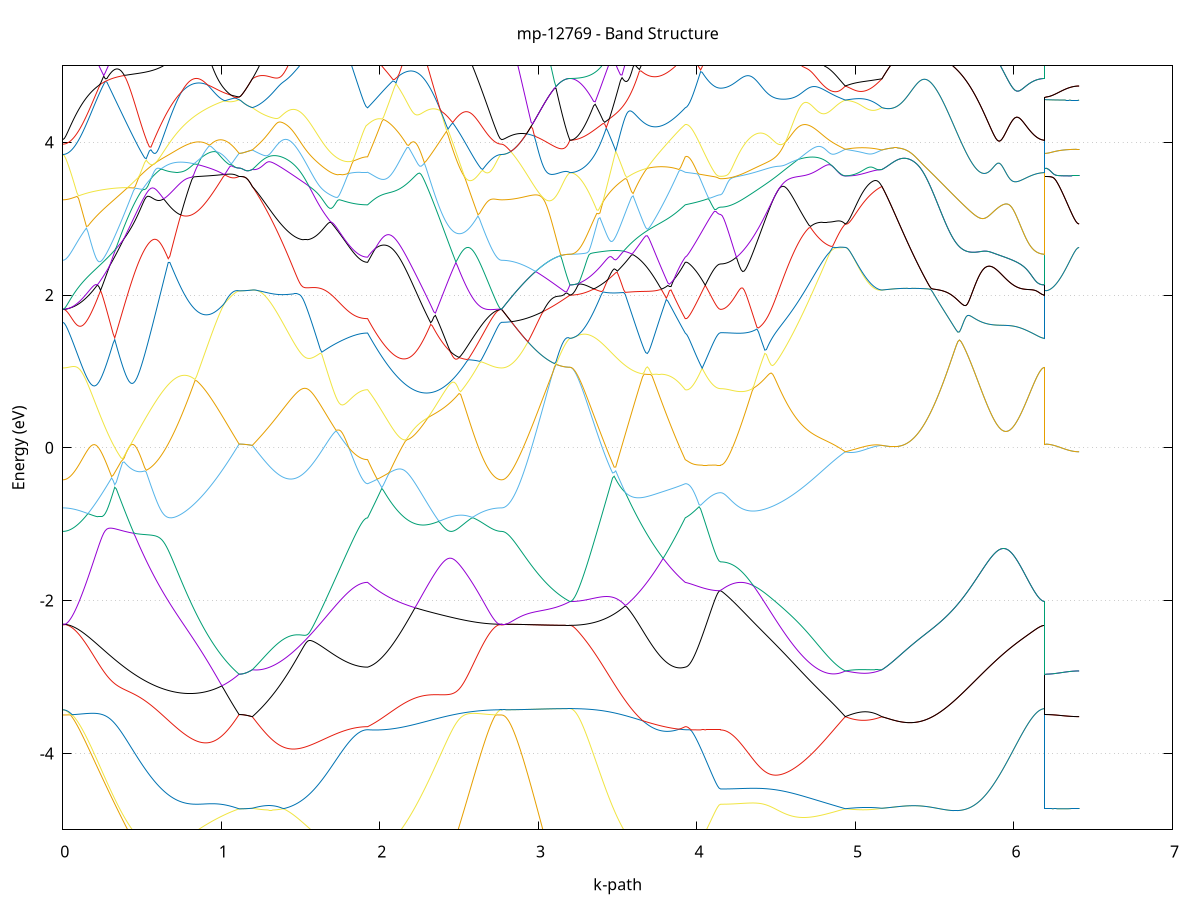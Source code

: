 set title 'mp-12769 - Band Structure'
set xlabel 'k-path'
set ylabel 'Energy (eV)'
set grid y
set yrange [-5:5]
set terminal png size 800,600
set output 'mp-12769_bands_gnuplot.png'
plot '-' using 1:2 with lines notitle, '-' using 1:2 with lines notitle, '-' using 1:2 with lines notitle, '-' using 1:2 with lines notitle, '-' using 1:2 with lines notitle, '-' using 1:2 with lines notitle, '-' using 1:2 with lines notitle, '-' using 1:2 with lines notitle, '-' using 1:2 with lines notitle, '-' using 1:2 with lines notitle, '-' using 1:2 with lines notitle, '-' using 1:2 with lines notitle, '-' using 1:2 with lines notitle, '-' using 1:2 with lines notitle, '-' using 1:2 with lines notitle, '-' using 1:2 with lines notitle, '-' using 1:2 with lines notitle, '-' using 1:2 with lines notitle, '-' using 1:2 with lines notitle, '-' using 1:2 with lines notitle, '-' using 1:2 with lines notitle, '-' using 1:2 with lines notitle, '-' using 1:2 with lines notitle, '-' using 1:2 with lines notitle, '-' using 1:2 with lines notitle, '-' using 1:2 with lines notitle, '-' using 1:2 with lines notitle, '-' using 1:2 with lines notitle, '-' using 1:2 with lines notitle, '-' using 1:2 with lines notitle, '-' using 1:2 with lines notitle, '-' using 1:2 with lines notitle, '-' using 1:2 with lines notitle, '-' using 1:2 with lines notitle, '-' using 1:2 with lines notitle, '-' using 1:2 with lines notitle, '-' using 1:2 with lines notitle, '-' using 1:2 with lines notitle, '-' using 1:2 with lines notitle, '-' using 1:2 with lines notitle, '-' using 1:2 with lines notitle, '-' using 1:2 with lines notitle, '-' using 1:2 with lines notitle, '-' using 1:2 with lines notitle, '-' using 1:2 with lines notitle, '-' using 1:2 with lines notitle, '-' using 1:2 with lines notitle, '-' using 1:2 with lines notitle
0.000000 -42.714787
0.009929 -42.714787
0.019858 -42.714787
0.029786 -42.714787
0.039715 -42.714787
0.049644 -42.714687
0.059573 -42.714687
0.069502 -42.714687
0.079431 -42.714587
0.089359 -42.714587
0.099288 -42.714487
0.109217 -42.714487
0.119146 -42.714387
0.129075 -42.714287
0.139003 -42.714287
0.148932 -42.714187
0.158861 -42.714087
0.168790 -42.713987
0.178719 -42.713887
0.188648 -42.713787
0.198576 -42.713687
0.208505 -42.713587
0.218434 -42.713487
0.228363 -42.713387
0.238292 -42.713187
0.248220 -42.713087
0.258149 -42.712987
0.268078 -42.712787
0.278007 -42.712687
0.287936 -42.712587
0.297864 -42.712387
0.307793 -42.712287
0.317722 -42.712087
0.327651 -42.711887
0.337580 -42.711787
0.347509 -42.711587
0.357437 -42.711387
0.367366 -42.711287
0.377295 -42.711087
0.387224 -42.710887
0.397153 -42.710687
0.407081 -42.710487
0.417010 -42.710287
0.426939 -42.710187
0.436868 -42.709987
0.446797 -42.709787
0.456726 -42.709587
0.466654 -42.709387
0.476583 -42.709187
0.486512 -42.708987
0.496441 -42.708787
0.506370 -42.708587
0.516298 -42.708387
0.526227 -42.708187
0.536156 -42.707987
0.546085 -42.707687
0.556014 -42.707487
0.565943 -42.707287
0.575871 -42.707087
0.585800 -42.706887
0.595729 -42.706687
0.605658 -42.706487
0.615587 -42.706287
0.625515 -42.706087
0.635444 -42.705887
0.645373 -42.705687
0.655302 -42.705487
0.665231 -42.705287
0.675159 -42.705087
0.685088 -42.704887
0.695017 -42.704687
0.704946 -42.704487
0.714875 -42.704287
0.724804 -42.704087
0.734732 -42.703887
0.744661 -42.703687
0.754590 -42.703487
0.764519 -42.703287
0.774448 -42.703087
0.784376 -42.702987
0.794305 -42.702787
0.804234 -42.702587
0.814163 -42.702387
0.824092 -42.702287
0.834021 -42.702087
0.843949 -42.701887
0.853878 -42.701787
0.863807 -42.701587
0.873736 -42.701487
0.883665 -42.701287
0.893593 -42.701187
0.903522 -42.700987
0.913451 -42.700887
0.923380 -42.700787
0.933309 -42.700587
0.943237 -42.700487
0.953166 -42.700387
0.963095 -42.700287
0.973024 -42.700087
0.982953 -42.699987
0.992882 -42.699887
1.002810 -42.699787
1.012739 -42.699687
1.022668 -42.699587
1.032597 -42.699587
1.042526 -42.699487
1.052454 -42.699387
1.062383 -42.699287
1.072312 -42.699287
1.082241 -42.699187
1.092170 -42.699087
1.102099 -42.699087
1.112027 -42.698987
1.112027 -42.698987
1.121303 -42.698987
1.130578 -42.698987
1.139853 -42.699087
1.149128 -42.699087
1.158403 -42.699087
1.167678 -42.699087
1.176954 -42.699087
1.186229 -42.699187
1.195504 -42.699187
1.195504 -42.699187
1.205467 -42.699287
1.215430 -42.699287
1.225393 -42.699387
1.235356 -42.699487
1.245319 -42.699587
1.255282 -42.699587
1.265245 -42.699687
1.275208 -42.699787
1.285171 -42.699887
1.295133 -42.699987
1.305096 -42.700087
1.315059 -42.700187
1.325022 -42.700287
1.334985 -42.700487
1.344948 -42.700587
1.354911 -42.700687
1.364874 -42.700787
1.374837 -42.700987
1.384800 -42.701087
1.394763 -42.701187
1.404726 -42.701287
1.414689 -42.701487
1.424652 -42.701587
1.434615 -42.701787
1.444578 -42.701887
1.454541 -42.701987
1.464504 -42.702187
1.474467 -42.702287
1.484430 -42.702487
1.494392 -42.702587
1.504355 -42.702687
1.514318 -42.702887
1.524281 -42.702987
1.534244 -42.703187
1.544207 -42.703287
1.554170 -42.703487
1.564133 -42.703587
1.574096 -42.703687
1.584059 -42.703887
1.594022 -42.703987
1.603985 -42.704087
1.613948 -42.704287
1.623911 -42.704387
1.633874 -42.704487
1.643837 -42.704687
1.653800 -42.704787
1.663763 -42.704887
1.673726 -42.704987
1.683688 -42.705087
1.693651 -42.705287
1.703614 -42.705387
1.713577 -42.705487
1.723540 -42.705587
1.733503 -42.705687
1.743466 -42.705787
1.753429 -42.705787
1.763392 -42.705887
1.773355 -42.705987
1.783318 -42.706087
1.793281 -42.706087
1.803244 -42.706187
1.813207 -42.706287
1.823170 -42.706287
1.833133 -42.706387
1.843096 -42.706387
1.853059 -42.706487
1.863022 -42.706487
1.872984 -42.706487
1.882947 -42.706587
1.892910 -42.706587
1.902873 -42.706587
1.912836 -42.706587
1.922799 -42.706587
1.922799 -42.706587
1.932744 -42.706587
1.942690 -42.706587
1.952635 -42.706587
1.962580 -42.706687
1.972526 -42.706687
1.982471 -42.706687
1.992416 -42.706787
2.002361 -42.706787
2.012307 -42.706787
2.022252 -42.706887
2.032197 -42.706987
2.042143 -42.706987
2.052088 -42.707087
2.062033 -42.707187
2.071978 -42.707187
2.081924 -42.707287
2.091869 -42.707387
2.101814 -42.707487
2.111760 -42.707587
2.121705 -42.707687
2.131650 -42.707787
2.141595 -42.707887
2.151541 -42.707987
2.161486 -42.708087
2.171431 -42.708187
2.181377 -42.708387
2.191322 -42.708487
2.201267 -42.708587
2.211212 -42.708687
2.221158 -42.708887
2.231103 -42.708987
2.241048 -42.709087
2.250994 -42.709287
2.260939 -42.709387
2.270884 -42.709587
2.280829 -42.709687
2.290775 -42.709887
2.300720 -42.709987
2.310665 -42.710187
2.320611 -42.710287
2.330556 -42.710487
2.340501 -42.710587
2.350446 -42.710787
2.360392 -42.710887
2.370337 -42.711087
2.380282 -42.711187
2.390227 -42.711387
2.400173 -42.711487
2.410118 -42.711687
2.420063 -42.711787
2.430009 -42.711987
2.439954 -42.712087
2.449899 -42.712187
2.459844 -42.712387
2.469790 -42.712487
2.479735 -42.712587
2.489680 -42.712787
2.499626 -42.712887
2.509571 -42.712987
2.519516 -42.713187
2.529461 -42.713287
2.539407 -42.713387
2.549352 -42.713487
2.559297 -42.713587
2.569243 -42.713687
2.579188 -42.713787
2.589133 -42.713887
2.599078 -42.713987
2.609024 -42.714087
2.618969 -42.714187
2.628914 -42.714287
2.638860 -42.714287
2.648805 -42.714387
2.658750 -42.714487
2.668695 -42.714487
2.678641 -42.714587
2.688586 -42.714587
2.698531 -42.714687
2.708477 -42.714687
2.718422 -42.714687
2.728367 -42.714787
2.738312 -42.714787
2.748258 -42.714787
2.758203 -42.714787
2.768148 -42.714787
2.768148 -42.714787
2.777941 -42.714787
2.787734 -42.714787
2.797526 -42.714787
2.807319 -42.714787
2.817112 -42.714787
2.826904 -42.714687
2.836697 -42.714687
2.846490 -42.714687
2.856283 -42.714587
2.866075 -42.714587
2.875868 -42.714487
2.885661 -42.714487
2.895453 -42.714387
2.905246 -42.714387
2.915039 -42.714287
2.924831 -42.714187
2.934624 -42.714187
2.944417 -42.714087
2.954210 -42.713987
2.964002 -42.713887
2.973795 -42.713887
2.983588 -42.713787
2.993380 -42.713687
3.003173 -42.713587
3.012966 -42.713487
3.022758 -42.713387
3.032551 -42.713287
3.042344 -42.713187
3.052137 -42.713087
3.061929 -42.712987
3.071722 -42.712787
3.081515 -42.712687
3.091307 -42.712587
3.101100 -42.712487
3.110893 -42.712387
3.120686 -42.712287
3.130478 -42.712087
3.140271 -42.711987
3.150064 -42.711887
3.159856 -42.711787
3.169649 -42.711587
3.179442 -42.711487
3.189234 -42.711387
3.199027 -42.711287
3.199027 -42.711287
3.208990 -42.711287
3.218953 -42.711287
3.228916 -42.711187
3.238879 -42.711187
3.248842 -42.711187
3.258805 -42.711187
3.268768 -42.711187
3.278731 -42.711087
3.288694 -42.711087
3.298657 -42.711087
3.308620 -42.710987
3.318583 -42.710987
3.328545 -42.710887
3.338508 -42.710887
3.348471 -42.710787
3.358434 -42.710687
3.368397 -42.710687
3.378360 -42.710587
3.388323 -42.710487
3.398286 -42.710487
3.408249 -42.710387
3.418212 -42.710287
3.428175 -42.710187
3.438138 -42.710087
3.448101 -42.709987
3.458064 -42.709987
3.468027 -42.709887
3.477990 -42.709787
3.487953 -42.709687
3.497916 -42.709587
3.507879 -42.709487
3.517841 -42.709387
3.527804 -42.709287
3.537767 -42.709187
3.547730 -42.709087
3.557693 -42.708987
3.567656 -42.708887
3.577619 -42.708787
3.587582 -42.708687
3.597545 -42.708587
3.607508 -42.708487
3.617471 -42.708387
3.627434 -42.708287
3.637397 -42.708187
3.647360 -42.708087
3.657323 -42.707987
3.667286 -42.707887
3.677249 -42.707787
3.687212 -42.707687
3.697175 -42.707587
3.707137 -42.707487
3.717100 -42.707487
3.727063 -42.707387
3.737026 -42.707287
3.746989 -42.707187
3.756952 -42.707187
3.766915 -42.707087
3.776878 -42.706987
3.786841 -42.706987
3.796804 -42.706887
3.806767 -42.706887
3.816730 -42.706787
3.826693 -42.706787
3.836656 -42.706687
3.846619 -42.706687
3.856582 -42.706687
3.866545 -42.706587
3.876508 -42.706587
3.886471 -42.706587
3.896433 -42.706587
3.906396 -42.706587
3.916359 -42.706587
3.926322 -42.706587
3.926322 -42.706587
3.936034 -42.706587
3.945747 -42.706587
3.955459 -42.706587
3.965171 -42.706587
3.974883 -42.706587
3.984595 -42.706587
3.994307 -42.706587
4.004020 -42.706587
4.013732 -42.706587
4.023444 -42.706687
4.033156 -42.706687
4.042868 -42.706687
4.052580 -42.706687
4.062292 -42.706687
4.072005 -42.706687
4.081717 -42.706687
4.091429 -42.706687
4.101141 -42.706687
4.110853 -42.706687
4.120565 -42.706687
4.130277 -42.706687
4.139990 -42.706687
4.149702 -42.706687
4.149702 -42.706687
4.159655 -42.706687
4.169609 -42.706687
4.179562 -42.706687
4.189515 -42.706687
4.199469 -42.706587
4.209422 -42.706587
4.219376 -42.706587
4.229329 -42.706487
4.239283 -42.706487
4.249236 -42.706387
4.259190 -42.706387
4.269143 -42.706287
4.279096 -42.706287
4.289050 -42.706187
4.299003 -42.706087
4.308957 -42.705987
4.318910 -42.705987
4.328864 -42.705887
4.338817 -42.705787
4.348771 -42.705687
4.358724 -42.705587
4.368677 -42.705487
4.378631 -42.705387
4.388584 -42.705287
4.398538 -42.705087
4.408491 -42.704987
4.418445 -42.704887
4.428398 -42.704787
4.438352 -42.704687
4.448305 -42.704487
4.458258 -42.704387
4.468212 -42.704287
4.478165 -42.704087
4.488119 -42.703987
4.498072 -42.703887
4.508026 -42.703687
4.517979 -42.703587
4.527933 -42.703387
4.537886 -42.703287
4.547839 -42.703187
4.557793 -42.702987
4.567746 -42.702887
4.577700 -42.702687
4.587653 -42.702587
4.597607 -42.702387
4.607560 -42.702287
4.617514 -42.702187
4.627467 -42.701987
4.637420 -42.701887
4.647374 -42.701687
4.657327 -42.701587
4.667281 -42.701487
4.677234 -42.701287
4.687188 -42.701187
4.697141 -42.701087
4.707095 -42.700887
4.717048 -42.700787
4.727001 -42.700687
4.736955 -42.700587
4.746908 -42.700487
4.756862 -42.700387
4.766815 -42.700287
4.776769 -42.700087
4.786722 -42.699987
4.796676 -42.699887
4.806629 -42.699887
4.816582 -42.699787
4.826536 -42.699687
4.836489 -42.699587
4.846443 -42.699487
4.856396 -42.699487
4.866350 -42.699387
4.876303 -42.699287
4.886257 -42.699287
4.896210 -42.699187
4.906163 -42.699187
4.916117 -42.699087
4.926070 -42.699087
4.936024 -42.698987
4.936024 -42.698987
4.945651 -42.698987
4.955278 -42.699087
4.964905 -42.699087
4.974532 -42.699087
4.984158 -42.699087
4.993785 -42.699087
5.003412 -42.699087
5.013039 -42.699087
5.022666 -42.699087
5.032293 -42.699087
5.041920 -42.699087
5.051547 -42.699187
5.061174 -42.699187
5.070801 -42.699187
5.080428 -42.699187
5.090055 -42.699187
5.099682 -42.699187
5.109309 -42.699187
5.118936 -42.699187
5.128563 -42.699187
5.138190 -42.699187
5.147816 -42.699187
5.157443 -42.699187
5.167070 -42.699187
5.167070 -42.699187
5.177056 -42.699187
5.187042 -42.699287
5.197028 -42.699287
5.207014 -42.699387
5.217000 -42.699487
5.226986 -42.699487
5.236972 -42.699587
5.246958 -42.699687
5.256944 -42.699687
5.266930 -42.699787
5.276916 -42.699887
5.286902 -42.699987
5.296887 -42.700087
5.306873 -42.700187
5.316859 -42.700287
5.326845 -42.700387
5.336831 -42.700487
5.346817 -42.700587
5.356803 -42.700687
5.366789 -42.700887
5.376775 -42.700987
5.386761 -42.701087
5.396747 -42.701187
5.406733 -42.701387
5.416719 -42.701487
5.426705 -42.701687
5.436690 -42.701787
5.446676 -42.701887
5.456662 -42.702087
5.466648 -42.702187
5.476634 -42.702387
5.486620 -42.702487
5.496606 -42.702687
5.506592 -42.702887
5.516578 -42.702987
5.526564 -42.703187
5.536550 -42.703287
5.546536 -42.703487
5.556522 -42.703687
5.566508 -42.703787
5.576493 -42.703987
5.586479 -42.704187
5.596465 -42.704387
5.606451 -42.704487
5.616437 -42.704687
5.626423 -42.704887
5.636409 -42.704987
5.646395 -42.705187
5.656381 -42.705387
5.666367 -42.705587
5.676353 -42.705687
5.686339 -42.705887
5.696325 -42.706087
5.706311 -42.706187
5.716296 -42.706387
5.726282 -42.706587
5.736268 -42.706687
5.746254 -42.706887
5.756240 -42.707087
5.766226 -42.707187
5.776212 -42.707387
5.786198 -42.707587
5.796184 -42.707687
5.806170 -42.707887
5.816156 -42.707987
5.826142 -42.708187
5.836128 -42.708287
5.846114 -42.708487
5.856099 -42.708587
5.866085 -42.708787
5.876071 -42.708887
5.886057 -42.708987
5.896043 -42.709187
5.906029 -42.709287
5.916015 -42.709387
5.926001 -42.709587
5.935987 -42.709687
5.945973 -42.709787
5.955959 -42.709887
5.965945 -42.709987
5.975931 -42.710087
5.985917 -42.710187
5.995902 -42.710287
6.005888 -42.710387
6.015874 -42.710487
6.025860 -42.710587
6.035846 -42.710587
6.045832 -42.710687
6.055818 -42.710787
6.065804 -42.710887
6.075790 -42.710887
6.085776 -42.710987
6.095762 -42.710987
6.105748 -42.711087
6.115734 -42.711087
6.125720 -42.711087
6.135705 -42.711187
6.145691 -42.711187
6.155677 -42.711187
6.165663 -42.711187
6.175649 -42.711287
6.185635 -42.711287
6.195621 -42.711287
6.195621 -42.698987
6.205414 -42.698987
6.215206 -42.698987
6.224999 -42.698987
6.234792 -42.698987
6.244585 -42.698987
6.254377 -42.698987
6.264170 -42.698987
6.273963 -42.698987
6.283755 -42.698987
6.293548 -42.698987
6.303341 -42.698987
6.313134 -42.698987
6.322926 -42.698987
6.332719 -42.698987
6.342512 -42.698987
6.352304 -42.698987
6.362097 -42.698987
6.371890 -42.698987
6.381682 -42.698987
6.391475 -42.698987
6.401268 -42.698987
6.411061 -42.698987
e
0.000000 -42.707687
0.009929 -42.707687
0.019858 -42.707687
0.029786 -42.707687
0.039715 -42.707687
0.049644 -42.707687
0.059573 -42.707587
0.069502 -42.707587
0.079431 -42.707587
0.089359 -42.707487
0.099288 -42.707487
0.109217 -42.707487
0.119146 -42.707387
0.129075 -42.707387
0.139003 -42.707287
0.148932 -42.707287
0.158861 -42.707187
0.168790 -42.707087
0.178719 -42.707087
0.188648 -42.706987
0.198576 -42.706887
0.208505 -42.706787
0.218434 -42.706787
0.228363 -42.706687
0.238292 -42.706587
0.248220 -42.706487
0.258149 -42.706387
0.268078 -42.706287
0.278007 -42.706187
0.287936 -42.706087
0.297864 -42.705987
0.307793 -42.705887
0.317722 -42.705787
0.327651 -42.705587
0.337580 -42.705487
0.347509 -42.705387
0.357437 -42.705287
0.367366 -42.705187
0.377295 -42.704987
0.387224 -42.704887
0.397153 -42.704787
0.407081 -42.704687
0.417010 -42.704487
0.426939 -42.704387
0.436868 -42.704287
0.446797 -42.704087
0.456726 -42.703987
0.466654 -42.703887
0.476583 -42.703687
0.486512 -42.703587
0.496441 -42.703487
0.506370 -42.703287
0.516298 -42.703187
0.526227 -42.703087
0.536156 -42.702887
0.546085 -42.702787
0.556014 -42.702587
0.565943 -42.702487
0.575871 -42.702387
0.585800 -42.702187
0.595729 -42.702087
0.605658 -42.701987
0.615587 -42.701787
0.625515 -42.701687
0.635444 -42.701587
0.645373 -42.701487
0.655302 -42.701287
0.665231 -42.701187
0.675159 -42.701087
0.685088 -42.700987
0.695017 -42.700887
0.704946 -42.700687
0.714875 -42.700587
0.724804 -42.700487
0.734732 -42.700387
0.744661 -42.700287
0.754590 -42.700187
0.764519 -42.700087
0.774448 -42.699987
0.784376 -42.699887
0.794305 -42.699787
0.804234 -42.699687
0.814163 -42.699687
0.824092 -42.699587
0.834021 -42.699487
0.843949 -42.699387
0.853878 -42.699387
0.863807 -42.699287
0.873736 -42.699187
0.883665 -42.699187
0.893593 -42.699087
0.903522 -42.699087
0.913451 -42.698987
0.923380 -42.698987
0.933309 -42.698887
0.943237 -42.698887
0.953166 -42.698887
0.963095 -42.698887
0.973024 -42.698787
0.982953 -42.698787
0.992882 -42.698787
1.002810 -42.698787
1.012739 -42.698787
1.022668 -42.698787
1.032597 -42.698787
1.042526 -42.698787
1.052454 -42.698787
1.062383 -42.698887
1.072312 -42.698887
1.082241 -42.698887
1.092170 -42.698887
1.102099 -42.698987
1.112027 -42.698987
1.112027 -42.698987
1.121303 -42.698987
1.130578 -42.698987
1.139853 -42.698987
1.149128 -42.699087
1.158403 -42.699087
1.167678 -42.699087
1.176954 -42.699087
1.186229 -42.699187
1.195504 -42.699187
1.195504 -42.699187
1.205467 -42.699187
1.215430 -42.699187
1.225393 -42.699187
1.235356 -42.699187
1.245319 -42.699187
1.255282 -42.699287
1.265245 -42.699287
1.275208 -42.699287
1.285171 -42.699287
1.295133 -42.699387
1.305096 -42.699387
1.315059 -42.699487
1.325022 -42.699487
1.334985 -42.699587
1.344948 -42.699587
1.354911 -42.699687
1.364874 -42.699687
1.374837 -42.699787
1.384800 -42.699887
1.394763 -42.699887
1.404726 -42.699987
1.414689 -42.700087
1.424652 -42.700187
1.434615 -42.700287
1.444578 -42.700287
1.454541 -42.700387
1.464504 -42.700487
1.474467 -42.700587
1.484430 -42.700687
1.494392 -42.700787
1.504355 -42.700887
1.514318 -42.700987
1.524281 -42.701087
1.534244 -42.701187
1.544207 -42.701287
1.554170 -42.701387
1.564133 -42.701487
1.574096 -42.701587
1.584059 -42.701687
1.594022 -42.701687
1.603985 -42.701787
1.613948 -42.701887
1.623911 -42.701987
1.633874 -42.702087
1.643837 -42.702187
1.653800 -42.702287
1.663763 -42.702387
1.673726 -42.702487
1.683688 -42.702587
1.693651 -42.702587
1.703614 -42.702687
1.713577 -42.702787
1.723540 -42.702887
1.733503 -42.702887
1.743466 -42.702987
1.753429 -42.703087
1.763392 -42.703087
1.773355 -42.703187
1.783318 -42.703187
1.793281 -42.703287
1.803244 -42.703287
1.813207 -42.703387
1.823170 -42.703387
1.833133 -42.703487
1.843096 -42.703487
1.853059 -42.703487
1.863022 -42.703587
1.872984 -42.703587
1.882947 -42.703587
1.892910 -42.703587
1.902873 -42.703587
1.912836 -42.703587
1.922799 -42.703587
1.922799 -42.703587
1.932744 -42.703587
1.942690 -42.703487
1.952635 -42.703487
1.962580 -42.703387
1.972526 -42.703387
1.982471 -42.703287
1.992416 -42.703287
2.002361 -42.703287
2.012307 -42.703287
2.022252 -42.703187
2.032197 -42.703187
2.042143 -42.703187
2.052088 -42.703187
2.062033 -42.703187
2.071978 -42.703187
2.081924 -42.703187
2.091869 -42.703187
2.101814 -42.703287
2.111760 -42.703287
2.121705 -42.703287
2.131650 -42.703387
2.141595 -42.703387
2.151541 -42.703387
2.161486 -42.703487
2.171431 -42.703487
2.181377 -42.703587
2.191322 -42.703587
2.201267 -42.703687
2.211212 -42.703787
2.221158 -42.703787
2.231103 -42.703887
2.241048 -42.703987
2.250994 -42.703987
2.260939 -42.704087
2.270884 -42.704187
2.280829 -42.704287
2.290775 -42.704387
2.300720 -42.704487
2.310665 -42.704587
2.320611 -42.704587
2.330556 -42.704687
2.340501 -42.704787
2.350446 -42.704887
2.360392 -42.704987
2.370337 -42.705087
2.380282 -42.705187
2.390227 -42.705287
2.400173 -42.705387
2.410118 -42.705487
2.420063 -42.705587
2.430009 -42.705687
2.439954 -42.705787
2.449899 -42.705887
2.459844 -42.705987
2.469790 -42.706087
2.479735 -42.706187
2.489680 -42.706287
2.499626 -42.706387
2.509571 -42.706487
2.519516 -42.706487
2.529461 -42.706587
2.539407 -42.706687
2.549352 -42.706787
2.559297 -42.706887
2.569243 -42.706887
2.579188 -42.706987
2.589133 -42.707087
2.599078 -42.707087
2.609024 -42.707187
2.618969 -42.707287
2.628914 -42.707287
2.638860 -42.707387
2.648805 -42.707387
2.658750 -42.707487
2.668695 -42.707487
2.678641 -42.707587
2.688586 -42.707587
2.698531 -42.707587
2.708477 -42.707587
2.718422 -42.707687
2.728367 -42.707687
2.738312 -42.707687
2.748258 -42.707687
2.758203 -42.707687
2.768148 -42.707687
2.768148 -42.707687
2.777941 -42.707687
2.787734 -42.707687
2.797526 -42.707687
2.807319 -42.707787
2.817112 -42.707787
2.826904 -42.707787
2.836697 -42.707787
2.846490 -42.707887
2.856283 -42.707887
2.866075 -42.707887
2.875868 -42.707987
2.885661 -42.707987
2.895453 -42.708087
2.905246 -42.708187
2.915039 -42.708187
2.924831 -42.708287
2.934624 -42.708387
2.944417 -42.708387
2.954210 -42.708487
2.964002 -42.708587
2.973795 -42.708687
2.983588 -42.708787
2.993380 -42.708887
3.003173 -42.708887
3.012966 -42.708987
3.022758 -42.709087
3.032551 -42.709187
3.042344 -42.709287
3.052137 -42.709487
3.061929 -42.709587
3.071722 -42.709687
3.081515 -42.709787
3.091307 -42.709887
3.101100 -42.709987
3.110893 -42.710087
3.120686 -42.710287
3.130478 -42.710387
3.140271 -42.710487
3.150064 -42.710587
3.159856 -42.710787
3.169649 -42.710887
3.179442 -42.710987
3.189234 -42.711087
3.199027 -42.711287
3.199027 -42.711287
3.208990 -42.711287
3.218953 -42.711287
3.228916 -42.711187
3.238879 -42.711187
3.248842 -42.711187
3.258805 -42.711187
3.268768 -42.711087
3.278731 -42.711087
3.288694 -42.710987
3.298657 -42.710987
3.308620 -42.710887
3.318583 -42.710887
3.328545 -42.710787
3.338508 -42.710687
3.348471 -42.710687
3.358434 -42.710587
3.368397 -42.710487
3.378360 -42.710387
3.388323 -42.710287
3.398286 -42.710187
3.408249 -42.710087
3.418212 -42.709987
3.428175 -42.709887
3.438138 -42.709787
3.448101 -42.709687
3.458064 -42.709487
3.468027 -42.709387
3.477990 -42.709287
3.487953 -42.709187
3.497916 -42.708987
3.507879 -42.708887
3.517841 -42.708687
3.527804 -42.708587
3.537767 -42.708487
3.547730 -42.708287
3.557693 -42.708187
3.567656 -42.707987
3.577619 -42.707887
3.587582 -42.707687
3.597545 -42.707587
3.607508 -42.707387
3.617471 -42.707287
3.627434 -42.707087
3.637397 -42.706987
3.647360 -42.706887
3.657323 -42.706687
3.667286 -42.706587
3.677249 -42.706387
3.687212 -42.706287
3.697175 -42.706087
3.707137 -42.705987
3.717100 -42.705887
3.727063 -42.705687
3.737026 -42.705587
3.746989 -42.705387
3.756952 -42.705287
3.766915 -42.705187
3.776878 -42.705087
3.786841 -42.704887
3.796804 -42.704787
3.806767 -42.704687
3.816730 -42.704587
3.826693 -42.704487
3.836656 -42.704387
3.846619 -42.704287
3.856582 -42.704187
3.866545 -42.704087
3.876508 -42.703987
3.886471 -42.703887
3.896433 -42.703787
3.906396 -42.703787
3.916359 -42.703687
3.926322 -42.703587
3.926322 -42.703587
3.936034 -42.703587
3.945747 -42.703587
3.955459 -42.703587
3.965171 -42.703587
3.974883 -42.703487
3.984595 -42.703487
3.994307 -42.703487
4.004020 -42.703487
4.013732 -42.703487
4.023444 -42.703487
4.033156 -42.703387
4.042868 -42.703387
4.052580 -42.703387
4.062292 -42.703387
4.072005 -42.703387
4.081717 -42.703387
4.091429 -42.703387
4.101141 -42.703387
4.110853 -42.703387
4.120565 -42.703287
4.130277 -42.703287
4.139990 -42.703287
4.149702 -42.703287
4.149702 -42.703287
4.159655 -42.703287
4.169609 -42.703287
4.179562 -42.703287
4.189515 -42.703287
4.199469 -42.703287
4.209422 -42.703287
4.219376 -42.703187
4.229329 -42.703187
4.239283 -42.703187
4.249236 -42.703087
4.259190 -42.703087
4.269143 -42.703087
4.279096 -42.702987
4.289050 -42.702987
4.299003 -42.702887
4.308957 -42.702787
4.318910 -42.702787
4.328864 -42.702687
4.338817 -42.702587
4.348771 -42.702587
4.358724 -42.702487
4.368677 -42.702387
4.378631 -42.702287
4.388584 -42.702287
4.398538 -42.702187
4.408491 -42.702087
4.418445 -42.701987
4.428398 -42.701887
4.438352 -42.701787
4.448305 -42.701687
4.458258 -42.701687
4.468212 -42.701587
4.478165 -42.701487
4.488119 -42.701387
4.498072 -42.701287
4.508026 -42.701187
4.517979 -42.701087
4.527933 -42.700987
4.537886 -42.700887
4.547839 -42.700787
4.557793 -42.700687
4.567746 -42.700587
4.577700 -42.700487
4.587653 -42.700387
4.597607 -42.700287
4.607560 -42.700187
4.617514 -42.700087
4.627467 -42.700087
4.637420 -42.699987
4.647374 -42.699887
4.657327 -42.699787
4.667281 -42.699687
4.677234 -42.699687
4.687188 -42.699587
4.697141 -42.699487
4.707095 -42.699487
4.717048 -42.699387
4.727001 -42.699287
4.736955 -42.699287
4.746908 -42.699187
4.756862 -42.699187
4.766815 -42.699087
4.776769 -42.699087
4.786722 -42.699087
4.796676 -42.698987
4.806629 -42.698987
4.816582 -42.698987
4.826536 -42.698887
4.836489 -42.698887
4.846443 -42.698887
4.856396 -42.698887
4.866350 -42.698887
4.876303 -42.698887
4.886257 -42.698887
4.896210 -42.698887
4.906163 -42.698987
4.916117 -42.698987
4.926070 -42.698987
4.936024 -42.698987
4.936024 -42.698987
4.945651 -42.698987
4.955278 -42.698987
4.964905 -42.698987
4.974532 -42.698987
4.984158 -42.698987
4.993785 -42.698987
5.003412 -42.698987
5.013039 -42.698987
5.022666 -42.698987
5.032293 -42.698987
5.041920 -42.698987
5.051547 -42.698987
5.061174 -42.698987
5.070801 -42.698987
5.080428 -42.698987
5.090055 -42.698987
5.099682 -42.699087
5.109309 -42.699087
5.118936 -42.699087
5.128563 -42.699087
5.138190 -42.699087
5.147816 -42.699087
5.157443 -42.699187
5.167070 -42.699187
5.167070 -42.699187
5.177056 -42.699187
5.187042 -42.699287
5.197028 -42.699287
5.207014 -42.699387
5.217000 -42.699487
5.226986 -42.699487
5.236972 -42.699587
5.246958 -42.699687
5.256944 -42.699687
5.266930 -42.699787
5.276916 -42.699887
5.286902 -42.699987
5.296887 -42.700087
5.306873 -42.700187
5.316859 -42.700287
5.326845 -42.700387
5.336831 -42.700487
5.346817 -42.700587
5.356803 -42.700687
5.366789 -42.700887
5.376775 -42.700987
5.386761 -42.701087
5.396747 -42.701187
5.406733 -42.701387
5.416719 -42.701487
5.426705 -42.701587
5.436690 -42.701787
5.446676 -42.701887
5.456662 -42.702087
5.466648 -42.702187
5.476634 -42.702387
5.486620 -42.702487
5.496606 -42.702687
5.506592 -42.702887
5.516578 -42.702987
5.526564 -42.703187
5.536550 -42.703287
5.546536 -42.703487
5.556522 -42.703687
5.566508 -42.703787
5.576493 -42.703987
5.586479 -42.704187
5.596465 -42.704287
5.606451 -42.704487
5.616437 -42.704687
5.626423 -42.704887
5.636409 -42.704987
5.646395 -42.705187
5.656381 -42.705387
5.666367 -42.705587
5.676353 -42.705687
5.686339 -42.705887
5.696325 -42.706087
5.706311 -42.706187
5.716296 -42.706387
5.726282 -42.706587
5.736268 -42.706687
5.746254 -42.706887
5.756240 -42.707087
5.766226 -42.707187
5.776212 -42.707387
5.786198 -42.707587
5.796184 -42.707687
5.806170 -42.707887
5.816156 -42.707987
5.826142 -42.708187
5.836128 -42.708287
5.846114 -42.708487
5.856099 -42.708587
5.866085 -42.708787
5.876071 -42.708887
5.886057 -42.708987
5.896043 -42.709187
5.906029 -42.709287
5.916015 -42.709387
5.926001 -42.709487
5.935987 -42.709687
5.945973 -42.709787
5.955959 -42.709887
5.965945 -42.709987
5.975931 -42.710087
5.985917 -42.710187
5.995902 -42.710287
6.005888 -42.710387
6.015874 -42.710487
6.025860 -42.710587
6.035846 -42.710587
6.045832 -42.710687
6.055818 -42.710787
6.065804 -42.710887
6.075790 -42.710887
6.085776 -42.710987
6.095762 -42.710987
6.105748 -42.711087
6.115734 -42.711087
6.125720 -42.711087
6.135705 -42.711187
6.145691 -42.711187
6.155677 -42.711187
6.165663 -42.711187
6.175649 -42.711287
6.185635 -42.711287
6.195621 -42.711287
6.195621 -42.698987
6.205414 -42.698987
6.215206 -42.698987
6.224999 -42.698987
6.234792 -42.698987
6.244585 -42.698987
6.254377 -42.698987
6.264170 -42.698987
6.273963 -42.698987
6.283755 -42.698987
6.293548 -42.698987
6.303341 -42.698987
6.313134 -42.698987
6.322926 -42.698987
6.332719 -42.698987
6.342512 -42.698987
6.352304 -42.698987
6.362097 -42.698987
6.371890 -42.698987
6.381682 -42.698987
6.391475 -42.698987
6.401268 -42.698987
6.411061 -42.698987
e
0.000000 -22.946887
0.009929 -22.946887
0.019858 -22.946887
0.029786 -22.946787
0.039715 -22.946687
0.049644 -22.946487
0.059573 -22.946387
0.069502 -22.946187
0.079431 -22.945887
0.089359 -22.945587
0.099288 -22.945287
0.109217 -22.944987
0.119146 -22.944587
0.129075 -22.944187
0.139003 -22.943787
0.148932 -22.943287
0.158861 -22.942887
0.168790 -22.942287
0.178719 -22.941787
0.188648 -22.941187
0.198576 -22.940587
0.208505 -22.939987
0.218434 -22.939287
0.228363 -22.938687
0.238292 -22.937987
0.248220 -22.937187
0.258149 -22.936487
0.268078 -22.935687
0.278007 -22.934887
0.287936 -22.934087
0.297864 -22.933187
0.307793 -22.932287
0.317722 -22.931487
0.327651 -22.930587
0.337580 -22.929587
0.347509 -22.928687
0.357437 -22.927687
0.367366 -22.926787
0.377295 -22.925787
0.387224 -22.924787
0.397153 -22.923687
0.407081 -22.922687
0.417010 -22.921687
0.426939 -22.920587
0.436868 -22.919587
0.446797 -22.918487
0.456726 -22.917387
0.466654 -22.916387
0.476583 -22.915287
0.486512 -22.914187
0.496441 -22.913087
0.506370 -22.911987
0.516298 -22.910987
0.526227 -22.909887
0.536156 -22.908787
0.546085 -22.907787
0.556014 -22.906687
0.565943 -22.905687
0.575871 -22.904687
0.585800 -22.903687
0.595729 -22.902687
0.605658 -22.901787
0.615587 -22.900787
0.625515 -22.899887
0.635444 -22.899087
0.645373 -22.898287
0.655302 -22.897487
0.665231 -22.896787
0.675159 -22.896087
0.685088 -22.895487
0.695017 -22.894987
0.704946 -22.894487
0.714875 -22.894087
0.724804 -22.893687
0.734732 -22.893487
0.744661 -22.893287
0.754590 -22.893187
0.764519 -22.893187
0.774448 -22.893187
0.784376 -22.893287
0.794305 -22.893487
0.804234 -22.893787
0.814163 -22.894087
0.824092 -22.894487
0.834021 -22.894887
0.843949 -22.895287
0.853878 -22.895787
0.863807 -22.896287
0.873736 -22.896787
0.883665 -22.897287
0.893593 -22.897787
0.903522 -22.898387
0.913451 -22.898887
0.923380 -22.899387
0.933309 -22.899887
0.943237 -22.900387
0.953166 -22.900887
0.963095 -22.901387
0.973024 -22.901787
0.982953 -22.902187
0.992882 -22.902587
1.002810 -22.902987
1.012739 -22.903287
1.022668 -22.903587
1.032597 -22.903887
1.042526 -22.904087
1.052454 -22.904287
1.062383 -22.904487
1.072312 -22.904587
1.082241 -22.904687
1.092170 -22.904687
1.102099 -22.904787
1.112027 -22.904687
1.112027 -22.904687
1.121303 -22.904687
1.130578 -22.904687
1.139853 -22.904687
1.149128 -22.904587
1.158403 -22.904587
1.167678 -22.904487
1.176954 -22.904387
1.186229 -22.904387
1.195504 -22.904187
1.195504 -22.904187
1.205467 -22.904287
1.215430 -22.904387
1.225393 -22.904587
1.235356 -22.904787
1.245319 -22.905087
1.255282 -22.905387
1.265245 -22.905687
1.275208 -22.906087
1.285171 -22.906587
1.295133 -22.907087
1.305096 -22.907587
1.315059 -22.908087
1.325022 -22.908687
1.334985 -22.909287
1.344948 -22.909887
1.354911 -22.910587
1.364874 -22.911287
1.374837 -22.911987
1.384800 -22.912687
1.394763 -22.913387
1.404726 -22.914087
1.414689 -22.914887
1.424652 -22.915687
1.434615 -22.916387
1.444578 -22.917187
1.454541 -22.917987
1.464504 -22.918787
1.474467 -22.919587
1.484430 -22.920387
1.494392 -22.921187
1.504355 -22.921987
1.514318 -22.922787
1.524281 -22.923687
1.534244 -22.924487
1.544207 -22.925287
1.554170 -22.926087
1.564133 -22.926887
1.574096 -22.927587
1.584059 -22.928387
1.594022 -22.929187
1.603985 -22.929987
1.613948 -22.930687
1.623911 -22.931387
1.633874 -22.932187
1.643837 -22.932887
1.653800 -22.933587
1.663763 -22.934187
1.673726 -22.934887
1.683688 -22.935487
1.693651 -22.936187
1.703614 -22.936787
1.713577 -22.937287
1.723540 -22.937887
1.733503 -22.938387
1.743466 -22.938987
1.753429 -22.939387
1.763392 -22.939887
1.773355 -22.940287
1.783318 -22.940787
1.793281 -22.941187
1.803244 -22.941487
1.813207 -22.941887
1.823170 -22.942187
1.833133 -22.942387
1.843096 -22.942687
1.853059 -22.942887
1.863022 -22.943087
1.872984 -22.943287
1.882947 -22.943387
1.892910 -22.943487
1.902873 -22.943587
1.912836 -22.943587
1.922799 -22.943687
1.922799 -22.943687
1.932744 -22.944087
1.942690 -22.944387
1.952635 -22.944587
1.962580 -22.944687
1.972526 -22.944587
1.982471 -22.944487
1.992416 -22.944287
2.002361 -22.943987
2.012307 -22.943587
2.022252 -22.942987
2.032197 -22.942387
2.042143 -22.941687
2.052088 -22.940887
2.062033 -22.939987
2.071978 -22.938987
2.081924 -22.937887
2.091869 -22.936687
2.101814 -22.935487
2.111760 -22.934287
2.121705 -22.932887
2.131650 -22.931587
2.141595 -22.930187
2.151541 -22.928787
2.161486 -22.927387
2.171431 -22.925987
2.181377 -22.924787
2.191322 -22.923587
2.201267 -22.922487
2.211212 -22.921487
2.221158 -22.920787
2.231103 -22.920187
2.241048 -22.919787
2.250994 -22.919587
2.260939 -22.919487
2.270884 -22.919587
2.280829 -22.919887
2.290775 -22.920187
2.300720 -22.920687
2.310665 -22.921187
2.320611 -22.921887
2.330556 -22.922487
2.340501 -22.923187
2.350446 -22.923987
2.360392 -22.924687
2.370337 -22.925487
2.380282 -22.926287
2.390227 -22.927087
2.400173 -22.927987
2.410118 -22.928787
2.420063 -22.929587
2.430009 -22.930387
2.439954 -22.931287
2.449899 -22.932087
2.459844 -22.932887
2.469790 -22.933687
2.479735 -22.934387
2.489680 -22.935187
2.499626 -22.935987
2.509571 -22.936687
2.519516 -22.937387
2.529461 -22.938087
2.539407 -22.938787
2.549352 -22.939387
2.559297 -22.940087
2.569243 -22.940687
2.579188 -22.941287
2.589133 -22.941787
2.599078 -22.942387
2.609024 -22.942887
2.618969 -22.943387
2.628914 -22.943787
2.638860 -22.944187
2.648805 -22.944587
2.658750 -22.944987
2.668695 -22.945287
2.678641 -22.945587
2.688586 -22.945887
2.698531 -22.946187
2.708477 -22.946387
2.718422 -22.946487
2.728367 -22.946687
2.738312 -22.946787
2.748258 -22.946887
2.758203 -22.946887
2.768148 -22.946887
2.768148 -22.946887
2.777941 -22.946887
2.787734 -22.946787
2.797526 -22.946587
2.807319 -22.946187
2.817112 -22.945887
2.826904 -22.945387
2.836697 -22.944787
2.846490 -22.944187
2.856283 -22.943387
2.866075 -22.942587
2.875868 -22.941687
2.885661 -22.940687
2.895453 -22.939687
2.905246 -22.938487
2.915039 -22.937287
2.924831 -22.935987
2.934624 -22.934587
2.944417 -22.933187
2.954210 -22.931687
2.964002 -22.930087
2.973795 -22.928387
2.983588 -22.926687
2.993380 -22.924887
3.003173 -22.923087
3.012966 -22.921187
3.022758 -22.919187
3.032551 -22.917187
3.042344 -22.915087
3.052137 -22.912987
3.061929 -22.910887
3.071722 -22.908687
3.081515 -22.906387
3.091307 -22.904087
3.101100 -22.901787
3.110893 -22.899387
3.120686 -22.897087
3.130478 -22.894587
3.140271 -22.892187
3.150064 -22.889687
3.159856 -22.887287
3.169649 -22.884787
3.179442 -22.882287
3.189234 -22.879787
3.199027 -22.877187
3.199027 -22.877187
3.208990 -22.877187
3.218953 -22.877187
3.228916 -22.877287
3.238879 -22.877287
3.248842 -22.877287
3.258805 -22.877287
3.268768 -22.877387
3.278731 -22.877387
3.288694 -22.877387
3.298657 -22.877487
3.308620 -22.877587
3.318583 -22.877587
3.328545 -22.877687
3.338508 -22.877787
3.348471 -22.877887
3.358434 -22.877987
3.368397 -22.878187
3.378360 -22.878287
3.388323 -22.878487
3.398286 -22.878687
3.408249 -22.878887
3.418212 -22.879187
3.428175 -22.879487
3.438138 -22.879787
3.448101 -22.880087
3.458064 -22.880487
3.468027 -22.880987
3.477990 -22.881487
3.487953 -22.881987
3.497916 -22.882587
3.507879 -22.883287
3.517841 -22.883987
3.527804 -22.884787
3.537767 -22.885687
3.547730 -22.886687
3.557693 -22.887787
3.567656 -22.888887
3.577619 -22.890187
3.587582 -22.891487
3.597545 -22.892987
3.607508 -22.894487
3.617471 -22.896087
3.627434 -22.897787
3.637397 -22.899587
3.647360 -22.901387
3.657323 -22.903287
3.667286 -22.905187
3.677249 -22.907087
3.687212 -22.909087
3.697175 -22.911087
3.707137 -22.912987
3.717100 -22.914987
3.727063 -22.916987
3.737026 -22.918887
3.746989 -22.920787
3.756952 -22.922687
3.766915 -22.924487
3.776878 -22.926287
3.786841 -22.927987
3.796804 -22.929587
3.806767 -22.931187
3.816730 -22.932687
3.826693 -22.934187
3.836656 -22.935487
3.846619 -22.936787
3.856582 -22.937987
3.866545 -22.939087
3.876508 -22.940087
3.886471 -22.940987
3.896433 -22.941787
3.906396 -22.942487
3.916359 -22.943087
3.926322 -22.943687
3.926322 -22.943687
3.936034 -22.943687
3.945747 -22.943787
3.955459 -22.943787
3.965171 -22.943787
3.974883 -22.943787
3.984595 -22.943687
3.994307 -22.943587
4.004020 -22.943387
4.013732 -22.943187
4.023444 -22.942987
4.033156 -22.942787
4.042868 -22.942587
4.052580 -22.942287
4.062292 -22.941987
4.072005 -22.941687
4.081717 -22.941487
4.091429 -22.941187
4.101141 -22.940887
4.110853 -22.940687
4.120565 -22.940487
4.130277 -22.940387
4.139990 -22.940287
4.149702 -22.940287
4.149702 -22.940287
4.159655 -22.940287
4.169609 -22.940187
4.179562 -22.940187
4.189515 -22.940087
4.199469 -22.939887
4.209422 -22.939787
4.219376 -22.939587
4.229329 -22.939387
4.239283 -22.939087
4.249236 -22.938887
4.259190 -22.938587
4.269143 -22.938287
4.279096 -22.937887
4.289050 -22.937487
4.299003 -22.937087
4.308957 -22.936687
4.318910 -22.936287
4.328864 -22.935787
4.338817 -22.935287
4.348771 -22.934787
4.358724 -22.934287
4.368677 -22.933787
4.378631 -22.933187
4.388584 -22.932587
4.398538 -22.931987
4.408491 -22.931387
4.418445 -22.930687
4.428398 -22.930087
4.438352 -22.929387
4.448305 -22.928687
4.458258 -22.928087
4.468212 -22.927387
4.478165 -22.926687
4.488119 -22.925887
4.498072 -22.925187
4.508026 -22.924487
4.517979 -22.923687
4.527933 -22.922987
4.537886 -22.922287
4.547839 -22.921487
4.557793 -22.920787
4.567746 -22.919987
4.577700 -22.919287
4.587653 -22.918487
4.597607 -22.917787
4.607560 -22.917087
4.617514 -22.916387
4.627467 -22.915587
4.637420 -22.914887
4.647374 -22.914187
4.657327 -22.913587
4.667281 -22.912887
4.677234 -22.912187
4.687188 -22.911587
4.697141 -22.910987
4.707095 -22.910387
4.717048 -22.909787
4.727001 -22.909287
4.736955 -22.908787
4.746908 -22.908287
4.756862 -22.907787
4.766815 -22.907387
4.776769 -22.906987
4.786722 -22.906687
4.796676 -22.906387
4.806629 -22.906087
4.816582 -22.905887
4.826536 -22.905687
4.836489 -22.905587
4.846443 -22.905487
4.856396 -22.905387
4.866350 -22.905287
4.876303 -22.905287
4.886257 -22.905187
4.896210 -22.905187
4.906163 -22.905087
4.916117 -22.904987
4.926070 -22.904887
4.936024 -22.904787
4.936024 -22.904787
4.945651 -22.904787
4.955278 -22.904887
4.964905 -22.904887
4.974532 -22.904987
4.984158 -22.904987
4.993785 -22.905087
5.003412 -22.905087
5.013039 -22.905187
5.022666 -22.905187
5.032293 -22.905187
5.041920 -22.905187
5.051547 -22.905187
5.061174 -22.905187
5.070801 -22.905187
5.080428 -22.905087
5.090055 -22.905087
5.099682 -22.904987
5.109309 -22.904987
5.118936 -22.904887
5.128563 -22.904787
5.138190 -22.904687
5.147816 -22.904487
5.157443 -22.904387
5.167070 -22.904187
5.167070 -22.904187
5.177056 -22.904087
5.187042 -22.903887
5.197028 -22.903787
5.207014 -22.903587
5.217000 -22.903387
5.226986 -22.903087
5.236972 -22.902787
5.246958 -22.902587
5.256944 -22.902187
5.266930 -22.901887
5.276916 -22.901487
5.286902 -22.901087
5.296887 -22.900687
5.306873 -22.900287
5.316859 -22.899787
5.326845 -22.899287
5.336831 -22.898787
5.346817 -22.898287
5.356803 -22.897687
5.366789 -22.897187
5.376775 -22.896587
5.386761 -22.895887
5.396747 -22.895287
5.406733 -22.894587
5.416719 -22.893987
5.426705 -22.893287
5.436690 -22.892587
5.446676 -22.891787
5.456662 -22.891087
5.466648 -22.890387
5.476634 -22.889587
5.486620 -22.888887
5.496606 -22.888087
5.506592 -22.887287
5.516578 -22.886487
5.526564 -22.885787
5.536550 -22.884987
5.546536 -22.884287
5.556522 -22.883487
5.566508 -22.882787
5.576493 -22.882087
5.586479 -22.881387
5.596465 -22.880687
5.606451 -22.879987
5.616437 -22.879387
5.626423 -22.878787
5.636409 -22.878187
5.646395 -22.877687
5.656381 -22.877187
5.666367 -22.876687
5.676353 -22.876287
5.686339 -22.875887
5.696325 -22.875487
5.706311 -22.875187
5.716296 -22.874887
5.726282 -22.874587
5.736268 -22.874387
5.746254 -22.874187
5.756240 -22.874087
5.766226 -22.873887
5.776212 -22.873787
5.786198 -22.873787
5.796184 -22.873687
5.806170 -22.873687
5.816156 -22.873687
5.826142 -22.873687
5.836128 -22.873787
5.846114 -22.873787
5.856099 -22.873887
5.866085 -22.873987
5.876071 -22.874087
5.886057 -22.874187
5.896043 -22.874287
5.906029 -22.874387
5.916015 -22.874487
5.926001 -22.874687
5.935987 -22.874787
5.945973 -22.874887
5.955959 -22.875087
5.965945 -22.875187
5.975931 -22.875387
5.985917 -22.875487
5.995902 -22.875587
6.005888 -22.875787
6.015874 -22.875887
6.025860 -22.875987
6.035846 -22.876187
6.045832 -22.876287
6.055818 -22.876387
6.065804 -22.876487
6.075790 -22.876587
6.085776 -22.876687
6.095762 -22.876787
6.105748 -22.876887
6.115734 -22.876887
6.125720 -22.876987
6.135705 -22.877087
6.145691 -22.877087
6.155677 -22.877187
6.165663 -22.877187
6.175649 -22.877187
6.185635 -22.877187
6.195621 -22.877187
6.195621 -22.904687
6.205414 -22.904687
6.215206 -22.904687
6.224999 -22.904687
6.234792 -22.904687
6.244585 -22.904687
6.254377 -22.904687
6.264170 -22.904687
6.273963 -22.904687
6.283755 -22.904687
6.293548 -22.904687
6.303341 -22.904687
6.313134 -22.904787
6.322926 -22.904787
6.332719 -22.904787
6.342512 -22.904787
6.352304 -22.904787
6.362097 -22.904787
6.371890 -22.904787
6.381682 -22.904787
6.391475 -22.904787
6.401268 -22.904787
6.411061 -22.904787
e
0.000000 -22.805687
0.009929 -22.805687
0.019858 -22.805687
0.029786 -22.805687
0.039715 -22.805787
0.049644 -22.805887
0.059573 -22.805987
0.069502 -22.806087
0.079431 -22.806187
0.089359 -22.806387
0.099288 -22.806487
0.109217 -22.806687
0.119146 -22.806887
0.129075 -22.807187
0.139003 -22.807487
0.148932 -22.807687
0.158861 -22.808087
0.168790 -22.808387
0.178719 -22.808787
0.188648 -22.809187
0.198576 -22.809587
0.208505 -22.810087
0.218434 -22.810587
0.228363 -22.811187
0.238292 -22.811787
0.248220 -22.812387
0.258149 -22.813087
0.268078 -22.813787
0.278007 -22.814587
0.287936 -22.815387
0.297864 -22.816187
0.307793 -22.817087
0.317722 -22.817987
0.327651 -22.818987
0.337580 -22.819987
0.347509 -22.820987
0.357437 -22.822087
0.367366 -22.823187
0.377295 -22.824387
0.387224 -22.825587
0.397153 -22.826787
0.407081 -22.827987
0.417010 -22.829287
0.426939 -22.830587
0.436868 -22.831887
0.446797 -22.833287
0.456726 -22.834687
0.466654 -22.836087
0.476583 -22.837487
0.486512 -22.838887
0.496441 -22.840387
0.506370 -22.841787
0.516298 -22.843287
0.526227 -22.844787
0.536156 -22.846287
0.546085 -22.847787
0.556014 -22.849287
0.565943 -22.850787
0.575871 -22.852287
0.585800 -22.853887
0.595729 -22.855387
0.605658 -22.856987
0.615587 -22.858587
0.625515 -22.860087
0.635444 -22.861587
0.645373 -22.863087
0.655302 -22.864487
0.665231 -22.865987
0.675159 -22.867387
0.685088 -22.868787
0.695017 -22.870187
0.704946 -22.871587
0.714875 -22.872987
0.724804 -22.874387
0.734732 -22.875787
0.744661 -22.877087
0.754590 -22.878387
0.764519 -22.879687
0.774448 -22.880987
0.784376 -22.882287
0.794305 -22.883487
0.804234 -22.884687
0.814163 -22.885887
0.824092 -22.886987
0.834021 -22.888087
0.843949 -22.889187
0.853878 -22.890287
0.863807 -22.891287
0.873736 -22.892287
0.883665 -22.893187
0.893593 -22.894087
0.903522 -22.894987
0.913451 -22.895887
0.923380 -22.896687
0.933309 -22.897487
0.943237 -22.898187
0.953166 -22.898887
0.963095 -22.899587
0.973024 -22.900187
0.982953 -22.900787
0.992882 -22.901287
1.002810 -22.901787
1.012739 -22.902287
1.022668 -22.902687
1.032597 -22.903087
1.042526 -22.903487
1.052454 -22.903787
1.062383 -22.903987
1.072312 -22.904187
1.082241 -22.904387
1.092170 -22.904587
1.102099 -22.904687
1.112027 -22.904687
1.112027 -22.904687
1.121303 -22.904687
1.130578 -22.904687
1.139853 -22.904687
1.149128 -22.904587
1.158403 -22.904587
1.167678 -22.904487
1.176954 -22.904387
1.186229 -22.904387
1.195504 -22.904187
1.195504 -22.904187
1.205467 -22.903987
1.215430 -22.903687
1.225393 -22.903287
1.235356 -22.902887
1.245319 -22.902587
1.255282 -22.902187
1.265245 -22.901787
1.275208 -22.901387
1.285171 -22.901087
1.295133 -22.900787
1.305096 -22.900587
1.315059 -22.900387
1.325022 -22.900287
1.334985 -22.900187
1.344948 -22.900187
1.354911 -22.900187
1.364874 -22.900187
1.374837 -22.900287
1.384800 -22.900387
1.394763 -22.900587
1.404726 -22.900787
1.414689 -22.900987
1.424652 -22.901287
1.434615 -22.901487
1.444578 -22.901787
1.454541 -22.902087
1.464504 -22.902487
1.474467 -22.902787
1.484430 -22.903187
1.494392 -22.903487
1.504355 -22.903887
1.514318 -22.904287
1.524281 -22.904687
1.534244 -22.905087
1.544207 -22.905487
1.554170 -22.905987
1.564133 -22.906387
1.574096 -22.906787
1.584059 -22.907187
1.594022 -22.907687
1.603985 -22.908087
1.613948 -22.908487
1.623911 -22.908887
1.633874 -22.909287
1.643837 -22.909787
1.653800 -22.910187
1.663763 -22.910587
1.673726 -22.910987
1.683688 -22.911287
1.693651 -22.911687
1.703614 -22.912087
1.713577 -22.912387
1.723540 -22.912787
1.733503 -22.913087
1.743466 -22.913387
1.753429 -22.913687
1.763392 -22.913987
1.773355 -22.914287
1.783318 -22.914587
1.793281 -22.914787
1.803244 -22.914987
1.813207 -22.915287
1.823170 -22.915487
1.833133 -22.915587
1.843096 -22.915787
1.853059 -22.915887
1.863022 -22.916087
1.872984 -22.916187
1.882947 -22.916287
1.892910 -22.916287
1.902873 -22.916387
1.912836 -22.916387
1.922799 -22.916387
1.922799 -22.916387
1.932744 -22.916987
1.942690 -22.917587
1.952635 -22.917987
1.962580 -22.918287
1.972526 -22.918487
1.982471 -22.918587
1.992416 -22.918587
2.002361 -22.918487
2.012307 -22.918287
2.022252 -22.917987
2.032197 -22.917587
2.042143 -22.917087
2.052088 -22.916487
2.062033 -22.915787
2.071978 -22.914987
2.081924 -22.914087
2.091869 -22.912987
2.101814 -22.911887
2.111760 -22.910687
2.121705 -22.909387
2.131650 -22.907987
2.141595 -22.906587
2.151541 -22.904987
2.161486 -22.903387
2.171431 -22.901587
2.181377 -22.899787
2.191322 -22.897887
2.201267 -22.895987
2.211212 -22.893987
2.221158 -22.891887
2.231103 -22.889687
2.241048 -22.887487
2.250994 -22.885387
2.260939 -22.883687
2.270884 -22.881787
2.280829 -22.879687
2.290775 -22.877487
2.300720 -22.875087
2.310665 -22.872587
2.320611 -22.869987
2.330556 -22.867287
2.340501 -22.864487
2.350446 -22.861687
2.360392 -22.858787
2.370337 -22.855887
2.380282 -22.852887
2.390227 -22.849987
2.400173 -22.847387
2.410118 -22.844887
2.420063 -22.842287
2.430009 -22.839787
2.439954 -22.837387
2.449899 -22.834887
2.459844 -22.832487
2.469790 -22.830187
2.479735 -22.827987
2.489680 -22.825787
2.499626 -22.823687
2.509571 -22.821687
2.519516 -22.819887
2.529461 -22.818087
2.539407 -22.816487
2.549352 -22.814987
2.559297 -22.813687
2.569243 -22.812487
2.579188 -22.811387
2.589133 -22.810487
2.599078 -22.809687
2.609024 -22.808987
2.618969 -22.808487
2.628914 -22.807987
2.638860 -22.807587
2.648805 -22.807187
2.658750 -22.806887
2.668695 -22.806687
2.678641 -22.806387
2.688586 -22.806287
2.698531 -22.806087
2.708477 -22.805987
2.718422 -22.805887
2.728367 -22.805787
2.738312 -22.805687
2.748258 -22.805687
2.758203 -22.805687
2.768148 -22.805687
2.768148 -22.805687
2.777941 -22.805687
2.787734 -22.805787
2.797526 -22.806087
2.807319 -22.806387
2.817112 -22.806787
2.826904 -22.807287
2.836697 -22.807887
2.846490 -22.808587
2.856283 -22.809387
2.866075 -22.810187
2.875868 -22.811187
2.885661 -22.812187
2.895453 -22.813287
2.905246 -22.814487
2.915039 -22.815787
2.924831 -22.817087
2.934624 -22.818587
2.944417 -22.820087
2.954210 -22.821687
2.964002 -22.823287
2.973795 -22.824987
2.983588 -22.826787
2.993380 -22.828687
3.003173 -22.830587
3.012966 -22.832487
3.022758 -22.834587
3.032551 -22.836587
3.042344 -22.838787
3.052137 -22.840887
3.061929 -22.843187
3.071722 -22.845387
3.081515 -22.847687
3.091307 -22.850087
3.101100 -22.852387
3.110893 -22.854787
3.120686 -22.857287
3.130478 -22.859687
3.140271 -22.862187
3.150064 -22.864687
3.159856 -22.867187
3.169649 -22.869687
3.179442 -22.872187
3.189234 -22.874687
3.199027 -22.877187
3.199027 -22.877187
3.208990 -22.877187
3.218953 -22.877187
3.228916 -22.877087
3.238879 -22.877087
3.248842 -22.876887
3.258805 -22.876787
3.268768 -22.876687
3.278731 -22.876487
3.288694 -22.876287
3.298657 -22.876087
3.308620 -22.875887
3.318583 -22.875587
3.328545 -22.875387
3.338508 -22.875087
3.348471 -22.874787
3.358434 -22.874487
3.368397 -22.874187
3.378360 -22.873787
3.388323 -22.873387
3.398286 -22.873087
3.408249 -22.872687
3.418212 -22.872287
3.428175 -22.871887
3.438138 -22.871487
3.448101 -22.871087
3.458064 -22.870687
3.468027 -22.870287
3.477990 -22.869887
3.487953 -22.869587
3.497916 -22.869187
3.507879 -22.868887
3.517841 -22.868587
3.527804 -22.868287
3.537767 -22.868087
3.547730 -22.867987
3.557693 -22.867887
3.567656 -22.867887
3.577619 -22.867987
3.587582 -22.868287
3.597545 -22.868687
3.607508 -22.869187
3.617471 -22.869887
3.627434 -22.870787
3.637397 -22.871787
3.647360 -22.872987
3.657323 -22.874387
3.667286 -22.875887
3.677249 -22.877587
3.687212 -22.879287
3.697175 -22.881087
3.707137 -22.882987
3.717100 -22.884887
3.727063 -22.886787
3.737026 -22.888787
3.746989 -22.890687
3.756952 -22.892687
3.766915 -22.894587
3.776878 -22.896387
3.786841 -22.898287
3.796804 -22.899987
3.806767 -22.901787
3.816730 -22.903387
3.826693 -22.904987
3.836656 -22.906487
3.846619 -22.907987
3.856582 -22.909287
3.866545 -22.910587
3.876508 -22.911787
3.886471 -22.912887
3.896433 -22.913887
3.906396 -22.914887
3.916359 -22.915687
3.926322 -22.916387
3.926322 -22.916387
3.936034 -22.916587
3.945747 -22.916887
3.955459 -22.917187
3.965171 -22.917487
3.974883 -22.917887
3.984595 -22.918387
3.994307 -22.918887
4.004020 -22.919387
4.013732 -22.919887
4.023444 -22.920487
4.033156 -22.921087
4.042868 -22.921687
4.052580 -22.922287
4.062292 -22.922887
4.072005 -22.923387
4.081717 -22.923987
4.091429 -22.924387
4.101141 -22.924887
4.110853 -22.925287
4.120565 -22.925587
4.130277 -22.925787
4.139990 -22.925987
4.149702 -22.925987
4.149702 -22.925987
4.159655 -22.925987
4.169609 -22.925987
4.179562 -22.925887
4.189515 -22.925787
4.199469 -22.925687
4.209422 -22.925587
4.219376 -22.925487
4.229329 -22.925287
4.239283 -22.925087
4.249236 -22.924887
4.259190 -22.924587
4.269143 -22.924387
4.279096 -22.924087
4.289050 -22.923787
4.299003 -22.923487
4.308957 -22.923087
4.318910 -22.922787
4.328864 -22.922387
4.338817 -22.921987
4.348771 -22.921587
4.358724 -22.921187
4.368677 -22.920787
4.378631 -22.920287
4.388584 -22.919787
4.398538 -22.919387
4.408491 -22.918887
4.418445 -22.918387
4.428398 -22.917887
4.438352 -22.917287
4.448305 -22.916787
4.458258 -22.916287
4.468212 -22.915687
4.478165 -22.915187
4.488119 -22.914587
4.498072 -22.914087
4.508026 -22.913487
4.517979 -22.912887
4.527933 -22.912387
4.537886 -22.911787
4.547839 -22.911287
4.557793 -22.910687
4.567746 -22.910187
4.577700 -22.909587
4.587653 -22.909087
4.597607 -22.908587
4.607560 -22.907987
4.617514 -22.907487
4.627467 -22.906987
4.637420 -22.906587
4.647374 -22.906087
4.657327 -22.905587
4.667281 -22.905187
4.677234 -22.904787
4.687188 -22.904387
4.697141 -22.903987
4.707095 -22.903687
4.717048 -22.903287
4.727001 -22.902987
4.736955 -22.902787
4.746908 -22.902587
4.756862 -22.902387
4.766815 -22.902187
4.776769 -22.902087
4.786722 -22.901987
4.796676 -22.901987
4.806629 -22.901987
4.816582 -22.902087
4.826536 -22.902187
4.836489 -22.902387
4.846443 -22.902587
4.856396 -22.902787
4.866350 -22.903087
4.876303 -22.903287
4.886257 -22.903587
4.896210 -22.903887
4.906163 -22.904087
4.916117 -22.904387
4.926070 -22.904587
4.936024 -22.904787
4.936024 -22.904787
4.945651 -22.904687
4.955278 -22.904587
4.964905 -22.904587
4.974532 -22.904487
4.984158 -22.904387
4.993785 -22.904287
5.003412 -22.904187
5.013039 -22.904187
5.022666 -22.904087
5.032293 -22.903987
5.041920 -22.903887
5.051547 -22.903887
5.061174 -22.903887
5.070801 -22.903787
5.080428 -22.903787
5.090055 -22.903787
5.099682 -22.903787
5.109309 -22.903887
5.118936 -22.903887
5.128563 -22.903987
5.138190 -22.903987
5.147816 -22.904087
5.157443 -22.904187
5.167070 -22.904187
5.167070 -22.904187
5.177056 -22.904087
5.187042 -22.903887
5.197028 -22.903787
5.207014 -22.903587
5.217000 -22.903387
5.226986 -22.903087
5.236972 -22.902787
5.246958 -22.902587
5.256944 -22.902187
5.266930 -22.901887
5.276916 -22.901487
5.286902 -22.901087
5.296887 -22.900687
5.306873 -22.900287
5.316859 -22.899787
5.326845 -22.899287
5.336831 -22.898787
5.346817 -22.898287
5.356803 -22.897687
5.366789 -22.897187
5.376775 -22.896587
5.386761 -22.895887
5.396747 -22.895287
5.406733 -22.894587
5.416719 -22.893987
5.426705 -22.893287
5.436690 -22.892587
5.446676 -22.891787
5.456662 -22.891087
5.466648 -22.890387
5.476634 -22.889587
5.486620 -22.888887
5.496606 -22.888087
5.506592 -22.887287
5.516578 -22.886487
5.526564 -22.885787
5.536550 -22.884987
5.546536 -22.884287
5.556522 -22.883487
5.566508 -22.882787
5.576493 -22.882087
5.586479 -22.881387
5.596465 -22.880687
5.606451 -22.879987
5.616437 -22.879387
5.626423 -22.878787
5.636409 -22.878187
5.646395 -22.877687
5.656381 -22.877187
5.666367 -22.876687
5.676353 -22.876287
5.686339 -22.875887
5.696325 -22.875487
5.706311 -22.875187
5.716296 -22.874887
5.726282 -22.874587
5.736268 -22.874387
5.746254 -22.874187
5.756240 -22.874087
5.766226 -22.873887
5.776212 -22.873787
5.786198 -22.873787
5.796184 -22.873687
5.806170 -22.873687
5.816156 -22.873687
5.826142 -22.873687
5.836128 -22.873787
5.846114 -22.873787
5.856099 -22.873887
5.866085 -22.873987
5.876071 -22.874087
5.886057 -22.874187
5.896043 -22.874287
5.906029 -22.874387
5.916015 -22.874487
5.926001 -22.874687
5.935987 -22.874787
5.945973 -22.874887
5.955959 -22.875087
5.965945 -22.875187
5.975931 -22.875387
5.985917 -22.875487
5.995902 -22.875587
6.005888 -22.875787
6.015874 -22.875887
6.025860 -22.875987
6.035846 -22.876187
6.045832 -22.876287
6.055818 -22.876387
6.065804 -22.876487
6.075790 -22.876587
6.085776 -22.876687
6.095762 -22.876787
6.105748 -22.876887
6.115734 -22.876887
6.125720 -22.876987
6.135705 -22.877087
6.145691 -22.877087
6.155677 -22.877187
6.165663 -22.877187
6.175649 -22.877187
6.185635 -22.877187
6.195621 -22.877187
6.195621 -22.904687
6.205414 -22.904687
6.215206 -22.904687
6.224999 -22.904687
6.234792 -22.904687
6.244585 -22.904687
6.254377 -22.904687
6.264170 -22.904687
6.273963 -22.904687
6.283755 -22.904687
6.293548 -22.904687
6.303341 -22.904687
6.313134 -22.904787
6.322926 -22.904787
6.332719 -22.904787
6.342512 -22.904787
6.352304 -22.904787
6.362097 -22.904787
6.371890 -22.904787
6.381682 -22.904787
6.391475 -22.904787
6.401268 -22.904787
6.411061 -22.904787
e
0.000000 -22.780387
0.009929 -22.780387
0.019858 -22.780487
0.029786 -22.780587
0.039715 -22.780787
0.049644 -22.780987
0.059573 -22.781287
0.069502 -22.781687
0.079431 -22.781987
0.089359 -22.782487
0.099288 -22.782987
0.109217 -22.783487
0.119146 -22.784087
0.129075 -22.784787
0.139003 -22.785487
0.148932 -22.786187
0.158861 -22.786987
0.168790 -22.787787
0.178719 -22.788687
0.188648 -22.789587
0.198576 -22.790587
0.208505 -22.791587
0.218434 -22.792587
0.228363 -22.793687
0.238292 -22.794787
0.248220 -22.795887
0.258149 -22.797387
0.268078 -22.798787
0.278007 -22.800387
0.287936 -22.801887
0.297864 -22.803487
0.307793 -22.805087
0.317722 -22.806687
0.327651 -22.808387
0.337580 -22.810087
0.347509 -22.811787
0.357437 -22.813487
0.367366 -22.815187
0.377295 -22.816987
0.387224 -22.818687
0.397153 -22.820487
0.407081 -22.822287
0.417010 -22.824087
0.426939 -22.825887
0.436868 -22.827687
0.446797 -22.829487
0.456726 -22.831287
0.466654 -22.833087
0.476583 -22.834887
0.486512 -22.836687
0.496441 -22.838387
0.506370 -22.840187
0.516298 -22.841987
0.526227 -22.843687
0.536156 -22.845387
0.546085 -22.847187
0.556014 -22.848887
0.565943 -22.850487
0.575871 -22.852187
0.585800 -22.853787
0.595729 -22.855387
0.605658 -22.856887
0.615587 -22.858387
0.625515 -22.859887
0.635444 -22.861387
0.645373 -22.862887
0.655302 -22.864387
0.665231 -22.865787
0.675159 -22.867287
0.685088 -22.868687
0.695017 -22.869987
0.704946 -22.871287
0.714875 -22.872587
0.724804 -22.873787
0.734732 -22.874987
0.744661 -22.876187
0.754590 -22.877287
0.764519 -22.878387
0.774448 -22.879387
0.784376 -22.880387
0.794305 -22.881387
0.804234 -22.882287
0.814163 -22.883187
0.824092 -22.884087
0.834021 -22.884887
0.843949 -22.885687
0.853878 -22.886387
0.863807 -22.887187
0.873736 -22.887787
0.883665 -22.888487
0.893593 -22.889087
0.903522 -22.889687
0.913451 -22.890187
0.923380 -22.890687
0.933309 -22.891087
0.943237 -22.891587
0.953166 -22.891887
0.963095 -22.892287
0.973024 -22.892587
0.982953 -22.892887
0.992882 -22.893087
1.002810 -22.893287
1.012739 -22.893487
1.022668 -22.893687
1.032597 -22.893787
1.042526 -22.893887
1.052454 -22.893887
1.062383 -22.893887
1.072312 -22.893887
1.082241 -22.893787
1.092170 -22.893687
1.102099 -22.893587
1.112027 -22.893487
1.112027 -22.893487
1.121303 -22.893387
1.130578 -22.893387
1.139853 -22.893187
1.149128 -22.893087
1.158403 -22.892887
1.167678 -22.892587
1.176954 -22.892287
1.186229 -22.891887
1.195504 -22.891487
1.195504 -22.891487
1.205467 -22.891187
1.215430 -22.890787
1.225393 -22.890387
1.235356 -22.889987
1.245319 -22.889487
1.255282 -22.888987
1.265245 -22.888287
1.275208 -22.887587
1.285171 -22.886787
1.295133 -22.885987
1.305096 -22.884987
1.315059 -22.883887
1.325022 -22.882687
1.334985 -22.881387
1.344948 -22.879987
1.354911 -22.878487
1.364874 -22.876887
1.374837 -22.875287
1.384800 -22.873487
1.394763 -22.871787
1.404726 -22.869887
1.414689 -22.867987
1.424652 -22.866087
1.434615 -22.864087
1.444578 -22.862087
1.454541 -22.861387
1.464504 -22.860887
1.474467 -22.860587
1.484430 -22.860387
1.494392 -22.860387
1.504355 -22.860387
1.514318 -22.860587
1.524281 -22.860787
1.534244 -22.861087
1.544207 -22.861487
1.554170 -22.861887
1.564133 -22.862287
1.574096 -22.862787
1.584059 -22.863187
1.594022 -22.863687
1.603985 -22.864187
1.613948 -22.864687
1.623911 -22.865187
1.633874 -22.865687
1.643837 -22.866187
1.653800 -22.866687
1.663763 -22.867087
1.673726 -22.867587
1.683688 -22.868087
1.693651 -22.868487
1.703614 -22.868987
1.713577 -22.869387
1.723540 -22.869787
1.733503 -22.870187
1.743466 -22.870587
1.753429 -22.870887
1.763392 -22.871287
1.773355 -22.871587
1.783318 -22.871887
1.793281 -22.872187
1.803244 -22.872487
1.813207 -22.872687
1.823170 -22.872987
1.833133 -22.873187
1.843096 -22.873387
1.853059 -22.873487
1.863022 -22.873687
1.872984 -22.873787
1.882947 -22.873887
1.892910 -22.873987
1.902873 -22.873987
1.912836 -22.874087
1.922799 -22.874087
1.922799 -22.874087
1.932744 -22.874787
1.942690 -22.875487
1.952635 -22.876187
1.962580 -22.876887
1.972526 -22.877587
1.982471 -22.878387
1.992416 -22.879087
2.002361 -22.879787
2.012307 -22.880587
2.022252 -22.881387
2.032197 -22.882087
2.042143 -22.882887
2.052088 -22.883587
2.062033 -22.884387
2.071978 -22.885087
2.081924 -22.885787
2.091869 -22.886487
2.101814 -22.887187
2.111760 -22.887887
2.121705 -22.888487
2.131650 -22.889087
2.141595 -22.889587
2.151541 -22.889987
2.161486 -22.890287
2.171431 -22.890487
2.181377 -22.890587
2.191322 -22.890487
2.201267 -22.890287
2.211212 -22.889787
2.221158 -22.888987
2.231103 -22.888087
2.241048 -22.886887
2.250994 -22.885287
2.260939 -22.882887
2.270884 -22.880587
2.280829 -22.878187
2.290775 -22.875687
2.300720 -22.873187
2.310665 -22.870687
2.320611 -22.868187
2.330556 -22.865587
2.340501 -22.862987
2.350446 -22.860387
2.360392 -22.857787
2.370337 -22.855187
2.380282 -22.852587
2.390227 -22.849987
2.400173 -22.846987
2.410118 -22.843987
2.420063 -22.840987
2.430009 -22.838087
2.439954 -22.835087
2.449899 -22.832187
2.459844 -22.829287
2.469790 -22.826387
2.479735 -22.823487
2.489680 -22.820687
2.499626 -22.817987
2.509571 -22.815287
2.519516 -22.812687
2.529461 -22.810087
2.539407 -22.807587
2.549352 -22.805087
2.559297 -22.802787
2.569243 -22.800487
2.579188 -22.798287
2.589133 -22.796187
2.599078 -22.794187
2.609024 -22.792287
2.618969 -22.790487
2.628914 -22.788687
2.638860 -22.787587
2.648805 -22.786587
2.658750 -22.785687
2.668695 -22.784787
2.678641 -22.783987
2.688586 -22.783287
2.698531 -22.782587
2.708477 -22.781987
2.718422 -22.781487
2.728367 -22.781087
2.738312 -22.780787
2.748258 -22.780487
2.758203 -22.780387
2.768148 -22.780387
2.768148 -22.780387
2.777941 -22.780387
2.787734 -22.780487
2.797526 -22.780687
2.807319 -22.780987
2.817112 -22.781287
2.826904 -22.781587
2.836697 -22.781987
2.846490 -22.782287
2.856283 -22.782687
2.866075 -22.782987
2.875868 -22.783387
2.885661 -22.783687
2.895453 -22.784087
2.905246 -22.784487
2.915039 -22.784787
2.924831 -22.785087
2.934624 -22.785487
2.944417 -22.785787
2.954210 -22.786087
2.964002 -22.786387
2.973795 -22.786687
2.983588 -22.786987
2.993380 -22.787287
3.003173 -22.787587
3.012966 -22.787787
3.022758 -22.788087
3.032551 -22.788287
3.042344 -22.788587
3.052137 -22.788787
3.061929 -22.788987
3.071722 -22.789187
3.081515 -22.789387
3.091307 -22.789487
3.101100 -22.789687
3.110893 -22.789787
3.120686 -22.789887
3.130478 -22.789987
3.140271 -22.790087
3.150064 -22.790187
3.159856 -22.790287
3.169649 -22.790287
3.179442 -22.790387
3.189234 -22.790387
3.199027 -22.790387
3.199027 -22.790387
3.208990 -22.790487
3.218953 -22.790587
3.228916 -22.790887
3.238879 -22.791287
3.248842 -22.791787
3.258805 -22.792387
3.268768 -22.793087
3.278731 -22.793887
3.288694 -22.794787
3.298657 -22.795787
3.308620 -22.796887
3.318583 -22.797987
3.328545 -22.799287
3.338508 -22.800687
3.348471 -22.802187
3.358434 -22.803687
3.368397 -22.805287
3.378360 -22.806987
3.388323 -22.808687
3.398286 -22.810487
3.408249 -22.812387
3.418212 -22.814287
3.428175 -22.816287
3.438138 -22.818287
3.448101 -22.820287
3.458064 -22.822287
3.468027 -22.824387
3.477990 -22.826487
3.487953 -22.828487
3.497916 -22.830587
3.507879 -22.832587
3.517841 -22.834587
3.527804 -22.836587
3.537767 -22.838487
3.547730 -22.840387
3.557693 -22.842187
3.567656 -22.843887
3.577619 -22.845487
3.587582 -22.847087
3.597545 -22.848587
3.607508 -22.849987
3.617471 -22.851287
3.627434 -22.852487
3.637397 -22.853587
3.647360 -22.854687
3.657323 -22.855687
3.667286 -22.856687
3.677249 -22.857587
3.687212 -22.858387
3.697175 -22.859187
3.707137 -22.859887
3.717100 -22.860687
3.727063 -22.861387
3.737026 -22.861987
3.746989 -22.862687
3.756952 -22.863287
3.766915 -22.863987
3.776878 -22.864587
3.786841 -22.865187
3.796804 -22.865787
3.806767 -22.866387
3.816730 -22.866987
3.826693 -22.867587
3.836656 -22.868187
3.846619 -22.868887
3.856582 -22.869487
3.866545 -22.870087
3.876508 -22.870687
3.886471 -22.871387
3.896433 -22.871987
3.906396 -22.872687
3.916359 -22.873387
3.926322 -22.874087
3.926322 -22.874087
3.936034 -22.874187
3.945747 -22.874387
3.955459 -22.874487
3.965171 -22.874587
3.974883 -22.874687
3.984595 -22.874687
3.994307 -22.874687
4.004020 -22.874687
4.013732 -22.874687
4.023444 -22.874687
4.033156 -22.874687
4.042868 -22.874587
4.052580 -22.874487
4.062292 -22.874487
4.072005 -22.874387
4.081717 -22.874387
4.091429 -22.874287
4.101141 -22.874187
4.110853 -22.874187
4.120565 -22.874187
4.130277 -22.874087
4.139990 -22.874087
4.149702 -22.874087
4.149702 -22.874087
4.159655 -22.874087
4.169609 -22.874087
4.179562 -22.873987
4.189515 -22.873987
4.199469 -22.873887
4.209422 -22.873687
4.219376 -22.873587
4.229329 -22.873487
4.239283 -22.873287
4.249236 -22.873087
4.259190 -22.872887
4.269143 -22.872687
4.279096 -22.872387
4.289050 -22.872087
4.299003 -22.871887
4.308957 -22.871587
4.318910 -22.871187
4.328864 -22.870887
4.338817 -22.870587
4.348771 -22.870187
4.358724 -22.869787
4.368677 -22.869387
4.378631 -22.868987
4.388584 -22.868587
4.398538 -22.868187
4.408491 -22.867787
4.418445 -22.867287
4.428398 -22.866887
4.438352 -22.866387
4.448305 -22.865987
4.458258 -22.865487
4.468212 -22.865087
4.478165 -22.864587
4.488119 -22.864187
4.498072 -22.863787
4.508026 -22.863387
4.517979 -22.862987
4.527933 -22.862587
4.537886 -22.862287
4.547839 -22.861987
4.557793 -22.861787
4.567746 -22.861687
4.577700 -22.861587
4.587653 -22.861687
4.597607 -22.861787
4.607560 -22.862087
4.617514 -22.862587
4.627467 -22.863187
4.637420 -22.863987
4.647374 -22.865087
4.657327 -22.867087
4.667281 -22.869087
4.677234 -22.870987
4.687188 -22.872887
4.697141 -22.874687
4.707095 -22.876487
4.717048 -22.878087
4.727001 -22.879787
4.736955 -22.881287
4.746908 -22.882787
4.756862 -22.884187
4.766815 -22.885487
4.776769 -22.886687
4.786722 -22.887787
4.796676 -22.888787
4.806629 -22.889687
4.816582 -22.890487
4.826536 -22.891187
4.836489 -22.891787
4.846443 -22.892287
4.856396 -22.892687
4.866350 -22.892987
4.876303 -22.893287
4.886257 -22.893387
4.896210 -22.893487
4.906163 -22.893587
4.916117 -22.893587
4.926070 -22.893487
4.936024 -22.893387
4.936024 -22.893387
4.945651 -22.893487
4.955278 -22.893487
4.964905 -22.893587
4.974532 -22.893587
4.984158 -22.893587
4.993785 -22.893687
5.003412 -22.893687
5.013039 -22.893687
5.022666 -22.893687
5.032293 -22.893687
5.041920 -22.893687
5.051547 -22.893587
5.061174 -22.893587
5.070801 -22.893487
5.080428 -22.893387
5.090055 -22.893187
5.099682 -22.893087
5.109309 -22.892887
5.118936 -22.892687
5.128563 -22.892487
5.138190 -22.892287
5.147816 -22.891987
5.157443 -22.891787
5.167070 -22.891487
5.167070 -22.891487
5.177056 -22.890987
5.187042 -22.890487
5.197028 -22.889887
5.207014 -22.889287
5.217000 -22.888587
5.226986 -22.887887
5.236972 -22.887087
5.246958 -22.886287
5.256944 -22.885487
5.266930 -22.884587
5.276916 -22.883687
5.286902 -22.882787
5.296887 -22.881787
5.306873 -22.880787
5.316859 -22.879687
5.326845 -22.878587
5.336831 -22.877487
5.346817 -22.876287
5.356803 -22.875187
5.366789 -22.873987
5.376775 -22.872687
5.386761 -22.871487
5.396747 -22.870187
5.406733 -22.868887
5.416719 -22.867487
5.426705 -22.866187
5.436690 -22.864787
5.446676 -22.863387
5.456662 -22.861987
5.466648 -22.860587
5.476634 -22.859187
5.486620 -22.857787
5.496606 -22.856387
5.506592 -22.854887
5.516578 -22.853487
5.526564 -22.851987
5.536550 -22.850587
5.546536 -22.849187
5.556522 -22.847787
5.566508 -22.846387
5.576493 -22.845087
5.586479 -22.843687
5.596465 -22.842487
5.606451 -22.841187
5.616437 -22.839987
5.626423 -22.838787
5.636409 -22.837587
5.646395 -22.836487
5.656381 -22.835387
5.666367 -22.834387
5.676353 -22.833287
5.686339 -22.832287
5.696325 -22.831287
5.706311 -22.830187
5.716296 -22.829187
5.726282 -22.828187
5.736268 -22.827087
5.746254 -22.826087
5.756240 -22.824987
5.766226 -22.823887
5.776212 -22.822787
5.786198 -22.821687
5.796184 -22.820587
5.806170 -22.819387
5.816156 -22.818287
5.826142 -22.817187
5.836128 -22.815987
5.846114 -22.814887
5.856099 -22.813787
5.866085 -22.812587
5.876071 -22.811487
5.886057 -22.810387
5.896043 -22.809287
5.906029 -22.808187
5.916015 -22.807187
5.926001 -22.806087
5.935987 -22.805087
5.945973 -22.804087
5.955959 -22.803087
5.965945 -22.802087
5.975931 -22.801187
5.985917 -22.800287
5.995902 -22.799387
6.005888 -22.798587
6.015874 -22.797787
6.025860 -22.796987
6.035846 -22.796287
6.045832 -22.795587
6.055818 -22.794887
6.065804 -22.794287
6.075790 -22.793787
6.085776 -22.793187
6.095762 -22.792687
6.105748 -22.792287
6.115734 -22.791887
6.125720 -22.791587
6.135705 -22.791187
6.145691 -22.790987
6.155677 -22.790787
6.165663 -22.790587
6.175649 -22.790487
6.185635 -22.790387
6.195621 -22.790387
6.195621 -22.893487
6.205414 -22.893487
6.215206 -22.893487
6.224999 -22.893487
6.234792 -22.893487
6.244585 -22.893487
6.254377 -22.893487
6.264170 -22.893487
6.273963 -22.893487
6.283755 -22.893487
6.293548 -22.893487
6.303341 -22.893487
6.313134 -22.893487
6.322926 -22.893487
6.332719 -22.893387
6.342512 -22.893387
6.352304 -22.893387
6.362097 -22.893387
6.371890 -22.893387
6.381682 -22.893387
6.391475 -22.893387
6.401268 -22.893387
6.411061 -22.893387
e
0.000000 -22.780387
0.009929 -22.780387
0.019858 -22.780387
0.029786 -22.780487
0.039715 -22.780587
0.049644 -22.780687
0.059573 -22.780887
0.069502 -22.781087
0.079431 -22.781287
0.089359 -22.781487
0.099288 -22.781787
0.109217 -22.782087
0.119146 -22.782387
0.129075 -22.782687
0.139003 -22.783087
0.148932 -22.783987
0.158861 -22.784987
0.168790 -22.785987
0.178719 -22.787087
0.188648 -22.788187
0.198576 -22.789387
0.208505 -22.790587
0.218434 -22.791887
0.228363 -22.793187
0.238292 -22.794487
0.248220 -22.795887
0.258149 -22.797087
0.268078 -22.798287
0.278007 -22.799587
0.287936 -22.800887
0.297864 -22.802187
0.307793 -22.803487
0.317722 -22.804787
0.327651 -22.806187
0.337580 -22.807587
0.347509 -22.808987
0.357437 -22.810487
0.367366 -22.811887
0.377295 -22.813387
0.387224 -22.814887
0.397153 -22.816387
0.407081 -22.817887
0.417010 -22.819487
0.426939 -22.820987
0.436868 -22.822487
0.446797 -22.824087
0.456726 -22.825687
0.466654 -22.827187
0.476583 -22.828787
0.486512 -22.830287
0.496441 -22.831887
0.506370 -22.833387
0.516298 -22.834987
0.526227 -22.836587
0.536156 -22.838087
0.546085 -22.839587
0.556014 -22.841187
0.565943 -22.842687
0.575871 -22.844187
0.585800 -22.845687
0.595729 -22.847187
0.605658 -22.848687
0.615587 -22.850087
0.625515 -22.851587
0.635444 -22.852987
0.645373 -22.854387
0.655302 -22.855787
0.665231 -22.857187
0.675159 -22.858487
0.685088 -22.859887
0.695017 -22.861187
0.704946 -22.862487
0.714875 -22.863787
0.724804 -22.864987
0.734732 -22.866187
0.744661 -22.867387
0.754590 -22.868587
0.764519 -22.869787
0.774448 -22.870887
0.784376 -22.871987
0.794305 -22.873087
0.804234 -22.874187
0.814163 -22.875187
0.824092 -22.876187
0.834021 -22.877187
0.843949 -22.878187
0.853878 -22.879087
0.863807 -22.879987
0.873736 -22.880887
0.883665 -22.881787
0.893593 -22.882587
0.903522 -22.883387
0.913451 -22.884087
0.923380 -22.884887
0.933309 -22.885587
0.943237 -22.886287
0.953166 -22.886887
0.963095 -22.887587
0.973024 -22.888187
0.982953 -22.888687
0.992882 -22.889287
1.002810 -22.889787
1.012739 -22.890287
1.022668 -22.890687
1.032597 -22.891187
1.042526 -22.891587
1.052454 -22.891887
1.062383 -22.892287
1.072312 -22.892587
1.082241 -22.892787
1.092170 -22.893087
1.102099 -22.893287
1.112027 -22.893487
1.112027 -22.893487
1.121303 -22.893387
1.130578 -22.893387
1.139853 -22.893187
1.149128 -22.893087
1.158403 -22.892887
1.167678 -22.892587
1.176954 -22.892287
1.186229 -22.891887
1.195504 -22.891487
1.195504 -22.891487
1.205467 -22.891087
1.215430 -22.890587
1.225393 -22.890087
1.235356 -22.889387
1.245319 -22.888587
1.255282 -22.887587
1.265245 -22.886587
1.275208 -22.885487
1.285171 -22.884287
1.295133 -22.882987
1.305096 -22.881687
1.315059 -22.880287
1.325022 -22.878787
1.334985 -22.877187
1.344948 -22.875687
1.354911 -22.874087
1.364874 -22.872487
1.374837 -22.870887
1.384800 -22.869387
1.394763 -22.867887
1.404726 -22.866387
1.414689 -22.865087
1.424652 -22.863887
1.434615 -22.862887
1.444578 -22.862087
1.454541 -22.860087
1.464504 -22.858087
1.474467 -22.855987
1.484430 -22.853987
1.494392 -22.851987
1.504355 -22.849887
1.514318 -22.847987
1.524281 -22.845987
1.534244 -22.844187
1.544207 -22.842387
1.554170 -22.840587
1.564133 -22.838987
1.574096 -22.837387
1.584059 -22.835987
1.594022 -22.834687
1.603985 -22.833487
1.613948 -22.832287
1.623911 -22.831387
1.633874 -22.830487
1.643837 -22.829687
1.653800 -22.828987
1.663763 -22.828287
1.673726 -22.827787
1.683688 -22.827287
1.693651 -22.826887
1.703614 -22.826487
1.713577 -22.826187
1.723540 -22.825887
1.733503 -22.825587
1.743466 -22.825387
1.753429 -22.825187
1.763392 -22.824987
1.773355 -22.824787
1.783318 -22.824687
1.793281 -22.824587
1.803244 -22.824487
1.813207 -22.824387
1.823170 -22.824287
1.833133 -22.824187
1.843096 -22.824087
1.853059 -22.824087
1.863022 -22.824087
1.872984 -22.823987
1.882947 -22.823987
1.892910 -22.823987
1.902873 -22.823887
1.912836 -22.823887
1.922799 -22.823887
1.922799 -22.823887
1.932744 -22.823187
1.942690 -22.822487
1.952635 -22.821887
1.962580 -22.821187
1.972526 -22.820487
1.982471 -22.819887
1.992416 -22.819187
2.002361 -22.818587
2.012307 -22.817887
2.022252 -22.817287
2.032197 -22.816687
2.042143 -22.816087
2.052088 -22.815487
2.062033 -22.814987
2.071978 -22.814387
2.081924 -22.813787
2.091869 -22.813287
2.101814 -22.812787
2.111760 -22.812287
2.121705 -22.811787
2.131650 -22.811287
2.141595 -22.810787
2.151541 -22.810287
2.161486 -22.809887
2.171431 -22.809387
2.181377 -22.808987
2.191322 -22.808587
2.201267 -22.808187
2.211212 -22.807787
2.221158 -22.807387
2.231103 -22.807087
2.241048 -22.806687
2.250994 -22.806387
2.260939 -22.805987
2.270884 -22.805687
2.280829 -22.805387
2.290775 -22.805087
2.300720 -22.804787
2.310665 -22.804487
2.320611 -22.804187
2.330556 -22.803887
2.340501 -22.803687
2.350446 -22.803387
2.360392 -22.803087
2.370337 -22.802887
2.380282 -22.802587
2.390227 -22.802387
2.400173 -22.802087
2.410118 -22.801887
2.420063 -22.801587
2.430009 -22.801387
2.439954 -22.801087
2.449899 -22.800787
2.459844 -22.800487
2.469790 -22.800187
2.479735 -22.799787
2.489680 -22.799487
2.499626 -22.799087
2.509571 -22.798587
2.519516 -22.798087
2.529461 -22.797487
2.539407 -22.796887
2.549352 -22.796187
2.559297 -22.795387
2.569243 -22.794587
2.579188 -22.793687
2.589133 -22.792687
2.599078 -22.791687
2.609024 -22.790687
2.618969 -22.789687
2.628914 -22.788587
2.638860 -22.787087
2.648805 -22.785587
2.658750 -22.784187
2.668695 -22.782987
2.678641 -22.781787
2.688586 -22.780687
2.698531 -22.780087
2.708477 -22.780187
2.718422 -22.780187
2.728367 -22.780287
2.738312 -22.780287
2.748258 -22.780287
2.758203 -22.780287
2.768148 -22.780387
2.768148 -22.780387
2.777941 -22.780387
2.787734 -22.780487
2.797526 -22.780687
2.807319 -22.780987
2.817112 -22.781287
2.826904 -22.781587
2.836697 -22.781987
2.846490 -22.782287
2.856283 -22.782687
2.866075 -22.782987
2.875868 -22.783387
2.885661 -22.783687
2.895453 -22.784087
2.905246 -22.784387
2.915039 -22.784787
2.924831 -22.785087
2.934624 -22.785487
2.944417 -22.785787
2.954210 -22.786087
2.964002 -22.786387
2.973795 -22.786687
2.983588 -22.786987
2.993380 -22.787287
3.003173 -22.787587
3.012966 -22.787787
3.022758 -22.788087
3.032551 -22.788287
3.042344 -22.788587
3.052137 -22.788787
3.061929 -22.788987
3.071722 -22.789187
3.081515 -22.789387
3.091307 -22.789487
3.101100 -22.789687
3.110893 -22.789787
3.120686 -22.789887
3.130478 -22.789987
3.140271 -22.790087
3.150064 -22.790187
3.159856 -22.790287
3.169649 -22.790287
3.179442 -22.790387
3.189234 -22.790387
3.199027 -22.790387
3.199027 -22.790387
3.208990 -22.790387
3.218953 -22.790387
3.228916 -22.790287
3.238879 -22.790287
3.248842 -22.790187
3.258805 -22.790087
3.268768 -22.789987
3.278731 -22.789887
3.288694 -22.789787
3.298657 -22.789687
3.308620 -22.789487
3.318583 -22.789387
3.328545 -22.789187
3.338508 -22.788987
3.348471 -22.788787
3.358434 -22.788587
3.368397 -22.788287
3.378360 -22.788087
3.388323 -22.787787
3.398286 -22.787587
3.408249 -22.789587
3.418212 -22.791587
3.428175 -22.793687
3.438138 -22.795887
3.448101 -22.798087
3.458064 -22.800287
3.468027 -22.802587
3.477990 -22.804887
3.487953 -22.807187
3.497916 -22.809487
3.507879 -22.811887
3.517841 -22.814187
3.527804 -22.816487
3.537767 -22.818787
3.547730 -22.820987
3.557693 -22.823087
3.567656 -22.825187
3.577619 -22.827087
3.587582 -22.828887
3.597545 -22.830587
3.607508 -22.832087
3.617471 -22.833387
3.627434 -22.834587
3.637397 -22.835487
3.647360 -22.836187
3.657323 -22.836787
3.667286 -22.837187
3.677249 -22.837387
3.687212 -22.837387
3.697175 -22.837387
3.707137 -22.837187
3.717100 -22.836987
3.727063 -22.836587
3.737026 -22.836287
3.746989 -22.835787
3.756952 -22.835287
3.766915 -22.834787
3.776878 -22.834187
3.786841 -22.833587
3.796804 -22.832887
3.806767 -22.832287
3.816730 -22.831587
3.826693 -22.830987
3.836656 -22.830287
3.846619 -22.829587
3.856582 -22.828887
3.866545 -22.828187
3.876508 -22.827487
3.886471 -22.826787
3.896433 -22.825987
3.906396 -22.825287
3.916359 -22.824587
3.926322 -22.823887
3.926322 -22.823887
3.936034 -22.823687
3.945747 -22.823587
3.955459 -22.823387
3.965171 -22.823187
3.974883 -22.822987
3.984595 -22.822787
3.994307 -22.822587
4.004020 -22.822387
4.013732 -22.822187
4.023444 -22.822087
4.033156 -22.821887
4.042868 -22.821787
4.052580 -22.821587
4.062292 -22.821487
4.072005 -22.821387
4.081717 -22.821287
4.091429 -22.821187
4.101141 -22.821087
4.110853 -22.821087
4.120565 -22.820987
4.130277 -22.820987
4.139990 -22.820987
4.149702 -22.820987
4.149702 -22.820987
4.159655 -22.820987
4.169609 -22.820987
4.179562 -22.820987
4.189515 -22.820987
4.199469 -22.821087
4.209422 -22.821087
4.219376 -22.821087
4.229329 -22.821187
4.239283 -22.821287
4.249236 -22.821387
4.259190 -22.821387
4.269143 -22.821487
4.279096 -22.821687
4.289050 -22.821787
4.299003 -22.821987
4.308957 -22.822087
4.318910 -22.822287
4.328864 -22.822587
4.338817 -22.822787
4.348771 -22.823087
4.358724 -22.823387
4.368677 -22.823787
4.378631 -22.824187
4.388584 -22.824687
4.398538 -22.825187
4.408491 -22.825787
4.418445 -22.826487
4.428398 -22.827287
4.438352 -22.828087
4.448305 -22.829087
4.458258 -22.830187
4.468212 -22.831387
4.478165 -22.832687
4.488119 -22.834087
4.498072 -22.835587
4.508026 -22.837187
4.517979 -22.838987
4.527933 -22.840787
4.537886 -22.842587
4.547839 -22.844587
4.557793 -22.846587
4.567746 -22.848587
4.577700 -22.850587
4.587653 -22.852687
4.597607 -22.854787
4.607560 -22.856887
4.617514 -22.858987
4.627467 -22.861087
4.637420 -22.863087
4.647374 -22.864987
4.657327 -22.866087
4.667281 -22.867387
4.677234 -22.868787
4.687188 -22.870287
4.697141 -22.871787
4.707095 -22.873287
4.717048 -22.874887
4.727001 -22.876487
4.736955 -22.877987
4.746908 -22.879487
4.756862 -22.880987
4.766815 -22.882387
4.776769 -22.883687
4.786722 -22.884987
4.796676 -22.886087
4.806629 -22.887187
4.816582 -22.888187
4.826536 -22.889087
4.836489 -22.889787
4.846443 -22.890487
4.856396 -22.891087
4.866350 -22.891587
4.876303 -22.891987
4.886257 -22.892387
4.896210 -22.892687
4.906163 -22.892887
4.916117 -22.893187
4.926070 -22.893287
4.936024 -22.893387
4.936024 -22.893387
4.945651 -22.893387
4.955278 -22.893287
4.964905 -22.893287
4.974532 -22.893187
4.984158 -22.893087
4.993785 -22.892987
5.003412 -22.892887
5.013039 -22.892787
5.022666 -22.892687
5.032293 -22.892587
5.041920 -22.892487
5.051547 -22.892387
5.061174 -22.892287
5.070801 -22.892187
5.080428 -22.892187
5.090055 -22.892087
5.099682 -22.891987
5.109309 -22.891887
5.118936 -22.891787
5.128563 -22.891687
5.138190 -22.891687
5.147816 -22.891587
5.157443 -22.891587
5.167070 -22.891487
5.167070 -22.891487
5.177056 -22.890987
5.187042 -22.890487
5.197028 -22.889887
5.207014 -22.889287
5.217000 -22.888587
5.226986 -22.887887
5.236972 -22.887087
5.246958 -22.886287
5.256944 -22.885487
5.266930 -22.884587
5.276916 -22.883687
5.286902 -22.882787
5.296887 -22.881787
5.306873 -22.880787
5.316859 -22.879687
5.326845 -22.878587
5.336831 -22.877487
5.346817 -22.876287
5.356803 -22.875187
5.366789 -22.873987
5.376775 -22.872687
5.386761 -22.871487
5.396747 -22.870187
5.406733 -22.868887
5.416719 -22.867487
5.426705 -22.866187
5.436690 -22.864787
5.446676 -22.863387
5.456662 -22.861987
5.466648 -22.860587
5.476634 -22.859187
5.486620 -22.857787
5.496606 -22.856387
5.506592 -22.854887
5.516578 -22.853487
5.526564 -22.851987
5.536550 -22.850587
5.546536 -22.849187
5.556522 -22.847787
5.566508 -22.846387
5.576493 -22.845087
5.586479 -22.843687
5.596465 -22.842487
5.606451 -22.841187
5.616437 -22.839987
5.626423 -22.838787
5.636409 -22.837587
5.646395 -22.836487
5.656381 -22.835387
5.666367 -22.834387
5.676353 -22.833287
5.686339 -22.832287
5.696325 -22.831287
5.706311 -22.830187
5.716296 -22.829187
5.726282 -22.828187
5.736268 -22.827087
5.746254 -22.826087
5.756240 -22.824987
5.766226 -22.823887
5.776212 -22.822787
5.786198 -22.821687
5.796184 -22.820587
5.806170 -22.819387
5.816156 -22.818287
5.826142 -22.817187
5.836128 -22.815987
5.846114 -22.814887
5.856099 -22.813787
5.866085 -22.812587
5.876071 -22.811487
5.886057 -22.810387
5.896043 -22.809287
5.906029 -22.808187
5.916015 -22.807187
5.926001 -22.806087
5.935987 -22.805087
5.945973 -22.804087
5.955959 -22.803087
5.965945 -22.802087
5.975931 -22.801187
5.985917 -22.800287
5.995902 -22.799387
6.005888 -22.798587
6.015874 -22.797787
6.025860 -22.796987
6.035846 -22.796287
6.045832 -22.795587
6.055818 -22.794887
6.065804 -22.794287
6.075790 -22.793787
6.085776 -22.793187
6.095762 -22.792687
6.105748 -22.792287
6.115734 -22.791887
6.125720 -22.791587
6.135705 -22.791187
6.145691 -22.790987
6.155677 -22.790787
6.165663 -22.790587
6.175649 -22.790487
6.185635 -22.790387
6.195621 -22.790387
6.195621 -22.893487
6.205414 -22.893487
6.215206 -22.893487
6.224999 -22.893487
6.234792 -22.893487
6.244585 -22.893487
6.254377 -22.893487
6.264170 -22.893487
6.273963 -22.893487
6.283755 -22.893487
6.293548 -22.893487
6.303341 -22.893487
6.313134 -22.893487
6.322926 -22.893487
6.332719 -22.893387
6.342512 -22.893387
6.352304 -22.893387
6.362097 -22.893387
6.371890 -22.893387
6.381682 -22.893387
6.391475 -22.893387
6.401268 -22.893387
6.411061 -22.893387
e
0.000000 -22.776687
0.009929 -22.776787
0.019858 -22.776887
0.029786 -22.776987
0.039715 -22.777287
0.049644 -22.777587
0.059573 -22.777887
0.069502 -22.778387
0.079431 -22.778887
0.089359 -22.779387
0.099288 -22.779987
0.109217 -22.780687
0.119146 -22.781387
0.129075 -22.782187
0.139003 -22.783087
0.148932 -22.783387
0.158861 -22.783787
0.168790 -22.784187
0.178719 -22.784587
0.188648 -22.784987
0.198576 -22.785587
0.208505 -22.786487
0.218434 -22.787387
0.228363 -22.788287
0.238292 -22.789287
0.248220 -22.790287
0.258149 -22.791387
0.268078 -22.792387
0.278007 -22.793587
0.287936 -22.794687
0.297864 -22.795887
0.307793 -22.797087
0.317722 -22.798287
0.327651 -22.799587
0.337580 -22.800787
0.347509 -22.802087
0.357437 -22.803487
0.367366 -22.804787
0.377295 -22.806187
0.387224 -22.807587
0.397153 -22.808987
0.407081 -22.810387
0.417010 -22.811787
0.426939 -22.813187
0.436868 -22.814687
0.446797 -22.816087
0.456726 -22.817587
0.466654 -22.819087
0.476583 -22.820487
0.486512 -22.821987
0.496441 -22.823487
0.506370 -22.824887
0.516298 -22.826387
0.526227 -22.827887
0.536156 -22.829287
0.546085 -22.830687
0.556014 -22.832087
0.565943 -22.833487
0.575871 -22.834887
0.585800 -22.836187
0.595729 -22.837587
0.605658 -22.838787
0.615587 -22.840087
0.625515 -22.841287
0.635444 -22.842387
0.645373 -22.843587
0.655302 -22.844587
0.665231 -22.845587
0.675159 -22.846487
0.685088 -22.847387
0.695017 -22.848087
0.704946 -22.848787
0.714875 -22.849387
0.724804 -22.849987
0.734732 -22.850387
0.744661 -22.850687
0.754590 -22.850887
0.764519 -22.851087
0.774448 -22.851087
0.784376 -22.850987
0.794305 -22.850887
0.804234 -22.850687
0.814163 -22.850387
0.824092 -22.849987
0.834021 -22.849587
0.843949 -22.849087
0.853878 -22.848487
0.863807 -22.847887
0.873736 -22.847287
0.883665 -22.846587
0.893593 -22.845887
0.903522 -22.845087
0.913451 -22.844387
0.923380 -22.843587
0.933309 -22.842787
0.943237 -22.841887
0.953166 -22.841087
0.963095 -22.840287
0.973024 -22.839387
0.982953 -22.838587
0.992882 -22.837687
1.002810 -22.836887
1.012739 -22.835987
1.022668 -22.835087
1.032597 -22.834287
1.042526 -22.833387
1.052454 -22.832587
1.062383 -22.831687
1.072312 -22.830887
1.082241 -22.830087
1.092170 -22.829187
1.102099 -22.828387
1.112027 -22.827587
1.112027 -22.827587
1.121303 -22.827587
1.130578 -22.827587
1.139853 -22.827587
1.149128 -22.827687
1.158403 -22.827687
1.167678 -22.827687
1.176954 -22.827787
1.186229 -22.827787
1.195504 -22.827887
1.195504 -22.827887
1.205467 -22.828487
1.215430 -22.829087
1.225393 -22.829687
1.235356 -22.830287
1.245319 -22.830887
1.255282 -22.831487
1.265245 -22.832087
1.275208 -22.832687
1.285171 -22.833287
1.295133 -22.833887
1.305096 -22.834387
1.315059 -22.834987
1.325022 -22.835487
1.334985 -22.835887
1.344948 -22.836387
1.354911 -22.836687
1.364874 -22.837087
1.374837 -22.837287
1.384800 -22.837387
1.394763 -22.837487
1.404726 -22.837387
1.414689 -22.837087
1.424652 -22.836687
1.434615 -22.835987
1.444578 -22.835187
1.454541 -22.834087
1.464504 -22.832787
1.474467 -22.831287
1.484430 -22.829587
1.494392 -22.827787
1.504355 -22.825787
1.514318 -22.823687
1.524281 -22.821487
1.534244 -22.819287
1.544207 -22.816987
1.554170 -22.814587
1.564133 -22.812287
1.574096 -22.809887
1.584059 -22.807987
1.594022 -22.806887
1.603985 -22.805587
1.613948 -22.804287
1.623911 -22.802887
1.633874 -22.801487
1.643837 -22.799987
1.653800 -22.798387
1.663763 -22.796787
1.673726 -22.795187
1.683688 -22.793587
1.693651 -22.791987
1.703614 -22.790387
1.713577 -22.788787
1.723540 -22.787187
1.733503 -22.785687
1.743466 -22.784287
1.753429 -22.782787
1.763392 -22.781487
1.773355 -22.780187
1.783318 -22.778887
1.793281 -22.777687
1.803244 -22.776587
1.813207 -22.775587
1.823170 -22.774687
1.833133 -22.773787
1.843096 -22.772987
1.853059 -22.772287
1.863022 -22.771687
1.872984 -22.771187
1.882947 -22.770787
1.892910 -22.770487
1.902873 -22.770187
1.912836 -22.770087
1.922799 -22.770087
1.922799 -22.770087
1.932744 -22.769887
1.942690 -22.769687
1.952635 -22.769587
1.962580 -22.769487
1.972526 -22.769287
1.982471 -22.769187
1.992416 -22.769087
2.002361 -22.769087
2.012307 -22.768987
2.022252 -22.768887
2.032197 -22.768887
2.042143 -22.768887
2.052088 -22.768787
2.062033 -22.768787
2.071978 -22.768887
2.081924 -22.768887
2.091869 -22.768887
2.101814 -22.768987
2.111760 -22.768987
2.121705 -22.769087
2.131650 -22.769187
2.141595 -22.769187
2.151541 -22.769387
2.161486 -22.769487
2.171431 -22.769587
2.181377 -22.769687
2.191322 -22.769887
2.201267 -22.769987
2.211212 -22.770187
2.221158 -22.770287
2.231103 -22.770487
2.241048 -22.770687
2.250994 -22.770887
2.260939 -22.771087
2.270884 -22.771287
2.280829 -22.771487
2.290775 -22.771687
2.300720 -22.771987
2.310665 -22.772187
2.320611 -22.772387
2.330556 -22.772687
2.340501 -22.772887
2.350446 -22.773187
2.360392 -22.773387
2.370337 -22.773587
2.380282 -22.773887
2.390227 -22.774087
2.400173 -22.774387
2.410118 -22.774687
2.420063 -22.774887
2.430009 -22.775187
2.439954 -22.775387
2.449899 -22.775687
2.459844 -22.775887
2.469790 -22.776087
2.479735 -22.776387
2.489680 -22.776587
2.499626 -22.776887
2.509571 -22.777087
2.519516 -22.777287
2.529461 -22.777487
2.539407 -22.777687
2.549352 -22.777887
2.559297 -22.778087
2.569243 -22.778287
2.579188 -22.778487
2.589133 -22.778687
2.599078 -22.778887
2.609024 -22.778987
2.618969 -22.779187
2.628914 -22.779287
2.638860 -22.779487
2.648805 -22.779587
2.658750 -22.779687
2.668695 -22.779787
2.678641 -22.779887
2.688586 -22.779987
2.698531 -22.779787
2.708477 -22.778987
2.718422 -22.778287
2.728367 -22.777787
2.738312 -22.777287
2.748258 -22.776987
2.758203 -22.776787
2.768148 -22.776687
2.768148 -22.776687
2.777941 -22.776687
2.787734 -22.776587
2.797526 -22.776387
2.807319 -22.776087
2.817112 -22.775787
2.826904 -22.775487
2.836697 -22.775087
2.846490 -22.774787
2.856283 -22.774387
2.866075 -22.774087
2.875868 -22.773687
2.885661 -22.773387
2.895453 -22.772987
2.905246 -22.772587
2.915039 -22.772287
2.924831 -22.771987
2.934624 -22.771587
2.944417 -22.771287
2.954210 -22.770987
2.964002 -22.770687
2.973795 -22.770287
2.983588 -22.770087
2.993380 -22.769787
3.003173 -22.769487
3.012966 -22.769187
3.022758 -22.768987
3.032551 -22.768687
3.042344 -22.768487
3.052137 -22.768287
3.061929 -22.768087
3.071722 -22.767887
3.081515 -22.767687
3.091307 -22.767487
3.101100 -22.767387
3.110893 -22.767287
3.120686 -22.767087
3.130478 -22.766987
3.140271 -22.766887
3.150064 -22.766787
3.159856 -22.766787
3.169649 -22.766687
3.179442 -22.766687
3.189234 -22.766687
3.199027 -22.766687
3.199027 -22.766687
3.208990 -22.766687
3.218953 -22.766887
3.228916 -22.767187
3.238879 -22.767587
3.248842 -22.768087
3.258805 -22.768687
3.268768 -22.769387
3.278731 -22.770187
3.288694 -22.771087
3.298657 -22.772187
3.308620 -22.773287
3.318583 -22.774487
3.328545 -22.775887
3.338508 -22.777287
3.348471 -22.778787
3.358434 -22.780387
3.368397 -22.782087
3.378360 -22.783787
3.388323 -22.785687
3.398286 -22.787587
3.408249 -22.787287
3.418212 -22.786987
3.428175 -22.786687
3.438138 -22.786387
3.448101 -22.786087
3.458064 -22.785787
3.468027 -22.785487
3.477990 -22.785087
3.487953 -22.784787
3.497916 -22.784387
3.507879 -22.784087
3.517841 -22.783687
3.527804 -22.783387
3.537767 -22.782987
3.547730 -22.782587
3.557693 -22.782187
3.567656 -22.781787
3.577619 -22.781387
3.587582 -22.781087
3.597545 -22.780687
3.607508 -22.780287
3.617471 -22.779887
3.627434 -22.779487
3.637397 -22.779087
3.647360 -22.778687
3.657323 -22.778287
3.667286 -22.777887
3.677249 -22.777487
3.687212 -22.777087
3.697175 -22.776787
3.707137 -22.776387
3.717100 -22.775987
3.727063 -22.775687
3.737026 -22.775287
3.746989 -22.774887
3.756952 -22.774587
3.766915 -22.774287
3.776878 -22.773887
3.786841 -22.773587
3.796804 -22.773287
3.806767 -22.772987
3.816730 -22.772687
3.826693 -22.772387
3.836656 -22.772087
3.846619 -22.771787
3.856582 -22.771587
3.866545 -22.771287
3.876508 -22.771087
3.886471 -22.770787
3.896433 -22.770587
3.906396 -22.770387
3.916359 -22.770187
3.926322 -22.770087
3.926322 -22.770087
3.936034 -22.769987
3.945747 -22.769987
3.955459 -22.769887
3.965171 -22.769887
3.974883 -22.769787
3.984595 -22.769787
3.994307 -22.769687
4.004020 -22.769687
4.013732 -22.769587
4.023444 -22.769587
4.033156 -22.769487
4.042868 -22.769487
4.052580 -22.769387
4.062292 -22.769387
4.072005 -22.769387
4.081717 -22.769287
4.091429 -22.769287
4.101141 -22.769287
4.110853 -22.769287
4.120565 -22.769287
4.130277 -22.769187
4.139990 -22.769187
4.149702 -22.769187
4.149702 -22.769187
4.159655 -22.769287
4.169609 -22.769387
4.179562 -22.769687
4.189515 -22.769987
4.199469 -22.770387
4.209422 -22.770887
4.219376 -22.771487
4.229329 -22.772187
4.239283 -22.772987
4.249236 -22.773787
4.259190 -22.774687
4.269143 -22.775687
4.279096 -22.776787
4.289050 -22.777987
4.299003 -22.779187
4.308957 -22.780487
4.318910 -22.781787
4.328864 -22.783187
4.338817 -22.784687
4.348771 -22.786187
4.358724 -22.787687
4.368677 -22.789187
4.378631 -22.790787
4.388584 -22.792387
4.398538 -22.793887
4.408491 -22.795487
4.418445 -22.796987
4.428398 -22.798487
4.438352 -22.799887
4.448305 -22.801287
4.458258 -22.802587
4.468212 -22.803787
4.478165 -22.805587
4.488119 -22.807987
4.498072 -22.810487
4.508026 -22.812887
4.517979 -22.815287
4.527933 -22.817687
4.537886 -22.819987
4.547839 -22.822287
4.557793 -22.824487
4.567746 -22.826587
4.577700 -22.828687
4.587653 -22.830587
4.597607 -22.832287
4.607560 -22.833887
4.617514 -22.835287
4.627467 -22.836487
4.637420 -22.837487
4.647374 -22.838187
4.657327 -22.838787
4.667281 -22.839187
4.677234 -22.839387
4.687188 -22.839387
4.697141 -22.839387
4.707095 -22.839187
4.717048 -22.838987
4.727001 -22.838687
4.736955 -22.838287
4.746908 -22.837887
4.756862 -22.837487
4.766815 -22.836987
4.776769 -22.836487
4.786722 -22.835987
4.796676 -22.835387
4.806629 -22.834887
4.816582 -22.834287
4.826536 -22.833787
4.836489 -22.833187
4.846443 -22.832687
4.856396 -22.832087
4.866350 -22.831487
4.876303 -22.830887
4.886257 -22.830387
4.896210 -22.829787
4.906163 -22.829287
4.916117 -22.828687
4.926070 -22.828187
4.936024 -22.827587
4.936024 -22.827587
4.945651 -22.827787
4.955278 -22.827987
4.964905 -22.828087
4.974532 -22.828287
4.984158 -22.828387
4.993785 -22.828487
5.003412 -22.828587
5.013039 -22.828687
5.022666 -22.828687
5.032293 -22.828787
5.041920 -22.828787
5.051547 -22.828787
5.061174 -22.828787
5.070801 -22.828787
5.080428 -22.828787
5.090055 -22.828787
5.099682 -22.828687
5.109309 -22.828587
5.118936 -22.828487
5.128563 -22.828387
5.138190 -22.828287
5.147816 -22.828187
5.157443 -22.827987
5.167070 -22.827887
5.167070 -22.827887
5.177056 -22.827887
5.187042 -22.827987
5.197028 -22.828087
5.207014 -22.828087
5.217000 -22.828187
5.226986 -22.828287
5.236972 -22.828387
5.246958 -22.828487
5.256944 -22.828587
5.266930 -22.828687
5.276916 -22.828787
5.286902 -22.828887
5.296887 -22.828987
5.306873 -22.829187
5.316859 -22.829287
5.326845 -22.829387
5.336831 -22.829487
5.346817 -22.829587
5.356803 -22.829687
5.366789 -22.829787
5.376775 -22.829887
5.386761 -22.829987
5.396747 -22.830087
5.406733 -22.830187
5.416719 -22.830287
5.426705 -22.830287
5.436690 -22.830387
5.446676 -22.830387
5.456662 -22.830387
5.466648 -22.830387
5.476634 -22.830287
5.486620 -22.830287
5.496606 -22.830187
5.506592 -22.830087
5.516578 -22.829887
5.526564 -22.829687
5.536550 -22.829387
5.546536 -22.829087
5.556522 -22.828787
5.566508 -22.828387
5.576493 -22.827887
5.586479 -22.827287
5.596465 -22.826687
5.606451 -22.825987
5.616437 -22.825187
5.626423 -22.824287
5.636409 -22.823287
5.646395 -22.822287
5.656381 -22.821087
5.666367 -22.819987
5.676353 -22.818687
5.686339 -22.817387
5.696325 -22.816087
5.706311 -22.814687
5.716296 -22.813287
5.726282 -22.811887
5.736268 -22.810387
5.746254 -22.808987
5.756240 -22.807487
5.766226 -22.805987
5.776212 -22.804487
5.786198 -22.803087
5.796184 -22.801587
5.806170 -22.800087
5.816156 -22.798687
5.826142 -22.797287
5.836128 -22.795787
5.846114 -22.794387
5.856099 -22.792987
5.866085 -22.791687
5.876071 -22.790287
5.886057 -22.788987
5.896043 -22.787687
5.906029 -22.786487
5.916015 -22.785187
5.926001 -22.783987
5.935987 -22.782787
5.945973 -22.781687
5.955959 -22.780587
5.965945 -22.779487
5.975931 -22.778487
5.985917 -22.777487
5.995902 -22.776487
6.005888 -22.775587
6.015874 -22.774687
6.025860 -22.773787
6.035846 -22.772987
6.045832 -22.772287
6.055818 -22.771587
6.065804 -22.770887
6.075790 -22.770287
6.085776 -22.769687
6.095762 -22.769187
6.105748 -22.768687
6.115734 -22.768287
6.125720 -22.767887
6.135705 -22.767587
6.145691 -22.767287
6.155677 -22.767087
6.165663 -22.766887
6.175649 -22.766787
6.185635 -22.766687
6.195621 -22.766687
6.195621 -22.827587
6.205414 -22.827587
6.215206 -22.827587
6.224999 -22.827587
6.234792 -22.827587
6.244585 -22.827587
6.254377 -22.827587
6.264170 -22.827587
6.273963 -22.827587
6.283755 -22.827587
6.293548 -22.827587
6.303341 -22.827587
6.313134 -22.827587
6.322926 -22.827587
6.332719 -22.827587
6.342512 -22.827587
6.352304 -22.827587
6.362097 -22.827587
6.371890 -22.827587
6.381682 -22.827587
6.391475 -22.827587
6.401268 -22.827587
6.411061 -22.827587
e
0.000000 -22.776687
0.009929 -22.776787
0.019858 -22.776787
0.029786 -22.776987
0.039715 -22.777087
0.049644 -22.777287
0.059573 -22.777587
0.069502 -22.777887
0.079431 -22.778187
0.089359 -22.778587
0.099288 -22.778987
0.109217 -22.779487
0.119146 -22.779987
0.129075 -22.780487
0.139003 -22.781087
0.148932 -22.781787
0.158861 -22.782487
0.168790 -22.783187
0.178719 -22.783887
0.188648 -22.784687
0.198576 -22.785387
0.208505 -22.785887
0.218434 -22.786287
0.228363 -22.786687
0.238292 -22.787187
0.248220 -22.787587
0.258149 -22.787987
0.268078 -22.788487
0.278007 -22.788887
0.287936 -22.789287
0.297864 -22.789687
0.307793 -22.790087
0.317722 -22.790487
0.327651 -22.790887
0.337580 -22.791187
0.347509 -22.791587
0.357437 -22.791887
0.367366 -22.792287
0.377295 -22.792587
0.387224 -22.792887
0.397153 -22.793287
0.407081 -22.793587
0.417010 -22.793887
0.426939 -22.794187
0.436868 -22.794487
0.446797 -22.794787
0.456726 -22.795087
0.466654 -22.795287
0.476583 -22.795587
0.486512 -22.795887
0.496441 -22.796187
0.506370 -22.796487
0.516298 -22.796787
0.526227 -22.797087
0.536156 -22.797387
0.546085 -22.797687
0.556014 -22.797987
0.565943 -22.798287
0.575871 -22.798587
0.585800 -22.798887
0.595729 -22.799187
0.605658 -22.799487
0.615587 -22.799787
0.625515 -22.800187
0.635444 -22.800487
0.645373 -22.800787
0.655302 -22.801187
0.665231 -22.801587
0.675159 -22.801887
0.685088 -22.802287
0.695017 -22.802687
0.704946 -22.803087
0.714875 -22.803487
0.724804 -22.803887
0.734732 -22.804287
0.744661 -22.804687
0.754590 -22.805087
0.764519 -22.805587
0.774448 -22.805987
0.784376 -22.806487
0.794305 -22.806987
0.804234 -22.807387
0.814163 -22.807887
0.824092 -22.808387
0.834021 -22.808887
0.843949 -22.809487
0.853878 -22.809987
0.863807 -22.810487
0.873736 -22.811087
0.883665 -22.811687
0.893593 -22.812187
0.903522 -22.812787
0.913451 -22.813387
0.923380 -22.813987
0.933309 -22.814587
0.943237 -22.815287
0.953166 -22.815887
0.963095 -22.816587
0.973024 -22.817187
0.982953 -22.817887
0.992882 -22.818587
1.002810 -22.819287
1.012739 -22.819987
1.022668 -22.820687
1.032597 -22.821387
1.042526 -22.822187
1.052454 -22.822887
1.062383 -22.823687
1.072312 -22.824387
1.082241 -22.825187
1.092170 -22.825987
1.102099 -22.826787
1.112027 -22.827587
1.112027 -22.827587
1.121303 -22.827587
1.130578 -22.827587
1.139853 -22.827587
1.149128 -22.827687
1.158403 -22.827687
1.167678 -22.827687
1.176954 -22.827787
1.186229 -22.827787
1.195504 -22.827887
1.195504 -22.827887
1.205467 -22.827287
1.215430 -22.826787
1.225393 -22.826287
1.235356 -22.825787
1.245319 -22.825387
1.255282 -22.824887
1.265245 -22.824387
1.275208 -22.823987
1.285171 -22.823487
1.295133 -22.823087
1.305096 -22.822687
1.315059 -22.822287
1.325022 -22.821887
1.334985 -22.821387
1.344948 -22.821087
1.354911 -22.820687
1.364874 -22.820287
1.374837 -22.819887
1.384800 -22.819487
1.394763 -22.819087
1.404726 -22.818787
1.414689 -22.818387
1.424652 -22.817987
1.434615 -22.817587
1.444578 -22.817187
1.454541 -22.816787
1.464504 -22.816287
1.474467 -22.815887
1.484430 -22.815387
1.494392 -22.814887
1.504355 -22.814387
1.514318 -22.813787
1.524281 -22.813187
1.534244 -22.812487
1.544207 -22.811687
1.554170 -22.810887
1.564133 -22.809987
1.574096 -22.809087
1.584059 -22.807387
1.594022 -22.804987
1.603985 -22.802587
1.613948 -22.800187
1.623911 -22.797787
1.633874 -22.795487
1.643837 -22.793187
1.653800 -22.790887
1.663763 -22.788587
1.673726 -22.786387
1.683688 -22.784287
1.693651 -22.782187
1.703614 -22.780087
1.713577 -22.778187
1.723540 -22.776187
1.733503 -22.774387
1.743466 -22.772587
1.753429 -22.770887
1.763392 -22.769287
1.773355 -22.767787
1.783318 -22.766387
1.793281 -22.764987
1.803244 -22.763687
1.813207 -22.762587
1.823170 -22.761487
1.833133 -22.760487
1.843096 -22.759587
1.853059 -22.758787
1.863022 -22.758187
1.872984 -22.757587
1.882947 -22.757087
1.892910 -22.756687
1.902873 -22.756487
1.912836 -22.756287
1.922799 -22.756287
1.922799 -22.756287
1.932744 -22.756287
1.942690 -22.756387
1.952635 -22.756387
1.962580 -22.756487
1.972526 -22.756587
1.982471 -22.756687
1.992416 -22.756787
2.002361 -22.756887
2.012307 -22.756987
2.022252 -22.757187
2.032197 -22.757287
2.042143 -22.757487
2.052088 -22.757687
2.062033 -22.757787
2.071978 -22.757987
2.081924 -22.758287
2.091869 -22.758487
2.101814 -22.758687
2.111760 -22.758887
2.121705 -22.759187
2.131650 -22.759487
2.141595 -22.759687
2.151541 -22.759987
2.161486 -22.760287
2.171431 -22.760587
2.181377 -22.760887
2.191322 -22.761187
2.201267 -22.761487
2.211212 -22.761787
2.221158 -22.762187
2.231103 -22.762487
2.241048 -22.762887
2.250994 -22.763187
2.260939 -22.763587
2.270884 -22.763887
2.280829 -22.764287
2.290775 -22.764587
2.300720 -22.764987
2.310665 -22.765387
2.320611 -22.765687
2.330556 -22.766087
2.340501 -22.766487
2.350446 -22.766787
2.360392 -22.767187
2.370337 -22.767587
2.380282 -22.767987
2.390227 -22.768287
2.400173 -22.768687
2.410118 -22.769087
2.420063 -22.769387
2.430009 -22.769787
2.439954 -22.770087
2.449899 -22.770487
2.459844 -22.770787
2.469790 -22.771087
2.479735 -22.771487
2.489680 -22.771787
2.499626 -22.772087
2.509571 -22.772387
2.519516 -22.772687
2.529461 -22.772987
2.539407 -22.773287
2.549352 -22.773587
2.559297 -22.773887
2.569243 -22.774087
2.579188 -22.774387
2.589133 -22.774587
2.599078 -22.774787
2.609024 -22.774987
2.618969 -22.775187
2.628914 -22.775387
2.638860 -22.775587
2.648805 -22.775787
2.658750 -22.775887
2.668695 -22.776087
2.678641 -22.776187
2.688586 -22.776287
2.698531 -22.776387
2.708477 -22.776487
2.718422 -22.776587
2.728367 -22.776587
2.738312 -22.776687
2.748258 -22.776687
2.758203 -22.776687
2.768148 -22.776687
2.768148 -22.776687
2.777941 -22.776687
2.787734 -22.776587
2.797526 -22.776387
2.807319 -22.776087
2.817112 -22.775787
2.826904 -22.775487
2.836697 -22.775087
2.846490 -22.774787
2.856283 -22.774387
2.866075 -22.774087
2.875868 -22.773687
2.885661 -22.773387
2.895453 -22.772987
2.905246 -22.772587
2.915039 -22.772287
2.924831 -22.771987
2.934624 -22.771587
2.944417 -22.771287
2.954210 -22.770987
2.964002 -22.770687
2.973795 -22.770287
2.983588 -22.770087
2.993380 -22.769787
3.003173 -22.769487
3.012966 -22.769187
3.022758 -22.768987
3.032551 -22.768687
3.042344 -22.768487
3.052137 -22.768287
3.061929 -22.768087
3.071722 -22.767887
3.081515 -22.767687
3.091307 -22.767487
3.101100 -22.767387
3.110893 -22.767287
3.120686 -22.767087
3.130478 -22.766987
3.140271 -22.766887
3.150064 -22.766787
3.159856 -22.766787
3.169649 -22.766687
3.179442 -22.766687
3.189234 -22.766687
3.199027 -22.766687
3.199027 -22.766687
3.208990 -22.766687
3.218953 -22.766587
3.228916 -22.766587
3.238879 -22.766587
3.248842 -22.766487
3.258805 -22.766487
3.268768 -22.766387
3.278731 -22.766287
3.288694 -22.766287
3.298657 -22.766187
3.308620 -22.766087
3.318583 -22.765987
3.328545 -22.765787
3.338508 -22.765687
3.348471 -22.765587
3.358434 -22.765387
3.368397 -22.765287
3.378360 -22.765087
3.388323 -22.764987
3.398286 -22.764787
3.408249 -22.764587
3.418212 -22.764387
3.428175 -22.764187
3.438138 -22.764087
3.448101 -22.763787
3.458064 -22.763587
3.468027 -22.763387
3.477990 -22.763187
3.487953 -22.762987
3.497916 -22.762787
3.507879 -22.762587
3.517841 -22.762287
3.527804 -22.762087
3.537767 -22.761887
3.547730 -22.761587
3.557693 -22.761387
3.567656 -22.761187
3.577619 -22.760987
3.587582 -22.760687
3.597545 -22.760487
3.607508 -22.760287
3.617471 -22.759987
3.627434 -22.759787
3.637397 -22.759587
3.647360 -22.759387
3.657323 -22.759187
3.667286 -22.758987
3.677249 -22.758787
3.687212 -22.758587
3.697175 -22.758387
3.707137 -22.758187
3.717100 -22.757987
3.727063 -22.757787
3.737026 -22.757687
3.746989 -22.757487
3.756952 -22.757387
3.766915 -22.757187
3.776878 -22.757087
3.786841 -22.756987
3.796804 -22.756787
3.806767 -22.756687
3.816730 -22.756587
3.826693 -22.756487
3.836656 -22.756487
3.846619 -22.756387
3.856582 -22.756287
3.866545 -22.756287
3.876508 -22.756287
3.886471 -22.756187
3.896433 -22.756187
3.906396 -22.756187
3.916359 -22.756187
3.926322 -22.756287
3.926322 -22.756287
3.936034 -22.756287
3.945747 -22.756287
3.955459 -22.756287
3.965171 -22.756287
3.974883 -22.756287
3.984595 -22.756387
3.994307 -22.756387
4.004020 -22.756387
4.013732 -22.756387
4.023444 -22.756487
4.033156 -22.756487
4.042868 -22.756487
4.052580 -22.756487
4.062292 -22.756587
4.072005 -22.756587
4.081717 -22.756587
4.091429 -22.756587
4.101141 -22.756587
4.110853 -22.756587
4.120565 -22.756587
4.130277 -22.756687
4.139990 -22.756687
4.149702 -22.756687
4.149702 -22.756687
4.159655 -22.756687
4.169609 -22.756887
4.179562 -22.757087
4.189515 -22.757487
4.199469 -22.757987
4.209422 -22.758587
4.219376 -22.759187
4.229329 -22.759987
4.239283 -22.760887
4.249236 -22.761887
4.259190 -22.762987
4.269143 -22.764187
4.279096 -22.765387
4.289050 -22.766787
4.299003 -22.768187
4.308957 -22.769787
4.318910 -22.771387
4.328864 -22.773087
4.338817 -22.774787
4.348771 -22.776687
4.358724 -22.778587
4.368677 -22.780587
4.378631 -22.782587
4.388584 -22.784687
4.398538 -22.786887
4.408491 -22.789087
4.418445 -22.791387
4.428398 -22.793687
4.438352 -22.795987
4.448305 -22.798387
4.458258 -22.800787
4.468212 -22.803187
4.478165 -22.804887
4.488119 -22.805987
4.498072 -22.806987
4.508026 -22.807787
4.517979 -22.808587
4.527933 -22.809387
4.537886 -22.810087
4.547839 -22.810687
4.557793 -22.811287
4.567746 -22.811787
4.577700 -22.812287
4.587653 -22.812787
4.597607 -22.813187
4.607560 -22.813587
4.617514 -22.813987
4.627467 -22.814387
4.637420 -22.814787
4.647374 -22.815187
4.657327 -22.815487
4.667281 -22.815887
4.677234 -22.816187
4.687188 -22.816587
4.697141 -22.816987
4.707095 -22.817287
4.717048 -22.817687
4.727001 -22.818087
4.736955 -22.818387
4.746908 -22.818787
4.756862 -22.819187
4.766815 -22.819587
4.776769 -22.819987
4.786722 -22.820387
4.796676 -22.820787
4.806629 -22.821287
4.816582 -22.821687
4.826536 -22.822187
4.836489 -22.822587
4.846443 -22.823087
4.856396 -22.823487
4.866350 -22.823987
4.876303 -22.824487
4.886257 -22.824987
4.896210 -22.825487
4.906163 -22.825987
4.916117 -22.826587
4.926070 -22.827087
4.936024 -22.827587
4.936024 -22.827587
4.945651 -22.827387
4.955278 -22.827287
4.964905 -22.827087
4.974532 -22.826987
4.984158 -22.826887
4.993785 -22.826787
5.003412 -22.826687
5.013039 -22.826587
5.022666 -22.826587
5.032293 -22.826487
5.041920 -22.826487
5.051547 -22.826487
5.061174 -22.826487
5.070801 -22.826587
5.080428 -22.826587
5.090055 -22.826687
5.099682 -22.826787
5.109309 -22.826887
5.118936 -22.826987
5.128563 -22.827087
5.138190 -22.827287
5.147816 -22.827487
5.157443 -22.827687
5.167070 -22.827887
5.167070 -22.827887
5.177056 -22.827887
5.187042 -22.827987
5.197028 -22.828087
5.207014 -22.828087
5.217000 -22.828187
5.226986 -22.828287
5.236972 -22.828387
5.246958 -22.828487
5.256944 -22.828587
5.266930 -22.828687
5.276916 -22.828787
5.286902 -22.828887
5.296887 -22.828987
5.306873 -22.829187
5.316859 -22.829287
5.326845 -22.829387
5.336831 -22.829487
5.346817 -22.829587
5.356803 -22.829687
5.366789 -22.829787
5.376775 -22.829887
5.386761 -22.829987
5.396747 -22.830087
5.406733 -22.830187
5.416719 -22.830287
5.426705 -22.830287
5.436690 -22.830387
5.446676 -22.830387
5.456662 -22.830387
5.466648 -22.830387
5.476634 -22.830287
5.486620 -22.830287
5.496606 -22.830187
5.506592 -22.830087
5.516578 -22.829887
5.526564 -22.829687
5.536550 -22.829387
5.546536 -22.829087
5.556522 -22.828787
5.566508 -22.828387
5.576493 -22.827887
5.586479 -22.827287
5.596465 -22.826687
5.606451 -22.825987
5.616437 -22.825187
5.626423 -22.824287
5.636409 -22.823287
5.646395 -22.822287
5.656381 -22.821087
5.666367 -22.819987
5.676353 -22.818687
5.686339 -22.817387
5.696325 -22.816087
5.706311 -22.814687
5.716296 -22.813287
5.726282 -22.811887
5.736268 -22.810387
5.746254 -22.808987
5.756240 -22.807487
5.766226 -22.805987
5.776212 -22.804487
5.786198 -22.803087
5.796184 -22.801587
5.806170 -22.800087
5.816156 -22.798687
5.826142 -22.797287
5.836128 -22.795787
5.846114 -22.794387
5.856099 -22.792987
5.866085 -22.791687
5.876071 -22.790287
5.886057 -22.788987
5.896043 -22.787687
5.906029 -22.786487
5.916015 -22.785187
5.926001 -22.783987
5.935987 -22.782787
5.945973 -22.781687
5.955959 -22.780587
5.965945 -22.779487
5.975931 -22.778487
5.985917 -22.777487
5.995902 -22.776487
6.005888 -22.775587
6.015874 -22.774687
6.025860 -22.773787
6.035846 -22.772987
6.045832 -22.772287
6.055818 -22.771587
6.065804 -22.770887
6.075790 -22.770287
6.085776 -22.769687
6.095762 -22.769187
6.105748 -22.768687
6.115734 -22.768287
6.125720 -22.767887
6.135705 -22.767587
6.145691 -22.767287
6.155677 -22.767087
6.165663 -22.766887
6.175649 -22.766787
6.185635 -22.766687
6.195621 -22.766687
6.195621 -22.827587
6.205414 -22.827587
6.215206 -22.827587
6.224999 -22.827587
6.234792 -22.827587
6.244585 -22.827587
6.254377 -22.827587
6.264170 -22.827587
6.273963 -22.827587
6.283755 -22.827587
6.293548 -22.827587
6.303341 -22.827587
6.313134 -22.827587
6.322926 -22.827587
6.332719 -22.827587
6.342512 -22.827587
6.352304 -22.827587
6.362097 -22.827587
6.371890 -22.827587
6.381682 -22.827587
6.391475 -22.827587
6.401268 -22.827587
6.411061 -22.827587
e
0.000000 -12.021887
0.009929 -12.021487
0.019858 -12.020487
0.029786 -12.018687
0.039715 -12.016187
0.049644 -12.013087
0.059573 -12.009187
0.069502 -12.004687
0.079431 -11.999387
0.089359 -11.993487
0.099288 -11.986887
0.109217 -11.979587
0.119146 -11.971587
0.129075 -11.962987
0.139003 -11.953687
0.148932 -11.943687
0.158861 -11.933087
0.168790 -11.921787
0.178719 -11.909887
0.188648 -11.897387
0.198576 -11.884187
0.208505 -11.870487
0.218434 -11.856087
0.228363 -11.841087
0.238292 -11.825487
0.248220 -11.809387
0.258149 -11.792687
0.268078 -11.775487
0.278007 -11.757687
0.287936 -11.739287
0.297864 -11.720487
0.307793 -11.701087
0.317722 -11.681287
0.327651 -11.660887
0.337580 -11.640187
0.347509 -11.618887
0.357437 -11.597187
0.367366 -11.575087
0.377295 -11.552587
0.387224 -11.529687
0.397153 -11.506387
0.407081 -11.482687
0.417010 -11.458687
0.426939 -11.434387
0.436868 -11.409787
0.446797 -11.384787
0.456726 -11.359587
0.466654 -11.334087
0.476583 -11.308387
0.486512 -11.282487
0.496441 -11.256287
0.506370 -11.229987
0.516298 -11.203387
0.526227 -11.176787
0.536156 -11.149887
0.546085 -11.122987
0.556014 -11.095987
0.565943 -11.068787
0.575871 -11.041587
0.585800 -11.014387
0.595729 -10.987087
0.605658 -10.959787
0.615587 -10.932487
0.625515 -10.905187
0.635444 -10.877987
0.645373 -10.850687
0.655302 -10.823587
0.665231 -10.796487
0.675159 -10.769487
0.685088 -10.742587
0.695017 -10.715787
0.704946 -10.689187
0.714875 -10.662587
0.724804 -10.636187
0.734732 -10.609987
0.744661 -10.583887
0.754590 -10.557987
0.764519 -10.532287
0.774448 -10.506687
0.784376 -10.481287
0.794305 -10.456087
0.804234 -10.431087
0.814163 -10.406287
0.824092 -10.381587
0.834021 -10.357187
0.843949 -10.332887
0.853878 -10.308787
0.863807 -10.284787
0.873736 -10.261087
0.883665 -10.237487
0.893593 -10.213987
0.903522 -10.190687
0.913451 -10.167587
0.923380 -10.144487
0.933309 -10.121587
0.943237 -10.098787
0.953166 -10.076087
0.963095 -10.053487
0.973024 -10.030987
0.982953 -10.008487
0.992882 -9.985987
1.002810 -9.963587
1.012739 -9.941287
1.022668 -9.918887
1.032597 -9.896487
1.042526 -9.874087
1.052454 -9.851687
1.062383 -9.829187
1.072312 -9.806687
1.082241 -9.784087
1.092170 -9.761387
1.102099 -9.738587
1.112027 -9.715787
1.112027 -9.715787
1.121303 -9.715987
1.130578 -9.716887
1.139853 -9.718187
1.149128 -9.720187
1.158403 -9.722587
1.167678 -9.725587
1.176954 -9.729187
1.186229 -9.733287
1.195504 -9.737987
1.195504 -9.737987
1.205467 -9.757687
1.215430 -9.777487
1.225393 -9.797387
1.235356 -9.817387
1.245319 -9.837487
1.255282 -9.857587
1.265245 -9.877787
1.275208 -9.897987
1.285171 -9.918187
1.295133 -9.938387
1.305096 -9.958487
1.315059 -9.978687
1.325022 -9.998687
1.334985 -10.018687
1.344948 -10.038687
1.354911 -10.058487
1.364874 -10.078187
1.374837 -10.097787
1.384800 -10.117287
1.394763 -10.136587
1.404726 -10.155687
1.414689 -10.174687
1.424652 -10.193487
1.434615 -10.212087
1.444578 -10.230487
1.454541 -10.248587
1.464504 -10.266587
1.474467 -10.284287
1.484430 -10.301687
1.494392 -10.318887
1.504355 -10.335787
1.514318 -10.352387
1.524281 -10.368687
1.534244 -10.384687
1.544207 -10.400387
1.554170 -10.415887
1.564133 -10.430887
1.574096 -10.445687
1.584059 -10.460087
1.594022 -10.474087
1.603985 -10.487887
1.613948 -10.501187
1.623911 -10.514187
1.633874 -10.526787
1.643837 -10.538987
1.653800 -10.550887
1.663763 -10.562387
1.673726 -10.573387
1.683688 -10.584087
1.693651 -10.594387
1.703614 -10.604287
1.713577 -10.613687
1.723540 -10.622787
1.733503 -10.631387
1.743466 -10.639587
1.753429 -10.647387
1.763392 -10.654687
1.773355 -10.661587
1.783318 -10.668087
1.793281 -10.674187
1.803244 -10.679787
1.813207 -10.684887
1.823170 -10.689687
1.833133 -10.693987
1.843096 -10.697787
1.853059 -10.701187
1.863022 -10.704087
1.872984 -10.706587
1.882947 -10.708587
1.892910 -10.710187
1.902873 -10.711387
1.912836 -10.711987
1.922799 -10.712287
1.922799 -10.712287
1.932744 -10.713387
1.942690 -10.715387
1.952635 -10.718387
1.962580 -10.722287
1.972526 -10.727187
1.982471 -10.733087
1.992416 -10.739987
2.002361 -10.747887
2.012307 -10.756787
2.022252 -10.766687
2.032197 -10.777587
2.042143 -10.789487
2.052088 -10.802287
2.062033 -10.816087
2.071978 -10.830887
2.081924 -10.846487
2.091869 -10.862987
2.101814 -10.880287
2.111760 -10.898487
2.121705 -10.917387
2.131650 -10.936987
2.141595 -10.957287
2.151541 -10.978287
2.161486 -10.999787
2.171431 -11.021787
2.181377 -11.044387
2.191322 -11.067387
2.201267 -11.090687
2.211212 -11.114387
2.221158 -11.138387
2.231103 -11.162687
2.241048 -11.187087
2.250994 -11.211687
2.260939 -11.236387
2.270884 -11.261187
2.280829 -11.285987
2.290775 -11.310787
2.300720 -11.335487
2.310665 -11.360187
2.320611 -11.384687
2.330556 -11.409087
2.340501 -11.433287
2.350446 -11.457287
2.360392 -11.480987
2.370337 -11.504387
2.380282 -11.527587
2.390227 -11.550387
2.400173 -11.572887
2.410118 -11.594987
2.420063 -11.616687
2.430009 -11.637987
2.439954 -11.658887
2.449899 -11.679287
2.459844 -11.699187
2.469790 -11.718687
2.479735 -11.737687
2.489680 -11.756087
2.499626 -11.773987
2.509571 -11.791387
2.519516 -11.808187
2.529461 -11.824487
2.539407 -11.840087
2.549352 -11.855187
2.559297 -11.869687
2.569243 -11.883487
2.579188 -11.896787
2.589133 -11.909387
2.599078 -11.921387
2.609024 -11.932687
2.618969 -11.943387
2.628914 -11.953387
2.638860 -11.962687
2.648805 -11.971387
2.658750 -11.979387
2.668695 -11.986787
2.678641 -11.993387
2.688586 -11.999387
2.698531 -12.004587
2.708477 -12.009187
2.718422 -12.013087
2.728367 -12.016187
2.738312 -12.018687
2.748258 -12.020487
2.758203 -12.021487
2.768148 -12.021887
2.768148 -12.021887
2.777941 -12.021487
2.787734 -12.020387
2.797526 -12.018487
2.807319 -12.015887
2.817112 -12.012587
2.826904 -12.008487
2.836697 -12.003687
2.846490 -11.998187
2.856283 -11.991887
2.866075 -11.984887
2.875868 -11.977187
2.885661 -11.968687
2.895453 -11.959487
2.905246 -11.949587
2.915039 -11.938887
2.924831 -11.927587
2.934624 -11.915487
2.944417 -11.902687
2.954210 -11.889087
2.964002 -11.874887
2.973795 -11.859987
2.983588 -11.844287
2.993380 -11.827987
3.003173 -11.810987
3.012966 -11.793187
3.022758 -11.774787
3.032551 -11.755687
3.042344 -11.735987
3.052137 -11.715487
3.061929 -11.694387
3.071722 -11.672587
3.081515 -11.650187
3.091307 -11.627087
3.101100 -11.603287
3.110893 -11.578887
3.120686 -11.553887
3.130478 -11.528187
3.140271 -11.501887
3.150064 -11.474987
3.159856 -11.447487
3.169649 -11.419387
3.179442 -11.390687
3.189234 -11.361287
3.199027 -11.331387
3.199027 -11.331387
3.208990 -11.331187
3.218953 -11.330487
3.228916 -11.329287
3.238879 -11.327587
3.248842 -11.325487
3.258805 -11.322887
3.268768 -11.319787
3.278731 -11.316287
3.288694 -11.312287
3.298657 -11.307887
3.308620 -11.302987
3.318583 -11.297687
3.328545 -11.291887
3.338508 -11.285687
3.348471 -11.279087
3.358434 -11.272087
3.368397 -11.264687
3.378360 -11.256787
3.388323 -11.248587
3.398286 -11.239987
3.408249 -11.230987
3.418212 -11.221687
3.428175 -11.211987
3.438138 -11.201987
3.448101 -11.191687
3.458064 -11.181087
3.468027 -11.170187
3.477990 -11.158987
3.487953 -11.147487
3.497916 -11.135787
3.507879 -11.123887
3.517841 -11.111687
3.527804 -11.099387
3.537767 -11.086787
3.547730 -11.074087
3.557693 -11.061287
3.567656 -11.048287
3.577619 -11.035287
3.587582 -11.022087
3.597545 -11.008887
3.607508 -10.995687
3.617471 -10.982387
3.627434 -10.969187
3.637397 -10.955987
3.647360 -10.942787
3.657323 -10.929687
3.667286 -10.916787
3.677249 -10.903887
3.687212 -10.891187
3.697175 -10.878687
3.707137 -10.866487
3.717100 -10.854387
3.727063 -10.842687
3.737026 -10.831187
3.746989 -10.820087
3.756952 -10.809287
3.766915 -10.798887
3.776878 -10.788987
3.786841 -10.779487
3.796804 -10.770487
3.806767 -10.761987
3.816730 -10.754087
3.826693 -10.746687
3.836656 -10.739987
3.846619 -10.733887
3.856582 -10.728487
3.866545 -10.723787
3.876508 -10.719887
3.886471 -10.716687
3.896433 -10.714287
3.906396 -10.712787
3.916359 -10.712087
3.926322 -10.712287
3.926322 -10.712287
3.936034 -10.712587
3.945747 -10.713087
3.955459 -10.713787
3.965171 -10.714587
3.974883 -10.715687
3.984595 -10.716787
3.994307 -10.717987
4.004020 -10.719187
4.013732 -10.720487
4.023444 -10.721787
4.033156 -10.723087
4.042868 -10.724387
4.052580 -10.725587
4.062292 -10.726687
4.072005 -10.727787
4.081717 -10.728687
4.091429 -10.729587
4.101141 -10.730287
4.110853 -10.730887
4.120565 -10.731387
4.130277 -10.731787
4.139990 -10.731987
4.149702 -10.732087
4.149702 -10.732087
4.159655 -10.731887
4.169609 -10.731187
4.179562 -10.730087
4.189515 -10.728587
4.199469 -10.726587
4.209422 -10.724187
4.219376 -10.721387
4.229329 -10.718087
4.239283 -10.714387
4.249236 -10.710287
4.259190 -10.705787
4.269143 -10.700787
4.279096 -10.695387
4.289050 -10.689587
4.299003 -10.683287
4.308957 -10.676687
4.318910 -10.669587
4.328864 -10.662087
4.338817 -10.654287
4.348771 -10.645987
4.358724 -10.637287
4.368677 -10.628187
4.378631 -10.618687
4.388584 -10.608887
4.398538 -10.598587
4.408491 -10.587987
4.418445 -10.576987
4.428398 -10.565687
4.438352 -10.553887
4.448305 -10.541887
4.458258 -10.529387
4.468212 -10.516687
4.478165 -10.503587
4.488119 -10.490087
4.498072 -10.476387
4.508026 -10.462287
4.517979 -10.447887
4.527933 -10.433187
4.537886 -10.418287
4.547839 -10.402987
4.557793 -10.387487
4.567746 -10.371687
4.577700 -10.355687
4.587653 -10.339387
4.597607 -10.322887
4.607560 -10.306187
4.617514 -10.289187
4.627467 -10.272087
4.637420 -10.254787
4.647374 -10.237187
4.657327 -10.219587
4.667281 -10.201787
4.677234 -10.183787
4.687188 -10.165687
4.697141 -10.147487
4.707095 -10.129187
4.717048 -10.110787
4.727001 -10.092387
4.736955 -10.073887
4.746908 -10.055287
4.756862 -10.036787
4.766815 -10.018187
4.776769 -9.999587
4.786722 -9.981087
4.796676 -9.962587
4.806629 -9.944087
4.816582 -9.925687
4.826536 -9.907387
4.836489 -9.889187
4.846443 -9.871087
4.856396 -9.853087
4.866350 -9.835287
4.876303 -9.817587
4.886257 -9.800087
4.896210 -9.782787
4.906163 -9.765687
4.916117 -9.748787
4.926070 -9.732187
4.936024 -9.715787
4.936024 -9.715787
4.945651 -9.721287
4.955278 -9.726387
4.964905 -9.731287
4.974532 -9.735687
4.984158 -9.739787
4.993785 -9.743487
5.003412 -9.746687
5.013039 -9.749587
5.022666 -9.752087
5.032293 -9.754187
5.041920 -9.755887
5.051547 -9.757087
5.061174 -9.757987
5.070801 -9.758387
5.080428 -9.758287
5.090055 -9.757887
5.099682 -9.756887
5.109309 -9.755587
5.118936 -9.753787
5.128563 -9.751487
5.138190 -9.748787
5.147816 -9.745687
5.157443 -9.741987
5.167070 -9.737987
5.167070 -9.737987
5.177056 -9.743587
5.187042 -9.749787
5.197028 -9.756687
5.207014 -9.764187
5.217000 -9.772387
5.226986 -9.781087
5.236972 -9.790487
5.246958 -9.800487
5.256944 -9.811087
5.266930 -9.822387
5.276916 -9.834187
5.286902 -9.846587
5.296887 -9.859587
5.306873 -9.873087
5.316859 -9.887187
5.326845 -9.901887
5.336831 -9.917087
5.346817 -9.932787
5.356803 -9.948987
5.366789 -9.965787
5.376775 -9.982987
5.386761 -10.000587
5.396747 -10.018687
5.406733 -10.037287
5.416719 -10.056187
5.426705 -10.075587
5.436690 -10.095287
5.446676 -10.115387
5.456662 -10.135787
5.466648 -10.156487
5.476634 -10.177487
5.486620 -10.198787
5.496606 -10.220287
5.506592 -10.242087
5.516578 -10.264087
5.526564 -10.286287
5.536550 -10.308587
5.546536 -10.331087
5.556522 -10.353787
5.566508 -10.376487
5.576493 -10.399387
5.586479 -10.422287
5.596465 -10.445287
5.606451 -10.468287
5.616437 -10.491287
5.626423 -10.514287
5.636409 -10.537287
5.646395 -10.560287
5.656381 -10.583187
5.666367 -10.605987
5.676353 -10.628687
5.686339 -10.651287
5.696325 -10.673787
5.706311 -10.696087
5.716296 -10.718287
5.726282 -10.740287
5.736268 -10.762087
5.746254 -10.783587
5.756240 -10.804987
5.766226 -10.826087
5.776212 -10.846887
5.786198 -10.867487
5.796184 -10.887787
5.806170 -10.907787
5.816156 -10.927387
5.826142 -10.946787
5.836128 -10.965687
5.846114 -10.984387
5.856099 -11.002587
5.866085 -11.020487
5.876071 -11.037987
5.886057 -11.054987
5.896043 -11.071687
5.906029 -11.087887
5.916015 -11.103687
5.926001 -11.118987
5.935987 -11.133787
5.945973 -11.148187
5.955959 -11.162087
5.965945 -11.175487
5.975931 -11.188387
5.985917 -11.200787
5.995902 -11.212687
6.005888 -11.223987
6.015874 -11.234787
6.025860 -11.245087
6.035846 -11.254787
6.045832 -11.263987
6.055818 -11.272587
6.065804 -11.280587
6.075790 -11.288087
6.085776 -11.294887
6.095762 -11.301187
6.105748 -11.306887
6.115734 -11.312087
6.125720 -11.316587
6.135705 -11.320487
6.145691 -11.323787
6.155677 -11.326587
6.165663 -11.328687
6.175649 -11.330187
6.185635 -11.331087
6.195621 -11.331387
6.195621 -9.715787
6.205414 -9.715787
6.215206 -9.715787
6.224999 -9.715787
6.234792 -9.715787
6.244585 -9.715787
6.254377 -9.715787
6.264170 -9.715787
6.273963 -9.715787
6.283755 -9.715787
6.293548 -9.715787
6.303341 -9.715787
6.313134 -9.715787
6.322926 -9.715787
6.332719 -9.715787
6.342512 -9.715787
6.352304 -9.715787
6.362097 -9.715787
6.371890 -9.715787
6.381682 -9.715787
6.391475 -9.715787
6.401268 -9.715787
6.411061 -9.715787
e
0.000000 -9.890787
0.009929 -9.890687
0.019858 -9.890287
0.029786 -9.889587
0.039715 -9.888587
0.049644 -9.887287
0.059573 -9.885787
0.069502 -9.883987
0.079431 -9.881887
0.089359 -9.879487
0.099288 -9.876787
0.109217 -9.873787
0.119146 -9.870587
0.129075 -9.866987
0.139003 -9.863187
0.148932 -9.859087
0.158861 -9.854687
0.168790 -9.849887
0.178719 -9.844887
0.188648 -9.839587
0.198576 -9.833987
0.208505 -9.827987
0.218434 -9.821787
0.228363 -9.815187
0.238292 -9.808287
0.248220 -9.801087
0.258149 -9.793587
0.268078 -9.785687
0.278007 -9.777587
0.287936 -9.769087
0.297864 -9.760187
0.307793 -9.750987
0.317722 -9.741487
0.327651 -9.731587
0.337580 -9.721387
0.347509 -9.710787
0.357437 -9.699887
0.367366 -9.688587
0.377295 -9.676987
0.387224 -9.664887
0.397153 -9.652587
0.407081 -9.639787
0.417010 -9.626687
0.426939 -9.613187
0.436868 -9.599287
0.446797 -9.584987
0.456726 -9.570287
0.466654 -9.555287
0.476583 -9.539787
0.486512 -9.523987
0.496441 -9.507687
0.506370 -9.491087
0.516298 -9.473987
0.526227 -9.456587
0.536156 -9.438687
0.546085 -9.420487
0.556014 -9.401787
0.565943 -9.382687
0.575871 -9.363187
0.585800 -9.343187
0.595729 -9.322887
0.605658 -9.302087
0.615587 -9.280887
0.625515 -9.259287
0.635444 -9.237287
0.645373 -9.214887
0.655302 -9.191987
0.665231 -9.168687
0.675159 -9.144987
0.685088 -9.120787
0.695017 -9.096287
0.704946 -9.071287
0.714875 -9.045887
0.724804 -9.020087
0.734732 -8.993787
0.744661 -8.967187
0.754590 -8.940087
0.764519 -8.912687
0.774448 -8.884787
0.784376 -8.884787
0.794305 -8.910787
0.804234 -8.936887
0.814163 -8.963187
0.824092 -8.989487
0.834021 -9.015887
0.843949 -9.042387
0.853878 -9.068787
0.863807 -9.095287
0.873736 -9.121687
0.883665 -9.148087
0.893593 -9.174387
0.903522 -9.200587
0.913451 -9.226587
0.923380 -9.252587
0.933309 -9.278387
0.943237 -9.304087
0.953166 -9.329687
0.963095 -9.355087
0.973024 -9.380287
0.982953 -9.405287
0.992882 -9.430187
1.002810 -9.454887
1.012739 -9.479387
1.022668 -9.503787
1.032597 -9.527987
1.042526 -9.551987
1.052454 -9.575787
1.062383 -9.599487
1.072312 -9.622987
1.082241 -9.646387
1.092170 -9.669687
1.102099 -9.692787
1.112027 -9.715787
1.112027 -9.715787
1.121303 -9.715987
1.130578 -9.716887
1.139853 -9.718187
1.149128 -9.720187
1.158403 -9.722587
1.167678 -9.725587
1.176954 -9.729187
1.186229 -9.733287
1.195504 -9.737987
1.195504 -9.737987
1.205467 -9.725987
1.215430 -9.714387
1.225393 -9.703187
1.235356 -9.692287
1.245319 -9.681887
1.255282 -9.671787
1.265245 -9.662187
1.275208 -9.652887
1.285171 -9.644087
1.295133 -9.635587
1.305096 -9.627487
1.315059 -9.619787
1.325022 -9.612487
1.334985 -9.605587
1.344948 -9.598987
1.354911 -9.592787
1.364874 -9.586987
1.374837 -9.581587
1.384800 -9.576487
1.394763 -9.571687
1.404726 -9.567287
1.414689 -9.563187
1.424652 -9.559487
1.434615 -9.555987
1.444578 -9.552887
1.454541 -9.549987
1.464504 -9.547387
1.474467 -9.545187
1.484430 -9.543087
1.494392 -9.541287
1.504355 -9.539787
1.514318 -9.538487
1.524281 -9.537387
1.534244 -9.536487
1.544207 -9.535787
1.554170 -9.535287
1.564133 -9.534987
1.574096 -9.534787
1.584059 -9.534787
1.594022 -9.534887
1.603985 -9.535187
1.613948 -9.535587
1.623911 -9.536087
1.633874 -9.536687
1.643837 -9.537287
1.653800 -9.538087
1.663763 -9.538887
1.673726 -9.539787
1.683688 -9.540687
1.693651 -9.541687
1.703614 -9.542687
1.713577 -9.543687
1.723540 -9.544687
1.733503 -9.545787
1.743466 -9.546787
1.753429 -9.547787
1.763392 -9.548787
1.773355 -9.549787
1.783318 -9.550787
1.793281 -9.551687
1.803244 -9.552487
1.813207 -9.553287
1.823170 -9.554087
1.833133 -9.554787
1.843096 -9.555387
1.853059 -9.555987
1.863022 -9.556487
1.872984 -9.556887
1.882947 -9.557287
1.892910 -9.557587
1.902873 -9.557787
1.912836 -9.557887
1.922799 -9.557887
1.922799 -9.557887
1.932744 -9.515087
1.942690 -9.472187
1.952635 -9.429187
1.962580 -9.386087
1.972526 -9.342987
1.982471 -9.299887
1.992416 -9.256887
2.002361 -9.213987
2.012307 -9.171287
2.022252 -9.128887
2.032197 -9.086687
2.042143 -9.044987
2.052088 -9.054687
2.062033 -9.085587
2.071978 -9.115487
2.081924 -9.144387
2.091869 -9.172387
2.101814 -9.199487
2.111760 -9.225587
2.121705 -9.250787
2.131650 -9.275087
2.141595 -9.298587
2.151541 -9.321287
2.161486 -9.343187
2.171431 -9.364287
2.181377 -9.384787
2.191322 -9.404487
2.201267 -9.423487
2.211212 -9.441987
2.221158 -9.459787
2.231103 -9.476987
2.241048 -9.493687
2.250994 -9.509787
2.260939 -9.525487
2.270884 -9.540687
2.280829 -9.555387
2.290775 -9.569587
2.300720 -9.583487
2.310665 -9.596887
2.320611 -9.609987
2.330556 -9.622687
2.340501 -9.634987
2.350446 -9.646987
2.360392 -9.658587
2.370337 -9.669887
2.380282 -9.680887
2.390227 -9.691587
2.400173 -9.701887
2.410118 -9.711987
2.420063 -9.721787
2.430009 -9.731287
2.439954 -9.740487
2.449899 -9.749387
2.459844 -9.758087
2.469790 -9.766387
2.479735 -9.774487
2.489680 -9.782387
2.499626 -9.789887
2.509571 -9.797187
2.519516 -9.804187
2.529461 -9.810887
2.539407 -9.817387
2.549352 -9.823587
2.559297 -9.829487
2.569243 -9.835187
2.579188 -9.840587
2.589133 -9.845687
2.599078 -9.850587
2.609024 -9.855087
2.618969 -9.859487
2.628914 -9.863487
2.638860 -9.867187
2.648805 -9.870687
2.658750 -9.873887
2.668695 -9.876887
2.678641 -9.879487
2.688586 -9.881887
2.698531 -9.883987
2.708477 -9.885787
2.718422 -9.887287
2.728367 -9.888587
2.738312 -9.889587
2.748258 -9.890287
2.758203 -9.890687
2.768148 -9.890787
2.768148 -9.890787
2.777941 -9.893287
2.787734 -9.900487
2.797526 -9.912287
2.807319 -9.928287
2.817112 -9.948287
2.826904 -9.971587
2.836697 -9.997987
2.846490 -10.026987
2.856283 -10.058187
2.866075 -10.091187
2.875868 -10.125687
2.885661 -10.161487
2.895453 -10.198287
2.905246 -10.235987
2.915039 -10.274187
2.924831 -10.312987
2.934624 -10.351987
2.944417 -10.391387
2.954210 -10.430787
2.964002 -10.470387
2.973795 -10.509887
2.983588 -10.549387
2.993380 -10.588687
3.003173 -10.627887
3.012966 -10.666787
3.022758 -10.705487
3.032551 -10.743887
3.042344 -10.781887
3.052137 -10.819687
3.061929 -10.856987
3.071722 -10.893987
3.081515 -10.930587
3.091307 -10.966687
3.101100 -11.002287
3.110893 -11.037587
3.120686 -11.072287
3.130478 -11.106487
3.140271 -11.140187
3.150064 -11.173487
3.159856 -11.206187
3.169649 -11.238287
3.179442 -11.269887
3.189234 -11.300987
3.199027 -11.331387
3.199027 -11.331387
3.208990 -11.331087
3.218953 -11.329987
3.228916 -11.328087
3.238879 -11.325587
3.248842 -11.322287
3.258805 -11.318187
3.268768 -11.313487
3.278731 -11.307987
3.288694 -11.301687
3.298657 -11.294787
3.308620 -11.287087
3.318583 -11.278687
3.328545 -11.269587
3.338508 -11.259787
3.348471 -11.249187
3.358434 -11.237887
3.368397 -11.225887
3.378360 -11.213187
3.388323 -11.199787
3.398286 -11.185687
3.408249 -11.170787
3.418212 -11.155287
3.428175 -11.139087
3.438138 -11.122187
3.448101 -11.104587
3.458064 -11.086287
3.468027 -11.067287
3.477990 -11.047587
3.487953 -11.027287
3.497916 -11.006287
3.507879 -10.984587
3.517841 -10.962287
3.527804 -10.939287
3.537767 -10.915687
3.547730 -10.891387
3.557693 -10.866387
3.567656 -10.840787
3.577619 -10.814587
3.587582 -10.787787
3.597545 -10.760287
3.607508 -10.732187
3.617471 -10.703487
3.627434 -10.674287
3.637397 -10.644387
3.647360 -10.613887
3.657323 -10.582787
3.667286 -10.551187
3.677249 -10.518887
3.687212 -10.486187
3.697175 -10.452787
3.707137 -10.418887
3.717100 -10.384487
3.727063 -10.349487
3.737026 -10.314087
3.746989 -10.278087
3.756952 -10.241587
3.766915 -10.204587
3.776878 -10.167187
3.786841 -10.129187
3.796804 -10.090887
3.806767 -10.051987
3.816730 -10.012787
3.826693 -9.973087
3.836656 -9.933087
3.846619 -9.892687
3.856582 -9.851887
3.866545 -9.810687
3.876508 -9.769287
3.886471 -9.727487
3.896433 -9.685487
3.906396 -9.643187
3.916359 -9.600687
3.926322 -9.557887
3.926322 -9.557887
3.936034 -9.546587
3.945747 -9.534687
3.955459 -9.522387
3.965171 -9.509587
3.974883 -9.496487
3.984595 -9.483087
3.994307 -9.469587
4.004020 -9.455987
4.013732 -9.442487
4.023444 -9.428987
4.033156 -9.415787
4.042868 -9.402887
4.052580 -9.390487
4.062292 -9.378687
4.072005 -9.367587
4.081717 -9.357387
4.091429 -9.348087
4.101141 -9.339987
4.110853 -9.333087
4.120565 -9.327687
4.130277 -9.323687
4.139990 -9.321187
4.149702 -9.320387
4.149702 -9.320387
4.159655 -9.320387
4.169609 -9.320287
4.179562 -9.320187
4.189515 -9.320087
4.199469 -9.319887
4.209422 -9.319687
4.219376 -9.319487
4.229329 -9.319187
4.239283 -9.318887
4.249236 -9.318587
4.259190 -9.318187
4.269143 -9.317887
4.279096 -9.317587
4.289050 -9.317187
4.299003 -9.316887
4.308957 -9.316587
4.318910 -9.316287
4.328864 -9.315987
4.338817 -9.315787
4.348771 -9.315687
4.358724 -9.315487
4.368677 -9.315487
4.378631 -9.315487
4.388584 -9.315687
4.398538 -9.315887
4.408491 -9.316187
4.418445 -9.316687
4.428398 -9.317187
4.438352 -9.317987
4.448305 -9.318787
4.458258 -9.319887
4.468212 -9.321087
4.478165 -9.322387
4.488119 -9.323987
4.498072 -9.325787
4.508026 -9.327787
4.517979 -9.329987
4.527933 -9.332487
4.537886 -9.335087
4.547839 -9.338087
4.557793 -9.341287
4.567746 -9.344787
4.577700 -9.348587
4.587653 -9.352687
4.597607 -9.357087
4.607560 -9.361687
4.617514 -9.366787
4.627467 -9.372087
4.637420 -9.377787
4.647374 -9.383787
4.657327 -9.390087
4.667281 -9.396787
4.677234 -9.403887
4.687188 -9.411287
4.697141 -9.419087
4.707095 -9.427287
4.717048 -9.435787
4.727001 -9.444687
4.736955 -9.453987
4.746908 -9.463687
4.756862 -9.473787
4.766815 -9.484187
4.776769 -9.494987
4.786722 -9.506187
4.796676 -9.517687
4.806629 -9.529587
4.816582 -9.541887
4.826536 -9.554587
4.836489 -9.567587
4.846443 -9.580987
4.856396 -9.594687
4.866350 -9.608687
4.876303 -9.623087
4.886257 -9.637787
4.896210 -9.652787
4.906163 -9.668087
4.916117 -9.683687
4.926070 -9.699587
4.936024 -9.715787
4.936024 -9.715787
4.945651 -9.710287
4.955278 -9.705187
4.964905 -9.700587
4.974532 -9.696487
4.984158 -9.692887
4.993785 -9.689787
5.003412 -9.687287
5.013039 -9.685387
5.022666 -9.683987
5.032293 -9.683187
5.041920 -9.683087
5.051547 -9.683587
5.061174 -9.684687
5.070801 -9.686487
5.080428 -9.688787
5.090055 -9.691887
5.099682 -9.695487
5.109309 -9.699787
5.118936 -9.704687
5.128563 -9.710187
5.138190 -9.716287
5.147816 -9.722987
5.157443 -9.730187
5.167070 -9.737987
5.167070 -9.737987
5.177056 -9.743587
5.187042 -9.749787
5.197028 -9.756687
5.207014 -9.764187
5.217000 -9.772387
5.226986 -9.781087
5.236972 -9.790487
5.246958 -9.800487
5.256944 -9.811087
5.266930 -9.822387
5.276916 -9.834187
5.286902 -9.846587
5.296887 -9.859587
5.306873 -9.873087
5.316859 -9.887187
5.326845 -9.901887
5.336831 -9.917087
5.346817 -9.932787
5.356803 -9.948987
5.366789 -9.965787
5.376775 -9.982987
5.386761 -10.000587
5.396747 -10.018687
5.406733 -10.037287
5.416719 -10.056187
5.426705 -10.075587
5.436690 -10.095287
5.446676 -10.115387
5.456662 -10.135787
5.466648 -10.156487
5.476634 -10.177487
5.486620 -10.198787
5.496606 -10.220287
5.506592 -10.242087
5.516578 -10.264087
5.526564 -10.286287
5.536550 -10.308587
5.546536 -10.331087
5.556522 -10.353787
5.566508 -10.376487
5.576493 -10.399387
5.586479 -10.422287
5.596465 -10.445287
5.606451 -10.468287
5.616437 -10.491287
5.626423 -10.514287
5.636409 -10.537287
5.646395 -10.560287
5.656381 -10.583187
5.666367 -10.605987
5.676353 -10.628687
5.686339 -10.651287
5.696325 -10.673787
5.706311 -10.696087
5.716296 -10.718287
5.726282 -10.740287
5.736268 -10.762087
5.746254 -10.783587
5.756240 -10.804987
5.766226 -10.826087
5.776212 -10.846887
5.786198 -10.867487
5.796184 -10.887787
5.806170 -10.907787
5.816156 -10.927387
5.826142 -10.946787
5.836128 -10.965687
5.846114 -10.984387
5.856099 -11.002587
5.866085 -11.020487
5.876071 -11.037987
5.886057 -11.054987
5.896043 -11.071687
5.906029 -11.087887
5.916015 -11.103687
5.926001 -11.118987
5.935987 -11.133787
5.945973 -11.148187
5.955959 -11.162087
5.965945 -11.175487
5.975931 -11.188387
5.985917 -11.200787
5.995902 -11.212687
6.005888 -11.223987
6.015874 -11.234787
6.025860 -11.245087
6.035846 -11.254787
6.045832 -11.263987
6.055818 -11.272587
6.065804 -11.280587
6.075790 -11.288087
6.085776 -11.294887
6.095762 -11.301187
6.105748 -11.306887
6.115734 -11.312087
6.125720 -11.316587
6.135705 -11.320487
6.145691 -11.323787
6.155677 -11.326587
6.165663 -11.328687
6.175649 -11.330187
6.185635 -11.331087
6.195621 -11.331387
6.195621 -9.715787
6.205414 -9.715787
6.215206 -9.715787
6.224999 -9.715787
6.234792 -9.715787
6.244585 -9.715787
6.254377 -9.715787
6.264170 -9.715787
6.273963 -9.715787
6.283755 -9.715787
6.293548 -9.715787
6.303341 -9.715787
6.313134 -9.715787
6.322926 -9.715787
6.332719 -9.715787
6.342512 -9.715787
6.352304 -9.715787
6.362097 -9.715787
6.371890 -9.715787
6.381682 -9.715787
6.391475 -9.715787
6.401268 -9.715787
6.411061 -9.715787
e
0.000000 -8.704187
0.009929 -8.703887
0.019858 -8.703087
0.029786 -8.701687
0.039715 -8.699787
0.049644 -8.697287
0.059573 -8.694287
0.069502 -8.690687
0.079431 -8.686587
0.089359 -8.681987
0.099288 -8.676987
0.109217 -8.671387
0.119146 -8.665287
0.129075 -8.658787
0.139003 -8.651887
0.148932 -8.644487
0.158861 -8.636787
0.168790 -8.628587
0.178719 -8.620087
0.188648 -8.611287
0.198576 -8.602187
0.208505 -8.592787
0.218434 -8.583087
0.228363 -8.573287
0.238292 -8.563287
0.248220 -8.553087
0.258149 -8.542887
0.268078 -8.532587
0.278007 -8.522287
0.287936 -8.511987
0.297864 -8.501787
0.307793 -8.491687
0.317722 -8.481787
0.327651 -8.472087
0.337580 -8.462687
0.347509 -8.453587
0.357437 -8.444887
0.367366 -8.436687
0.377295 -8.428887
0.387224 -8.421687
0.397153 -8.415087
0.407081 -8.409187
0.417010 -8.403987
0.426939 -8.399587
0.436868 -8.395987
0.446797 -8.393287
0.456726 -8.391487
0.466654 -8.390587
0.476583 -8.390787
0.486512 -8.391987
0.496441 -8.394287
0.506370 -8.397687
0.516298 -8.402187
0.526227 -8.407787
0.536156 -8.414587
0.546085 -8.422487
0.556014 -8.431587
0.565943 -8.441787
0.575871 -8.453087
0.585800 -8.465587
0.595729 -8.479087
0.605658 -8.493587
0.615587 -8.509187
0.625515 -8.525687
0.635444 -8.543187
0.645373 -8.561487
0.655302 -8.580687
0.665231 -8.600687
0.675159 -8.621387
0.685088 -8.642887
0.695017 -8.664887
0.704946 -8.687587
0.714875 -8.710787
0.724804 -8.734587
0.734732 -8.758687
0.744661 -8.783287
0.754590 -8.808287
0.764519 -8.833487
0.774448 -8.858987
0.784376 -8.856487
0.794305 -8.827787
0.804234 -8.798687
0.814163 -8.769187
0.824092 -8.739387
0.834021 -8.709087
0.843949 -8.678487
0.853878 -8.647487
0.863807 -8.616087
0.873736 -8.584287
0.883665 -8.552187
0.893593 -8.519687
0.903522 -8.486887
0.913451 -8.453687
0.923380 -8.420187
0.933309 -8.386387
0.943237 -8.352187
0.953166 -8.317687
0.963095 -8.282887
0.973024 -8.247887
0.982953 -8.212487
0.992882 -8.176787
1.002810 -8.140887
1.012739 -8.104687
1.022668 -8.068287
1.032597 -8.031587
1.042526 -7.994587
1.052454 -7.957487
1.062383 -7.920087
1.072312 -7.882487
1.082241 -7.844787
1.092170 -7.806787
1.102099 -7.768687
1.112027 -7.730387
1.112027 -7.730387
1.121303 -7.730087
1.130578 -7.729287
1.139853 -7.727887
1.149128 -7.725987
1.158403 -7.723587
1.167678 -7.720587
1.176954 -7.716987
1.186229 -7.712887
1.195504 -7.708287
1.195504 -7.708287
1.205467 -7.731587
1.215430 -7.754487
1.225393 -7.776987
1.235356 -7.799187
1.245319 -7.820987
1.255282 -7.842387
1.265245 -7.863487
1.275208 -7.884187
1.285171 -7.904487
1.295133 -7.924487
1.305096 -7.944087
1.315059 -7.963387
1.325022 -7.982387
1.334985 -8.000987
1.344948 -8.019387
1.354911 -8.037287
1.364874 -8.054987
1.374837 -8.072287
1.384800 -8.089387
1.394763 -8.106087
1.404726 -8.122487
1.414689 -8.138587
1.424652 -8.154387
1.434615 -8.169887
1.444578 -8.185187
1.454541 -8.200087
1.464504 -8.214687
1.474467 -8.229087
1.484430 -8.243087
1.494392 -8.256887
1.504355 -8.270387
1.514318 -8.283587
1.524281 -8.296487
1.534244 -8.309187
1.544207 -8.321487
1.554170 -8.333587
1.564133 -8.345387
1.574096 -8.356887
1.584059 -8.368087
1.594022 -8.378987
1.603985 -8.389587
1.613948 -8.399887
1.623911 -8.409987
1.633874 -8.419687
1.643837 -8.429187
1.653800 -8.438287
1.663763 -8.447087
1.673726 -8.455687
1.683688 -8.463887
1.693651 -8.471787
1.703614 -8.479387
1.713577 -8.486687
1.723540 -8.493687
1.733503 -8.500387
1.743466 -8.506687
1.753429 -8.512687
1.763392 -8.518387
1.773355 -8.523687
1.783318 -8.528687
1.793281 -8.533387
1.803244 -8.537687
1.813207 -8.541687
1.823170 -8.545387
1.833133 -8.548687
1.843096 -8.551687
1.853059 -8.554287
1.863022 -8.556587
1.872984 -8.558487
1.882947 -8.560087
1.892910 -8.561287
1.902873 -8.562187
1.912836 -8.562687
1.922799 -8.562887
1.922799 -8.562887
1.932744 -8.606387
1.942690 -8.648987
1.952635 -8.690687
1.962580 -8.731487
1.972526 -8.771387
1.982471 -8.810287
1.992416 -8.848187
2.002361 -8.885087
2.012307 -8.920987
2.022252 -8.955987
2.032197 -8.989887
2.042143 -9.022787
2.052088 -9.003587
2.062033 -8.962887
2.071978 -8.922687
2.081924 -8.883187
2.091869 -8.844587
2.101814 -8.806787
2.111760 -8.770087
2.121705 -8.734387
2.131650 -8.699987
2.141595 -8.666887
2.151541 -8.635187
2.161486 -8.605087
2.171431 -8.576587
2.181377 -8.549887
2.191322 -8.524987
2.201267 -8.501987
2.211212 -8.480987
2.221158 -8.461887
2.231103 -8.444887
2.241048 -8.429987
2.250994 -8.417087
2.260939 -8.406187
2.270884 -8.397287
2.280829 -8.390287
2.290775 -8.385087
2.300720 -8.381687
2.310665 -8.379987
2.320611 -8.379787
2.330556 -8.381087
2.340501 -8.383687
2.350446 -8.387587
2.360392 -8.392487
2.370337 -8.398487
2.380282 -8.405387
2.390227 -8.413087
2.400173 -8.421587
2.410118 -8.430587
2.420063 -8.440087
2.430009 -8.450087
2.439954 -8.460487
2.449899 -8.471087
2.459844 -8.481887
2.469790 -8.492887
2.479735 -8.503987
2.489680 -8.515187
2.499626 -8.526287
2.509571 -8.537287
2.519516 -8.548287
2.529461 -8.558987
2.539407 -8.569587
2.549352 -8.579987
2.559297 -8.590087
2.569243 -8.599887
2.579188 -8.609387
2.589133 -8.618587
2.599078 -8.627287
2.609024 -8.635687
2.618969 -8.643687
2.628914 -8.651187
2.638860 -8.658287
2.648805 -8.664887
2.658750 -8.671087
2.668695 -8.676687
2.678641 -8.681887
2.688586 -8.686487
2.698531 -8.690587
2.708477 -8.694187
2.718422 -8.697287
2.728367 -8.699687
2.738312 -8.701687
2.748258 -8.703087
2.758203 -8.703887
2.768148 -8.704187
2.768148 -8.704187
2.777941 -8.701287
2.787734 -8.692587
2.797526 -8.678387
2.807319 -8.658887
2.817112 -8.634487
2.826904 -8.605687
2.836697 -8.572987
2.846490 -8.536587
2.856283 -8.497087
2.866075 -8.454787
2.875868 -8.409887
2.885661 -8.362887
2.895453 -8.313787
2.905246 -8.262887
2.915039 -8.210387
2.924831 -8.156487
2.934624 -8.101187
2.944417 -8.044687
2.954210 -7.986987
2.964002 -7.928287
2.973795 -7.868587
2.983588 -7.807987
2.993380 -7.746587
3.003173 -7.684287
3.012966 -7.621287
3.022758 -7.557487
3.032551 -7.493087
3.042344 -7.427887
3.052137 -7.362187
3.061929 -7.295787
3.071722 -7.228787
3.081515 -7.161287
3.091307 -7.093187
3.101100 -7.024587
3.110893 -6.955387
3.120686 -6.885787
3.130478 -6.815687
3.140271 -6.745087
3.150064 -6.674087
3.159856 -6.602587
3.169649 -6.530687
3.179442 -6.458387
3.189234 -6.385787
3.199027 -6.312687
3.199027 -6.312687
3.208990 -6.312887
3.218953 -6.313387
3.228916 -6.314187
3.238879 -6.315387
3.248842 -6.316987
3.258805 -6.318887
3.268768 -6.321187
3.278731 -6.323987
3.288694 -6.327187
3.298657 -6.330787
3.308620 -6.334987
3.318583 -6.339687
3.328545 -6.344987
3.338508 -6.350887
3.348471 -6.357487
3.358434 -6.364787
3.368397 -6.372887
3.378360 -6.381787
3.388323 -6.391687
3.398286 -6.402587
3.408249 -6.414487
3.418212 -6.427487
3.428175 -6.441787
3.438138 -6.457387
3.448101 -6.474287
3.458064 -6.492687
3.468027 -6.512587
3.477990 -6.534087
3.487953 -6.557287
3.497916 -6.582187
3.507879 -6.608887
3.517841 -6.637287
3.527804 -6.667587
3.537767 -6.699587
3.547730 -6.733487
3.557693 -6.769087
3.567656 -6.806387
3.577619 -6.845387
3.587582 -6.885887
3.597545 -6.927987
3.607508 -6.971487
3.617471 -7.016287
3.627434 -7.062287
3.637397 -7.109387
3.647360 -7.157487
3.657323 -7.206387
3.667286 -7.256187
3.677249 -7.306587
3.687212 -7.357687
3.697175 -7.409187
3.707137 -7.461087
3.717100 -7.513287
3.727063 -7.565687
3.737026 -7.618287
3.746989 -7.670887
3.756952 -7.723587
3.766915 -7.776087
3.776878 -7.828487
3.786841 -7.880787
3.796804 -7.932687
3.806767 -7.984387
3.816730 -8.035687
3.826693 -8.086587
3.836656 -8.136987
3.846619 -8.186887
3.856582 -8.236187
3.866545 -8.284987
3.876508 -8.333087
3.886471 -8.380587
3.896433 -8.427287
3.906396 -8.473287
3.916359 -8.518487
3.926322 -8.562887
3.926322 -8.562887
3.936034 -8.574387
3.945747 -8.586087
3.955459 -8.597987
3.965171 -8.610087
3.974883 -8.622187
3.984595 -8.634387
3.994307 -8.646687
4.004020 -8.658787
4.013732 -8.670887
4.023444 -8.682687
4.033156 -8.694287
4.042868 -8.705587
4.052580 -8.716387
4.062292 -8.726687
4.072005 -8.736287
4.081717 -8.745287
4.091429 -8.753287
4.101141 -8.760387
4.110853 -8.766287
4.120565 -8.771087
4.130277 -8.774587
4.139990 -8.776687
4.149702 -8.777387
4.149702 -8.777387
4.159655 -8.777287
4.169609 -8.776687
4.179562 -8.775887
4.189515 -8.774587
4.199469 -8.773087
4.209422 -8.771087
4.219376 -8.768887
4.229329 -8.766187
4.239283 -8.763287
4.249236 -8.759987
4.259190 -8.756287
4.269143 -8.752287
4.279096 -8.747987
4.289050 -8.743287
4.299003 -8.738287
4.308957 -8.732887
4.318910 -8.727187
4.328864 -8.721187
4.338817 -8.714887
4.348771 -8.708187
4.358724 -8.701087
4.368677 -8.693787
4.378631 -8.686087
4.388584 -8.678087
4.398538 -8.669787
4.408491 -8.661087
4.418445 -8.652187
4.428398 -8.642887
4.438352 -8.633287
4.448305 -8.623287
4.458258 -8.613087
4.468212 -8.602487
4.478165 -8.591687
4.488119 -8.580487
4.498072 -8.568987
4.508026 -8.557187
4.517979 -8.545087
4.527933 -8.532587
4.537886 -8.519887
4.547839 -8.506787
4.557793 -8.493387
4.567746 -8.479687
4.577700 -8.465687
4.587653 -8.451387
4.597607 -8.436787
4.607560 -8.421787
4.617514 -8.406587
4.627467 -8.390987
4.637420 -8.375087
4.647374 -8.358787
4.657327 -8.342187
4.667281 -8.325287
4.677234 -8.308087
4.687188 -8.290487
4.697141 -8.272487
4.707095 -8.254287
4.717048 -8.235587
4.727001 -8.216687
4.736955 -8.197287
4.746908 -8.177587
4.756862 -8.157587
4.766815 -8.137087
4.776769 -8.116287
4.786722 -8.095187
4.796676 -8.073587
4.806629 -8.051587
4.816582 -8.029287
4.826536 -8.006587
4.836489 -7.983487
4.846443 -7.959987
4.856396 -7.936087
4.866350 -7.911687
4.876303 -7.886987
4.886257 -7.861887
4.896210 -7.836387
4.906163 -7.810487
4.916117 -7.784187
4.926070 -7.757487
4.936024 -7.730387
4.936024 -7.730387
4.945651 -7.739587
4.955278 -7.748087
4.964905 -7.755787
4.974532 -7.762787
4.984158 -7.768987
4.993785 -7.774287
5.003412 -7.778787
5.013039 -7.782287
5.022666 -7.784987
5.032293 -7.786687
5.041920 -7.787387
5.051547 -7.787187
5.061174 -7.785987
5.070801 -7.783787
5.080428 -7.780587
5.090055 -7.776487
5.099682 -7.771287
5.109309 -7.765087
5.118936 -7.757987
5.128563 -7.749887
5.138190 -7.740887
5.147816 -7.730887
5.157443 -7.719987
5.167070 -7.708287
5.167070 -7.708287
5.177056 -7.702587
5.187042 -7.696287
5.197028 -7.689287
5.207014 -7.681587
5.217000 -7.673187
5.226986 -7.664187
5.236972 -7.654387
5.246958 -7.643987
5.256944 -7.632787
5.266930 -7.620987
5.276916 -7.608387
5.286902 -7.595087
5.296887 -7.581087
5.306873 -7.566387
5.316859 -7.550987
5.326845 -7.534887
5.336831 -7.517987
5.346817 -7.500487
5.356803 -7.482287
5.366789 -7.463387
5.376775 -7.443787
5.386761 -7.423587
5.396747 -7.402687
5.406733 -7.381187
5.416719 -7.359087
5.426705 -7.336387
5.436690 -7.313187
5.446676 -7.289387
5.456662 -7.265087
5.466648 -7.240287
5.476634 -7.214987
5.486620 -7.189287
5.496606 -7.163187
5.506592 -7.136787
5.516578 -7.109987
5.526564 -7.082987
5.536550 -7.055687
5.546536 -7.028287
5.556522 -7.000587
5.566508 -6.972887
5.576493 -6.945087
5.586479 -6.917387
5.596465 -6.889587
5.606451 -6.861987
5.616437 -6.834587
5.626423 -6.807387
5.636409 -6.780487
5.646395 -6.753887
5.656381 -6.727787
5.666367 -6.702087
5.676353 -6.676987
5.686339 -6.652487
5.696325 -6.628587
5.706311 -6.605487
5.716296 -6.583087
5.726282 -6.561487
5.736268 -6.540787
5.746254 -6.520987
5.756240 -6.502187
5.766226 -6.484287
5.776212 -6.467387
5.786198 -6.451487
5.796184 -6.436587
5.806170 -6.422687
5.816156 -6.409787
5.826142 -6.397887
5.836128 -6.386987
5.846114 -6.376987
5.856099 -6.367787
5.866085 -6.359587
5.876071 -6.352187
5.886057 -6.345487
5.896043 -6.339587
5.906029 -6.334387
5.916015 -6.329787
5.926001 -6.325787
5.935987 -6.322387
5.945973 -6.319487
5.955959 -6.316987
5.965945 -6.314987
5.975931 -6.313387
5.985917 -6.311987
5.995902 -6.310987
6.005888 -6.310287
6.015874 -6.309687
6.025860 -6.309387
6.035846 -6.309187
6.045832 -6.309187
6.055818 -6.309287
6.065804 -6.309487
6.075790 -6.309687
6.085776 -6.309987
6.095762 -6.310387
6.105748 -6.310687
6.115734 -6.311087
6.125720 -6.311387
6.135705 -6.311687
6.145691 -6.311987
6.155677 -6.312187
6.165663 -6.312387
6.175649 -6.312587
6.185635 -6.312687
6.195621 -6.312687
6.195621 -7.730387
6.205414 -7.730387
6.215206 -7.730387
6.224999 -7.730387
6.234792 -7.730387
6.244585 -7.730387
6.254377 -7.730387
6.264170 -7.730387
6.273963 -7.730387
6.283755 -7.730387
6.293548 -7.730387
6.303341 -7.730387
6.313134 -7.730387
6.322926 -7.730387
6.332719 -7.730387
6.342512 -7.730387
6.352304 -7.730387
6.362097 -7.730387
6.371890 -7.730387
6.381682 -7.730387
6.391475 -7.730387
6.401268 -7.730387
6.411061 -7.730387
e
0.000000 -3.497287
0.009929 -3.497187
0.019858 -3.496887
0.029786 -3.496287
0.039715 -3.495487
0.049644 -3.498787
0.059573 -3.526587
0.069502 -3.557787
0.079431 -3.591687
0.089359 -3.627987
0.099288 -3.666087
0.109217 -3.705687
0.119146 -3.746587
0.129075 -3.788387
0.139003 -3.830987
0.148932 -3.874187
0.158861 -3.917787
0.168790 -3.961787
0.178719 -4.005987
0.188648 -4.050287
0.198576 -4.094687
0.208505 -4.139087
0.218434 -4.183487
0.228363 -4.227787
0.238292 -4.271987
0.248220 -4.315987
0.258149 -4.359887
0.268078 -4.403587
0.278007 -4.446987
0.287936 -4.490287
0.297864 -4.533387
0.307793 -4.576187
0.317722 -4.618787
0.327651 -4.661087
0.337580 -4.703187
0.347509 -4.745087
0.357437 -4.786687
0.367366 -4.828087
0.377295 -4.869187
0.387224 -4.910087
0.397153 -4.950687
0.407081 -4.991187
0.417010 -5.031387
0.426939 -5.071387
0.436868 -5.111087
0.446797 -5.150687
0.456726 -5.190087
0.466654 -5.229287
0.476583 -5.268387
0.486512 -5.307187
0.496441 -5.345887
0.506370 -5.384487
0.516298 -5.422887
0.526227 -5.461187
0.536156 -5.499287
0.546085 -5.537387
0.556014 -5.575387
0.565943 -5.613187
0.575871 -5.650987
0.585800 -5.688787
0.595729 -5.726387
0.605658 -5.763987
0.615587 -5.801587
0.625515 -5.839187
0.635444 -5.876687
0.645373 -5.914287
0.655302 -5.951787
0.665231 -5.989387
0.675159 -6.026887
0.685088 -6.064487
0.695017 -6.102187
0.704946 -6.139787
0.714875 -6.177587
0.724804 -6.215287
0.734732 -6.253187
0.744661 -6.291087
0.754590 -6.329087
0.764519 -6.367087
0.774448 -6.405287
0.784376 -6.443487
0.794305 -6.481787
0.804234 -6.520087
0.814163 -6.558587
0.824092 -6.597187
0.834021 -6.635787
0.843949 -6.674487
0.853878 -6.713287
0.863807 -6.752187
0.873736 -6.791087
0.883665 -6.830187
0.893593 -6.869287
0.903522 -6.908387
0.913451 -6.947587
0.923380 -6.986887
0.933309 -7.026187
0.943237 -7.065487
0.953166 -7.104887
0.963095 -7.144187
0.973024 -7.183587
0.982953 -7.222987
0.992882 -7.262387
1.002810 -7.301687
1.012739 -7.341087
1.022668 -7.380387
1.032597 -7.419587
1.042526 -7.458787
1.052454 -7.497887
1.062383 -7.536887
1.072312 -7.575787
1.082241 -7.614687
1.092170 -7.653387
1.102099 -7.691887
1.112027 -7.730387
1.112027 -7.730387
1.121303 -7.730087
1.130578 -7.729287
1.139853 -7.727887
1.149128 -7.725987
1.158403 -7.723587
1.167678 -7.720587
1.176954 -7.716987
1.186229 -7.712887
1.195504 -7.708287
1.195504 -7.708287
1.205467 -7.677087
1.215430 -7.645487
1.225393 -7.613487
1.235356 -7.581087
1.245319 -7.548387
1.255282 -7.515387
1.265245 -7.481987
1.275208 -7.448387
1.285171 -7.414387
1.295133 -7.380187
1.305096 -7.345687
1.315059 -7.310987
1.325022 -7.276087
1.334985 -7.241087
1.344948 -7.205887
1.354911 -7.170587
1.364874 -7.135187
1.374837 -7.099787
1.384800 -7.064387
1.394763 -7.029087
1.404726 -6.993787
1.414689 -6.958587
1.424652 -6.923587
1.434615 -6.888687
1.444578 -6.854187
1.454541 -6.819887
1.464504 -6.785887
1.474467 -6.752387
1.484430 -6.719287
1.494392 -6.686587
1.504355 -6.654487
1.514318 -6.622987
1.524281 -6.592087
1.534244 -6.561787
1.544207 -6.532287
1.554170 -6.503387
1.564133 -6.475387
1.574096 -6.448187
1.584059 -6.421787
1.594022 -6.396287
1.603985 -6.371687
1.613948 -6.347887
1.623911 -6.325087
1.633874 -6.303287
1.643837 -6.282287
1.653800 -6.262287
1.663763 -6.243187
1.673726 -6.225087
1.683688 -6.207787
1.693651 -6.191487
1.703614 -6.176087
1.713577 -6.161487
1.723540 -6.147787
1.733503 -6.134987
1.743466 -6.122887
1.753429 -6.111687
1.763392 -6.101187
1.773355 -6.091487
1.783318 -6.082587
1.793281 -6.074287
1.803244 -6.066787
1.813207 -6.059887
1.823170 -6.053687
1.833133 -6.048087
1.843096 -6.043187
1.853059 -6.038787
1.863022 -6.035087
1.872984 -6.031987
1.882947 -6.029387
1.892910 -6.027387
1.902873 -6.025987
1.912836 -6.025187
1.922799 -6.024887
1.922799 -6.024887
1.932744 -6.039787
1.942690 -6.055187
1.952635 -6.071187
1.962580 -6.087587
1.972526 -6.104387
1.982471 -6.121387
1.992416 -6.138487
2.002361 -6.155687
2.012307 -6.172787
2.022252 -6.189687
2.032197 -6.206287
2.042143 -6.222487
2.052088 -6.238087
2.062033 -6.253087
2.071978 -6.267187
2.081924 -6.280387
2.091869 -6.292587
2.101814 -6.303487
2.111760 -6.312987
2.121705 -6.321087
2.131650 -6.327487
2.141595 -6.332087
2.151541 -6.334687
2.161486 -6.335287
2.171431 -6.333587
2.181377 -6.329587
2.191322 -6.323187
2.201267 -6.314187
2.211212 -6.302587
2.221158 -6.288187
2.231103 -6.271187
2.241048 -6.251287
2.250994 -6.228587
2.260939 -6.203187
2.270884 -6.174887
2.280829 -6.143987
2.290775 -6.110387
2.300720 -6.074287
2.310665 -6.035587
2.320611 -5.994487
2.330556 -5.951087
2.340501 -5.905487
2.350446 -5.857787
2.360392 -5.808187
2.370337 -5.756587
2.380282 -5.703287
2.390227 -5.648287
2.400173 -5.591687
2.410118 -5.533587
2.420063 -5.474187
2.430009 -5.413487
2.439954 -5.351487
2.449899 -5.288487
2.459844 -5.224387
2.469790 -5.159387
2.479735 -5.093487
2.489680 -5.026787
2.499626 -4.959387
2.509571 -4.891387
2.519516 -4.822787
2.529461 -4.753787
2.539407 -4.684387
2.549352 -4.614687
2.559297 -4.544787
2.569243 -4.474787
2.579188 -4.404887
2.589133 -4.335087
2.599078 -4.265487
2.609024 -4.196387
2.618969 -4.127887
2.628914 -4.060087
2.638860 -3.993387
2.648805 -3.927887
2.658750 -3.864087
2.668695 -3.802087
2.678641 -3.742587
2.688586 -3.685887
2.698531 -3.632787
2.708477 -3.583787
2.718422 -3.539987
2.728367 -3.502087
2.738312 -3.496287
2.748258 -3.496887
2.758203 -3.497187
2.768148 -3.497287
2.768148 -3.497287
2.777941 -3.501287
2.787734 -3.512987
2.797526 -3.532287
2.807319 -3.558587
2.817112 -3.591287
2.826904 -3.629987
2.836697 -3.673787
2.846490 -3.722287
2.856283 -3.774787
2.866075 -3.830787
2.875868 -3.889887
2.885661 -3.951587
2.895453 -4.015587
2.905246 -4.081587
2.915039 -4.149287
2.924831 -4.218487
2.934624 -4.288987
2.944417 -4.360487
2.954210 -4.432987
2.964002 -4.506187
2.973795 -4.580187
2.983588 -4.654587
2.993380 -4.729587
3.003173 -4.804887
3.012966 -4.880487
3.022758 -4.956387
3.032551 -5.032387
3.042344 -5.108587
3.052137 -5.184787
3.061929 -5.260987
3.071722 -5.337287
3.081515 -5.413387
3.091307 -5.489487
3.101100 -5.565487
3.110893 -5.641287
3.120686 -5.716887
3.130478 -5.792287
3.140271 -5.867487
3.150064 -5.942387
3.159856 -6.017087
3.169649 -6.091487
3.179442 -6.165587
3.189234 -6.239287
3.199027 -6.312687
3.199027 -6.312687
3.208990 -6.312487
3.218953 -6.311787
3.228916 -6.310687
3.238879 -6.309087
3.248842 -6.307087
3.258805 -6.304587
3.268768 -6.301687
3.278731 -6.298287
3.288694 -6.294487
3.298657 -6.290287
3.308620 -6.285687
3.318583 -6.280687
3.328545 -6.275187
3.338508 -6.269287
3.348471 -6.263087
3.358434 -6.256487
3.368397 -6.249487
3.378360 -6.242087
3.388323 -6.234387
3.398286 -6.226287
3.408249 -6.217887
3.418212 -6.209287
3.428175 -6.200287
3.438138 -6.190987
3.448101 -6.181487
3.458064 -6.171687
3.468027 -6.161687
3.477990 -6.151587
3.487953 -6.141187
3.497916 -6.130687
3.507879 -6.119987
3.517841 -6.109187
3.527804 -6.098387
3.537767 -6.087487
3.547730 -6.076487
3.557693 -6.065587
3.567656 -6.054687
3.577619 -6.043887
3.587582 -6.033187
3.597545 -6.022687
3.607508 -6.012287
3.617471 -6.002187
3.627434 -5.992287
3.637397 -5.982787
3.647360 -5.973587
3.657323 -5.964787
3.667286 -5.956487
3.677249 -5.948687
3.687212 -5.941387
3.697175 -5.934687
3.707137 -5.928587
3.717100 -5.923287
3.727063 -5.918687
3.737026 -5.914887
3.746989 -5.911887
3.756952 -5.909787
3.766915 -5.908487
3.776878 -5.908287
3.786841 -5.908987
3.796804 -5.910687
3.806767 -5.913487
3.816730 -5.917187
3.826693 -5.922087
3.836656 -5.927887
3.846619 -5.934887
3.856582 -5.942787
3.866545 -5.951787
3.876508 -5.961787
3.886471 -5.972687
3.896433 -5.984487
3.906396 -5.997187
3.916359 -6.010687
3.926322 -6.024887
3.926322 -6.024887
3.936034 -6.030387
3.945747 -6.039187
3.955459 -6.050887
3.965171 -6.064787
3.974883 -6.080487
3.984595 -6.097387
3.994307 -6.114987
4.004020 -6.132987
4.013732 -6.150887
4.023444 -6.168387
4.033156 -6.185387
4.042868 -6.201587
4.052580 -6.216787
4.062292 -6.230887
4.072005 -6.243787
4.081717 -6.255487
4.091429 -6.265687
4.101141 -6.274387
4.110853 -6.281587
4.120565 -6.287287
4.130277 -6.291387
4.139990 -6.293787
4.149702 -6.294587
4.149702 -6.294587
4.159655 -6.294687
4.169609 -6.294787
4.179562 -6.294987
4.189515 -6.295287
4.199469 -6.295687
4.209422 -6.296287
4.219376 -6.296887
4.229329 -6.297687
4.239283 -6.298587
4.249236 -6.299787
4.259190 -6.301087
4.269143 -6.302587
4.279096 -6.304387
4.289050 -6.306387
4.299003 -6.308787
4.308957 -6.311387
4.318910 -6.314487
4.328864 -6.317887
4.338817 -6.321787
4.348771 -6.326187
4.358724 -6.331087
4.368677 -6.336587
4.378631 -6.342687
4.388584 -6.349487
4.398538 -6.356987
4.408491 -6.365187
4.418445 -6.374187
4.428398 -6.383987
4.438352 -6.394687
4.448305 -6.406387
4.458258 -6.418987
4.468212 -6.432487
4.478165 -6.447087
4.488119 -6.462687
4.498072 -6.479287
4.508026 -6.496987
4.517979 -6.515687
4.527933 -6.535387
4.537886 -6.556187
4.547839 -6.577987
4.557793 -6.600687
4.567746 -6.624387
4.577700 -6.648987
4.587653 -6.674387
4.597607 -6.700687
4.607560 -6.727687
4.617514 -6.755387
4.627467 -6.783787
4.637420 -6.812787
4.647374 -6.842287
4.657327 -6.872287
4.667281 -6.902787
4.677234 -6.933587
4.687188 -6.964787
4.697141 -6.996187
4.707095 -7.027787
4.717048 -7.059587
4.727001 -7.091587
4.736955 -7.123587
4.746908 -7.155587
4.756862 -7.187587
4.766815 -7.219587
4.776769 -7.251487
4.786722 -7.283287
4.796676 -7.314987
4.806629 -7.346387
4.816582 -7.377687
4.826536 -7.408787
4.836489 -7.439587
4.846443 -7.470087
4.856396 -7.500387
4.866350 -7.530287
4.876303 -7.559987
4.886257 -7.589287
4.896210 -7.618187
4.906163 -7.646787
4.916117 -7.675087
4.926070 -7.702887
4.936024 -7.730387
4.936024 -7.730387
4.945651 -7.721187
4.955278 -7.712487
4.964905 -7.704487
4.974532 -7.697087
4.984158 -7.690387
4.993785 -7.684387
5.003412 -7.679087
5.013039 -7.674487
5.022666 -7.670687
5.032293 -7.667587
5.041920 -7.665287
5.051547 -7.663787
5.061174 -7.663087
5.070801 -7.663087
5.080428 -7.663987
5.090055 -7.665687
5.099682 -7.668187
5.109309 -7.671487
5.118936 -7.675587
5.128563 -7.680587
5.138190 -7.686287
5.147816 -7.692787
5.157443 -7.700187
5.167070 -7.708287
5.167070 -7.708287
5.177056 -7.702587
5.187042 -7.696287
5.197028 -7.689287
5.207014 -7.681587
5.217000 -7.673187
5.226986 -7.664187
5.236972 -7.654387
5.246958 -7.643987
5.256944 -7.632787
5.266930 -7.620987
5.276916 -7.608387
5.286902 -7.595087
5.296887 -7.581087
5.306873 -7.566387
5.316859 -7.550987
5.326845 -7.534887
5.336831 -7.517987
5.346817 -7.500487
5.356803 -7.482287
5.366789 -7.463387
5.376775 -7.443787
5.386761 -7.423587
5.396747 -7.402687
5.406733 -7.381187
5.416719 -7.359087
5.426705 -7.336387
5.436690 -7.313187
5.446676 -7.289387
5.456662 -7.265087
5.466648 -7.240287
5.476634 -7.214987
5.486620 -7.189287
5.496606 -7.163187
5.506592 -7.136787
5.516578 -7.109987
5.526564 -7.082987
5.536550 -7.055687
5.546536 -7.028287
5.556522 -7.000587
5.566508 -6.972887
5.576493 -6.945087
5.586479 -6.917387
5.596465 -6.889587
5.606451 -6.861987
5.616437 -6.834587
5.626423 -6.807387
5.636409 -6.780487
5.646395 -6.753887
5.656381 -6.727787
5.666367 -6.702087
5.676353 -6.676987
5.686339 -6.652487
5.696325 -6.628587
5.706311 -6.605487
5.716296 -6.583087
5.726282 -6.561487
5.736268 -6.540787
5.746254 -6.520987
5.756240 -6.502187
5.766226 -6.484287
5.776212 -6.467387
5.786198 -6.451487
5.796184 -6.436587
5.806170 -6.422687
5.816156 -6.409787
5.826142 -6.397887
5.836128 -6.386987
5.846114 -6.376987
5.856099 -6.367787
5.866085 -6.359587
5.876071 -6.352187
5.886057 -6.345487
5.896043 -6.339587
5.906029 -6.334387
5.916015 -6.329787
5.926001 -6.325787
5.935987 -6.322387
5.945973 -6.319487
5.955959 -6.316987
5.965945 -6.314987
5.975931 -6.313387
5.985917 -6.311987
5.995902 -6.310987
6.005888 -6.310287
6.015874 -6.309687
6.025860 -6.309387
6.035846 -6.309187
6.045832 -6.309187
6.055818 -6.309287
6.065804 -6.309487
6.075790 -6.309687
6.085776 -6.309987
6.095762 -6.310387
6.105748 -6.310687
6.115734 -6.311087
6.125720 -6.311387
6.135705 -6.311687
6.145691 -6.311987
6.155677 -6.312187
6.165663 -6.312387
6.175649 -6.312587
6.185635 -6.312687
6.195621 -6.312687
6.195621 -7.730387
6.205414 -7.730387
6.215206 -7.730387
6.224999 -7.730387
6.234792 -7.730387
6.244585 -7.730387
6.254377 -7.730387
6.264170 -7.730387
6.273963 -7.730387
6.283755 -7.730387
6.293548 -7.730387
6.303341 -7.730387
6.313134 -7.730387
6.322926 -7.730387
6.332719 -7.730387
6.342512 -7.730387
6.352304 -7.730387
6.362097 -7.730387
6.371890 -7.730387
6.381682 -7.730387
6.391475 -7.730387
6.401268 -7.730387
6.411061 -7.730387
e
0.000000 -3.429287
0.009929 -3.432187
0.019858 -3.441087
0.029786 -3.455387
0.039715 -3.474887
0.049644 -3.494487
0.059573 -3.494587
0.069502 -3.517187
0.079431 -3.542787
0.089359 -3.571187
0.099288 -3.601987
0.109217 -3.635187
0.119146 -3.670487
0.129075 -3.707687
0.139003 -3.746587
0.148932 -3.786887
0.158861 -3.828587
0.168790 -3.871387
0.178719 -3.915187
0.188648 -3.959787
0.198576 -4.004987
0.208505 -4.050787
0.218434 -4.096787
0.228363 -4.143187
0.238292 -4.189587
0.248220 -4.236087
0.258149 -4.282387
0.268078 -4.328487
0.278007 -4.374287
0.287936 -4.419687
0.297864 -4.464587
0.307793 -4.508787
0.317722 -4.552387
0.327651 -4.595187
0.337580 -4.637187
0.347509 -4.678187
0.357437 -4.718187
0.367366 -4.757187
0.377295 -4.794987
0.387224 -4.831487
0.397153 -4.866787
0.407081 -4.900787
0.417010 -4.933287
0.426939 -4.964287
0.436868 -4.993887
0.446797 -5.021787
0.456726 -5.048187
0.466654 -5.072887
0.476583 -5.095887
0.486512 -5.117287
0.496441 -5.136887
0.506370 -5.154687
0.516298 -5.170887
0.526227 -5.185187
0.536156 -5.197887
0.546085 -5.208787
0.556014 -5.218087
0.565943 -5.225687
0.575871 -5.231587
0.585800 -5.235987
0.595729 -5.238887
0.605658 -5.240187
0.615587 -5.240187
0.625515 -5.238787
0.635444 -5.236087
0.645373 -5.232187
0.655302 -5.227187
0.665231 -5.221087
0.675159 -5.213987
0.685088 -5.206087
0.695017 -5.197187
0.704946 -5.187687
0.714875 -5.177387
0.724804 -5.166487
0.734732 -5.155087
0.744661 -5.143287
0.754590 -5.130987
0.764519 -5.118387
0.774448 -5.105587
0.784376 -5.092487
0.794305 -5.079287
0.804234 -5.065887
0.814163 -5.052487
0.824092 -5.039087
0.834021 -5.025587
0.843949 -5.012287
0.853878 -4.998987
0.863807 -4.985787
0.873736 -4.972787
0.883665 -4.959887
0.893593 -4.947187
0.903522 -4.934687
0.913451 -4.922387
0.923380 -4.910287
0.933309 -4.898487
0.943237 -4.886787
0.953166 -4.875387
0.963095 -4.864287
0.973024 -4.853387
0.982953 -4.842687
0.992882 -4.832187
1.002810 -4.821987
1.012739 -4.811987
1.022668 -4.802287
1.032597 -4.792787
1.042526 -4.783487
1.052454 -4.774487
1.062383 -4.765687
1.072312 -4.757187
1.082241 -4.748887
1.092170 -4.740887
1.102099 -4.733087
1.112027 -4.725687
1.112027 -4.725687
1.121303 -4.725587
1.130578 -4.725287
1.139853 -4.724787
1.149128 -4.724187
1.158403 -4.723287
1.167678 -4.722287
1.176954 -4.721087
1.186229 -4.719787
1.195504 -4.718287
1.195504 -4.718287
1.205467 -4.721587
1.215430 -4.724787
1.225393 -4.727687
1.235356 -4.730487
1.245319 -4.732987
1.255282 -4.735187
1.265245 -4.737087
1.275208 -4.738687
1.285171 -4.739887
1.295133 -4.740787
1.305096 -4.741187
1.315059 -4.741187
1.325022 -4.740687
1.334985 -4.739787
1.344948 -4.738287
1.354911 -4.736287
1.364874 -4.733687
1.374837 -4.730487
1.384800 -4.726687
1.394763 -4.727587
1.404726 -4.737887
1.414689 -4.749387
1.424652 -4.761787
1.434615 -4.775087
1.444578 -4.789287
1.454541 -4.804287
1.464504 -4.819987
1.474467 -4.836287
1.484430 -4.853087
1.494392 -4.870387
1.504355 -4.887987
1.514318 -4.905987
1.524281 -4.924087
1.534244 -4.942387
1.544207 -4.960687
1.554170 -4.979087
1.564133 -4.997487
1.574096 -5.015687
1.584059 -5.033887
1.594022 -5.051787
1.603985 -5.069487
1.613948 -5.086987
1.623911 -5.104187
1.633874 -5.120987
1.643837 -5.137487
1.653800 -5.153587
1.663763 -5.169287
1.673726 -5.184587
1.683688 -5.199387
1.693651 -5.213687
1.703614 -5.227587
1.713577 -5.240887
1.723540 -5.253687
1.733503 -5.265887
1.743466 -5.277587
1.753429 -5.288787
1.763392 -5.299287
1.773355 -5.309287
1.783318 -5.318687
1.793281 -5.327387
1.803244 -5.335487
1.813207 -5.343087
1.823170 -5.349887
1.833133 -5.356187
1.843096 -5.361787
1.853059 -5.366687
1.863022 -5.370987
1.872984 -5.374687
1.882947 -5.377687
1.892910 -5.379987
1.902873 -5.381687
1.912836 -5.382587
1.922799 -5.382987
1.922799 -5.382987
1.932744 -5.374887
1.942690 -5.365887
1.952635 -5.355987
1.962580 -5.345087
1.972526 -5.333187
1.982471 -5.320387
1.992416 -5.306587
2.002361 -5.291787
2.012307 -5.275987
2.022252 -5.259087
2.032197 -5.241187
2.042143 -5.222287
2.052088 -5.202387
2.062033 -5.181387
2.071978 -5.159387
2.081924 -5.136287
2.091869 -5.112187
2.101814 -5.087087
2.111760 -5.060987
2.121705 -5.033787
2.131650 -5.005587
2.141595 -4.976487
2.151541 -4.946287
2.161486 -4.915187
2.171431 -4.883087
2.181377 -4.850087
2.191322 -4.816087
2.201267 -4.781287
2.211212 -4.745487
2.221158 -4.708887
2.231103 -4.671387
2.241048 -4.633087
2.250994 -4.593987
2.260939 -4.554087
2.270884 -4.513487
2.280829 -4.472187
2.290775 -4.430187
2.300720 -4.387587
2.310665 -4.344387
2.320611 -4.300687
2.330556 -4.256387
2.340501 -4.211687
2.350446 -4.166587
2.360392 -4.121187
2.370337 -4.075587
2.380282 -4.029887
2.390227 -3.984087
2.400173 -3.938487
2.410118 -3.893187
2.420063 -3.848387
2.430009 -3.804287
2.439954 -3.761387
2.449899 -3.719987
2.459844 -3.680487
2.469790 -3.643587
2.479735 -3.609887
2.489680 -3.579887
2.499626 -3.554087
2.509571 -3.532687
2.519516 -3.515587
2.529461 -3.502487
2.539407 -3.492687
2.549352 -3.485787
2.559297 -3.481087
2.569243 -3.478187
2.579188 -3.476587
2.589133 -3.476087
2.599078 -3.476287
2.609024 -3.477087
2.618969 -3.478387
2.628914 -3.479887
2.638860 -3.481587
2.648805 -3.483387
2.658750 -3.485187
2.668695 -3.486987
2.678641 -3.488787
2.688586 -3.490487
2.698531 -3.491987
2.708477 -3.493287
2.718422 -3.494487
2.728367 -3.495487
2.738312 -3.471187
2.748258 -3.448187
2.758203 -3.434087
2.768148 -3.429287
2.768148 -3.429287
2.777941 -3.429187
2.787734 -3.429187
2.797526 -3.429087
2.807319 -3.428987
2.817112 -3.428787
2.826904 -3.428587
2.836697 -3.428287
2.846490 -3.428087
2.856283 -3.427787
2.866075 -3.427387
2.875868 -3.426987
2.885661 -3.426587
2.895453 -3.426187
2.905246 -3.425787
2.915039 -3.425287
2.924831 -3.424787
2.934624 -3.424287
2.944417 -3.423787
2.954210 -3.423287
2.964002 -3.422687
2.973795 -3.422187
2.983588 -3.421687
2.993380 -3.421087
3.003173 -3.420587
3.012966 -3.419987
3.022758 -3.419487
3.032551 -3.418987
3.042344 -3.418487
3.052137 -3.417987
3.061929 -3.417487
3.071722 -3.417087
3.081515 -3.416587
3.091307 -3.416187
3.101100 -3.415887
3.110893 -3.415487
3.120686 -3.415187
3.130478 -3.414887
3.140271 -3.414687
3.150064 -3.414487
3.159856 -3.414287
3.169649 -3.414187
3.179442 -3.414087
3.189234 -3.413987
3.199027 -3.413987
3.199027 -3.413987
3.208990 -3.417887
3.218953 -3.429487
3.228916 -3.448387
3.238879 -3.474087
3.248842 -3.505987
3.258805 -3.543387
3.268768 -3.585387
3.278731 -3.631387
3.288694 -3.680787
3.298657 -3.732887
3.308620 -3.787187
3.318583 -3.843287
3.328545 -3.900687
3.338508 -3.959087
3.348471 -4.018087
3.358434 -4.077487
3.368397 -4.136987
3.378360 -4.196287
3.388323 -4.255387
3.398286 -4.313887
3.408249 -4.371787
3.418212 -4.428687
3.428175 -4.484687
3.438138 -4.539387
3.448101 -4.592887
3.458064 -4.644887
3.468027 -4.695287
3.477990 -4.743987
3.487953 -4.790987
3.497916 -4.836187
3.507879 -4.879287
3.517841 -4.920587
3.527804 -4.959687
3.537767 -4.996887
3.547730 -5.031887
3.557693 -5.064987
3.567656 -5.095987
3.577619 -5.125087
3.587582 -5.152187
3.597545 -5.177487
3.607508 -5.200987
3.617471 -5.222887
3.627434 -5.243087
3.637397 -5.261787
3.647360 -5.279087
3.657323 -5.294987
3.667286 -5.309687
3.677249 -5.323187
3.687212 -5.335487
3.697175 -5.346887
3.707137 -5.357187
3.717100 -5.366587
3.727063 -5.375087
3.737026 -5.382687
3.746989 -5.389587
3.756952 -5.395587
3.766915 -5.400887
3.776878 -5.405487
3.786841 -5.409287
3.796804 -5.412287
3.806767 -5.414687
3.816730 -5.416287
3.826693 -5.417187
3.836656 -5.417287
3.846619 -5.416687
3.856582 -5.415387
3.866545 -5.413187
3.876508 -5.410287
3.886471 -5.406487
3.896433 -5.401887
3.906396 -5.396487
3.916359 -5.390187
3.926322 -5.382987
3.926322 -5.382987
3.936034 -5.378187
3.945747 -5.367887
3.955459 -5.352687
3.965171 -5.332987
3.974883 -5.309387
3.984595 -5.282387
3.994307 -5.252487
4.004020 -5.220187
4.013732 -5.185787
4.023444 -5.149487
4.033156 -5.111787
4.042868 -5.072687
4.052580 -5.032387
4.062292 -4.991287
4.072005 -4.949387
4.081717 -4.906987
4.091429 -4.864387
4.101141 -4.821887
4.110853 -4.780087
4.120565 -4.739987
4.130277 -4.703887
4.139990 -4.676387
4.149702 -4.665487
4.149702 -4.665487
4.159655 -4.665387
4.169609 -4.665187
4.179562 -4.664887
4.189515 -4.664387
4.199469 -4.663787
4.209422 -4.663087
4.219376 -4.662287
4.229329 -4.661287
4.239283 -4.660287
4.249236 -4.659187
4.259190 -4.657987
4.269143 -4.656787
4.279096 -4.655587
4.289050 -4.654287
4.299003 -4.653087
4.308957 -4.651987
4.318910 -4.651087
4.328864 -4.650187
4.338817 -4.649687
4.348771 -4.649387
4.358724 -4.649487
4.368677 -4.650087
4.378631 -4.651287
4.388584 -4.653087
4.398538 -4.655687
4.408491 -4.659087
4.418445 -4.663487
4.428398 -4.668887
4.438352 -4.675287
4.448305 -4.682587
4.458258 -4.690887
4.468212 -4.700087
4.478165 -4.709787
4.488119 -4.720087
4.498072 -4.730587
4.508026 -4.741287
4.517979 -4.751887
4.527933 -4.762287
4.537886 -4.772287
4.547839 -4.781787
4.557793 -4.790687
4.567746 -4.798887
4.577700 -4.806387
4.587653 -4.813187
4.597607 -4.819187
4.607560 -4.824287
4.617514 -4.828687
4.627467 -4.832287
4.637420 -4.835087
4.647374 -4.837187
4.657327 -4.838587
4.667281 -4.839287
4.677234 -4.839387
4.687188 -4.838787
4.697141 -4.837687
4.707095 -4.836087
4.717048 -4.833887
4.727001 -4.831287
4.736955 -4.828387
4.746908 -4.824987
4.756862 -4.821287
4.766815 -4.817187
4.776769 -4.812887
4.786722 -4.808387
4.796676 -4.803587
4.806629 -4.798587
4.816582 -4.793487
4.826536 -4.788187
4.836489 -4.782687
4.846443 -4.777187
4.856396 -4.771487
4.866350 -4.765787
4.876303 -4.759987
4.886257 -4.754087
4.896210 -4.748187
4.906163 -4.742287
4.916117 -4.736287
4.926070 -4.730287
4.936024 -4.724187
4.936024 -4.724187
4.945651 -4.726287
4.955278 -4.728287
4.964905 -4.730087
4.974532 -4.731787
4.984158 -4.733287
4.993785 -4.734687
5.003412 -4.735887
5.013039 -4.736887
5.022666 -4.737587
5.032293 -4.738187
5.041920 -4.738487
5.051547 -4.738587
5.061174 -4.738387
5.070801 -4.737987
5.080428 -4.737287
5.090055 -4.736287
5.099682 -4.734987
5.109309 -4.733487
5.118936 -4.731687
5.128563 -4.729587
5.138190 -4.727187
5.147816 -4.724487
5.157443 -4.721587
5.167070 -4.718287
5.167070 -4.718287
5.177056 -4.716587
5.187042 -4.714687
5.197028 -4.712687
5.207014 -4.710587
5.217000 -4.708487
5.226986 -4.706287
5.236972 -4.703987
5.246958 -4.701787
5.256944 -4.699587
5.266930 -4.697387
5.276916 -4.695287
5.286902 -4.693387
5.296887 -4.691587
5.306873 -4.689887
5.316859 -4.688387
5.326845 -4.687187
5.336831 -4.686187
5.346817 -4.685487
5.356803 -4.684987
5.366789 -4.684887
5.376775 -4.684987
5.386761 -4.685487
5.396747 -4.686387
5.406733 -4.687487
5.416719 -4.689087
5.426705 -4.690887
5.436690 -4.693087
5.446676 -4.695487
5.456662 -4.698287
5.466648 -4.701287
5.476634 -4.704487
5.486620 -4.707987
5.496606 -4.711587
5.506592 -4.715287
5.516578 -4.719087
5.526564 -4.722887
5.536550 -4.726687
5.546536 -4.730387
5.556522 -4.733987
5.566508 -4.737387
5.576493 -4.740387
5.586479 -4.743187
5.596465 -4.745487
5.606451 -4.747387
5.616437 -4.748687
5.626423 -4.749287
5.636409 -4.749287
5.646395 -4.748487
5.656381 -4.746787
5.666367 -4.744187
5.676353 -4.740687
5.686339 -4.735987
5.696325 -4.730287
5.706311 -4.723287
5.716296 -4.715087
5.726282 -4.705587
5.736268 -4.694687
5.746254 -4.682387
5.756240 -4.668687
5.766226 -4.653487
5.776212 -4.636787
5.786198 -4.618687
5.796184 -4.599087
5.806170 -4.577987
5.816156 -4.555387
5.826142 -4.531387
5.836128 -4.505887
5.846114 -4.479187
5.856099 -4.450987
5.866085 -4.421587
5.876071 -4.390987
5.886057 -4.359287
5.896043 -4.326487
5.906029 -4.292587
5.916015 -4.257887
5.926001 -4.222287
5.935987 -4.185887
5.945973 -4.148887
5.955959 -4.111187
5.965945 -4.073087
5.975931 -4.034587
5.985917 -3.995787
5.995902 -3.956887
6.005888 -3.917787
6.015874 -3.878887
6.025860 -3.840187
6.035846 -3.801887
6.045832 -3.764087
6.055818 -3.726987
6.065804 -3.690787
6.075790 -3.655687
6.085776 -3.621987
6.095762 -3.589787
6.105748 -3.559487
6.115734 -3.531287
6.125720 -3.505387
6.135705 -3.482287
6.145691 -3.462087
6.155677 -3.445187
6.165663 -3.431687
6.175649 -3.421887
6.185635 -3.415987
6.195621 -3.413987
6.195621 -4.725687
6.205414 -4.725687
6.215206 -4.725687
6.224999 -4.725587
6.234792 -4.725587
6.244585 -4.725487
6.254377 -4.725387
6.264170 -4.725387
6.273963 -4.725287
6.283755 -4.725187
6.293548 -4.725087
6.303341 -4.724987
6.313134 -4.724887
6.322926 -4.724787
6.332719 -4.724687
6.342512 -4.724587
6.352304 -4.724487
6.362097 -4.724387
6.371890 -4.724387
6.381682 -4.724287
6.391475 -4.724287
6.401268 -4.724187
6.411061 -4.724187
e
0.000000 -3.429287
0.009929 -3.431087
0.019858 -3.436687
0.029786 -3.445987
0.039715 -3.458787
0.049644 -3.474987
0.059573 -3.493387
0.069502 -3.491987
0.079431 -3.490487
0.089359 -3.488887
0.099288 -3.487187
0.109217 -3.485387
0.119146 -3.483587
0.129075 -3.481787
0.139003 -3.480087
0.148932 -3.478487
0.158861 -3.477187
0.168790 -3.476087
0.178719 -3.475387
0.188648 -3.475087
0.198576 -3.475487
0.208505 -3.476587
0.218434 -3.478487
0.228363 -3.481487
0.238292 -3.485687
0.248220 -3.491287
0.258149 -3.498587
0.268078 -3.507587
0.278007 -3.518687
0.287936 -3.531887
0.297864 -3.547387
0.307793 -3.565287
0.317722 -3.585387
0.327651 -3.607687
0.337580 -3.632087
0.347509 -3.658287
0.357437 -3.686187
0.367366 -3.715387
0.377295 -3.745787
0.387224 -3.777087
0.397153 -3.809087
0.407081 -3.841587
0.417010 -3.874487
0.426939 -3.907487
0.436868 -3.940487
0.446797 -3.973487
0.456726 -4.006287
0.466654 -4.038787
0.476583 -4.070887
0.486512 -4.102487
0.496441 -4.133687
0.506370 -4.164287
0.516298 -4.194187
0.526227 -4.223387
0.536156 -4.251887
0.546085 -4.279687
0.556014 -4.306587
0.565943 -4.332687
0.575871 -4.357887
0.585800 -4.382087
0.595729 -4.405487
0.605658 -4.427787
0.615587 -4.449187
0.625515 -4.469587
0.635444 -4.488887
0.645373 -4.507287
0.655302 -4.524487
0.665231 -4.540787
0.675159 -4.555887
0.685088 -4.570087
0.695017 -4.583087
0.704946 -4.595087
0.714875 -4.606087
0.724804 -4.615987
0.734732 -4.624887
0.744661 -4.632787
0.754590 -4.639787
0.764519 -4.645787
0.774448 -4.650887
0.784376 -4.655187
0.794305 -4.658587
0.804234 -4.661287
0.814163 -4.663287
0.824092 -4.664587
0.834021 -4.665287
0.843949 -4.665587
0.853878 -4.665387
0.863807 -4.664887
0.873736 -4.664187
0.883665 -4.663287
0.893593 -4.662287
0.903522 -4.661287
0.913451 -4.660387
0.923380 -4.659687
0.933309 -4.659287
0.943237 -4.659187
0.953166 -4.659387
0.963095 -4.660087
0.973024 -4.661187
0.982953 -4.662787
0.992882 -4.664887
1.002810 -4.667487
1.012739 -4.670587
1.022668 -4.674187
1.032597 -4.678287
1.042526 -4.682787
1.052454 -4.687787
1.062383 -4.693187
1.072312 -4.698987
1.082241 -4.705187
1.092170 -4.711687
1.102099 -4.718487
1.112027 -4.725687
1.112027 -4.725687
1.121303 -4.725587
1.130578 -4.725287
1.139853 -4.724787
1.149128 -4.724187
1.158403 -4.723287
1.167678 -4.722287
1.176954 -4.721087
1.186229 -4.719787
1.195504 -4.718287
1.195504 -4.718287
1.205467 -4.712687
1.215430 -4.707487
1.225393 -4.702587
1.235356 -4.698087
1.245319 -4.694087
1.255282 -4.690587
1.265245 -4.687687
1.275208 -4.685387
1.285171 -4.683787
1.295133 -4.682987
1.305096 -4.682987
1.315059 -4.683787
1.325022 -4.685587
1.334985 -4.688287
1.344948 -4.692087
1.354911 -4.696987
1.364874 -4.702987
1.374837 -4.709987
1.384800 -4.718187
1.394763 -4.722187
1.404726 -4.716987
1.414689 -4.711087
1.424652 -4.704387
1.434615 -4.696887
1.444578 -4.688587
1.454541 -4.679487
1.464504 -4.669487
1.474467 -4.658587
1.484430 -4.646787
1.494392 -4.633987
1.504355 -4.620287
1.514318 -4.605587
1.524281 -4.589787
1.534244 -4.573087
1.544207 -4.555287
1.554170 -4.536487
1.564133 -4.516687
1.574096 -4.495787
1.584059 -4.473887
1.594022 -4.451087
1.603985 -4.427287
1.613948 -4.402487
1.623911 -4.376887
1.633874 -4.350387
1.643837 -4.323187
1.653800 -4.295187
1.663763 -4.266587
1.673726 -4.237487
1.683688 -4.207787
1.693651 -4.177787
1.703614 -4.147487
1.713577 -4.117087
1.723540 -4.086587
1.733503 -4.056187
1.743466 -4.025987
1.753429 -3.996187
1.763392 -3.966887
1.773355 -3.938187
1.783318 -3.910287
1.793281 -3.883387
1.803244 -3.857687
1.813207 -3.833187
1.823170 -3.810087
1.833133 -3.788687
1.843096 -3.768987
1.853059 -3.751187
1.863022 -3.735487
1.872984 -3.721987
1.882947 -3.710687
1.892910 -3.701787
1.902873 -3.695487
1.912836 -3.691587
1.922799 -3.690287
1.922799 -3.690287
1.932744 -3.691487
1.942690 -3.692487
1.952635 -3.693187
1.962580 -3.693487
1.972526 -3.693687
1.982471 -3.693487
1.992416 -3.693087
2.002361 -3.692387
2.012307 -3.691387
2.022252 -3.690187
2.032197 -3.688687
2.042143 -3.686987
2.052088 -3.684987
2.062033 -3.682787
2.071978 -3.680287
2.081924 -3.677587
2.091869 -3.674687
2.101814 -3.671487
2.111760 -3.668187
2.121705 -3.664587
2.131650 -3.660887
2.141595 -3.656887
2.151541 -3.652787
2.161486 -3.648487
2.171431 -3.644087
2.181377 -3.639487
2.191322 -3.634787
2.201267 -3.629887
2.211212 -3.624987
2.221158 -3.619887
2.231103 -3.614687
2.241048 -3.609487
2.250994 -3.604187
2.260939 -3.598787
2.270884 -3.593387
2.280829 -3.587987
2.290775 -3.582487
2.300720 -3.577087
2.310665 -3.571587
2.320611 -3.566087
2.330556 -3.560687
2.340501 -3.555187
2.350446 -3.549887
2.360392 -3.544487
2.370337 -3.539287
2.380282 -3.534087
2.390227 -3.528887
2.400173 -3.523887
2.410118 -3.518987
2.420063 -3.514087
2.430009 -3.509387
2.439954 -3.504687
2.449899 -3.500187
2.459844 -3.495787
2.469790 -3.491587
2.479735 -3.487387
2.489680 -3.483387
2.499626 -3.479487
2.509571 -3.475787
2.519516 -3.472187
2.529461 -3.468787
2.539407 -3.465487
2.549352 -3.462287
2.559297 -3.459287
2.569243 -3.456487
2.579188 -3.453787
2.589133 -3.451187
2.599078 -3.448787
2.609024 -3.446487
2.618969 -3.444387
2.628914 -3.442387
2.638860 -3.440587
2.648805 -3.438887
2.658750 -3.437287
2.668695 -3.435887
2.678641 -3.434687
2.688586 -3.433487
2.698531 -3.432487
2.708477 -3.431587
2.718422 -3.430887
2.728367 -3.430287
2.738312 -3.429887
2.748258 -3.429487
2.758203 -3.429287
2.768148 -3.429287
2.768148 -3.429287
2.777941 -3.429187
2.787734 -3.429187
2.797526 -3.429087
2.807319 -3.428987
2.817112 -3.428787
2.826904 -3.428587
2.836697 -3.428287
2.846490 -3.428087
2.856283 -3.427787
2.866075 -3.427387
2.875868 -3.426987
2.885661 -3.426587
2.895453 -3.426187
2.905246 -3.425787
2.915039 -3.425287
2.924831 -3.424787
2.934624 -3.424287
2.944417 -3.423787
2.954210 -3.423287
2.964002 -3.422687
2.973795 -3.422187
2.983588 -3.421687
2.993380 -3.421087
3.003173 -3.420587
3.012966 -3.419987
3.022758 -3.419487
3.032551 -3.418987
3.042344 -3.418487
3.052137 -3.417987
3.061929 -3.417487
3.071722 -3.417087
3.081515 -3.416587
3.091307 -3.416187
3.101100 -3.415887
3.110893 -3.415487
3.120686 -3.415187
3.130478 -3.414887
3.140271 -3.414687
3.150064 -3.414487
3.159856 -3.414287
3.169649 -3.414187
3.179442 -3.414087
3.189234 -3.413987
3.199027 -3.413987
3.199027 -3.413987
3.208990 -3.413987
3.218953 -3.414187
3.228916 -3.414487
3.238879 -3.414787
3.248842 -3.415287
3.258805 -3.415887
3.268768 -3.416687
3.278731 -3.417487
3.288694 -3.418487
3.298657 -3.419587
3.308620 -3.420887
3.318583 -3.422287
3.328545 -3.423787
3.338508 -3.425487
3.348471 -3.427387
3.358434 -3.429487
3.368397 -3.431687
3.378360 -3.434187
3.388323 -3.436787
3.398286 -3.439587
3.408249 -3.442587
3.418212 -3.445787
3.428175 -3.449287
3.438138 -3.452887
3.448101 -3.456687
3.458064 -3.460687
3.468027 -3.464987
3.477990 -3.469387
3.487953 -3.473987
3.497916 -3.478787
3.507879 -3.483787
3.517841 -3.488887
3.527804 -3.494187
3.537767 -3.499687
3.547730 -3.505287
3.557693 -3.510987
3.567656 -3.516887
3.577619 -3.522787
3.587582 -3.528787
3.597545 -3.534887
3.607508 -3.541087
3.617471 -3.547287
3.627434 -3.553587
3.637397 -3.559887
3.647360 -3.566087
3.657323 -3.572387
3.667286 -3.588087
3.677249 -3.604587
3.687212 -3.619987
3.697175 -3.634187
3.707137 -3.647187
3.717100 -3.658987
3.727063 -3.669487
3.737026 -3.678887
3.746989 -3.687087
3.756952 -3.694087
3.766915 -3.699787
3.776878 -3.704487
3.786841 -3.707887
3.796804 -3.710287
3.806767 -3.711487
3.816730 -3.711587
3.826693 -3.710687
3.836656 -3.708687
3.846619 -3.705787
3.856582 -3.701887
3.866545 -3.696987
3.876508 -3.691287
3.886471 -3.684687
3.896433 -3.684987
3.906396 -3.687087
3.916359 -3.688787
3.926322 -3.690287
3.926322 -3.690287
3.936034 -3.690687
3.945747 -3.690987
3.955459 -3.691187
3.965171 -3.703287
3.974883 -3.732687
3.984595 -3.766487
3.994307 -3.803787
4.004020 -3.843887
4.013732 -3.886087
4.023444 -3.929887
4.033156 -3.974987
4.042868 -4.020987
4.052580 -4.067587
4.062292 -4.114587
4.072005 -4.161787
4.081717 -4.208887
4.091429 -4.255687
4.101141 -4.301687
4.110853 -4.346387
4.120565 -4.388687
4.130277 -4.426387
4.139990 -4.454787
4.149702 -4.466087
4.149702 -4.466087
4.159655 -4.465987
4.169609 -4.465887
4.179562 -4.465687
4.189515 -4.465387
4.199469 -4.464987
4.209422 -4.464587
4.219376 -4.464087
4.229329 -4.463487
4.239283 -4.462887
4.249236 -4.462287
4.259190 -4.461587
4.269143 -4.460887
4.279096 -4.460287
4.289050 -4.459587
4.299003 -4.458987
4.308957 -4.458487
4.318910 -4.457987
4.328864 -4.457587
4.338817 -4.457287
4.348771 -4.457087
4.358724 -4.456987
4.368677 -4.457087
4.378631 -4.457387
4.388584 -4.457787
4.398538 -4.458387
4.408491 -4.459187
4.418445 -4.460187
4.428398 -4.461487
4.438352 -4.462887
4.448305 -4.464587
4.458258 -4.466587
4.468212 -4.468787
4.478165 -4.471187
4.488119 -4.473887
4.498072 -4.476787
4.508026 -4.479987
4.517979 -4.483387
4.527933 -4.487087
4.537886 -4.490987
4.547839 -4.495087
4.557793 -4.499387
4.567746 -4.503887
4.577700 -4.508587
4.587653 -4.513487
4.597607 -4.518587
4.607560 -4.523787
4.617514 -4.529187
4.627467 -4.534687
4.637420 -4.540287
4.647374 -4.546087
4.657327 -4.551887
4.667281 -4.557787
4.677234 -4.563787
4.687188 -4.569887
4.697141 -4.575987
4.707095 -4.582087
4.717048 -4.588287
4.727001 -4.594487
4.736955 -4.600687
4.746908 -4.606987
4.756862 -4.613187
4.766815 -4.619487
4.776769 -4.625687
4.786722 -4.631987
4.796676 -4.638187
4.806629 -4.644387
4.816582 -4.650587
4.826536 -4.656787
4.836489 -4.662987
4.846443 -4.669187
4.856396 -4.675387
4.866350 -4.681487
4.876303 -4.687687
4.886257 -4.693787
4.896210 -4.699887
4.906163 -4.705987
4.916117 -4.712087
4.926070 -4.718187
4.936024 -4.724187
4.936024 -4.724187
4.945651 -4.722187
4.955278 -4.720187
4.964905 -4.718387
4.974532 -4.716687
4.984158 -4.715187
4.993785 -4.713687
5.003412 -4.712387
5.013039 -4.711287
5.022666 -4.710287
5.032293 -4.709487
5.041920 -4.708787
5.051547 -4.708287
5.061174 -4.707987
5.070801 -4.707887
5.080428 -4.707887
5.090055 -4.708187
5.099682 -4.708687
5.109309 -4.709387
5.118936 -4.710287
5.128563 -4.711387
5.138190 -4.712787
5.147816 -4.714387
5.157443 -4.716187
5.167070 -4.718287
5.167070 -4.718287
5.177056 -4.716587
5.187042 -4.714687
5.197028 -4.712687
5.207014 -4.710587
5.217000 -4.708487
5.226986 -4.706287
5.236972 -4.703987
5.246958 -4.701787
5.256944 -4.699587
5.266930 -4.697387
5.276916 -4.695287
5.286902 -4.693387
5.296887 -4.691587
5.306873 -4.689887
5.316859 -4.688387
5.326845 -4.687187
5.336831 -4.686187
5.346817 -4.685487
5.356803 -4.684987
5.366789 -4.684887
5.376775 -4.684987
5.386761 -4.685487
5.396747 -4.686387
5.406733 -4.687487
5.416719 -4.689087
5.426705 -4.690887
5.436690 -4.693087
5.446676 -4.695487
5.456662 -4.698287
5.466648 -4.701287
5.476634 -4.704487
5.486620 -4.707987
5.496606 -4.711587
5.506592 -4.715287
5.516578 -4.719087
5.526564 -4.722887
5.536550 -4.726687
5.546536 -4.730387
5.556522 -4.733987
5.566508 -4.737387
5.576493 -4.740387
5.586479 -4.743187
5.596465 -4.745487
5.606451 -4.747387
5.616437 -4.748687
5.626423 -4.749287
5.636409 -4.749287
5.646395 -4.748487
5.656381 -4.746787
5.666367 -4.744187
5.676353 -4.740687
5.686339 -4.735987
5.696325 -4.730287
5.706311 -4.723287
5.716296 -4.715087
5.726282 -4.705587
5.736268 -4.694687
5.746254 -4.682387
5.756240 -4.668687
5.766226 -4.653487
5.776212 -4.636787
5.786198 -4.618687
5.796184 -4.599087
5.806170 -4.577987
5.816156 -4.555387
5.826142 -4.531387
5.836128 -4.505887
5.846114 -4.479187
5.856099 -4.450987
5.866085 -4.421587
5.876071 -4.390987
5.886057 -4.359287
5.896043 -4.326487
5.906029 -4.292587
5.916015 -4.257887
5.926001 -4.222287
5.935987 -4.185887
5.945973 -4.148887
5.955959 -4.111187
5.965945 -4.073087
5.975931 -4.034587
5.985917 -3.995787
5.995902 -3.956887
6.005888 -3.917787
6.015874 -3.878887
6.025860 -3.840187
6.035846 -3.801887
6.045832 -3.764087
6.055818 -3.726987
6.065804 -3.690787
6.075790 -3.655687
6.085776 -3.621987
6.095762 -3.589787
6.105748 -3.559487
6.115734 -3.531287
6.125720 -3.505387
6.135705 -3.482287
6.145691 -3.462087
6.155677 -3.445187
6.165663 -3.431687
6.175649 -3.421887
6.185635 -3.415987
6.195621 -3.413987
6.195621 -4.725687
6.205414 -4.725687
6.215206 -4.725687
6.224999 -4.725587
6.234792 -4.725587
6.244585 -4.725487
6.254377 -4.725387
6.264170 -4.725387
6.273963 -4.725287
6.283755 -4.725187
6.293548 -4.725087
6.303341 -4.724987
6.313134 -4.724887
6.322926 -4.724787
6.332719 -4.724687
6.342512 -4.724587
6.352304 -4.724487
6.362097 -4.724387
6.371890 -4.724387
6.381682 -4.724287
6.391475 -4.724287
6.401268 -4.724187
6.411061 -4.724187
e
0.000000 -2.318987
0.009929 -2.315487
0.019858 -2.314787
0.029786 -2.321487
0.039715 -2.330787
0.049644 -2.342487
0.059573 -2.356787
0.069502 -2.373287
0.079431 -2.392087
0.089359 -2.412887
0.099288 -2.435687
0.109217 -2.460287
0.119146 -2.486587
0.129075 -2.514287
0.139003 -2.543287
0.148932 -2.573387
0.158861 -2.604487
0.168790 -2.636487
0.178719 -2.668987
0.188648 -2.701887
0.198576 -2.735087
0.208505 -2.768187
0.218434 -2.801187
0.228363 -2.833687
0.238292 -2.865587
0.248220 -2.896487
0.258149 -2.926287
0.268078 -2.954687
0.278007 -2.981487
0.287936 -3.006487
0.297864 -3.029687
0.307793 -3.050787
0.317722 -3.069987
0.327651 -3.087287
0.337580 -3.102887
0.347509 -3.116887
0.357437 -3.129587
0.367366 -3.141287
0.377295 -3.152187
0.387224 -3.162387
0.397153 -3.172187
0.407081 -3.181887
0.417010 -3.191487
0.426939 -3.201187
0.436868 -3.211187
0.446797 -3.221387
0.456726 -3.232087
0.466654 -3.243187
0.476583 -3.254887
0.486512 -3.267087
0.496441 -3.279887
0.506370 -3.293287
0.516298 -3.307187
0.526227 -3.321787
0.536156 -3.336887
0.546085 -3.352487
0.556014 -3.368587
0.565943 -3.385187
0.575871 -3.402287
0.585800 -3.419687
0.595729 -3.437487
0.605658 -3.455487
0.615587 -3.473787
0.625515 -3.492287
0.635444 -3.510887
0.645373 -3.529687
0.655302 -3.548387
0.665231 -3.567087
0.675159 -3.585787
0.685088 -3.604287
0.695017 -3.622687
0.704946 -3.640787
0.714875 -3.658587
0.724804 -3.676087
0.734732 -3.693187
0.744661 -3.709787
0.754590 -3.725987
0.764519 -3.741487
0.774448 -3.756387
0.784376 -3.770687
0.794305 -3.784087
0.804234 -3.796787
0.814163 -3.808587
0.824092 -3.819387
0.834021 -3.829187
0.843949 -3.837887
0.853878 -3.845387
0.863807 -3.851587
0.873736 -3.856487
0.883665 -3.859987
0.893593 -3.861987
0.903522 -3.862387
0.913451 -3.861187
0.923380 -3.858387
0.933309 -3.853787
0.943237 -3.847487
0.953166 -3.839287
0.963095 -3.829387
0.973024 -3.817687
0.982953 -3.804187
0.992882 -3.788987
1.002810 -3.771987
1.012739 -3.753387
1.022668 -3.733187
1.032597 -3.711487
1.042526 -3.688187
1.052454 -3.663587
1.062383 -3.637687
1.072312 -3.610587
1.082241 -3.582287
1.092170 -3.552887
1.102099 -3.522587
1.112027 -3.491387
1.112027 -3.491387
1.121303 -3.491787
1.130578 -3.492987
1.139853 -3.494987
1.149128 -3.497787
1.158403 -3.501187
1.167678 -3.505187
1.176954 -3.509687
1.186229 -3.514687
1.195504 -3.519987
1.195504 -3.519987
1.205467 -3.546887
1.215430 -3.573587
1.225393 -3.599987
1.235356 -3.625887
1.245319 -3.651387
1.255282 -3.676387
1.265245 -3.700587
1.275208 -3.724187
1.285171 -3.746987
1.295133 -3.768787
1.305096 -3.789587
1.315059 -3.809387
1.325022 -3.827987
1.334985 -3.845287
1.344948 -3.861287
1.354911 -3.875987
1.364874 -3.889187
1.374837 -3.900887
1.384800 -3.911187
1.394763 -3.919987
1.404726 -3.927387
1.414689 -3.933187
1.424652 -3.937687
1.434615 -3.940787
1.444578 -3.942687
1.454541 -3.943287
1.464504 -3.942687
1.474467 -3.941087
1.484430 -3.938387
1.494392 -3.934887
1.504355 -3.930487
1.514318 -3.925387
1.524281 -3.919487
1.534244 -3.913087
1.544207 -3.906087
1.554170 -3.898587
1.564133 -3.890587
1.574096 -3.882287
1.584059 -3.873687
1.594022 -3.864787
1.603985 -3.855687
1.613948 -3.846387
1.623911 -3.836987
1.633874 -3.827587
1.643837 -3.817987
1.653800 -3.808487
1.663763 -3.798987
1.673726 -3.789587
1.683688 -3.780187
1.693651 -3.770987
1.703614 -3.761987
1.713577 -3.753087
1.723540 -3.744487
1.733503 -3.736087
1.743466 -3.727987
1.753429 -3.720187
1.763392 -3.712687
1.773355 -3.705587
1.783318 -3.698787
1.793281 -3.692387
1.803244 -3.686387
1.813207 -3.680787
1.823170 -3.675687
1.833133 -3.670987
1.843096 -3.666687
1.853059 -3.662987
1.863022 -3.659687
1.872984 -3.656887
1.882947 -3.654587
1.892910 -3.652787
1.902873 -3.651487
1.912836 -3.650687
1.922799 -3.650487
1.922799 -3.650487
1.932744 -3.640187
1.942690 -3.629387
1.952635 -3.617887
1.962580 -3.605987
1.972526 -3.593587
1.982471 -3.580787
1.992416 -3.567587
2.002361 -3.554087
2.012307 -3.540287
2.022252 -3.526187
2.032197 -3.511987
2.042143 -3.497687
2.052088 -3.483287
2.062033 -3.468887
2.071978 -3.454487
2.081924 -3.440287
2.091869 -3.426087
2.101814 -3.412187
2.111760 -3.398387
2.121705 -3.384987
2.131650 -3.371987
2.141595 -3.359287
2.151541 -3.346987
2.161486 -3.335287
2.171431 -3.324087
2.181377 -3.313387
2.191322 -3.303287
2.201267 -3.293887
2.211212 -3.285087
2.221158 -3.276987
2.231103 -3.269587
2.241048 -3.262887
2.250994 -3.256887
2.260939 -3.251587
2.270884 -3.246987
2.280829 -3.242987
2.290775 -3.239787
2.300720 -3.237087
2.310665 -3.235087
2.320611 -3.233487
2.330556 -3.232487
2.340501 -3.231887
2.350446 -3.231687
2.360392 -3.231787
2.370337 -3.232087
2.380282 -3.232387
2.390227 -3.232687
2.400173 -3.232787
2.410118 -3.232587
2.420063 -3.231787
2.430009 -3.230087
2.439954 -3.227287
2.449899 -3.222987
2.459844 -3.216487
2.469790 -3.207487
2.479735 -3.195287
2.489680 -3.179287
2.499626 -3.159187
2.509571 -3.134687
2.519516 -3.105887
2.529461 -3.073287
2.539407 -3.037487
2.549352 -2.999187
2.559297 -2.958787
2.569243 -2.917087
2.579188 -2.874387
2.589133 -2.831187
2.599078 -2.787887
2.609024 -2.744787
2.618969 -2.702187
2.628914 -2.660387
2.638860 -2.619487
2.648805 -2.579987
2.658750 -2.541987
2.668695 -2.505887
2.678641 -2.471787
2.688586 -2.440287
2.698531 -2.411387
2.708477 -2.385587
2.718422 -2.362987
2.728367 -2.344187
2.738312 -2.329187
2.748258 -2.318287
2.758203 -2.315487
2.768148 -2.318987
2.768148 -2.318987
2.777941 -2.317587
2.787734 -2.313687
2.797526 -2.309587
2.807319 -2.309787
2.817112 -2.309887
2.826904 -2.310087
2.836697 -2.310387
2.846490 -2.310587
2.856283 -2.310887
2.866075 -2.311287
2.875868 -2.311587
2.885661 -2.311987
2.895453 -2.312387
2.905246 -2.312887
2.915039 -2.313287
2.924831 -2.313787
2.934624 -2.314287
2.944417 -2.314787
2.954210 -2.315287
2.964002 -2.315787
2.973795 -2.316287
2.983588 -2.316787
2.993380 -2.317287
3.003173 -2.317787
3.012966 -2.318287
3.022758 -2.318787
3.032551 -2.319287
3.042344 -2.319787
3.052137 -2.320187
3.061929 -2.320687
3.071722 -2.321087
3.081515 -2.321487
3.091307 -2.321787
3.101100 -2.322187
3.110893 -2.322487
3.120686 -2.322787
3.130478 -2.322987
3.140271 -2.323187
3.150064 -2.323387
3.159856 -2.323587
3.169649 -2.323687
3.179442 -2.323787
3.189234 -2.323787
3.199027 -2.323887
3.199027 -2.323887
3.208990 -2.327987
3.218953 -2.339587
3.228916 -2.356587
3.238879 -2.376887
3.248842 -2.399087
3.258805 -2.422687
3.268768 -2.446987
3.278731 -2.472087
3.288694 -2.497887
3.298657 -2.524287
3.308620 -2.551387
3.318583 -2.579187
3.328545 -2.607787
3.338508 -2.637087
3.348471 -2.666987
3.358434 -2.697487
3.368397 -2.728687
3.378360 -2.760287
3.388323 -2.792387
3.398286 -2.824887
3.408249 -2.857687
3.418212 -2.890687
3.428175 -2.923887
3.438138 -2.957087
3.448101 -2.990287
3.458064 -3.023387
3.468027 -3.056387
3.477990 -3.089187
3.487953 -3.121587
3.497916 -3.153687
3.507879 -3.185387
3.517841 -3.216487
3.527804 -3.247087
3.537767 -3.277087
3.547730 -3.306287
3.557693 -3.334887
3.567656 -3.362687
3.577619 -3.389587
3.587582 -3.415687
3.597545 -3.440887
3.607508 -3.464987
3.617471 -3.488187
3.627434 -3.510387
3.637397 -3.531487
3.647360 -3.551487
3.657323 -3.570287
3.667286 -3.578587
3.677249 -3.584787
3.687212 -3.590887
3.697175 -3.596987
3.707137 -3.602987
3.717100 -3.608887
3.727063 -3.614587
3.737026 -3.620287
3.746989 -3.625787
3.756952 -3.631187
3.766915 -3.636387
3.776878 -3.641387
3.786841 -3.646187
3.796804 -3.650887
3.806767 -3.655287
3.816730 -3.659587
3.826693 -3.663587
3.836656 -3.667387
3.846619 -3.670987
3.856582 -3.674287
3.866545 -3.677287
3.876508 -3.680187
3.886471 -3.682687
3.896433 -3.677187
3.906396 -3.668987
3.916359 -3.660087
3.926322 -3.650487
3.926322 -3.650487
3.936034 -3.652087
3.945747 -3.661887
3.955459 -3.679287
3.965171 -3.691487
3.974883 -3.691687
3.984595 -3.691887
3.994307 -3.692087
4.004020 -3.692287
4.013732 -3.692387
4.023444 -3.692487
4.033156 -3.692687
4.042868 -3.692687
4.052580 -3.692787
4.062292 -3.692887
4.072005 -3.692887
4.081717 -3.692987
4.091429 -3.692987
4.101141 -3.693087
4.110853 -3.693087
4.120565 -3.693087
4.130277 -3.693087
4.139990 -3.693087
4.149702 -3.693087
4.149702 -3.693087
4.159655 -3.694387
4.169609 -3.697987
4.179562 -3.704087
4.189515 -3.712587
4.199469 -3.723387
4.209422 -3.736287
4.219376 -3.751287
4.229329 -3.768287
4.239283 -3.786987
4.249236 -3.807387
4.259190 -3.829287
4.269143 -3.852487
4.279096 -3.876887
4.289050 -3.902087
4.299003 -3.928087
4.308957 -3.954687
4.318910 -3.981487
4.328864 -4.008487
4.338817 -4.035387
4.348771 -4.061987
4.358724 -4.087987
4.368677 -4.113287
4.378631 -4.137587
4.388584 -4.160587
4.398538 -4.182087
4.408491 -4.201887
4.418445 -4.219887
4.428398 -4.235787
4.438352 -4.249487
4.448305 -4.260887
4.458258 -4.270087
4.468212 -4.276987
4.478165 -4.281687
4.488119 -4.284387
4.498072 -4.285187
4.508026 -4.284187
4.517979 -4.281587
4.527933 -4.277387
4.537886 -4.271887
4.547839 -4.265187
4.557793 -4.257287
4.567746 -4.248287
4.577700 -4.238387
4.587653 -4.227487
4.597607 -4.215787
4.607560 -4.203187
4.617514 -4.189887
4.627467 -4.175887
4.637420 -4.161087
4.647374 -4.145687
4.657327 -4.129587
4.667281 -4.112887
4.677234 -4.095587
4.687188 -4.077687
4.697141 -4.059287
4.707095 -4.040287
4.717048 -4.020787
4.727001 -4.000787
4.736955 -3.980287
4.746908 -3.959387
4.756862 -3.937987
4.766815 -3.916287
4.776769 -3.894087
4.786722 -3.871587
4.796676 -3.848787
4.806629 -3.825787
4.816582 -3.802487
4.826536 -3.778987
4.836489 -3.755287
4.846443 -3.731487
4.856396 -3.707587
4.866350 -3.683687
4.876303 -3.659787
4.886257 -3.635887
4.896210 -3.612187
4.906163 -3.588587
4.916117 -3.565087
4.926070 -3.541887
4.936024 -3.518887
4.936024 -3.518887
4.945651 -3.526587
4.955278 -3.533587
4.964905 -3.539987
4.974532 -3.545787
4.984158 -3.550887
4.993785 -3.555287
5.003412 -3.558987
5.013039 -3.561987
5.022666 -3.564387
5.032293 -3.565987
5.041920 -3.566987
5.051547 -3.567287
5.061174 -3.566787
5.070801 -3.565687
5.080428 -3.563887
5.090055 -3.561487
5.099682 -3.558287
5.109309 -3.554587
5.118936 -3.550187
5.128563 -3.545287
5.138190 -3.539687
5.147816 -3.533687
5.157443 -3.527087
5.167070 -3.519987
5.167070 -3.519987
5.177056 -3.525987
5.187042 -3.532187
5.197028 -3.538487
5.207014 -3.544787
5.217000 -3.551087
5.226986 -3.557187
5.236972 -3.562987
5.246958 -3.568587
5.256944 -3.573787
5.266930 -3.578687
5.276916 -3.583087
5.286902 -3.586887
5.296887 -3.590287
5.306873 -3.593087
5.316859 -3.595187
5.326845 -3.596787
5.336831 -3.597587
5.346817 -3.597787
5.356803 -3.597187
5.366789 -3.595887
5.376775 -3.593787
5.386761 -3.590987
5.396747 -3.587387
5.406733 -3.582987
5.416719 -3.577787
5.426705 -3.571787
5.436690 -3.564987
5.446676 -3.557387
5.456662 -3.548987
5.466648 -3.539887
5.476634 -3.529987
5.486620 -3.519287
5.496606 -3.507987
5.506592 -3.495887
5.516578 -3.483187
5.526564 -3.469787
5.536550 -3.455687
5.546536 -3.441087
5.556522 -3.425887
5.566508 -3.410087
5.576493 -3.393887
5.586479 -3.377087
5.596465 -3.359887
5.606451 -3.342287
5.616437 -3.324187
5.626423 -3.305787
5.636409 -3.287087
5.646395 -3.268087
5.656381 -3.248687
5.666367 -3.229187
5.676353 -3.209387
5.686339 -3.189387
5.696325 -3.169187
5.706311 -3.148987
5.716296 -3.128587
5.726282 -3.108087
5.736268 -3.087487
5.746254 -3.066887
5.756240 -3.046287
5.766226 -3.025687
5.776212 -3.005087
5.786198 -2.984487
5.796184 -2.963987
5.806170 -2.943587
5.816156 -2.923187
5.826142 -2.902987
5.836128 -2.882987
5.846114 -2.862987
5.856099 -2.843187
5.866085 -2.823587
5.876071 -2.804187
5.886057 -2.784987
5.896043 -2.765987
5.906029 -2.747287
5.916015 -2.728687
5.926001 -2.710487
5.935987 -2.692387
5.945973 -2.674687
5.955959 -2.657187
5.965945 -2.639887
5.975931 -2.622987
5.985917 -2.606287
5.995902 -2.589887
6.005888 -2.573687
6.015874 -2.557787
6.025860 -2.542087
6.035846 -2.526587
6.045832 -2.511287
6.055818 -2.496187
6.065804 -2.481187
6.075790 -2.466287
6.085776 -2.451487
6.095762 -2.436687
6.105748 -2.421987
6.115734 -2.407287
6.125720 -2.392787
6.135705 -2.378487
6.145691 -2.364787
6.155677 -2.351987
6.165663 -2.340787
6.175649 -2.331787
6.185635 -2.325887
6.195621 -2.323887
6.195621 -3.491387
6.205414 -3.491487
6.215206 -3.491987
6.224999 -3.492687
6.234792 -3.493687
6.244585 -3.494887
6.254377 -3.496387
6.264170 -3.497987
6.273963 -3.499787
6.283755 -3.501687
6.293548 -3.503587
6.303341 -3.505587
6.313134 -3.507487
6.322926 -3.509387
6.332719 -3.511187
6.342512 -3.512887
6.352304 -3.514387
6.362097 -3.515687
6.371890 -3.516787
6.381682 -3.517687
6.391475 -3.518387
6.401268 -3.518787
6.411061 -3.518887
e
0.000000 -2.309487
0.009929 -2.310787
0.019858 -2.312487
0.029786 -2.316187
0.039715 -2.321387
0.049644 -2.327987
0.059573 -2.335887
0.069502 -2.345087
0.079431 -2.355387
0.089359 -2.366687
0.099288 -2.379087
0.109217 -2.392387
0.119146 -2.406387
0.129075 -2.421187
0.139003 -2.436587
0.148932 -2.452487
0.158861 -2.468987
0.168790 -2.485787
0.178719 -2.502987
0.188648 -2.520387
0.198576 -2.538087
0.208505 -2.555987
0.218434 -2.573987
0.228363 -2.592087
0.238292 -2.610187
0.248220 -2.628287
0.258149 -2.646487
0.268078 -2.664487
0.278007 -2.682487
0.287936 -2.700387
0.297864 -2.718087
0.307793 -2.735687
0.317722 -2.753087
0.327651 -2.770287
0.337580 -2.787287
0.347509 -2.804087
0.357437 -2.820687
0.367366 -2.836987
0.377295 -2.852987
0.387224 -2.868787
0.397153 -2.884287
0.407081 -2.899587
0.417010 -2.914487
0.426939 -2.929087
0.436868 -2.943387
0.446797 -2.957387
0.456726 -2.970987
0.466654 -2.984387
0.476583 -2.997387
0.486512 -3.009987
0.496441 -3.022287
0.506370 -3.034287
0.516298 -3.045887
0.526227 -3.057187
0.536156 -3.068087
0.546085 -3.078587
0.556014 -3.088787
0.565943 -3.098587
0.575871 -3.107987
0.585800 -3.117087
0.595729 -3.125787
0.605658 -3.134087
0.615587 -3.141987
0.625515 -3.149487
0.635444 -3.156687
0.645373 -3.163487
0.655302 -3.169787
0.665231 -3.175787
0.675159 -3.181387
0.685088 -3.186587
0.695017 -3.191387
0.704946 -3.195687
0.714875 -3.199687
0.724804 -3.203287
0.734732 -3.206387
0.744661 -3.209087
0.754590 -3.211387
0.764519 -3.213287
0.774448 -3.214787
0.784376 -3.215787
0.794305 -3.216387
0.804234 -3.216487
0.814163 -3.216187
0.824092 -3.215387
0.834021 -3.214187
0.843949 -3.212487
0.853878 -3.210287
0.863807 -3.207687
0.873736 -3.204587
0.883665 -3.200987
0.893593 -3.196887
0.903522 -3.192287
0.913451 -3.187087
0.923380 -3.181487
0.933309 -3.175287
0.943237 -3.168587
0.953166 -3.161387
0.963095 -3.153587
0.973024 -3.145187
0.982953 -3.136287
0.992882 -3.126787
1.002810 -3.116687
1.012739 -3.148187
1.022668 -3.183887
1.032597 -3.219487
1.042526 -3.254887
1.052454 -3.290087
1.062383 -3.324887
1.072312 -3.359287
1.082241 -3.393287
1.092170 -3.426587
1.102099 -3.459387
1.112027 -3.491387
1.112027 -3.491387
1.121303 -3.491787
1.130578 -3.492987
1.139853 -3.494987
1.149128 -3.497787
1.158403 -3.501187
1.167678 -3.505187
1.176954 -3.509687
1.186229 -3.514687
1.195504 -3.519987
1.195504 -3.519987
1.205467 -3.501087
1.215430 -3.481687
1.225393 -3.461887
1.235356 -3.441487
1.245319 -3.420587
1.255282 -3.399187
1.265245 -3.377087
1.275208 -3.354487
1.285171 -3.331187
1.295133 -3.307387
1.305096 -3.282787
1.315059 -3.257687
1.325022 -3.231787
1.334985 -3.205287
1.344948 -3.178087
1.354911 -3.150187
1.364874 -3.121587
1.374837 -3.092387
1.384800 -3.062387
1.394763 -3.031787
1.404726 -3.000487
1.414689 -2.968587
1.424652 -2.935987
1.434615 -2.902787
1.444578 -2.868887
1.454541 -2.834487
1.464504 -2.799487
1.474467 -2.763987
1.484430 -2.728087
1.494392 -2.691887
1.504355 -2.655587
1.514318 -2.619587
1.524281 -2.584887
1.534244 -2.553687
1.544207 -2.531087
1.554170 -2.521787
1.564133 -2.522787
1.574096 -2.529187
1.584059 -2.538387
1.594022 -2.549087
1.603985 -2.560987
1.613948 -2.573587
1.623911 -2.586787
1.633874 -2.600287
1.643837 -2.614187
1.653800 -2.628187
1.663763 -2.642287
1.673726 -2.656387
1.683688 -2.670487
1.693651 -2.684387
1.703614 -2.698087
1.713577 -2.711487
1.723540 -2.724687
1.733503 -2.737487
1.743466 -2.749987
1.753429 -2.761887
1.763392 -2.773487
1.773355 -2.784487
1.783318 -2.794987
1.793281 -2.804887
1.803244 -2.814187
1.813207 -2.822887
1.823170 -2.830987
1.833133 -2.838387
1.843096 -2.844987
1.853059 -2.850987
1.863022 -2.856187
1.872984 -2.860687
1.882947 -2.864387
1.892910 -2.867187
1.902873 -2.869287
1.912836 -2.870487
1.922799 -2.870987
1.922799 -2.870987
1.932744 -2.863887
1.942690 -2.854987
1.952635 -2.844287
1.962580 -2.831887
1.972526 -2.817887
1.982471 -2.802187
1.992416 -2.784987
2.002361 -2.766287
2.012307 -2.746087
2.022252 -2.724487
2.032197 -2.701687
2.042143 -2.677587
2.052088 -2.652187
2.062033 -2.625787
2.071978 -2.598287
2.081924 -2.569687
2.091869 -2.540287
2.101814 -2.509887
2.111760 -2.478687
2.121705 -2.446687
2.131650 -2.413987
2.141595 -2.380587
2.151541 -2.346587
2.161486 -2.312087
2.171431 -2.277087
2.181377 -2.241587
2.191322 -2.205787
2.201267 -2.169587
2.211212 -2.133187
2.221158 -2.096587
2.231103 -2.098787
2.241048 -2.104987
2.250994 -2.110987
2.260939 -2.116987
2.270884 -2.122887
2.280829 -2.128587
2.290775 -2.134287
2.300720 -2.139887
2.310665 -2.145387
2.320611 -2.150887
2.330556 -2.156287
2.340501 -2.161687
2.350446 -2.166987
2.360392 -2.172287
2.370337 -2.177487
2.380282 -2.182687
2.390227 -2.187887
2.400173 -2.192987
2.410118 -2.197987
2.420063 -2.203087
2.430009 -2.207987
2.439954 -2.212987
2.449899 -2.217787
2.459844 -2.222587
2.469790 -2.227387
2.479735 -2.232087
2.489680 -2.236687
2.499626 -2.241187
2.509571 -2.245587
2.519516 -2.249887
2.529461 -2.254187
2.539407 -2.258287
2.549352 -2.262287
2.559297 -2.266187
2.569243 -2.269887
2.579188 -2.273587
2.589133 -2.276987
2.599078 -2.280387
2.609024 -2.283587
2.618969 -2.286587
2.628914 -2.289387
2.638860 -2.292087
2.648805 -2.294587
2.658750 -2.296887
2.668695 -2.299087
2.678641 -2.300987
2.688586 -2.302787
2.698531 -2.304287
2.708477 -2.305687
2.718422 -2.306787
2.728367 -2.307787
2.738312 -2.308487
2.748258 -2.308987
2.758203 -2.311687
2.768148 -2.309487
2.768148 -2.309487
2.777941 -2.309487
2.787734 -2.309487
2.797526 -2.309587
2.807319 -2.309787
2.817112 -2.309887
2.826904 -2.310087
2.836697 -2.310387
2.846490 -2.310587
2.856283 -2.310887
2.866075 -2.311287
2.875868 -2.311587
2.885661 -2.311987
2.895453 -2.312387
2.905246 -2.312887
2.915039 -2.313287
2.924831 -2.313787
2.934624 -2.314287
2.944417 -2.314787
2.954210 -2.315287
2.964002 -2.315787
2.973795 -2.316287
2.983588 -2.316787
2.993380 -2.317287
3.003173 -2.317787
3.012966 -2.318287
3.022758 -2.318787
3.032551 -2.319287
3.042344 -2.319787
3.052137 -2.320187
3.061929 -2.320687
3.071722 -2.321087
3.081515 -2.321487
3.091307 -2.321787
3.101100 -2.322187
3.110893 -2.322487
3.120686 -2.322787
3.130478 -2.322987
3.140271 -2.323187
3.150064 -2.323387
3.159856 -2.323587
3.169649 -2.323687
3.179442 -2.323787
3.189234 -2.323787
3.199027 -2.323887
3.199027 -2.323887
3.208990 -2.323687
3.218953 -2.323287
3.228916 -2.322587
3.238879 -2.321587
3.248842 -2.320187
3.258805 -2.318587
3.268768 -2.316687
3.278731 -2.314387
3.288694 -2.311787
3.298657 -2.308887
3.308620 -2.305487
3.318583 -2.301787
3.328545 -2.297687
3.338508 -2.293187
3.348471 -2.288187
3.358434 -2.282787
3.368397 -2.276887
3.378360 -2.270487
3.388323 -2.263587
3.398286 -2.256087
3.408249 -2.248087
3.418212 -2.239587
3.428175 -2.230387
3.438138 -2.220687
3.448101 -2.210287
3.458064 -2.199387
3.468027 -2.187687
3.477990 -2.175387
3.487953 -2.162487
3.497916 -2.148887
3.507879 -2.134587
3.517841 -2.119487
3.527804 -2.103787
3.537767 -2.087387
3.547730 -2.070287
3.557693 -2.084787
3.567656 -2.109487
3.577619 -2.135987
3.587582 -2.164087
3.597545 -2.193587
3.607508 -2.224387
3.617471 -2.256187
3.627434 -2.288787
3.637397 -2.321987
3.647360 -2.355587
3.657323 -2.389287
3.667286 -2.422987
3.677249 -2.456487
3.687212 -2.489487
3.697175 -2.522087
3.707137 -2.553887
3.717100 -2.584787
3.727063 -2.614687
3.737026 -2.643487
3.746989 -2.671087
3.756952 -2.697287
3.766915 -2.722087
3.776878 -2.745187
3.786841 -2.766787
3.796804 -2.786587
3.806767 -2.804687
3.816730 -2.820987
3.826693 -2.835287
3.836656 -2.847687
3.846619 -2.858187
3.856582 -2.866687
3.866545 -2.873287
3.876508 -2.877787
3.886471 -2.880287
3.896433 -2.880887
3.906396 -2.879487
3.916359 -2.876187
3.926322 -2.870987
3.926322 -2.870987
3.936034 -2.864887
3.945747 -2.849887
3.955459 -2.826787
3.965171 -2.796487
3.974883 -2.760187
3.984595 -2.718887
3.994307 -2.673387
4.004020 -2.624687
4.013732 -2.573287
4.023444 -2.519687
4.033156 -2.464387
4.042868 -2.407687
4.052580 -2.349987
4.062292 -2.291487
4.072005 -2.232587
4.081717 -2.173587
4.091429 -2.114987
4.101141 -2.057487
4.110853 -2.002187
4.120565 -1.950887
4.130277 -1.906887
4.139990 -1.875587
4.149702 -1.871087
4.149702 -1.871087
4.159655 -1.883787
4.169609 -1.900187
4.179562 -1.917487
4.189515 -1.935387
4.199469 -1.953987
4.209422 -1.973087
4.219376 -1.992587
4.229329 -2.012487
4.239283 -2.032687
4.249236 -2.053287
4.259190 -2.073987
4.269143 -2.094987
4.279096 -2.116087
4.289050 -2.137187
4.299003 -2.158487
4.308957 -2.179787
4.318910 -2.200987
4.328864 -2.222287
4.338817 -2.243587
4.348771 -2.264787
4.358724 -2.285887
4.368677 -2.306987
4.378631 -2.327987
4.388584 -2.348887
4.398538 -2.369787
4.408491 -2.390687
4.418445 -2.411487
4.428398 -2.432287
4.438352 -2.452987
4.448305 -2.473787
4.458258 -2.494587
4.468212 -2.515487
4.478165 -2.536287
4.488119 -2.557287
4.498072 -2.578287
4.508026 -2.599487
4.517979 -2.620687
4.527933 -2.641987
4.537886 -2.663487
4.547839 -2.684987
4.557793 -2.706587
4.567746 -2.728387
4.577700 -2.750187
4.587653 -2.771987
4.597607 -2.793987
4.607560 -2.815887
4.617514 -2.837887
4.627467 -2.859887
4.637420 -2.881887
4.647374 -2.903787
4.657327 -2.925687
4.667281 -2.947487
4.677234 -2.969187
4.687188 -2.990887
4.697141 -3.012387
4.707095 -3.033787
4.717048 -3.055087
4.727001 -3.076187
4.736955 -3.097287
4.746908 -3.118187
4.756862 -3.138987
4.766815 -3.159587
4.776769 -3.180187
4.786722 -3.200687
4.796676 -3.221187
4.806629 -3.241587
4.816582 -3.261987
4.826536 -3.282487
4.836489 -3.302987
4.846443 -3.323687
4.856396 -3.344387
4.866350 -3.365387
4.876303 -3.386587
4.886257 -3.407887
4.896210 -3.429587
4.906163 -3.451487
4.916117 -3.473687
4.926070 -3.496187
4.936024 -3.518887
4.936024 -3.518887
4.945651 -3.510987
4.955278 -3.503487
4.964905 -3.496187
4.974532 -3.489287
4.984158 -3.482887
4.993785 -3.476987
5.003412 -3.471687
5.013039 -3.466987
5.022666 -3.462987
5.032293 -3.459687
5.041920 -3.457287
5.051547 -3.455887
5.061174 -3.455287
5.070801 -3.455787
5.080428 -3.457387
5.090055 -3.460087
5.099682 -3.463787
5.109309 -3.468687
5.118936 -3.474687
5.128563 -3.481687
5.138190 -3.489787
5.147816 -3.498987
5.157443 -3.508987
5.167070 -3.519987
5.167070 -3.519987
5.177056 -3.525987
5.187042 -3.532187
5.197028 -3.538487
5.207014 -3.544787
5.217000 -3.551087
5.226986 -3.557187
5.236972 -3.562987
5.246958 -3.568587
5.256944 -3.573787
5.266930 -3.578687
5.276916 -3.583087
5.286902 -3.586887
5.296887 -3.590287
5.306873 -3.593087
5.316859 -3.595187
5.326845 -3.596787
5.336831 -3.597587
5.346817 -3.597787
5.356803 -3.597187
5.366789 -3.595887
5.376775 -3.593787
5.386761 -3.590987
5.396747 -3.587387
5.406733 -3.582987
5.416719 -3.577787
5.426705 -3.571787
5.436690 -3.564987
5.446676 -3.557387
5.456662 -3.548987
5.466648 -3.539887
5.476634 -3.529987
5.486620 -3.519287
5.496606 -3.507987
5.506592 -3.495887
5.516578 -3.483187
5.526564 -3.469787
5.536550 -3.455687
5.546536 -3.441087
5.556522 -3.425887
5.566508 -3.410087
5.576493 -3.393887
5.586479 -3.377087
5.596465 -3.359887
5.606451 -3.342287
5.616437 -3.324187
5.626423 -3.305787
5.636409 -3.287087
5.646395 -3.267987
5.656381 -3.248687
5.666367 -3.229187
5.676353 -3.209387
5.686339 -3.189387
5.696325 -3.169187
5.706311 -3.148987
5.716296 -3.128587
5.726282 -3.108087
5.736268 -3.087487
5.746254 -3.066887
5.756240 -3.046287
5.766226 -3.025687
5.776212 -3.005087
5.786198 -2.984487
5.796184 -2.963987
5.806170 -2.943587
5.816156 -2.923187
5.826142 -2.902987
5.836128 -2.882987
5.846114 -2.862987
5.856099 -2.843187
5.866085 -2.823587
5.876071 -2.804187
5.886057 -2.784987
5.896043 -2.765987
5.906029 -2.747287
5.916015 -2.728687
5.926001 -2.710487
5.935987 -2.692387
5.945973 -2.674687
5.955959 -2.657187
5.965945 -2.639887
5.975931 -2.622987
5.985917 -2.606287
5.995902 -2.589887
6.005888 -2.573687
6.015874 -2.557787
6.025860 -2.542087
6.035846 -2.526587
6.045832 -2.511287
6.055818 -2.496187
6.065804 -2.481187
6.075790 -2.466287
6.085776 -2.451487
6.095762 -2.436687
6.105748 -2.421987
6.115734 -2.407287
6.125720 -2.392787
6.135705 -2.378487
6.145691 -2.364787
6.155677 -2.351987
6.165663 -2.340787
6.175649 -2.331787
6.185635 -2.325887
6.195621 -2.323887
6.195621 -3.491387
6.205414 -3.491487
6.215206 -3.491987
6.224999 -3.492687
6.234792 -3.493687
6.244585 -3.494887
6.254377 -3.496387
6.264170 -3.497987
6.273963 -3.499787
6.283755 -3.501687
6.293548 -3.503587
6.303341 -3.505587
6.313134 -3.507487
6.322926 -3.509387
6.332719 -3.511187
6.342512 -3.512887
6.352304 -3.514387
6.362097 -3.515687
6.371890 -3.516787
6.381682 -3.517687
6.391475 -3.518387
6.401268 -3.518787
6.411061 -3.518887
e
0.000000 -2.309487
0.009929 -2.310187
0.019858 -2.305087
0.029786 -2.288087
0.039715 -2.264987
0.049644 -2.236387
0.059573 -2.202787
0.069502 -2.164887
0.079431 -2.123187
0.089359 -2.078187
0.099288 -2.030387
0.109217 -1.979987
0.119146 -1.927487
0.129075 -1.873087
0.139003 -1.816987
0.148932 -1.759487
0.158861 -1.700687
0.168790 -1.640887
0.178719 -1.580087
0.188648 -1.518787
0.198576 -1.456987
0.208505 -1.395087
0.218434 -1.333587
0.228363 -1.273287
0.238292 -1.215387
0.248220 -1.162187
0.258149 -1.117087
0.268078 -1.083887
0.278007 -1.063787
0.287936 -1.054087
0.297864 -1.051087
0.307793 -1.051887
0.317722 -1.054887
0.327651 -1.059187
0.337580 -1.064187
0.347509 -1.069487
0.357437 -1.075087
0.367366 -1.080687
0.377295 -1.086187
0.387224 -1.091487
0.397153 -1.096687
0.407081 -1.101487
0.417010 -1.106187
0.426939 -1.110487
0.436868 -1.114487
0.446797 -1.118087
0.456726 -1.157687
0.466654 -1.205287
0.476583 -1.252287
0.486512 -1.298387
0.496441 -1.343787
0.506370 -1.388487
0.516298 -1.432387
0.526227 -1.475487
0.536156 -1.517887
0.546085 -1.559487
0.556014 -1.600287
0.565943 -1.640387
0.575871 -1.679687
0.585800 -1.718387
0.595729 -1.756287
0.605658 -1.793487
0.615587 -1.830087
0.625515 -1.865987
0.635444 -1.901287
0.645373 -1.935987
0.655302 -1.970087
0.665231 -2.003687
0.675159 -2.036787
0.685088 -2.069487
0.695017 -2.101687
0.704946 -2.133487
0.714875 -2.165087
0.724804 -2.196287
0.734732 -2.227287
0.744661 -2.258087
0.754590 -2.288687
0.764519 -2.319287
0.774448 -2.349787
0.784376 -2.380387
0.794305 -2.410987
0.804234 -2.441687
0.814163 -2.472487
0.824092 -2.503587
0.834021 -2.534787
0.843949 -2.566287
0.853878 -2.598087
0.863807 -2.630187
0.873736 -2.662687
0.883665 -2.695387
0.893593 -2.728587
0.903522 -2.762087
0.913451 -2.795887
0.923380 -2.829987
0.933309 -2.864487
0.943237 -2.899287
0.953166 -2.934387
0.963095 -2.969687
0.973024 -3.005187
0.982953 -3.040787
0.992882 -3.076587
1.002810 -3.112387
1.012739 -3.105887
1.022668 -3.094587
1.032597 -3.082687
1.042526 -3.070087
1.052454 -3.056787
1.062383 -3.042887
1.072312 -3.028387
1.082241 -3.013087
1.092170 -2.997187
1.102099 -2.980487
1.112027 -2.963087
1.112027 -2.963087
1.121303 -2.962287
1.130578 -2.959987
1.139853 -2.956087
1.149128 -2.950787
1.158403 -2.944087
1.167678 -2.935987
1.176954 -2.926687
1.186229 -2.916287
1.195504 -2.904887
1.195504 -2.904887
1.205467 -2.906987
1.215430 -2.907987
1.225393 -2.907887
1.235356 -2.906687
1.245319 -2.904487
1.255282 -2.901287
1.265245 -2.897087
1.275208 -2.891987
1.285171 -2.885987
1.295133 -2.879087
1.305096 -2.871287
1.315059 -2.862687
1.325022 -2.853287
1.334985 -2.843087
1.344948 -2.832187
1.354911 -2.820487
1.364874 -2.808087
1.374837 -2.794987
1.384800 -2.781287
1.394763 -2.766887
1.404726 -2.751887
1.414689 -2.736287
1.424652 -2.720087
1.434615 -2.703287
1.444578 -2.685987
1.454541 -2.668187
1.464504 -2.649787
1.474467 -2.630987
1.484430 -2.611587
1.494392 -2.591887
1.504355 -2.571687
1.514318 -2.550987
1.524281 -2.529987
1.534244 -2.508587
1.544207 -2.486787
1.554170 -2.464687
1.564133 -2.442187
1.574096 -2.419487
1.584059 -2.396387
1.594022 -2.373087
1.603985 -2.349587
1.613948 -2.325787
1.623911 -2.301887
1.633874 -2.277787
1.643837 -2.253587
1.653800 -2.229287
1.663763 -2.204887
1.673726 -2.180487
1.683688 -2.156187
1.693651 -2.131887
1.703614 -2.107687
1.713577 -2.083687
1.723540 -2.059887
1.733503 -2.036387
1.743466 -2.013287
1.753429 -1.990587
1.763392 -1.968387
1.773355 -1.946787
1.783318 -1.925887
1.793281 -1.905687
1.803244 -1.886487
1.813207 -1.868187
1.823170 -1.850887
1.833133 -1.834887
1.843096 -1.820187
1.853059 -1.806887
1.863022 -1.795087
1.872984 -1.784987
1.882947 -1.776487
1.892910 -1.769887
1.902873 -1.764987
1.912836 -1.762087
1.922799 -1.761187
1.922799 -1.761187
1.932744 -1.778887
1.942690 -1.795887
1.952635 -1.812487
1.962580 -1.828387
1.972526 -1.843787
1.982471 -1.858687
1.992416 -1.872987
2.002361 -1.886887
2.012307 -1.900187
2.022252 -1.912987
2.032197 -1.925387
2.042143 -1.937287
2.052088 -1.948787
2.062033 -1.959887
2.071978 -1.970487
2.081924 -1.980787
2.091869 -1.990587
2.101814 -2.000187
2.111760 -2.009287
2.121705 -2.018187
2.131650 -2.026687
2.141595 -2.034987
2.151541 -2.042987
2.161486 -2.050687
2.171431 -2.058087
2.181377 -2.065387
2.191322 -2.072387
2.201267 -2.079287
2.211212 -2.085887
2.221158 -2.092387
2.231103 -2.059887
2.241048 -2.022987
2.250994 -1.986187
2.260939 -1.949387
2.270884 -1.912687
2.280829 -1.876187
2.290775 -1.839987
2.300720 -1.804087
2.310665 -1.768687
2.320611 -1.733887
2.330556 -1.699687
2.340501 -1.666287
2.350446 -1.633887
2.360392 -1.602687
2.370337 -1.572887
2.380282 -1.544887
2.390227 -1.518987
2.400173 -1.495787
2.410118 -1.475987
2.420063 -1.460287
2.430009 -1.449587
2.439954 -1.444587
2.449899 -1.445587
2.459844 -1.452587
2.469790 -1.464687
2.479735 -1.481187
2.489680 -1.501187
2.499626 -1.523787
2.509571 -1.548487
2.519516 -1.574787
2.529461 -1.602387
2.539407 -1.631087
2.549352 -1.660787
2.559297 -1.691287
2.569243 -1.722487
2.579188 -1.754587
2.589133 -1.787287
2.599078 -1.820787
2.609024 -1.854887
2.618969 -1.889787
2.628914 -1.925187
2.638860 -1.961187
2.648805 -1.997587
2.658750 -2.034287
2.668695 -2.070987
2.678641 -2.107387
2.688586 -2.143087
2.698531 -2.177587
2.708477 -2.210187
2.718422 -2.240087
2.728367 -2.266587
2.738312 -2.288587
2.748258 -2.305087
2.758203 -2.309287
2.768148 -2.309487
2.768148 -2.309487
2.777941 -2.309487
2.787734 -2.309487
2.797526 -2.307387
2.807319 -2.299087
2.817112 -2.289287
2.826904 -2.278387
2.836697 -2.266787
2.846490 -2.255087
2.856283 -2.243387
2.866075 -2.232087
2.875868 -2.221287
2.885661 -2.211087
2.895453 -2.201687
2.905246 -2.192987
2.915039 -2.185087
2.924831 -2.177787
2.934624 -2.171187
2.944417 -2.165187
2.954210 -2.159787
2.964002 -2.154687
2.973795 -2.150087
2.983588 -2.145687
2.993380 -2.141587
3.003173 -2.137687
3.012966 -2.133787
3.022758 -2.129887
3.032551 -2.125987
3.042344 -2.121987
3.052137 -2.117887
3.061929 -2.113587
3.071722 -2.108987
3.081515 -2.104187
3.091307 -2.098987
3.101100 -2.093487
3.110893 -2.087587
3.120686 -2.081287
3.130478 -2.074487
3.140271 -2.067187
3.150064 -2.059487
3.159856 -2.051187
3.169649 -2.042387
3.179442 -2.032887
3.189234 -2.022987
3.199027 -2.012387
3.199027 -2.012387
3.208990 -2.012087
3.218953 -2.011487
3.228916 -2.010287
3.238879 -2.008687
3.248842 -2.006687
3.258805 -2.004287
3.268768 -2.001487
3.278731 -1.998387
3.288694 -1.994887
3.298657 -1.991087
3.308620 -1.987087
3.318583 -1.982887
3.328545 -1.978587
3.338508 -1.974187
3.348471 -1.969787
3.358434 -1.965487
3.368397 -1.961387
3.378360 -1.957587
3.388323 -1.954087
3.398286 -1.951087
3.408249 -1.948687
3.418212 -1.947087
3.428175 -1.946487
3.438138 -1.946787
3.448101 -1.948387
3.458064 -1.951387
3.468027 -1.955887
3.477990 -1.962087
3.487953 -1.970087
3.497916 -1.980087
3.507879 -1.992187
3.517841 -2.006387
3.527804 -2.022787
3.537767 -2.041287
3.547730 -2.061987
3.557693 -2.052387
3.567656 -2.033887
3.577619 -2.014587
3.587582 -1.994587
3.597545 -1.973887
3.607508 -1.952387
3.617471 -1.930287
3.627434 -1.907387
3.637397 -1.883787
3.647360 -1.859487
3.657323 -1.834487
3.667286 -1.808787
3.677249 -1.782387
3.687212 -1.755287
3.697175 -1.727487
3.707137 -1.698987
3.717100 -1.669887
3.727063 -1.640087
3.737026 -1.609587
3.746989 -1.578487
3.756952 -1.546687
3.766915 -1.514287
3.776878 -1.481187
3.786841 -1.447487
3.796804 -1.472887
3.806767 -1.499087
3.816730 -1.524587
3.826693 -1.549487
3.836656 -1.573587
3.846619 -1.596987
3.856582 -1.619787
3.866545 -1.641887
3.876508 -1.663387
3.886471 -1.684187
3.896433 -1.704387
3.906396 -1.723887
3.916359 -1.742887
3.926322 -1.761187
3.926322 -1.761187
3.936034 -1.766087
3.945747 -1.771687
3.955459 -1.777687
3.965171 -1.784087
3.974883 -1.790787
3.984595 -1.797587
3.994307 -1.804487
4.004020 -1.811287
4.013732 -1.817987
4.023444 -1.824587
4.033156 -1.830887
4.042868 -1.836787
4.052580 -1.842387
4.062292 -1.847587
4.072005 -1.852387
4.081717 -1.856687
4.091429 -1.860387
4.101141 -1.863687
4.110853 -1.866287
4.120565 -1.868387
4.130277 -1.869887
4.139990 -1.870787
4.149702 -1.863887
4.149702 -1.863887
4.159655 -1.852087
4.169609 -1.838187
4.179562 -1.825187
4.189515 -1.813287
4.199469 -1.802387
4.209422 -1.792687
4.219376 -1.784187
4.229329 -1.776987
4.239283 -1.771187
4.249236 -1.766687
4.259190 -1.763587
4.269143 -1.761887
4.279096 -1.761587
4.289050 -1.762587
4.299003 -1.765087
4.308957 -1.768987
4.318910 -1.774087
4.328864 -1.780487
4.338817 -1.788187
4.348771 -1.796987
4.358724 -1.812087
4.368677 -1.841487
4.378631 -1.871687
4.388584 -1.902387
4.398538 -1.933487
4.408491 -1.965087
4.418445 -1.996987
4.428398 -2.029087
4.438352 -2.061387
4.448305 -2.093787
4.458258 -2.126187
4.468212 -2.158587
4.478165 -2.190887
4.488119 -2.222987
4.498072 -2.254887
4.508026 -2.286587
4.517979 -2.317987
4.527933 -2.348987
4.537886 -2.379687
4.547839 -2.409887
4.557793 -2.439687
4.567746 -2.468987
4.577700 -2.497687
4.587653 -2.525887
4.597607 -2.553387
4.607560 -2.580387
4.617514 -2.606587
4.627467 -2.632087
4.637420 -2.656887
4.647374 -2.680987
4.657327 -2.704187
4.667281 -2.726687
4.677234 -2.748187
4.687188 -2.768887
4.697141 -2.788687
4.707095 -2.807587
4.717048 -2.825387
4.727001 -2.842287
4.736955 -2.858187
4.746908 -2.873087
4.756862 -2.886787
4.766815 -2.899487
4.776769 -2.910987
4.786722 -2.921387
4.796676 -2.930587
4.806629 -2.938587
4.816582 -2.945387
4.826536 -2.950787
4.836489 -2.954987
4.846443 -2.957887
4.856396 -2.959387
4.866350 -2.959587
4.876303 -2.958287
4.886257 -2.955687
4.896210 -2.951587
4.906163 -2.946087
4.916117 -2.939087
4.926070 -2.930687
4.936024 -2.920787
4.936024 -2.920787
4.945651 -2.924487
4.955278 -2.927987
4.964905 -2.931387
4.974532 -2.934687
4.984158 -2.937887
4.993785 -2.940787
5.003412 -2.943487
5.013039 -2.945787
5.022666 -2.947887
5.032293 -2.949487
5.041920 -2.950687
5.051547 -2.951287
5.061174 -2.951387
5.070801 -2.950787
5.080428 -2.949587
5.090055 -2.947587
5.099682 -2.944887
5.109309 -2.941487
5.118936 -2.937187
5.128563 -2.932187
5.138190 -2.926487
5.147816 -2.919987
5.157443 -2.912787
5.167070 -2.904887
5.167070 -2.904887
5.177056 -2.891587
5.187042 -2.877287
5.197028 -2.862087
5.207014 -2.846287
5.217000 -2.829787
5.226986 -2.812887
5.236972 -2.795487
5.246958 -2.777787
5.256944 -2.759787
5.266930 -2.741687
5.276916 -2.723487
5.286902 -2.705187
5.296887 -2.686887
5.306873 -2.668687
5.316859 -2.650587
5.326845 -2.632587
5.336831 -2.614787
5.346817 -2.597087
5.356803 -2.579687
5.366789 -2.562387
5.376775 -2.545287
5.386761 -2.528487
5.396747 -2.511787
5.406733 -2.495187
5.416719 -2.478787
5.426705 -2.462487
5.436690 -2.446187
5.446676 -2.429987
5.456662 -2.413687
5.466648 -2.397387
5.476634 -2.380987
5.486620 -2.364387
5.496606 -2.347687
5.506592 -2.330687
5.516578 -2.313387
5.526564 -2.295787
5.536550 -2.277787
5.546536 -2.259387
5.556522 -2.240487
5.566508 -2.221087
5.576493 -2.201187
5.586479 -2.180787
5.596465 -2.159687
5.606451 -2.138087
5.616437 -2.115787
5.626423 -2.092787
5.636409 -2.069087
5.646395 -2.044787
5.656381 -2.019787
5.666367 -1.994087
5.676353 -1.967787
5.686339 -1.940687
5.696325 -1.912987
5.706311 -1.884687
5.716296 -1.855787
5.726282 -1.826287
5.736268 -1.796287
5.746254 -1.765887
5.756240 -1.735087
5.766226 -1.703987
5.776212 -1.672587
5.786198 -1.641187
5.796184 -1.609887
5.806170 -1.578787
5.816156 -1.548087
5.826142 -1.517987
5.836128 -1.488687
5.846114 -1.460587
5.856099 -1.433887
5.866085 -1.408887
5.876071 -1.386187
5.886057 -1.365987
5.896043 -1.348787
5.906029 -1.334987
5.916015 -1.324987
5.926001 -1.319087
5.935987 -1.317687
5.945973 -1.320787
5.955959 -1.328587
5.965945 -1.340887
5.975931 -1.357687
5.985917 -1.378487
5.995902 -1.402987
6.005888 -1.430887
6.015874 -1.461587
6.025860 -1.494787
6.035846 -1.529887
6.045832 -1.566587
6.055818 -1.604387
6.065804 -1.642987
6.075790 -1.681887
6.085776 -1.720787
6.095762 -1.759287
6.105748 -1.796987
6.115734 -1.833587
6.125720 -1.868587
6.135705 -1.901387
6.145691 -1.931487
6.155677 -1.958287
6.165663 -1.980687
6.175649 -1.997787
6.185635 -2.008687
6.195621 -2.012387
6.195621 -2.963087
6.205414 -2.962887
6.215206 -2.962187
6.224999 -2.961087
6.234792 -2.959587
6.244585 -2.957787
6.254377 -2.955587
6.264170 -2.953087
6.273963 -2.950387
6.283755 -2.947587
6.293548 -2.944587
6.303341 -2.941587
6.313134 -2.938587
6.322926 -2.935687
6.332719 -2.932887
6.342512 -2.930287
6.352304 -2.927887
6.362097 -2.925787
6.371890 -2.924087
6.381682 -2.922687
6.391475 -2.921687
6.401268 -2.920987
6.411061 -2.920787
e
0.000000 -1.093987
0.009929 -1.092987
0.019858 -1.089787
0.029786 -1.084587
0.039715 -1.077387
0.049644 -1.068187
0.059573 -1.057087
0.069502 -1.044187
0.079431 -1.029487
0.089359 -1.013187
0.099288 -0.995387
0.109217 -0.975987
0.119146 -0.955287
0.129075 -0.933287
0.139003 -0.910187
0.148932 -0.885787
0.158861 -0.860987
0.168790 -0.868687
0.178719 -0.876187
0.188648 -0.883487
0.198576 -0.890387
0.208505 -0.896587
0.218434 -0.901587
0.228363 -0.904687
0.238292 -0.904687
0.248220 -0.899287
0.258149 -0.885187
0.268078 -0.858587
0.278007 -0.818387
0.287936 -0.767187
0.297864 -0.709087
0.307793 -0.646787
0.317722 -0.582087
0.327651 -0.516087
0.337580 -0.537487
0.347509 -0.591587
0.357437 -0.645487
0.367366 -0.698987
0.377295 -0.752187
0.387224 -0.804987
0.397153 -0.857187
0.407081 -0.908887
0.417010 -0.959987
0.426939 -1.010387
0.436868 -1.060187
0.446797 -1.109287
0.456726 -1.121487
0.466654 -1.124487
0.476583 -1.127187
0.486512 -1.129687
0.496441 -1.131787
0.506370 -1.133687
0.516298 -1.135387
0.526227 -1.137087
0.536156 -1.138687
0.546085 -1.140487
0.556014 -1.142587
0.565943 -1.145287
0.575871 -1.148987
0.585800 -1.154087
0.595729 -1.161387
0.605658 -1.171687
0.615587 -1.185987
0.625515 -1.205487
0.635444 -1.230787
0.645373 -1.262087
0.655302 -1.298787
0.665231 -1.339887
0.675159 -1.384387
0.685088 -1.431087
0.695017 -1.479287
0.704946 -1.528387
0.714875 -1.577887
0.724804 -1.627487
0.734732 -1.676987
0.744661 -1.726087
0.754590 -1.774787
0.764519 -1.822887
0.774448 -1.870287
0.784376 -1.917087
0.794305 -1.962987
0.804234 -2.008187
0.814163 -2.052487
0.824092 -2.095887
0.834021 -2.138487
0.843949 -2.180087
0.853878 -2.220887
0.863807 -2.260687
0.873736 -2.299587
0.883665 -2.337587
0.893593 -2.374587
0.903522 -2.410687
0.913451 -2.445787
0.923380 -2.479987
0.933309 -2.513287
0.943237 -2.545687
0.953166 -2.577087
0.963095 -2.607687
0.973024 -2.637287
0.982953 -2.665987
0.992882 -2.693887
1.002810 -2.720887
1.012739 -2.746987
1.022668 -2.772187
1.032597 -2.796687
1.042526 -2.820287
1.052454 -2.842987
1.062383 -2.864987
1.072312 -2.886187
1.082241 -2.906487
1.092170 -2.926187
1.102099 -2.944987
1.112027 -2.963087
1.112027 -2.963087
1.121303 -2.962287
1.130578 -2.959987
1.139853 -2.956087
1.149128 -2.950787
1.158403 -2.944087
1.167678 -2.935987
1.176954 -2.926687
1.186229 -2.916287
1.195504 -2.904887
1.195504 -2.904887
1.205467 -2.883787
1.215430 -2.862287
1.225393 -2.840387
1.235356 -2.818087
1.245319 -2.795687
1.255282 -2.773087
1.265245 -2.750487
1.275208 -2.727987
1.285171 -2.705787
1.295133 -2.683787
1.305096 -2.662187
1.315059 -2.641087
1.325022 -2.620587
1.334985 -2.600787
1.344948 -2.581887
1.354911 -2.563887
1.364874 -2.546887
1.374837 -2.530987
1.384800 -2.516287
1.394763 -2.502887
1.404726 -2.490887
1.414689 -2.480287
1.424652 -2.471087
1.434615 -2.463487
1.444578 -2.457387
1.454541 -2.452787
1.464504 -2.449687
1.474467 -2.447987
1.484430 -2.447687
1.494392 -2.448487
1.504355 -2.450287
1.514318 -2.452587
1.524281 -2.454187
1.534244 -2.452987
1.544207 -2.443787
1.554170 -2.421787
1.564133 -2.389787
1.574096 -2.352787
1.584059 -2.313287
1.594022 -2.272287
1.603985 -2.230387
1.613948 -2.187787
1.623911 -2.144487
1.633874 -2.100787
1.643837 -2.056587
1.653800 -2.011987
1.663763 -1.967187
1.673726 -1.921987
1.683688 -1.876587
1.693651 -1.830887
1.703614 -1.785187
1.713577 -1.739187
1.723540 -1.693187
1.733503 -1.647087
1.743466 -1.600987
1.753429 -1.554887
1.763392 -1.508787
1.773355 -1.462887
1.783318 -1.417087
1.793281 -1.371487
1.803244 -1.326187
1.813207 -1.281287
1.823170 -1.236787
1.833133 -1.192887
1.843096 -1.149887
1.853059 -1.107887
1.863022 -1.067387
1.872984 -1.029087
1.882947 -0.993887
1.892910 -0.962987
1.902873 -0.938387
1.912836 -0.922287
1.922799 -0.916587
1.922799 -0.916587
1.932744 -0.875087
1.942690 -0.833187
1.952635 -0.790887
1.962580 -0.748287
1.972526 -0.705287
1.982471 -0.662087
1.992416 -0.618687
2.002361 -0.574987
2.012307 -0.531287
2.022252 -0.556887
2.032197 -0.591287
2.042143 -0.624587
2.052088 -0.656687
2.062033 -0.687487
2.071978 -0.717087
2.081924 -0.745387
2.091869 -0.772387
2.101814 -0.797987
2.111760 -0.822287
2.121705 -0.845087
2.131650 -0.866587
2.141595 -0.886487
2.151541 -0.904987
2.161486 -0.922087
2.171431 -0.937587
2.181377 -0.951587
2.191322 -0.963987
2.201267 -0.974987
2.211212 -0.984387
2.221158 -0.992387
2.231103 -0.998887
2.241048 -1.003887
2.250994 -1.007487
2.260939 -1.009787
2.270884 -1.010687
2.280829 -1.010287
2.290775 -1.008787
2.300720 -1.006087
2.310665 -1.002387
2.320611 -0.997787
2.330556 -0.992287
2.340501 -0.986087
2.350446 -0.979187
2.360392 -0.971787
2.370337 -0.963987
2.380282 -0.982087
2.390227 -1.008287
2.400173 -1.032287
2.410118 -1.053387
2.420063 -1.070887
2.430009 -1.083887
2.439954 -1.091787
2.449899 -1.094387
2.459844 -1.091787
2.469790 -1.084687
2.479735 -1.074087
2.489680 -1.060987
2.499626 -1.046087
2.509571 -1.030187
2.519516 -1.013687
2.529461 -0.997087
2.539407 -0.980487
2.549352 -0.964287
2.559297 -0.948487
2.569243 -0.933287
2.579188 -0.918687
2.589133 -0.916787
2.599078 -0.926287
2.609024 -0.936587
2.618969 -0.947787
2.628914 -0.959587
2.638860 -0.971987
2.648805 -0.984787
2.658750 -0.997887
2.668695 -1.010987
2.678641 -1.023887
2.688586 -1.036487
2.698531 -1.048387
2.708477 -1.059387
2.718422 -1.069287
2.728367 -1.077787
2.738312 -1.084787
2.748258 -1.089787
2.758203 -1.092987
2.768148 -1.093987
2.768148 -1.093987
2.777941 -1.096587
2.787734 -1.104087
2.797526 -1.116087
2.807319 -1.132187
2.817112 -1.151487
2.826904 -1.173587
2.836697 -1.197687
2.846490 -1.223487
2.856283 -1.250387
2.866075 -1.278187
2.875868 -1.306487
2.885661 -1.335187
2.895453 -1.363987
2.905246 -1.392787
2.915039 -1.421387
2.924831 -1.449787
2.934624 -1.477887
2.944417 -1.505687
2.954210 -1.532987
2.964002 -1.559787
2.973795 -1.586087
2.983588 -1.611787
2.993380 -1.636987
3.003173 -1.661487
3.012966 -1.685387
3.022758 -1.708687
3.032551 -1.731387
3.042344 -1.753387
3.052137 -1.774687
3.061929 -1.795287
3.071722 -1.815187
3.081515 -1.834487
3.091307 -1.852987
3.101100 -1.870887
3.110893 -1.888087
3.120686 -1.904587
3.130478 -1.920387
3.140271 -1.935487
3.150064 -1.949887
3.159856 -1.963687
3.169649 -1.976887
3.179442 -1.989287
3.189234 -2.001187
3.199027 -2.012387
3.199027 -2.012387
3.208990 -2.005187
3.218953 -1.984887
3.228916 -1.953787
3.238879 -1.914387
3.248842 -1.868587
3.258805 -1.817787
3.268768 -1.763087
3.278731 -1.705187
3.288694 -1.644687
3.298657 -1.581987
3.308620 -1.517587
3.318583 -1.451587
3.328545 -1.384487
3.338508 -1.316287
3.348471 -1.247287
3.358434 -1.177587
3.368397 -1.107387
3.378360 -1.036787
3.388323 -0.965887
3.398286 -0.894687
3.408249 -0.823287
3.418212 -0.751787
3.428175 -0.680287
3.438138 -0.608687
3.448101 -0.537087
3.458064 -0.465587
3.468027 -0.394087
3.477990 -0.371487
3.487953 -0.410987
3.497916 -0.447387
3.507879 -0.480787
3.517841 -0.511087
3.527804 -0.538187
3.537767 -0.562187
3.547730 -0.583087
3.557693 -0.626787
3.567656 -0.670387
3.577619 -0.713387
3.587582 -0.755587
3.597545 -0.796987
3.607508 -0.837787
3.617471 -0.877787
3.627434 -0.917087
3.637397 -0.955687
3.647360 -0.993487
3.657323 -1.030587
3.667286 -1.066887
3.677249 -1.102487
3.687212 -1.137387
3.697175 -1.171487
3.707137 -1.204887
3.717100 -1.237587
3.727063 -1.269587
3.737026 -1.300787
3.746989 -1.331287
3.756952 -1.360987
3.766915 -1.390087
3.776878 -1.418387
3.786841 -1.445987
3.796804 -1.413187
3.806767 -1.378287
3.816730 -1.342887
3.826693 -1.306787
3.836656 -1.270087
3.846619 -1.232887
3.856582 -1.195187
3.866545 -1.156887
3.876508 -1.117987
3.886471 -1.078687
3.896433 -1.038887
3.906396 -0.998587
3.916359 -0.957787
3.926322 -0.916587
3.926322 -0.916587
3.936034 -0.905087
3.945747 -0.892087
3.955459 -0.877587
3.965171 -0.861887
3.974883 -0.845087
3.984595 -0.827487
3.994307 -0.809087
4.004020 -0.790187
4.013732 -0.770987
4.023444 -0.801187
4.033156 -0.860387
4.042868 -0.921187
4.052580 -0.983087
4.062292 -1.045587
4.072005 -1.108387
4.081717 -1.170887
4.091429 -1.232687
4.101141 -1.292987
4.110853 -1.350587
4.120565 -1.403687
4.130277 -1.449087
4.139990 -1.481187
4.149702 -1.493087
4.149702 -1.493087
4.159655 -1.493687
4.169609 -1.495687
4.179562 -1.498887
4.189515 -1.503487
4.199469 -1.509487
4.209422 -1.516987
4.219376 -1.525887
4.229329 -1.536487
4.239283 -1.548587
4.249236 -1.562387
4.259190 -1.577787
4.269143 -1.594887
4.279096 -1.613587
4.289050 -1.633787
4.299003 -1.655587
4.308957 -1.678687
4.318910 -1.703187
4.328864 -1.728887
4.338817 -1.755587
4.348771 -1.783387
4.358724 -1.806887
4.368677 -1.817787
4.378631 -1.829687
4.388584 -1.842387
4.398538 -1.855887
4.408491 -1.870087
4.418445 -1.884887
4.428398 -1.900287
4.438352 -1.916187
4.448305 -1.932387
4.458258 -1.949087
4.468212 -1.965987
4.478165 -1.983087
4.488119 -2.000487
4.498072 -2.018087
4.508026 -2.035787
4.517979 -2.053587
4.527933 -2.071687
4.537886 -2.089787
4.547839 -2.108087
4.557793 -2.126587
4.567746 -2.145287
4.577700 -2.164287
4.587653 -2.183387
4.597607 -2.202887
4.607560 -2.222687
4.617514 -2.242787
4.627467 -2.263187
4.637420 -2.284087
4.647374 -2.305287
4.657327 -2.326887
4.667281 -2.348987
4.677234 -2.371387
4.687188 -2.394187
4.697141 -2.417487
4.707095 -2.440987
4.717048 -2.464887
4.727001 -2.488987
4.736955 -2.513287
4.746908 -2.537787
4.756862 -2.562387
4.766815 -2.586987
4.776769 -2.611487
4.786722 -2.635887
4.796676 -2.660087
4.806629 -2.683887
4.816582 -2.707287
4.826536 -2.730187
4.836489 -2.752487
4.846443 -2.773987
4.856396 -2.794687
4.866350 -2.814587
4.876303 -2.833387
4.886257 -2.851087
4.896210 -2.867587
4.906163 -2.882887
4.916117 -2.896887
4.926070 -2.909587
4.936024 -2.920787
4.936024 -2.920787
4.945651 -2.917387
4.955278 -2.914287
4.964905 -2.911687
4.974532 -2.909487
4.984158 -2.907687
4.993785 -2.906187
5.003412 -2.905087
5.013039 -2.904287
5.022666 -2.903787
5.032293 -2.903487
5.041920 -2.903387
5.051547 -2.903487
5.061174 -2.903787
5.070801 -2.904087
5.080428 -2.904487
5.090055 -2.904887
5.099682 -2.905287
5.109309 -2.905687
5.118936 -2.905887
5.128563 -2.906087
5.138190 -2.906087
5.147816 -2.905887
5.157443 -2.905487
5.167070 -2.904887
5.167070 -2.904887
5.177056 -2.891587
5.187042 -2.877287
5.197028 -2.862087
5.207014 -2.846287
5.217000 -2.829787
5.226986 -2.812887
5.236972 -2.795487
5.246958 -2.777787
5.256944 -2.759787
5.266930 -2.741687
5.276916 -2.723487
5.286902 -2.705187
5.296887 -2.686887
5.306873 -2.668687
5.316859 -2.650587
5.326845 -2.632587
5.336831 -2.614787
5.346817 -2.597087
5.356803 -2.579687
5.366789 -2.562387
5.376775 -2.545287
5.386761 -2.528487
5.396747 -2.511787
5.406733 -2.495187
5.416719 -2.478787
5.426705 -2.462487
5.436690 -2.446187
5.446676 -2.429987
5.456662 -2.413687
5.466648 -2.397387
5.476634 -2.380987
5.486620 -2.364387
5.496606 -2.347687
5.506592 -2.330687
5.516578 -2.313387
5.526564 -2.295787
5.536550 -2.277787
5.546536 -2.259387
5.556522 -2.240487
5.566508 -2.221087
5.576493 -2.201187
5.586479 -2.180787
5.596465 -2.159687
5.606451 -2.138087
5.616437 -2.115787
5.626423 -2.092787
5.636409 -2.069087
5.646395 -2.044787
5.656381 -2.019787
5.666367 -1.994087
5.676353 -1.967787
5.686339 -1.940687
5.696325 -1.912987
5.706311 -1.884687
5.716296 -1.855787
5.726282 -1.826287
5.736268 -1.796287
5.746254 -1.765887
5.756240 -1.735087
5.766226 -1.703987
5.776212 -1.672587
5.786198 -1.641187
5.796184 -1.609887
5.806170 -1.578787
5.816156 -1.548087
5.826142 -1.517987
5.836128 -1.488687
5.846114 -1.460587
5.856099 -1.433887
5.866085 -1.408887
5.876071 -1.386187
5.886057 -1.365987
5.896043 -1.348787
5.906029 -1.334987
5.916015 -1.324987
5.926001 -1.319087
5.935987 -1.317687
5.945973 -1.320787
5.955959 -1.328587
5.965945 -1.340887
5.975931 -1.357687
5.985917 -1.378487
5.995902 -1.402987
6.005888 -1.430887
6.015874 -1.461587
6.025860 -1.494787
6.035846 -1.529887
6.045832 -1.566587
6.055818 -1.604387
6.065804 -1.642887
6.075790 -1.681887
6.085776 -1.720787
6.095762 -1.759287
6.105748 -1.796987
6.115734 -1.833587
6.125720 -1.868587
6.135705 -1.901387
6.145691 -1.931487
6.155677 -1.958287
6.165663 -1.980687
6.175649 -1.997787
6.185635 -2.008687
6.195621 -2.012387
6.195621 -2.963087
6.205414 -2.962887
6.215206 -2.962187
6.224999 -2.961087
6.234792 -2.959587
6.244585 -2.957787
6.254377 -2.955587
6.264170 -2.953087
6.273963 -2.950387
6.283755 -2.947587
6.293548 -2.944587
6.303341 -2.941587
6.313134 -2.938587
6.322926 -2.935687
6.332719 -2.932887
6.342512 -2.930287
6.352304 -2.927887
6.362097 -2.925787
6.371890 -2.924087
6.381682 -2.922687
6.391475 -2.921687
6.401268 -2.920987
6.411061 -2.920787
e
0.000000 -0.786287
0.009929 -0.786687
0.019858 -0.787687
0.029786 -0.789387
0.039715 -0.791787
0.049644 -0.794787
0.059573 -0.798487
0.069502 -0.802687
0.079431 -0.807587
0.089359 -0.812887
0.099288 -0.818687
0.109217 -0.824987
0.119146 -0.831687
0.129075 -0.838687
0.139003 -0.845987
0.148932 -0.853387
0.158861 -0.860487
0.168790 -0.834187
0.178719 -0.806887
0.188648 -0.778887
0.198576 -0.749987
0.208505 -0.720387
0.218434 -0.690187
0.228363 -0.659287
0.238292 -0.627787
0.248220 -0.595787
0.258149 -0.563187
0.268078 -0.530187
0.278007 -0.496787
0.287936 -0.462887
0.297864 -0.428687
0.307793 -0.394087
0.317722 -0.429387
0.327651 -0.483387
0.337580 -0.449587
0.347509 -0.383187
0.357437 -0.317487
0.367366 -0.253087
0.377295 -0.190987
0.387224 -0.185287
0.397153 -0.209187
0.407081 -0.230687
0.417010 -0.249787
0.426939 -0.266387
0.436868 -0.280487
0.446797 -0.292087
0.456726 -0.301187
0.466654 -0.307687
0.476583 -0.311687
0.486512 -0.313187
0.496441 -0.312087
0.506370 -0.308587
0.516298 -0.302587
0.526227 -0.316687
0.536156 -0.376187
0.546085 -0.435787
0.556014 -0.494887
0.565943 -0.552887
0.575871 -0.609287
0.585800 -0.663487
0.595729 -0.714587
0.605658 -0.761687
0.615587 -0.803587
0.625515 -0.839187
0.635444 -0.867687
0.645373 -0.888887
0.655302 -0.903287
0.665231 -0.911987
0.675159 -0.915887
0.685088 -0.916087
0.695017 -0.913287
0.704946 -0.908087
0.714875 -0.900987
0.724804 -0.892187
0.734732 -0.881987
0.744661 -0.870587
0.754590 -0.857987
0.764519 -0.844487
0.774448 -0.829987
0.784376 -0.814587
0.794305 -0.798287
0.804234 -0.781287
0.814163 -0.763487
0.824092 -0.744887
0.834021 -0.725587
0.843949 -0.705587
0.853878 -0.684987
0.863807 -0.663587
0.873736 -0.641687
0.883665 -0.618987
0.893593 -0.595787
0.903522 -0.571887
0.913451 -0.547387
0.923380 -0.522287
0.933309 -0.496687
0.943237 -0.470387
0.953166 -0.443687
0.963095 -0.416287
0.973024 -0.388487
0.982953 -0.360087
0.992882 -0.331187
1.002810 -0.301787
1.012739 -0.271987
1.022668 -0.241587
1.032597 -0.210887
1.042526 -0.179687
1.052454 -0.148087
1.062383 -0.116087
1.072312 -0.083687
1.082241 -0.050987
1.092170 -0.017987
1.102099 0.015313
1.112027 0.048913
1.112027 0.048913
1.121303 0.048713
1.130578 0.047913
1.139853 0.046713
1.149128 0.045013
1.158403 0.043013
1.167678 0.040613
1.176954 0.037913
1.186229 0.035013
1.195504 0.032013
1.195504 0.032013
1.205467 0.005413
1.215430 -0.020987
1.225393 -0.047287
1.235356 -0.073387
1.245319 -0.099187
1.255282 -0.124587
1.265245 -0.149687
1.275208 -0.174187
1.285171 -0.198087
1.295133 -0.221187
1.305096 -0.243587
1.315059 -0.264987
1.325022 -0.285387
1.334985 -0.304587
1.344948 -0.322487
1.354911 -0.339087
1.364874 -0.354187
1.374837 -0.367587
1.384800 -0.379287
1.394763 -0.389187
1.404726 -0.397187
1.414689 -0.403087
1.424652 -0.406987
1.434615 -0.408787
1.444578 -0.408387
1.454541 -0.405787
1.464504 -0.400887
1.474467 -0.393887
1.484430 -0.384587
1.494392 -0.373287
1.504355 -0.359787
1.514318 -0.344287
1.524281 -0.326887
1.534244 -0.307587
1.544207 -0.286487
1.554170 -0.263787
1.564133 -0.239487
1.574096 -0.213787
1.584059 -0.186887
1.594022 -0.158687
1.603985 -0.129587
1.613948 -0.099487
1.623911 -0.068687
1.633874 -0.037287
1.643837 -0.005587
1.653800 0.026313
1.663763 0.058213
1.673726 0.089713
1.683688 0.120513
1.693651 0.150013
1.703614 0.177413
1.713577 0.201613
1.723540 0.220913
1.733503 0.198413
1.743466 0.167513
1.753429 0.137413
1.763392 0.108213
1.773355 0.079913
1.783318 0.052813
1.793281 0.026813
1.803244 0.002113
1.813207 -0.044887
1.823170 -0.097987
1.833133 -0.150487
1.843096 -0.201787
1.853059 -0.251487
1.863022 -0.298787
1.872984 -0.343087
1.882947 -0.383387
1.892910 -0.418287
1.902873 -0.445787
1.912836 -0.463587
1.922799 -0.469887
1.922799 -0.469887
1.932744 -0.461087
1.942690 -0.452087
1.952635 -0.442687
1.962580 -0.432987
1.972526 -0.423087
1.982471 -0.412687
1.992416 -0.446887
2.002361 -0.484587
2.012307 -0.521287
2.022252 -0.487387
2.032197 -0.443487
2.042143 -0.399587
2.052088 -0.355787
2.062033 -0.322887
2.071978 -0.312087
2.081924 -0.301887
2.091869 -0.292687
2.101814 -0.284987
2.111760 -0.279387
2.121705 -0.276587
2.131650 -0.277187
2.141595 -0.281987
2.151541 -0.291287
2.161486 -0.305287
2.171431 -0.323687
2.181377 -0.345887
2.191322 -0.371287
2.201267 -0.399187
2.211212 -0.428987
2.221158 -0.460287
2.231103 -0.492687
2.241048 -0.525787
2.250994 -0.559487
2.260939 -0.593487
2.270884 -0.627787
2.280829 -0.661987
2.290775 -0.696187
2.300720 -0.730187
2.310665 -0.763987
2.320611 -0.797287
2.330556 -0.830187
2.340501 -0.862487
2.350446 -0.893987
2.360392 -0.924587
2.370337 -0.953987
2.380282 -0.955887
2.390227 -0.947687
2.400173 -0.939387
2.410118 -0.931287
2.420063 -0.923387
2.430009 -0.915787
2.439954 -0.908687
2.449899 -0.902187
2.459844 -0.896487
2.469790 -0.891487
2.479735 -0.887387
2.489680 -0.884387
2.499626 -0.882287
2.509571 -0.881487
2.519516 -0.881687
2.529461 -0.883187
2.539407 -0.885787
2.549352 -0.889687
2.559297 -0.894787
2.569243 -0.900987
2.579188 -0.908387
2.589133 -0.904887
2.599078 -0.891687
2.609024 -0.879387
2.618969 -0.867787
2.628914 -0.856987
2.638860 -0.846987
2.648805 -0.837787
2.658750 -0.829387
2.668695 -0.821787
2.678641 -0.814987
2.688586 -0.808887
2.698531 -0.803487
2.708477 -0.798887
2.718422 -0.794987
2.728367 -0.791887
2.738312 -0.789387
2.748258 -0.787687
2.758203 -0.786687
2.768148 -0.786287
2.768148 -0.786287
2.777941 -0.783787
2.787734 -0.776087
2.797526 -0.763287
2.807319 -0.745587
2.817112 -0.722987
2.826904 -0.695687
2.836697 -0.663787
2.846490 -0.627587
2.856283 -0.587387
2.866075 -0.543187
2.875868 -0.495487
2.885661 -0.444487
2.895453 -0.390387
2.905246 -0.333587
2.915039 -0.274287
2.924831 -0.212687
2.934624 -0.149087
2.944417 -0.083687
2.954210 -0.016787
2.964002 0.051513
2.973795 0.120913
2.983588 0.191413
2.993380 0.262613
3.003173 0.334613
3.012966 0.407113
3.022758 0.480013
3.032551 0.553113
3.042344 0.626413
3.052137 0.699613
3.061929 0.772613
3.071722 0.845213
3.081515 0.917213
3.091307 0.988113
3.101100 1.039613
3.110893 1.089913
3.120686 1.086113
3.130478 1.078813
3.140271 1.072513
3.150064 1.067213
3.159856 1.062813
3.169649 1.059313
3.179442 1.056913
3.189234 1.055413
3.199027 1.054913
3.199027 1.054913
3.208990 1.048413
3.218953 1.029413
3.228916 0.999913
3.238879 0.962013
3.248842 0.917513
3.258805 0.868113
3.268768 0.814813
3.278731 0.758813
3.288694 0.700513
3.298657 0.640713
3.308620 0.579713
3.318583 0.518013
3.328545 0.455913
3.338508 0.393613
3.348471 0.331513
3.358434 0.269713
3.368397 0.208513
3.378360 0.148113
3.388323 0.088613
3.398286 0.030313
3.408249 -0.026687
3.418212 -0.082087
3.428175 -0.135787
3.438138 -0.187487
3.448101 -0.237087
3.458064 -0.284487
3.468027 -0.329287
3.477990 -0.322687
3.487953 -0.301887
3.497916 -0.350387
3.507879 -0.398087
3.517841 -0.445187
3.527804 -0.491687
3.537767 -0.537387
3.547730 -0.582487
3.557693 -0.600887
3.567656 -0.615787
3.577619 -0.627987
3.587582 -0.637587
3.597545 -0.644787
3.607508 -0.649887
3.617471 -0.652887
3.627434 -0.654287
3.637397 -0.654087
3.647360 -0.652687
3.657323 -0.649987
3.667286 -0.646487
3.677249 -0.642087
3.687212 -0.637087
3.697175 -0.631587
3.707137 -0.625687
3.717100 -0.619487
3.727063 -0.613087
3.737026 -0.606487
3.746989 -0.599787
3.756952 -0.592987
3.766915 -0.586287
3.776878 -0.579487
3.786841 -0.572687
3.796804 -0.565887
3.806767 -0.559087
3.816730 -0.552287
3.826693 -0.545387
3.836656 -0.538487
3.846619 -0.531487
3.856582 -0.524387
3.866545 -0.517187
3.876508 -0.509787
3.886471 -0.502287
3.896433 -0.494487
3.906396 -0.486587
3.916359 -0.478387
3.926322 -0.469887
3.926322 -0.469887
3.936034 -0.470987
3.945747 -0.479487
3.955459 -0.496087
3.965171 -0.520987
3.974883 -0.553787
3.984595 -0.593587
3.994307 -0.639387
4.004020 -0.689887
4.013732 -0.744087
4.023444 -0.751587
4.033156 -0.732287
4.042868 -0.713287
4.052580 -0.694787
4.062292 -0.676887
4.072005 -0.660087
4.081717 -0.644387
4.091429 -0.630187
4.101141 -0.617687
4.110853 -0.607087
4.120565 -0.598587
4.130277 -0.592387
4.139990 -0.588687
4.149702 -0.587387
4.149702 -0.587387
4.159655 -0.590987
4.169609 -0.601087
4.179562 -0.616187
4.189515 -0.634487
4.199469 -0.654387
4.209422 -0.674887
4.219376 -0.695087
4.229329 -0.714387
4.239283 -0.732587
4.249236 -0.749387
4.259190 -0.764487
4.269143 -0.777987
4.279096 -0.789687
4.289050 -0.799787
4.299003 -0.808087
4.308957 -0.814887
4.318910 -0.820187
4.328864 -0.823987
4.338817 -0.826387
4.348771 -0.827587
4.358724 -0.827687
4.368677 -0.826687
4.378631 -0.824687
4.388584 -0.821787
4.398538 -0.818087
4.408491 -0.813587
4.418445 -0.808287
4.428398 -0.802387
4.438352 -0.795887
4.448305 -0.788787
4.458258 -0.781087
4.468212 -0.772887
4.478165 -0.764187
4.488119 -0.754987
4.498072 -0.745287
4.508026 -0.735187
4.517979 -0.724587
4.527933 -0.713687
4.537886 -0.702287
4.547839 -0.690487
4.557793 -0.678287
4.567746 -0.665687
4.577700 -0.652687
4.587653 -0.639287
4.597607 -0.625587
4.607560 -0.611487
4.617514 -0.597087
4.627467 -0.582287
4.637420 -0.567187
4.647374 -0.551687
4.657327 -0.535987
4.667281 -0.519887
4.677234 -0.503487
4.687188 -0.486887
4.697141 -0.469987
4.707095 -0.452787
4.717048 -0.435387
4.727001 -0.417887
4.736955 -0.400087
4.746908 -0.382087
4.756862 -0.363987
4.766815 -0.345787
4.776769 -0.327587
4.786722 -0.309187
4.796676 -0.290887
4.806629 -0.272487
4.816582 -0.254187
4.826536 -0.235987
4.836489 -0.217887
4.846443 -0.199987
4.856396 -0.182187
4.866350 -0.164687
4.876303 -0.147487
4.886257 -0.130587
4.896210 -0.113987
4.906163 -0.097787
4.916117 -0.081987
4.926070 -0.066687
4.936024 -0.051787
4.936024 -0.051787
4.945651 -0.056187
4.955278 -0.059187
4.964905 -0.060887
4.974532 -0.061287
4.984158 -0.060487
4.993785 -0.058487
5.003412 -0.055587
5.013039 -0.051687
5.022666 -0.046987
5.032293 -0.041587
5.041920 -0.035687
5.051547 -0.029387
5.061174 -0.022787
5.070801 -0.016087
5.080428 -0.009387
5.090055 -0.002787
5.099682 0.003513
5.109309 0.009313
5.118936 0.014713
5.128563 0.019513
5.138190 0.023713
5.147816 0.027213
5.157443 0.029913
5.167070 0.032013
5.167070 0.032013
5.177056 0.028713
5.187042 0.025413
5.197028 0.022413
5.207014 0.019813
5.217000 0.017613
5.226986 0.016013
5.236972 0.015113
5.246958 0.015113
5.256944 0.016113
5.266930 0.018313
5.276916 0.021713
5.286902 0.026513
5.296887 0.032813
5.306873 0.040613
5.316859 0.050213
5.326845 0.061513
5.336831 0.074713
5.346817 0.089813
5.356803 0.106913
5.366789 0.126013
5.376775 0.147113
5.386761 0.170413
5.396747 0.195713
5.406733 0.223213
5.416719 0.252813
5.426705 0.284513
5.436690 0.318313
5.446676 0.354113
5.456662 0.392013
5.466648 0.431813
5.476634 0.473613
5.486620 0.517313
5.496606 0.562813
5.506592 0.610113
5.516578 0.659113
5.526564 0.709713
5.536550 0.761913
5.546536 0.815613
5.556522 0.870613
5.566508 0.927013
5.576493 0.984513
5.586479 1.043113
5.596465 1.102613
5.606451 1.162713
5.616437 1.223213
5.626423 1.283413
5.636409 1.341513
5.646395 1.391713
5.656381 1.411213
5.666367 1.390013
5.676353 1.353913
5.686339 1.312313
5.696325 1.267613
5.706311 1.220613
5.716296 1.171613
5.726282 1.121013
5.736268 1.069013
5.746254 1.015913
5.756240 0.962013
5.766226 0.907513
5.776212 0.852913
5.786198 0.798313
5.796184 0.744013
5.806170 0.690413
5.816156 0.637813
5.826142 0.586413
5.836128 0.536713
5.846114 0.489013
5.856099 0.443713
5.866085 0.401213
5.876071 0.361913
5.886057 0.326313
5.896043 0.294913
5.906029 0.268113
5.916015 0.246313
5.926001 0.229913
5.935987 0.219313
5.945973 0.214513
5.955959 0.215713
5.965945 0.222913
5.975931 0.235713
5.985917 0.254013
5.995902 0.277413
6.005888 0.305513
6.015874 0.337713
6.025860 0.373813
6.035846 0.413213
6.045832 0.455413
6.055818 0.500013
6.065804 0.546613
6.075790 0.594813
6.085776 0.644113
6.095762 0.694013
6.105748 0.744113
6.115734 0.793813
6.125720 0.842313
6.135705 0.888913
6.145691 0.932613
6.155677 0.972213
6.165663 1.006013
6.175649 1.032313
6.185635 1.049113
6.195621 1.054913
6.195621 0.048913
6.205414 0.048413
6.215206 0.046713
6.224999 0.044113
6.234792 0.040413
6.244585 0.035813
6.254377 0.030513
6.264170 0.024513
6.273963 0.018013
6.283755 0.011113
6.293548 0.004013
6.303341 -0.003187
6.313134 -0.010287
6.322926 -0.017187
6.332719 -0.023787
6.342512 -0.029887
6.352304 -0.035387
6.362097 -0.040187
6.371890 -0.044287
6.381682 -0.047487
6.391475 -0.049887
6.401268 -0.051287
6.411061 -0.051787
e
0.000000 -0.419087
0.009929 -0.416987
0.019858 -0.410787
0.029786 -0.400487
0.039715 -0.386287
0.049644 -0.368287
0.059573 -0.346687
0.069502 -0.321787
0.079431 -0.293987
0.089359 -0.263487
0.099288 -0.230687
0.109217 -0.196287
0.119146 -0.160587
0.129075 -0.124487
0.139003 -0.088687
0.148932 -0.054387
0.158861 -0.022787
0.168790 0.004513
0.178719 0.025613
0.188648 0.038713
0.198576 0.042413
0.208505 0.035813
0.218434 0.019113
0.228363 -0.006587
0.238292 -0.039687
0.248220 -0.078787
0.258149 -0.122387
0.268078 -0.169287
0.278007 -0.218687
0.287936 -0.269887
0.297864 -0.322287
0.307793 -0.375587
0.317722 -0.359187
0.327651 -0.323887
0.337580 -0.288487
0.347509 -0.252687
0.357437 -0.216787
0.367366 -0.180587
0.377295 -0.159087
0.387224 -0.132287
0.397153 -0.078287
0.407081 -0.034487
0.417010 0.002313
0.426939 0.033313
0.436868 0.045313
0.446797 0.042113
0.456726 0.024313
0.466654 -0.005887
0.476583 -0.045687
0.486512 -0.092687
0.496441 -0.144687
0.506370 -0.200087
0.516298 -0.257687
0.526227 -0.294087
0.536156 -0.283187
0.546085 -0.269987
0.556014 -0.254487
0.565943 -0.236687
0.575871 -0.216687
0.585800 -0.194587
0.595729 -0.170387
0.605658 -0.144187
0.615587 -0.115887
0.625515 -0.085787
0.635444 -0.053887
0.645373 -0.020087
0.655302 0.015413
0.665231 0.052513
0.675159 0.091213
0.685088 0.131513
0.695017 0.173313
0.704946 0.216413
0.714875 0.261013
0.724804 0.306813
0.734732 0.353913
0.744661 0.402213
0.754590 0.451613
0.764519 0.502113
0.774448 0.553513
0.784376 0.606013
0.794305 0.659313
0.804234 0.713413
0.814163 0.768313
0.824092 0.823913
0.834021 0.880113
0.843949 0.878113
0.853878 0.859313
0.863807 0.838713
0.873736 0.816413
0.883665 0.792513
0.893593 0.767213
0.903522 0.740513
0.913451 0.712713
0.923380 0.683813
0.933309 0.653913
0.943237 0.623213
0.953166 0.591713
0.963095 0.559613
0.973024 0.527013
0.982953 0.493813
0.992882 0.460313
1.002810 0.426413
1.012739 0.392313
1.022668 0.358013
1.032597 0.323513
1.042526 0.289013
1.052454 0.254413
1.062383 0.219913
1.072312 0.185413
1.082241 0.151013
1.092170 0.116813
1.102099 0.082813
1.112027 0.048913
1.112027 0.048913
1.121303 0.048713
1.130578 0.047913
1.139853 0.046713
1.149128 0.045013
1.158403 0.043013
1.167678 0.040613
1.176954 0.037913
1.186229 0.035013
1.195504 0.032013
1.195504 0.032013
1.205467 0.053913
1.215430 0.076113
1.225393 0.098513
1.235356 0.121213
1.245319 0.144113
1.255282 0.167313
1.265245 0.190813
1.275208 0.214613
1.285171 0.238813
1.295133 0.263213
1.305096 0.288013
1.315059 0.313113
1.325022 0.338413
1.334985 0.364113
1.344948 0.390013
1.354911 0.416113
1.364874 0.442413
1.374837 0.468813
1.384800 0.495213
1.394763 0.521713
1.404726 0.548113
1.414689 0.574213
1.424652 0.600113
1.434615 0.625513
1.444578 0.650213
1.454541 0.674013
1.464504 0.696713
1.474467 0.717713
1.484430 0.736813
1.494392 0.753213
1.504355 0.766313
1.514318 0.775313
1.524281 0.779213
1.534244 0.777613
1.544207 0.770013
1.554170 0.756613
1.564133 0.738213
1.574096 0.715513
1.584059 0.689413
1.594022 0.660813
1.603985 0.630313
1.613948 0.598513
1.623911 0.565713
1.633874 0.532213
1.643837 0.498313
1.653800 0.464213
1.663763 0.430113
1.673726 0.396013
1.683688 0.362013
1.693651 0.328413
1.703614 0.295113
1.713577 0.262313
1.723540 0.230113
1.733503 0.232513
1.743466 0.233213
1.753429 0.220213
1.763392 0.193313
1.773355 0.155313
1.783318 0.109913
1.793281 0.060213
1.803244 0.008113
1.813207 -0.021187
1.823170 -0.042987
1.833133 -0.063087
1.843096 -0.081587
1.853059 -0.098087
1.863022 -0.112787
1.872984 -0.125287
1.882947 -0.135787
1.892910 -0.143987
1.902873 -0.149887
1.912836 -0.153387
1.922799 -0.154587
1.922799 -0.154587
1.932744 -0.199187
1.942690 -0.242787
1.952635 -0.285587
1.962580 -0.327387
1.972526 -0.368187
1.982471 -0.408087
1.992416 -0.402087
2.002361 -0.391187
2.012307 -0.380087
2.022252 -0.368787
2.032197 -0.357287
2.042143 -0.345687
2.052088 -0.334187
2.062033 -0.312187
2.071978 -0.268787
2.081924 -0.225787
2.091869 -0.183287
2.101814 -0.141487
2.111760 -0.100287
2.121705 -0.059987
2.131650 -0.020787
2.141595 0.017213
2.151541 0.053813
2.161486 0.089013
2.171431 0.105213
2.181377 0.112513
2.191322 0.123713
2.201267 0.138313
2.211212 0.155613
2.221158 0.175313
2.231103 0.197013
2.241048 0.220413
2.250994 0.245213
2.260939 0.271413
2.270884 0.298613
2.280829 0.326913
2.290775 0.356013
2.300720 0.386013
2.310665 0.404213
2.320611 0.416113
2.330556 0.428013
2.340501 0.439913
2.350446 0.451913
2.360392 0.464313
2.370337 0.477113
2.380282 0.490413
2.390227 0.504213
2.400173 0.518713
2.410118 0.534013
2.420063 0.550013
2.430009 0.566913
2.439954 0.584613
2.449899 0.603213
2.459844 0.622713
2.469790 0.643313
2.479735 0.664713
2.489680 0.687213
2.499626 0.710713
2.509571 0.699713
2.519516 0.640013
2.529461 0.577813
2.539407 0.514013
2.549352 0.449713
2.559297 0.385513
2.569243 0.321713
2.579188 0.258813
2.589133 0.197213
2.599078 0.137213
2.609024 0.079213
2.618969 0.023313
2.628914 -0.030187
2.638860 -0.080987
2.648805 -0.128787
2.658750 -0.173587
2.668695 -0.214987
2.678641 -0.252887
2.688586 -0.287187
2.698531 -0.317787
2.708477 -0.344387
2.718422 -0.367087
2.728367 -0.385787
2.738312 -0.400287
2.748258 -0.410787
2.758203 -0.416987
2.768148 -0.419087
2.768148 -0.419087
2.777941 -0.415887
2.787734 -0.406387
2.797526 -0.390987
2.807319 -0.370387
2.817112 -0.344987
2.826904 -0.315687
2.836697 -0.282987
2.846490 -0.247287
2.856283 -0.209187
2.866075 -0.168987
2.875868 -0.126987
2.885661 -0.083387
2.895453 -0.038387
2.905246 0.007813
2.915039 0.055113
2.924831 0.103313
2.934624 0.152413
2.944417 0.202213
2.954210 0.252713
2.964002 0.303713
2.973795 0.355313
2.983588 0.407413
2.993380 0.459813
3.003173 0.512513
3.012966 0.565513
3.022758 0.618613
3.032551 0.671913
3.042344 0.725213
3.052137 0.778413
3.061929 0.831413
3.071722 0.884213
3.081515 0.936613
3.091307 0.988413
3.101100 1.057713
3.110893 1.094313
3.120686 1.086113
3.130478 1.078813
3.140271 1.072513
3.150064 1.067213
3.159856 1.062813
3.169649 1.059313
3.179442 1.056913
3.189234 1.055413
3.199027 1.054913
3.199027 1.054913
3.208990 1.049913
3.218953 1.035113
3.228916 1.011613
3.238879 0.980613
3.248842 0.943513
3.258805 0.901613
3.268768 0.856013
3.278731 0.807613
3.288694 0.757013
3.298657 0.704913
3.308620 0.651613
3.318583 0.597613
3.328545 0.543113
3.338508 0.488313
3.348471 0.433413
3.358434 0.378513
3.368397 0.323713
3.378360 0.269113
3.388323 0.214813
3.398286 0.160913
3.408249 0.107313
3.418212 0.054313
3.428175 0.001713
3.438138 -0.050387
3.448101 -0.101887
3.458064 -0.152787
3.468027 -0.203087
3.477990 -0.252787
3.487953 -0.251387
3.497916 -0.180187
3.507879 -0.109087
3.517841 -0.038087
3.527804 0.032713
3.537767 0.103413
3.547730 0.174013
3.557693 0.244413
3.567656 0.314613
3.577619 0.384713
3.587582 0.454513
3.597545 0.524213
3.607508 0.593513
3.617471 0.662513
3.627434 0.731013
3.637397 0.798813
3.647360 0.865513
3.657323 0.930113
3.667286 0.964913
3.677249 0.962613
3.687212 0.961213
3.697175 0.960613
3.707137 0.960713
3.717100 0.940913
3.727063 0.886013
3.737026 0.830213
3.746989 0.774013
3.756952 0.717813
3.766915 0.661913
3.776878 0.606313
3.786841 0.551213
3.796804 0.496513
3.806767 0.442413
3.816730 0.388913
3.826693 0.335913
3.836656 0.283613
3.846619 0.231913
3.856582 0.181013
3.866545 0.130713
3.876508 0.081213
3.886471 0.032413
3.896433 -0.015587
3.906396 -0.062687
3.916359 -0.109087
3.926322 -0.154587
3.926322 -0.154587
3.936034 -0.166887
3.945747 -0.179887
3.955459 -0.192087
3.965171 -0.202487
3.974883 -0.210687
3.984595 -0.216687
3.994307 -0.220787
4.004020 -0.223587
4.013732 -0.225287
4.023444 -0.226287
4.033156 -0.226787
4.042868 -0.227087
4.052580 -0.227087
4.062292 -0.227087
4.072005 -0.226987
4.081717 -0.226787
4.091429 -0.226687
4.101141 -0.226487
4.110853 -0.226387
4.120565 -0.226287
4.130277 -0.226187
4.139990 -0.226187
4.149702 -0.226187
4.149702 -0.226187
4.159655 -0.220587
4.169609 -0.204587
4.179562 -0.179687
4.189515 -0.147687
4.199469 -0.110087
4.209422 -0.067987
4.219376 -0.022387
4.229329 0.026313
4.239283 0.077613
4.249236 0.131113
4.259190 0.186613
4.269143 0.244013
4.279096 0.302913
4.289050 0.363213
4.299003 0.424713
4.308957 0.487313
4.318910 0.550913
4.328864 0.615113
4.338817 0.679913
4.348771 0.744913
4.358724 0.784313
4.368677 0.797613
4.378631 0.812313
4.388584 0.828613
4.398538 0.846413
4.408491 0.865413
4.418445 0.885713
4.428398 0.907013
4.438352 0.929013
4.448305 0.950813
4.458258 0.970213
4.468212 0.979513
4.478165 0.963113
4.488119 0.925313
4.498072 0.880813
4.508026 0.835013
4.517979 0.789513
4.527933 0.745113
4.537886 0.702013
4.547839 0.660313
4.557793 0.620213
4.567746 0.581713
4.577700 0.544913
4.587653 0.509813
4.597607 0.476513
4.607560 0.444813
4.617514 0.414913
4.627467 0.386813
4.637420 0.360313
4.647374 0.335513
4.657327 0.312313
4.667281 0.290613
4.677234 0.270413
4.687188 0.251713
4.697141 0.234313
4.707095 0.218113
4.717048 0.203113
4.727001 0.189113
4.736955 0.176013
4.746908 0.163713
4.756862 0.152113
4.766815 0.141113
4.776769 0.130513
4.786722 0.120313
4.796676 0.110313
4.806629 0.100413
4.816582 0.090513
4.826536 0.080513
4.836489 0.070413
4.846443 0.060113
4.856396 0.049413
4.866350 0.038413
4.876303 0.026913
4.886257 0.015013
4.896210 0.002713
4.906163 -0.010187
4.916117 -0.023587
4.926070 -0.037387
4.936024 -0.051787
4.936024 -0.051787
4.945651 -0.046687
4.955278 -0.041387
4.964905 -0.036087
4.974532 -0.030687
4.984158 -0.025187
4.993785 -0.019587
5.003412 -0.013987
5.013039 -0.008287
5.022666 -0.002687
5.032293 0.002913
5.041920 0.008313
5.051547 0.013513
5.061174 0.018513
5.070801 0.023113
5.080428 0.027413
5.090055 0.031113
5.099682 0.034213
5.109309 0.036613
5.118936 0.038213
5.128563 0.039013
5.138190 0.038813
5.147816 0.037613
5.157443 0.035413
5.167070 0.032013
5.167070 0.032013
5.177056 0.028713
5.187042 0.025413
5.197028 0.022413
5.207014 0.019813
5.217000 0.017613
5.226986 0.016013
5.236972 0.015113
5.246958 0.015113
5.256944 0.016113
5.266930 0.018313
5.276916 0.021713
5.286902 0.026513
5.296887 0.032813
5.306873 0.040613
5.316859 0.050213
5.326845 0.061513
5.336831 0.074713
5.346817 0.089813
5.356803 0.106913
5.366789 0.126013
5.376775 0.147113
5.386761 0.170413
5.396747 0.195713
5.406733 0.223213
5.416719 0.252813
5.426705 0.284513
5.436690 0.318313
5.446676 0.354113
5.456662 0.392013
5.466648 0.431813
5.476634 0.473613
5.486620 0.517313
5.496606 0.562813
5.506592 0.610113
5.516578 0.659113
5.526564 0.709713
5.536550 0.761913
5.546536 0.815613
5.556522 0.870613
5.566508 0.927013
5.576493 0.984513
5.586479 1.043113
5.596465 1.102613
5.606451 1.162713
5.616437 1.223213
5.626423 1.283413
5.636409 1.341513
5.646395 1.391713
5.656381 1.411213
5.666367 1.390013
5.676353 1.353913
5.686339 1.312313
5.696325 1.267613
5.706311 1.220613
5.716296 1.171613
5.726282 1.121013
5.736268 1.069013
5.746254 1.015913
5.756240 0.962013
5.766226 0.907513
5.776212 0.852913
5.786198 0.798313
5.796184 0.744013
5.806170 0.690413
5.816156 0.637813
5.826142 0.586413
5.836128 0.536713
5.846114 0.489013
5.856099 0.443713
5.866085 0.401213
5.876071 0.361913
5.886057 0.326313
5.896043 0.294913
5.906029 0.268113
5.916015 0.246313
5.926001 0.229913
5.935987 0.219313
5.945973 0.214513
5.955959 0.215713
5.965945 0.222913
5.975931 0.235713
5.985917 0.254013
5.995902 0.277413
6.005888 0.305513
6.015874 0.337713
6.025860 0.373813
6.035846 0.413213
6.045832 0.455413
6.055818 0.500013
6.065804 0.546613
6.075790 0.594813
6.085776 0.644113
6.095762 0.694013
6.105748 0.744113
6.115734 0.793813
6.125720 0.842313
6.135705 0.888913
6.145691 0.932613
6.155677 0.972213
6.165663 1.006013
6.175649 1.032313
6.185635 1.049113
6.195621 1.054913
6.195621 0.048913
6.205414 0.048413
6.215206 0.046713
6.224999 0.044113
6.234792 0.040413
6.244585 0.035813
6.254377 0.030513
6.264170 0.024513
6.273963 0.018013
6.283755 0.011113
6.293548 0.004013
6.303341 -0.003187
6.313134 -0.010287
6.322926 -0.017187
6.332719 -0.023787
6.342512 -0.029887
6.352304 -0.035387
6.362097 -0.040187
6.371890 -0.044287
6.381682 -0.047487
6.391475 -0.049887
6.401268 -0.051287
6.411061 -0.051787
e
0.000000 1.045613
0.009929 1.046413
0.019858 1.048513
0.029786 1.051813
0.039715 1.055913
0.049644 1.060013
0.059573 1.063313
0.069502 1.064713
0.079431 1.062513
0.089359 1.055413
0.099288 1.042013
0.109217 1.021313
0.119146 0.993413
0.129075 0.958913
0.139003 0.918913
0.148932 0.874713
0.158861 0.827213
0.168790 0.777413
0.178719 0.726113
0.188648 0.673913
0.198576 0.621213
0.208505 0.568413
0.218434 0.515813
0.228363 0.463713
0.238292 0.412213
0.248220 0.361613
0.258149 0.312113
0.268078 0.263713
0.278007 0.216713
0.287936 0.171013
0.297864 0.126913
0.307793 0.084513
0.317722 0.043813
0.327651 0.004913
0.337580 -0.031987
0.347509 -0.066987
0.357437 -0.099887
0.367366 -0.130587
0.377295 -0.144287
0.387224 -0.107787
0.397153 -0.071187
0.407081 -0.030987
0.417010 0.007113
0.426939 0.039113
0.436868 0.076013
0.446797 0.112813
0.456726 0.149613
0.466654 0.186313
0.476583 0.222913
0.486512 0.259413
0.496441 0.295613
0.506370 0.331713
0.516298 0.367413
0.526227 0.402913
0.536156 0.437913
0.546085 0.472513
0.556014 0.506713
0.565943 0.540213
0.575871 0.573113
0.585800 0.605413
0.595729 0.636813
0.605658 0.667313
0.615587 0.696913
0.625515 0.725413
0.635444 0.752713
0.645373 0.778813
0.655302 0.803413
0.665231 0.826613
0.675159 0.848113
0.685088 0.867813
0.695017 0.885713
0.704946 0.901513
0.714875 0.915313
0.724804 0.926813
0.734732 0.936113
0.744661 0.943013
0.754590 0.947413
0.764519 0.949413
0.774448 0.948913
0.784376 0.945913
0.794305 0.940413
0.804234 0.932513
0.814163 0.922213
0.824092 0.909613
0.834021 0.894913
0.843949 0.936913
0.853878 0.994113
0.863807 1.051613
0.873736 1.109513
0.883665 1.167413
0.893593 1.225513
0.903522 1.283513
0.913451 1.341313
0.923380 1.398713
0.933309 1.455613
0.943237 1.511713
0.953166 1.566913
0.963095 1.621013
0.973024 1.673613
0.982953 1.724413
0.992882 1.773113
1.002810 1.819413
1.012739 1.862813
1.022668 1.896713
1.032597 1.919013
1.042526 1.941213
1.052454 1.963013
1.062383 1.984013
1.072312 2.003513
1.082241 2.020913
1.092170 2.035713
1.102099 2.047313
1.112027 2.055113
1.112027 2.055113
1.121303 2.055313
1.130578 2.055713
1.139853 2.056413
1.149128 2.057413
1.158403 2.058713
1.167678 2.060113
1.176954 2.061813
1.186229 2.063613
1.195504 2.065513
1.195504 2.065513
1.205467 2.064713
1.215430 2.062713
1.225393 2.059813
1.235356 2.053113
1.245319 2.042013
1.255282 2.027813
1.265245 2.010713
1.275208 1.990713
1.285171 1.968113
1.295133 1.943213
1.305096 1.916013
1.315059 1.887013
1.325022 1.856313
1.334985 1.824013
1.344948 1.790513
1.354911 1.756013
1.364874 1.720513
1.374837 1.684313
1.384800 1.647513
1.394763 1.610413
1.404726 1.573013
1.414689 1.535513
1.424652 1.498113
1.434615 1.461013
1.444578 1.424313
1.454541 1.388413
1.464504 1.353413
1.474467 1.319813
1.484430 1.288013
1.494392 1.258613
1.504355 1.232213
1.514318 1.209613
1.524281 1.191613
1.534244 1.178913
1.544207 1.171713
1.554170 1.169713
1.564133 1.172313
1.574096 1.178713
1.584059 1.187813
1.594022 1.198913
1.603985 1.211313
1.613948 1.224613
1.623911 1.238213
1.633874 1.225613
1.643837 1.159113
1.653800 1.092713
1.663763 1.026613
1.673726 0.961213
1.683688 0.896713
1.693651 0.833713
1.703614 0.773013
1.713577 0.715813
1.723540 0.663613
1.733503 0.619213
1.743466 0.585913
1.753429 0.566313
1.763392 0.560713
1.773355 0.566013
1.783318 0.578713
1.793281 0.595613
1.803244 0.614613
1.813207 0.634413
1.823170 0.653913
1.833133 0.672713
1.843096 0.690213
1.853059 0.706213
1.863022 0.720313
1.872984 0.732513
1.882947 0.742613
1.892910 0.750513
1.902873 0.756213
1.912836 0.759713
1.922799 0.760813
1.922799 0.760813
1.932744 0.733713
1.942690 0.705513
1.952635 0.676013
1.962580 0.645613
1.972526 0.614313
1.982471 0.582213
1.992416 0.549513
2.002361 0.516213
2.012307 0.482613
2.022252 0.448613
2.032197 0.414613
2.042143 0.380713
2.052088 0.346913
2.062033 0.313713
2.071978 0.281113
2.081924 0.249713
2.091869 0.219713
2.101814 0.191713
2.111760 0.166313
2.121705 0.144213
2.131650 0.126213
2.141595 0.113013
2.151541 0.105113
2.161486 0.102613
2.171431 0.122413
2.181377 0.153913
2.191322 0.183613
2.201267 0.211213
2.211212 0.236813
2.221158 0.260313
2.231103 0.281913
2.241048 0.301713
2.250994 0.319813
2.260939 0.336413
2.270884 0.351713
2.280829 0.365913
2.290775 0.379213
2.300720 0.391913
2.310665 0.416713
2.320611 0.448013
2.330556 0.480013
2.340501 0.512313
2.350446 0.545113
2.360392 0.578213
2.370337 0.611513
2.380282 0.644813
2.390227 0.678013
2.400173 0.710813
2.410118 0.742913
2.420063 0.773813
2.430009 0.802813
2.439954 0.828513
2.449899 0.848713
2.459844 0.860113
2.469790 0.857713
2.479735 0.838213
2.489680 0.802413
2.499626 0.754813
2.509571 0.735313
2.519516 0.760813
2.529461 0.787413
2.539407 0.815013
2.549352 0.843713
2.559297 0.873413
2.569243 0.904113
2.579188 0.935913
2.589133 0.968613
2.599078 1.002413
2.609024 1.037213
2.618969 1.072913
2.628914 1.109613
2.638860 1.126413
2.648805 1.119513
2.658750 1.111913
2.668695 1.103713
2.678641 1.095213
2.688586 1.086613
2.698531 1.078313
2.708477 1.070413
2.718422 1.063313
2.728367 1.057213
2.738312 1.052213
2.748258 1.048613
2.758203 1.046413
2.768148 1.045613
2.768148 1.045613
2.777941 1.046913
2.787734 1.050713
2.797526 1.057013
2.807319 1.065813
2.817112 1.077113
2.826904 1.090913
2.836697 1.107013
2.846490 1.125613
2.856283 1.146513
2.866075 1.169713
2.875868 1.195213
2.885661 1.222813
2.895453 1.252413
2.905246 1.284113
2.915039 1.317613
2.924831 1.352913
2.934624 1.385713
2.944417 1.363413
2.954210 1.341813
2.964002 1.320713
2.973795 1.300313
2.983588 1.280513
2.993380 1.261413
3.003173 1.243113
3.012966 1.225413
3.022758 1.208613
3.032551 1.192513
3.042344 1.177213
3.052137 1.162713
3.061929 1.149113
3.071722 1.136413
3.081515 1.124513
3.091307 1.113513
3.101100 1.103513
3.110893 1.094313
3.120686 1.139013
3.130478 1.186813
3.140271 1.232813
3.150064 1.276613
3.159856 1.317513
3.169649 1.354913
3.179442 1.387613
3.189234 1.414313
3.199027 1.433213
3.199027 1.433213
3.208990 1.434913
3.218953 1.439913
3.228916 1.448213
3.238879 1.459813
3.248842 1.469613
3.258805 1.477313
3.268768 1.483113
3.278731 1.486713
3.288694 1.488113
3.298657 1.487213
3.308620 1.484113
3.318583 1.478913
3.328545 1.471613
3.338508 1.462413
3.348471 1.451513
3.358434 1.438813
3.368397 1.424513
3.378360 1.408813
3.388323 1.391913
3.398286 1.373913
3.408249 1.355013
3.418212 1.335313
3.428175 1.315013
3.438138 1.294313
3.448101 1.273313
3.458064 1.252313
3.468027 1.231313
3.477990 1.210413
3.487953 1.189913
3.497916 1.169813
3.507879 1.150213
3.517841 1.131213
3.527804 1.113013
3.537767 1.095513
3.547730 1.078913
3.557693 1.063313
3.567656 1.048713
3.577619 1.035213
3.587582 1.022713
3.597545 1.011413
3.607508 1.001313
3.617471 0.992313
3.627434 0.984513
3.637397 0.977913
3.647360 0.972513
3.657323 0.968213
3.667286 0.990613
3.677249 1.040013
3.687212 1.059913
3.697175 1.037713
3.707137 0.993113
3.717100 0.961213
3.727063 0.962013
3.737026 0.963013
3.746989 0.963813
3.756952 0.964413
3.766915 0.964413
3.776878 0.963613
3.786841 0.961813
3.796804 0.958813
3.806767 0.954413
3.816730 0.948413
3.826693 0.940713
3.836656 0.931113
3.846619 0.919613
3.856582 0.906213
3.866545 0.890813
3.876508 0.873513
3.886471 0.854413
3.896433 0.833413
3.906396 0.810813
3.916359 0.786513
3.926322 0.760813
3.926322 0.760813
3.936034 0.758013
3.945747 0.763013
3.955459 0.775213
3.965171 0.793913
3.974883 0.818313
3.984595 0.847513
3.994307 0.880913
4.004020 0.917613
4.013732 0.957013
4.023444 0.998813
4.033156 1.041613
4.042868 1.002913
4.052580 0.966413
4.062292 0.932413
4.072005 0.901113
4.081717 0.872813
4.091429 0.847613
4.101141 0.825813
4.110853 0.807613
4.120565 0.793213
4.130277 0.782813
4.139990 0.776513
4.149702 0.774413
4.149702 0.774413
4.159655 0.773913
4.169609 0.772213
4.179562 0.769613
4.189515 0.766213
4.199469 0.762113
4.209422 0.757713
4.219376 0.753113
4.229329 0.748613
4.239283 0.744513
4.249236 0.741013
4.259190 0.738313
4.269143 0.736613
4.279096 0.736013
4.289050 0.736713
4.299003 0.738813
4.308957 0.742413
4.318910 0.747613
4.328864 0.754313
4.338817 0.762713
4.348771 0.772713
4.358724 0.810013
4.368677 0.874913
4.378631 0.939113
4.388584 1.002413
4.398538 1.064313
4.408491 1.124213
4.418445 1.181613
4.428398 1.235813
4.438352 1.222313
4.448305 1.169013
4.458258 1.120413
4.468212 1.084513
4.478165 1.076713
4.488119 1.092713
4.498072 1.118013
4.508026 1.147013
4.517979 1.178213
4.527933 1.210813
4.537886 1.244613
4.547839 1.279513
4.557793 1.315313
4.567746 1.351913
4.577700 1.389413
4.587653 1.427613
4.597607 1.466513
4.607560 1.506113
4.617514 1.546313
4.627467 1.587213
4.637420 1.628713
4.647374 1.670713
4.657327 1.713313
4.667281 1.756413
4.677234 1.800113
4.687188 1.844213
4.697141 1.888813
4.707095 1.933813
4.717048 1.979313
4.727001 2.025113
4.736955 2.071313
4.746908 2.117813
4.756862 2.164713
4.766815 2.211813
4.776769 2.259113
4.786722 2.306613
4.796676 2.354213
4.806629 2.401813
4.816582 2.449313
4.826536 2.496613
4.836489 2.543513
4.846443 2.579413
4.856396 2.595513
4.866350 2.608013
4.876303 2.617013
4.886257 2.618913
4.896210 2.618213
4.906163 2.618613
4.916117 2.619713
4.926070 2.621513
4.936024 2.623513
4.936024 2.623513
4.945651 2.616013
4.955278 2.597013
4.964905 2.570413
4.974532 2.539113
4.984158 2.503013
4.993785 2.465313
5.003412 2.427213
5.013039 2.389313
5.022666 2.352213
5.032293 2.316313
5.041920 2.281913
5.051547 2.249313
5.061174 2.218813
5.070801 2.190513
5.080428 2.164613
5.090055 2.141413
5.099682 2.121013
5.109309 2.103513
5.118936 2.089113
5.128563 2.077913
5.138190 2.069813
5.147816 2.065113
5.157443 2.063613
5.167070 2.065513
5.167070 2.065513
5.177056 2.067613
5.187042 2.069713
5.197028 2.071913
5.207014 2.074013
5.217000 2.076113
5.226986 2.078013
5.236972 2.079813
5.246958 2.081413
5.256944 2.082913
5.266930 2.084113
5.276916 2.085213
5.286902 2.086113
5.296887 2.086913
5.306873 2.087413
5.316859 2.087813
5.326845 2.088013
5.336831 2.088113
5.346817 2.088113
5.356803 2.087913
5.366789 2.087713
5.376775 2.087313
5.386761 2.086813
5.396747 2.086313
5.406733 2.085713
5.416719 2.084913
5.426705 2.084113
5.436690 2.083113
5.446676 2.081913
5.456662 2.080413
5.466648 2.077813
5.476634 2.069113
5.486620 2.040113
5.496606 2.005713
5.506592 1.970913
5.516578 1.936513
5.526564 1.902413
5.536550 1.868713
5.546536 1.835313
5.556522 1.802213
5.566508 1.769213
5.576493 1.736413
5.586479 1.703513
5.596465 1.670513
5.606451 1.637413
5.616437 1.604013
5.626423 1.570913
5.636409 1.539113
5.646395 1.514313
5.656381 1.518513
5.666367 1.560813
5.676353 1.614413
5.686339 1.666913
5.696325 1.709513
5.706311 1.731813
5.716296 1.733713
5.726282 1.725513
5.736268 1.713613
5.746254 1.700913
5.756240 1.688413
5.766226 1.676613
5.776212 1.665713
5.786198 1.655813
5.796184 1.646913
5.806170 1.639113
5.816156 1.632213
5.826142 1.626313
5.836128 1.621313
5.846114 1.617113
5.856099 1.613713
5.866085 1.610913
5.876071 1.608813
5.886057 1.607213
5.896043 1.606013
5.906029 1.605213
5.916015 1.604613
5.926001 1.604113
5.935987 1.603613
5.945973 1.602913
5.955959 1.602013
5.965945 1.600813
5.975931 1.599013
5.985917 1.596613
5.995902 1.593513
6.005888 1.589713
6.015874 1.585013
6.025860 1.579413
6.035846 1.573113
6.045832 1.566013
6.055818 1.558213
6.065804 1.549813
6.075790 1.540913
6.085776 1.531513
6.095762 1.521713
6.105748 1.511713
6.115734 1.501413
6.125720 1.490813
6.135705 1.480113
6.145691 1.469313
6.155677 1.458813
6.165663 1.449013
6.175649 1.440813
6.185635 1.435213
6.195621 1.433213
6.195621 2.055113
6.205414 2.056913
6.215206 2.062413
6.224999 2.071413
6.234792 2.083913
6.244585 2.099913
6.254377 2.119113
6.264170 2.141413
6.273963 2.166613
6.283755 2.194713
6.293548 2.225213
6.303341 2.258113
6.313134 2.293113
6.322926 2.329813
6.332719 2.368113
6.342512 2.407413
6.352304 2.447413
6.362097 2.487313
6.371890 2.526213
6.381682 2.562413
6.391475 2.593513
6.401268 2.615413
6.411061 2.623513
e
0.000000 1.643213
0.009929 1.630113
0.019858 1.597713
0.029786 1.555513
0.039715 1.508213
0.049644 1.457813
0.059573 1.405413
0.069502 1.351713
0.079431 1.297113
0.089359 1.242213
0.099288 1.187313
0.109217 1.132913
0.119146 1.079713
0.129075 1.028213
0.139003 0.979113
0.148932 0.933613
0.158861 0.892813
0.168790 0.858313
0.178719 0.831813
0.188648 0.815113
0.198576 0.809613
0.208505 0.816113
0.218434 0.834113
0.228363 0.862813
0.238292 0.900313
0.248220 0.945213
0.258149 0.996013
0.268078 1.051313
0.278007 1.110413
0.287936 1.172313
0.297864 1.236613
0.307793 1.302613
0.317722 1.370113
0.327651 1.417413
0.337580 1.344013
0.347509 1.271913
0.357437 1.201713
0.367366 1.134013
0.377295 1.069713
0.387224 1.009713
0.397153 0.955513
0.407081 0.909213
0.417010 0.873013
0.426939 0.849813
0.436868 0.841913
0.446797 0.850313
0.456726 0.874413
0.466654 0.912013
0.476583 0.960513
0.486512 1.017213
0.496441 1.080213
0.506370 1.148013
0.516298 1.219213
0.526227 1.293213
0.536156 1.369313
0.546085 1.447013
0.556014 1.526013
0.565943 1.606113
0.575871 1.687013
0.585800 1.768513
0.595729 1.850413
0.605658 1.932713
0.615587 2.015213
0.625515 2.097813
0.635444 2.180313
0.645373 2.262713
0.655302 2.344813
0.665231 2.426513
0.675159 2.427313
0.685088 2.378613
0.695017 2.329913
0.704946 2.281713
0.714875 2.234313
0.724804 2.188213
0.734732 2.143513
0.744661 2.100413
0.754590 2.059213
0.764519 2.020113
0.774448 1.983113
0.784376 1.948513
0.794305 1.916213
0.804234 1.886513
0.814163 1.859513
0.824092 1.835113
0.834021 1.813413
0.843949 1.794613
0.853878 1.778513
0.863807 1.765413
0.873736 1.755013
0.883665 1.747513
0.893593 1.742813
0.903522 1.740913
0.913451 1.741713
0.923380 1.745213
0.933309 1.751213
0.943237 1.759713
0.953166 1.770513
0.963095 1.783613
0.973024 1.798613
0.982953 1.815513
0.992882 1.834013
1.002810 1.853913
1.012739 1.875013
1.022668 1.902813
1.032597 1.939213
1.042526 1.971213
1.052454 1.998713
1.062383 2.021213
1.072312 2.038513
1.082241 2.050413
1.092170 2.057013
1.102099 2.058513
1.112027 2.055113
1.112027 2.055113
1.121303 2.055313
1.130578 2.055713
1.139853 2.056413
1.149128 2.057413
1.158403 2.058713
1.167678 2.060213
1.176954 2.061813
1.186229 2.063613
1.195504 2.065513
1.195504 2.065513
1.205467 2.067013
1.215430 2.065613
1.225393 2.060913
1.235356 2.056113
1.245319 2.051913
1.255282 2.047313
1.265245 2.042513
1.275208 2.037613
1.285171 2.032713
1.295133 2.028013
1.305096 2.023613
1.315059 2.019613
1.325022 2.016013
1.334985 2.012813
1.344948 2.010213
1.354911 2.008113
1.364874 2.006613
1.374837 2.005713
1.384800 2.005313
1.394763 2.005513
1.404726 2.006213
1.414689 2.007413
1.424652 2.009013
1.434615 2.010813
1.444578 2.012813
1.454541 2.014713
1.464504 2.015913
1.474467 2.015913
1.484430 2.013013
1.494392 2.004213
1.504355 1.984813
1.514318 1.951413
1.524281 1.906313
1.534244 1.854213
1.544207 1.798013
1.554170 1.739113
1.564133 1.678413
1.574096 1.616213
1.584059 1.552913
1.594022 1.488713
1.603985 1.423713
1.613948 1.358113
1.623911 1.292013
1.633874 1.252113
1.643837 1.265913
1.653800 1.279513
1.663763 1.292913
1.673726 1.305913
1.683688 1.318713
1.693651 1.331013
1.703614 1.343013
1.713577 1.354613
1.723540 1.365913
1.733503 1.376813
1.743466 1.387513
1.753429 1.397813
1.763392 1.407813
1.773355 1.417413
1.783318 1.426813
1.793281 1.435813
1.803244 1.444513
1.813207 1.452713
1.823170 1.460513
1.833133 1.467913
1.843096 1.474613
1.853059 1.480813
1.863022 1.486313
1.872984 1.491113
1.882947 1.495113
1.892910 1.498313
1.902873 1.500713
1.912836 1.502113
1.922799 1.502513
1.922799 1.502513
1.932744 1.466113
1.942690 1.430113
1.952635 1.394713
1.962580 1.359813
1.972526 1.325513
1.982471 1.291913
1.992416 1.258913
2.002361 1.226613
2.012307 1.195113
2.022252 1.164413
2.032197 1.134413
2.042143 1.105313
2.052088 1.077013
2.062033 1.049713
2.071978 1.023213
2.081924 0.997713
2.091869 0.973213
2.101814 0.949613
2.111760 0.927113
2.121705 0.905613
2.131650 0.885213
2.141595 0.865813
2.151541 0.847513
2.161486 0.830413
2.171431 0.814413
2.181377 0.799613
2.191322 0.786013
2.201267 0.773513
2.211212 0.762313
2.221158 0.752213
2.231103 0.743513
2.241048 0.736013
2.250994 0.729713
2.260939 0.724713
2.270884 0.721013
2.280829 0.718613
2.290775 0.717513
2.300720 0.717713
2.310665 0.719213
2.320611 0.722013
2.330556 0.726113
2.340501 0.731613
2.350446 0.738313
2.360392 0.746413
2.370337 0.755713
2.380282 0.766413
2.390227 0.778313
2.400173 0.791613
2.410118 0.806113
2.420063 0.821813
2.430009 0.838813
2.439954 0.857113
2.449899 0.876513
2.459844 0.897213
2.469790 0.919113
2.479735 0.942113
2.489680 0.966213
2.499626 0.991513
2.509571 1.017913
2.519516 1.045413
2.529461 1.073913
2.539407 1.103413
2.549352 1.133913
2.559297 1.153713
2.569243 1.151513
2.579188 1.149413
2.589133 1.147213
2.599078 1.144613
2.609024 1.141313
2.618969 1.137313
2.628914 1.132313
2.638860 1.147213
2.648805 1.185713
2.658750 1.225113
2.668695 1.265413
2.678641 1.306413
2.688586 1.348113
2.698531 1.390413
2.708477 1.433113
2.718422 1.476113
2.728367 1.518813
2.738312 1.560513
2.748258 1.599213
2.758203 1.630213
2.768148 1.643213
2.768148 1.643213
2.777941 1.643413
2.787734 1.644013
2.797526 1.645013
2.807319 1.646513
2.817112 1.648313
2.826904 1.650613
2.836697 1.630913
2.846490 1.605113
2.856283 1.579413
2.866075 1.554013
2.875868 1.528913
2.885661 1.504013
2.895453 1.479513
2.905246 1.455413
2.915039 1.431613
2.924831 1.408413
2.934624 1.385713
2.944417 1.363413
2.954210 1.341813
2.964002 1.320713
2.973795 1.300313
2.983588 1.280513
2.993380 1.261413
3.003173 1.243113
3.012966 1.225413
3.022758 1.208613
3.032551 1.192513
3.042344 1.177213
3.052137 1.162713
3.061929 1.149113
3.071722 1.136413
3.081515 1.124513
3.091307 1.113513
3.101100 1.103513
3.110893 1.125413
3.120686 1.190413
3.130478 1.251613
3.140271 1.307713
3.150064 1.356613
3.159856 1.396313
3.169649 1.424513
3.179442 1.439913
3.189234 1.442413
3.199027 1.433213
3.199027 1.433213
3.208990 1.435513
3.218953 1.441913
3.228916 1.450813
3.238879 1.460413
3.248842 1.474713
3.258805 1.492713
3.268768 1.513713
3.278731 1.537813
3.288694 1.564813
3.298657 1.594513
3.308620 1.626913
3.318583 1.661813
3.328545 1.699113
3.338508 1.738713
3.348471 1.780213
3.358434 1.823613
3.368397 1.868713
3.378360 1.915113
3.388323 1.962713
3.398286 2.011013
3.408249 2.040313
3.418212 2.036313
3.428175 2.033113
3.438138 2.030713
3.448101 2.029013
3.458064 2.027913
3.468027 2.027413
3.477990 2.027313
3.487953 2.027713
3.497916 2.028413
3.507879 2.029413
3.517841 2.030613
3.527804 2.032013
3.537767 2.033513
3.547730 2.009013
3.557693 1.947613
3.567656 1.885813
3.577619 1.823913
3.587582 1.762013
3.597545 1.700113
3.607508 1.638513
3.617471 1.577213
3.627434 1.516313
3.637397 1.456213
3.647360 1.397313
3.657323 1.340513
3.667286 1.287913
3.677249 1.246513
3.687212 1.234713
3.697175 1.265013
3.707137 1.317913
3.717100 1.378213
3.727063 1.441313
3.737026 1.505313
3.746989 1.569413
3.756952 1.633413
3.766915 1.696813
3.776878 1.759513
3.786841 1.821313
3.796804 1.882113
3.806767 1.941613
3.816730 1.920913
3.826693 1.882813
3.836656 1.844413
3.846619 1.805913
3.856582 1.767413
3.866545 1.729013
3.876508 1.690613
3.886471 1.652413
3.896433 1.614513
3.906396 1.576813
3.916359 1.539513
3.926322 1.502513
3.926322 1.502513
3.936034 1.482513
3.945747 1.446613
3.955459 1.403213
3.965171 1.356613
3.974883 1.309113
3.984595 1.261613
3.994307 1.214913
4.004020 1.169313
4.013732 1.125113
4.023444 1.082413
4.033156 1.042313
4.042868 1.087213
4.052580 1.133013
4.062292 1.179613
4.072005 1.226313
4.081717 1.272913
4.091429 1.318913
4.101141 1.363513
4.110853 1.405913
4.120565 1.444413
4.130277 1.476713
4.139990 1.499013
4.149702 1.507213
4.149702 1.507213
4.159655 1.507013
4.169609 1.506713
4.179562 1.506213
4.189515 1.505413
4.199469 1.504613
4.209422 1.503613
4.219376 1.502713
4.229329 1.501713
4.239283 1.500913
4.249236 1.500313
4.259190 1.500013
4.269143 1.500113
4.279096 1.500613
4.289050 1.501613
4.299003 1.503313
4.308957 1.505813
4.318910 1.509213
4.328864 1.513513
4.338817 1.519013
4.348771 1.525713
4.358724 1.533913
4.368677 1.543813
4.378631 1.555513
4.388584 1.516713
4.398538 1.455513
4.408491 1.395213
4.418445 1.336013
4.428398 1.278313
4.438352 1.286313
4.448305 1.332713
4.458258 1.375013
4.468212 1.413413
4.478165 1.448313
4.488119 1.480613
4.498072 1.510713
4.508026 1.539413
4.517979 1.567213
4.527933 1.594413
4.537886 1.621413
4.547839 1.648413
4.557793 1.675613
4.567746 1.703113
4.577700 1.731113
4.587653 1.759613
4.597607 1.788613
4.607560 1.818213
4.617514 1.848413
4.627467 1.879213
4.637420 1.910613
4.647374 1.942613
4.657327 1.975213
4.667281 2.008313
4.677234 2.041913
4.687188 2.076013
4.697141 2.110513
4.707095 2.145213
4.717048 2.180313
4.727001 2.215413
4.736955 2.250613
4.746908 2.285713
4.756862 2.320613
4.766815 2.355013
4.776769 2.388713
4.786722 2.421613
4.796676 2.453213
4.806629 2.483313
4.816582 2.511313
4.826536 2.537013
4.836489 2.559813
4.846443 2.589713
4.856396 2.625813
4.866350 2.623813
4.876303 2.620813
4.886257 2.622913
4.896210 2.626113
4.906163 2.627313
4.916117 2.626813
4.926070 2.625413
4.936024 2.623513
4.936024 2.623513
4.945651 2.617513
4.955278 2.599213
4.964905 2.572013
4.974532 2.539413
4.984158 2.506013
4.993785 2.471513
5.003412 2.436613
5.013039 2.402013
5.022666 2.367913
5.032293 2.334813
5.041920 2.302913
5.051547 2.272213
5.061174 2.243213
5.070801 2.215813
5.080428 2.190313
5.090055 2.166913
5.099682 2.145513
5.109309 2.126413
5.118936 2.109813
5.128563 2.095613
5.138190 2.084013
5.147816 2.075013
5.157443 2.068913
5.167070 2.065513
5.167070 2.065513
5.177056 2.067613
5.187042 2.069713
5.197028 2.071913
5.207014 2.074013
5.217000 2.076113
5.226986 2.078013
5.236972 2.079813
5.246958 2.081413
5.256944 2.082913
5.266930 2.084113
5.276916 2.085213
5.286902 2.086113
5.296887 2.086913
5.306873 2.087413
5.316859 2.087813
5.326845 2.088013
5.336831 2.088113
5.346817 2.088113
5.356803 2.087913
5.366789 2.087713
5.376775 2.087313
5.386761 2.086813
5.396747 2.086313
5.406733 2.085713
5.416719 2.084913
5.426705 2.084113
5.436690 2.083113
5.446676 2.081913
5.456662 2.080413
5.466648 2.077813
5.476634 2.069113
5.486620 2.040113
5.496606 2.005713
5.506592 1.970913
5.516578 1.936513
5.526564 1.902413
5.536550 1.868713
5.546536 1.835313
5.556522 1.802213
5.566508 1.769213
5.576493 1.736413
5.586479 1.703513
5.596465 1.670513
5.606451 1.637413
5.616437 1.604013
5.626423 1.570913
5.636409 1.539113
5.646395 1.514313
5.656381 1.518513
5.666367 1.560813
5.676353 1.614413
5.686339 1.666913
5.696325 1.709513
5.706311 1.731813
5.716296 1.733713
5.726282 1.725513
5.736268 1.713613
5.746254 1.700913
5.756240 1.688413
5.766226 1.676613
5.776212 1.665713
5.786198 1.655813
5.796184 1.646913
5.806170 1.639113
5.816156 1.632213
5.826142 1.626313
5.836128 1.621313
5.846114 1.617113
5.856099 1.613713
5.866085 1.610913
5.876071 1.608813
5.886057 1.607213
5.896043 1.606013
5.906029 1.605213
5.916015 1.604613
5.926001 1.604113
5.935987 1.603613
5.945973 1.602913
5.955959 1.602013
5.965945 1.600813
5.975931 1.599013
5.985917 1.596613
5.995902 1.593513
6.005888 1.589713
6.015874 1.585013
6.025860 1.579413
6.035846 1.573113
6.045832 1.566013
6.055818 1.558213
6.065804 1.549813
6.075790 1.540913
6.085776 1.531513
6.095762 1.521713
6.105748 1.511713
6.115734 1.501413
6.125720 1.490813
6.135705 1.480113
6.145691 1.469313
6.155677 1.458813
6.165663 1.449013
6.175649 1.440813
6.185635 1.435213
6.195621 1.433213
6.195621 2.055113
6.205414 2.056913
6.215206 2.062413
6.224999 2.071413
6.234792 2.083913
6.244585 2.099913
6.254377 2.119113
6.264170 2.141413
6.273963 2.166613
6.283755 2.194713
6.293548 2.225213
6.303341 2.258113
6.313134 2.293113
6.322926 2.329813
6.332719 2.368113
6.342512 2.407413
6.352304 2.447413
6.362097 2.487313
6.371890 2.526213
6.381682 2.562413
6.391475 2.593513
6.401268 2.615413
6.411061 2.623513
e
0.000000 1.810813
0.009929 1.811213
0.019858 1.797113
0.029786 1.775413
0.039715 1.748113
0.049644 1.717613
0.059573 1.686113
0.069502 1.655913
0.079431 1.629313
0.089359 1.608413
0.099288 1.595113
0.109217 1.590613
0.119146 1.595013
0.129075 1.608013
0.139003 1.628513
0.148932 1.655413
0.158861 1.687713
0.168790 1.724513
0.178719 1.765013
0.188648 1.808613
0.198576 1.854913
0.208505 1.903313
0.218434 1.953813
0.228363 2.005813
0.238292 2.059213
0.248220 2.003613
0.258149 1.937113
0.268078 1.866113
0.278007 1.792713
0.287936 1.717913
0.297864 1.642613
0.307793 1.567113
0.317722 1.491913
0.327651 1.438713
0.337580 1.508113
0.347509 1.578013
0.357437 1.648213
0.367366 1.718413
0.377295 1.788513
0.387224 1.858113
0.397153 1.927113
0.407081 1.995113
0.417010 2.061913
0.426939 2.127113
0.436868 2.190513
0.446797 2.251813
0.456726 2.310613
0.466654 2.366513
0.476583 2.419413
0.486512 2.469113
0.496441 2.515213
0.506370 2.557613
0.516298 2.596213
0.526227 2.630913
0.536156 2.661213
0.546085 2.686913
0.556014 2.707313
0.565943 2.721813
0.575871 2.729413
0.585800 2.729213
0.595729 2.720713
0.605658 2.703713
0.615587 2.678713
0.625515 2.646813
0.635444 2.609313
0.645373 2.567413
0.655302 2.522513
0.665231 2.475513
0.675159 2.507713
0.685088 2.588313
0.695017 2.668113
0.704946 2.747113
0.714875 2.824913
0.724804 2.901613
0.734732 2.977013
0.744661 3.047913
0.754590 3.040713
0.764519 3.036113
0.774448 3.034013
0.784376 3.034513
0.794305 3.037513
0.804234 3.043013
0.814163 3.051013
0.824092 3.061413
0.834021 3.074013
0.843949 3.088913
0.853878 3.105813
0.863807 3.124613
0.873736 3.145213
0.883665 3.167513
0.893593 3.191313
0.903522 3.216513
0.913451 3.243013
0.923380 3.270613
0.933309 3.299213
0.943237 3.328613
0.953166 3.358813
0.963095 3.389713
0.973024 3.421113
0.982953 3.452813
0.992882 3.484913
1.002810 3.517213
1.012739 3.549613
1.022668 3.572613
1.032597 3.561813
1.042526 3.551913
1.052454 3.543513
1.062383 3.537313
1.072312 3.534013
1.082241 3.533913
1.092170 3.537113
1.102099 3.543413
1.112027 3.552013
1.112027 3.552013
1.121303 3.551813
1.130578 3.550813
1.139853 3.548113
1.149128 3.541813
1.158403 3.529513
1.167678 3.510313
1.176954 3.484913
1.186229 3.454813
1.195504 3.421313
1.195504 3.421313
1.205467 3.390513
1.215430 3.358613
1.225393 3.325813
1.235356 3.292113
1.245319 3.257513
1.255282 3.222113
1.265245 3.185813
1.275208 3.148713
1.285171 3.110813
1.295133 3.072013
1.305096 3.032513
1.315059 2.992213
1.325022 2.951113
1.334985 2.909313
1.344948 2.866613
1.354911 2.823213
1.364874 2.779013
1.374837 2.734013
1.384800 2.688313
1.394763 2.641813
1.404726 2.594513
1.414689 2.546613
1.424652 2.497913
1.434615 2.448613
1.444578 2.398713
1.454541 2.348513
1.464504 2.298313
1.474467 2.248913
1.484430 2.201513
1.494392 2.159213
1.504355 2.126713
1.514318 2.107213
1.524281 2.098213
1.534244 2.095113
1.544207 2.094813
1.554170 2.095713
1.564133 2.096913
1.574096 2.097813
1.584059 2.098113
1.594022 2.097513
1.603985 2.095713
1.613948 2.092513
1.623911 2.087713
1.633874 2.081213
1.643837 2.072813
1.653800 2.062613
1.663763 2.050613
1.673726 2.036713
1.683688 2.021213
1.693651 2.004113
1.703614 1.985713
1.713577 1.966213
1.723540 1.945813
1.733503 1.924913
1.743466 1.903713
1.753429 1.882513
1.763392 1.861613
1.773355 1.841113
1.783318 1.821413
1.793281 1.802713
1.803244 1.785213
1.813207 1.769013
1.823170 1.754313
1.833133 1.741213
1.843096 1.729713
1.853059 1.719913
1.863022 1.711613
1.872984 1.705013
1.882947 1.699813
1.892910 1.695913
1.902873 1.693213
1.912836 1.691713
1.922799 1.691213
1.922799 1.691213
1.932744 1.653713
1.942690 1.617113
1.952635 1.581513
1.962580 1.546913
1.972526 1.513413
1.982471 1.481013
1.992416 1.449713
2.002361 1.419513
2.012307 1.390713
2.022252 1.363113
2.032197 1.336913
2.042143 1.312113
2.052088 1.288913
2.062033 1.267213
2.071978 1.247313
2.081924 1.229113
2.091869 1.212913
2.101814 1.198713
2.111760 1.186713
2.121705 1.177013
2.131650 1.169913
2.141595 1.165413
2.151541 1.163713
2.161486 1.165013
2.171431 1.169513
2.181377 1.177313
2.191322 1.188513
2.201267 1.203113
2.211212 1.221313
2.221158 1.242913
2.231103 1.267913
2.241048 1.296213
2.250994 1.327513
2.260939 1.361813
2.270884 1.398813
2.280829 1.438213
2.290775 1.479913
2.300720 1.523513
2.310665 1.569013
2.320611 1.615913
2.330556 1.598213
2.340501 1.560413
2.350446 1.523913
2.360392 1.488913
2.370337 1.455413
2.380282 1.423513
2.390227 1.393413
2.400173 1.364913
2.410118 1.338313
2.420063 1.313513
2.430009 1.290713
2.439954 1.269713
2.449899 1.235213
2.459844 1.196413
2.469790 1.169913
2.479735 1.159413
2.489680 1.164113
2.499626 1.179813
2.509571 1.175813
2.519516 1.169113
2.529461 1.163813
2.539407 1.159613
2.549352 1.156313
2.559297 1.165313
2.569243 1.197713
2.579188 1.230913
2.589133 1.264913
2.599078 1.299713
2.609024 1.335213
2.618969 1.371213
2.628914 1.407813
2.638860 1.444813
2.648805 1.482113
2.658750 1.519613
2.668695 1.556913
2.678641 1.593913
2.688586 1.630213
2.698531 1.665513
2.708477 1.699113
2.718422 1.730413
2.728367 1.758513
2.738312 1.782313
2.748258 1.800513
2.758203 1.809313
2.768148 1.810813
2.768148 1.810813
2.777941 1.787313
2.787734 1.761313
2.797526 1.735213
2.807319 1.709113
2.817112 1.683013
2.826904 1.656913
2.836697 1.630913
2.846490 1.605113
2.856283 1.579413
2.866075 1.554013
2.875868 1.528913
2.885661 1.504013
2.895453 1.479513
2.905246 1.455413
2.915039 1.431613
2.924831 1.408413
2.934624 1.389913
2.944417 1.428313
2.954210 1.468013
2.964002 1.508713
2.973795 1.550313
2.983588 1.592513
2.993380 1.634813
3.003173 1.677013
3.012966 1.718613
3.022758 1.759013
3.032551 1.787213
3.042344 1.797613
3.052137 1.808313
3.061929 1.819313
3.071722 1.830613
3.081515 1.842213
3.091307 1.854013
3.101100 1.866113
3.110893 1.878513
3.120686 1.891113
3.130478 1.903913
3.140271 1.916913
3.150064 1.930213
3.159856 1.943613
3.169649 1.957213
3.179442 1.971013
3.189234 1.984913
3.199027 1.999013
3.199027 1.999013
3.208990 1.999413
3.218953 2.000413
3.228916 2.002213
3.238879 2.004613
3.248842 2.007813
3.258805 2.011713
3.268768 2.016313
3.278731 2.021513
3.288694 2.027513
3.298657 2.034213
3.308620 2.041613
3.318583 2.049613
3.328545 2.058413
3.338508 2.067913
3.348471 2.078013
3.358434 2.073113
3.368397 2.064913
3.378360 2.057413
3.388323 2.050813
3.398286 2.045113
3.408249 2.059813
3.418212 2.108413
3.428175 2.156413
3.438138 2.200413
3.448101 2.217513
3.458064 2.235113
3.468027 2.253513
3.477990 2.272513
3.487953 2.292213
3.497916 2.295413
3.507879 2.244613
3.517841 2.188513
3.527804 2.129913
3.537767 2.069913
3.547730 2.035113
3.557693 2.036713
3.567656 2.038313
3.577619 2.039813
3.587582 2.041213
3.597545 2.042513
3.607508 2.043713
3.617471 2.044713
3.627434 2.045513
3.637397 2.046213
3.647360 2.046813
3.657323 2.047313
3.667286 2.047713
3.677249 2.048113
3.687212 2.048613
3.697175 2.049313
3.707137 2.050313
3.717100 2.051613
3.727063 2.053513
3.737026 2.056213
3.746989 2.059713
3.756952 2.064313
3.766915 2.070113
3.776878 2.070013
3.786841 2.033413
3.796804 1.996413
3.806767 1.958813
3.816730 1.999713
3.826693 2.056213
3.836656 2.067013
3.846619 2.022213
3.856582 1.978113
3.866545 1.934813
3.876508 1.892113
3.886471 1.850313
3.896433 1.809313
3.906396 1.769013
3.916359 1.729713
3.926322 1.691213
3.926322 1.691213
3.936034 1.692813
3.945747 1.711813
3.955459 1.740113
3.965171 1.773313
3.974883 1.809313
3.984595 1.846913
3.994307 1.885813
4.004020 1.925513
4.013732 1.965913
4.023444 2.006613
4.033156 2.047513
4.042868 2.088413
4.052580 2.128113
4.062292 2.092013
4.072005 2.054813
4.081717 2.016913
4.091429 1.978613
4.101141 1.940513
4.110853 1.903613
4.120565 1.869413
4.130277 1.840113
4.139990 1.819613
4.149702 1.812113
4.149702 1.812113
4.159655 1.814413
4.169609 1.821213
4.179562 1.832413
4.189515 1.847713
4.199469 1.867113
4.209422 1.890013
4.219376 1.916313
4.229329 1.945313
4.239283 1.976613
4.249236 2.009313
4.259190 2.041913
4.269143 2.071713
4.279096 2.092113
4.289050 2.091313
4.299003 2.062313
4.308957 2.013913
4.318910 1.956513
4.328864 1.895213
4.338817 1.832213
4.348771 1.768713
4.358724 1.705013
4.368677 1.641713
4.378631 1.578913
4.388584 1.569513
4.398538 1.586113
4.408491 1.605613
4.418445 1.628713
4.428398 1.655713
4.438352 1.687213
4.448305 1.723313
4.458258 1.764113
4.468212 1.809113
4.478165 1.857813
4.488119 1.909213
4.498072 1.962813
4.508026 2.017613
4.517979 2.073113
4.527933 2.128813
4.537886 2.184313
4.547839 2.239113
4.557793 2.293013
4.567746 2.345913
4.577700 2.397313
4.587653 2.447313
4.597607 2.495713
4.607560 2.542313
4.617514 2.586913
4.627467 2.629513
4.637420 2.669913
4.647374 2.707913
4.657327 2.743513
4.667281 2.776513
4.677234 2.806713
4.687188 2.834113
4.697141 2.858513
4.707095 2.879913
4.717048 2.883113
4.727001 2.853813
4.736955 2.826113
4.746908 2.799913
4.756862 2.775513
4.766815 2.752713
4.776769 2.731713
4.786722 2.712513
4.796676 2.695213
4.806629 2.679713
4.816582 2.666113
4.826536 2.654413
4.836489 2.644513
4.846443 2.636713
4.856396 2.640013
4.866350 2.682013
4.876303 2.725313
4.886257 2.767113
4.896210 2.806713
4.906163 2.843613
4.916117 2.876913
4.926070 2.905813
4.936024 2.929713
4.936024 2.929713
4.945651 2.928813
4.955278 2.939813
4.964905 2.959313
4.974532 2.984313
4.984158 3.012313
4.993785 3.041713
5.003412 3.071513
5.013039 3.101213
5.022666 3.130213
5.032293 3.158413
5.041920 3.185513
5.051547 3.211413
5.061174 3.235913
5.070801 3.259213
5.080428 3.281113
5.090055 3.301713
5.099682 3.321013
5.109309 3.339013
5.118936 3.355813
5.128563 3.371413
5.138190 3.385813
5.147816 3.399013
5.157443 3.410813
5.167070 3.421313
5.167070 3.421313
5.177056 3.382413
5.187042 3.341213
5.197028 3.298413
5.207014 3.254313
5.217000 3.209313
5.226986 3.163413
5.236972 3.117113
5.246958 3.070413
5.256944 3.023513
5.266930 2.976513
5.276916 2.929613
5.286902 2.882713
5.296887 2.836113
5.306873 2.789713
5.316859 2.743713
5.326845 2.698013
5.336831 2.652813
5.346817 2.608013
5.356803 2.563813
5.366789 2.520113
5.376775 2.477013
5.386761 2.434413
5.396747 2.392513
5.406733 2.351213
5.416719 2.310513
5.426705 2.270513
5.436690 2.231213
5.446676 2.192713
5.456662 2.155013
5.466648 2.118713
5.476634 2.089113
5.486620 2.079913
5.496606 2.076613
5.506592 2.073713
5.516578 2.070513
5.526564 2.066813
5.536550 2.062513
5.546536 2.057313
5.556522 2.051213
5.566508 2.043913
5.576493 2.035313
5.586479 2.025213
5.596465 2.013513
5.606451 2.000113
5.616437 1.985013
5.626423 1.968313
5.636409 1.950213
5.646395 1.931113
5.656381 1.911613
5.666367 1.892613
5.676353 1.875513
5.686339 1.863313
5.696325 1.862413
5.706311 1.882713
5.716296 1.924013
5.726282 1.975513
5.736268 2.030413
5.746254 2.085213
5.756240 2.138413
5.766226 2.188413
5.776212 2.234313
5.786198 2.274713
5.796184 2.308913
5.806170 2.336213
5.816156 2.356513
5.826142 2.369813
5.836128 2.376813
5.846114 2.378013
5.856099 2.374213
5.866085 2.366013
5.876071 2.353913
5.886057 2.338813
5.896043 2.321313
5.906029 2.302013
5.916015 2.281713
5.926001 2.260813
5.935987 2.239813
5.945973 2.219213
5.955959 2.199313
5.965945 2.180313
5.975931 2.162613
5.985917 2.146413
5.995902 2.131813
6.005888 2.118813
6.015874 2.107713
6.025860 2.098313
6.035846 2.090713
6.045832 2.084613
6.055818 2.080013
6.065804 2.076713
6.075790 2.074413
6.085776 2.072813
6.095762 2.071613
6.105748 2.070313
6.115734 2.068313
6.125720 2.064913
6.135705 2.059013
6.145691 2.049613
6.155677 2.037013
6.165663 2.023013
6.175649 2.010513
6.185635 2.002013
6.195621 1.999013
6.195621 3.552013
6.205414 3.551813
6.215206 3.551113
6.224999 3.549813
6.234792 3.547013
6.244585 3.540713
6.254377 3.526513
6.264170 3.501413
6.273963 3.468713
6.283755 3.431613
6.293548 3.391513
6.303341 3.349313
6.313134 3.305513
6.322926 3.260413
6.332719 3.214613
6.342512 3.168513
6.352304 3.122613
6.362097 3.077613
6.371890 3.034513
6.381682 2.995013
6.391475 2.961613
6.401268 2.938313
6.411061 2.929713
e
0.000000 1.810813
0.009929 1.811813
0.019858 1.814713
0.029786 1.819513
0.039715 1.826313
0.049644 1.832913
0.059573 1.840313
0.069502 1.849013
0.079431 1.859013
0.089359 1.870413
0.099288 1.883113
0.109217 1.897013
0.119146 1.912313
0.129075 1.928913
0.139003 1.946713
0.148932 1.965813
0.158861 1.986113
0.168790 2.007613
0.178719 2.030413
0.188648 2.054313
0.198576 2.079513
0.208505 2.105713
0.218434 2.132613
0.228363 2.107113
0.238292 2.062113
0.248220 2.113713
0.258149 2.169113
0.268078 2.225313
0.278007 2.282113
0.287936 2.339213
0.297864 2.390413
0.307793 2.426813
0.317722 2.464113
0.327651 2.502213
0.337580 2.541013
0.347509 2.580613
0.357437 2.620813
0.367366 2.661713
0.377295 2.703013
0.387224 2.740013
0.397153 2.769113
0.407081 2.799613
0.417010 2.831713
0.426939 2.865513
0.436868 2.901113
0.446797 2.938813
0.456726 2.978613
0.466654 3.020713
0.476583 3.064913
0.486512 3.111013
0.496441 3.158413
0.506370 3.205713
0.516298 3.249513
0.526227 3.281513
0.536156 3.293513
0.546085 3.290613
0.556014 3.280913
0.565943 3.268713
0.575871 3.256613
0.585800 3.246413
0.595729 3.239613
0.605658 3.237313
0.615587 3.239813
0.625515 3.246813
0.635444 3.257713
0.645373 3.235813
0.655302 3.209913
0.665231 3.185013
0.675159 3.161413
0.685088 3.139313
0.695017 3.118913
0.704946 3.100413
0.714875 3.083913
0.724804 3.069613
0.734732 3.057613
0.744661 3.050813
0.754590 3.123013
0.764519 3.193213
0.774448 3.261513
0.784376 3.327513
0.794305 3.391213
0.804234 3.452313
0.814163 3.510813
0.824092 3.545813
0.834021 3.548213
0.843949 3.550213
0.853878 3.551813
0.863807 3.553313
0.873736 3.554613
0.883665 3.555913
0.893593 3.557213
0.903522 3.558513
0.913451 3.559813
0.923380 3.561213
0.933309 3.562713
0.943237 3.564213
0.953166 3.565913
0.963095 3.567613
0.973024 3.569413
0.982953 3.571313
0.992882 3.573213
1.002810 3.575213
1.012739 3.577213
1.022668 3.579113
1.032597 3.580913
1.042526 3.582313
1.052454 3.583213
1.062383 3.583113
1.072312 3.581413
1.082241 3.577313
1.092170 3.570513
1.102099 3.561613
1.112027 3.552013
1.112027 3.552013
1.121303 3.551813
1.130578 3.550813
1.139853 3.548113
1.149128 3.541813
1.158403 3.529513
1.167678 3.510313
1.176954 3.484913
1.186229 3.454813
1.195504 3.421313
1.195504 3.421313
1.205467 3.397913
1.215430 3.373313
1.225393 3.347613
1.235356 3.320913
1.245319 3.293413
1.255282 3.265313
1.265245 3.236713
1.275208 3.207813
1.285171 3.178813
1.295133 3.149813
1.305096 3.121013
1.315059 3.092413
1.325022 3.064313
1.334985 3.036713
1.344948 3.009713
1.354911 2.983413
1.364874 2.957913
1.374837 2.933313
1.384800 2.909613
1.394763 2.887013
1.404726 2.865513
1.414689 2.845113
1.424652 2.826013
1.434615 2.808313
1.444578 2.792013
1.454541 2.777113
1.464504 2.763913
1.474467 2.752313
1.484430 2.742513
1.494392 2.734413
1.504355 2.728313
1.514318 2.724213
1.524281 2.722113
1.534244 2.722113
1.544207 2.724313
1.554170 2.728713
1.564133 2.735513
1.574096 2.744513
1.584059 2.755813
1.594022 2.769513
1.603985 2.785413
1.613948 2.803513
1.623911 2.823613
1.633874 2.845613
1.643837 2.869113
1.653800 2.893413
1.663763 2.917313
1.673726 2.938513
1.683688 2.952713
1.693651 2.947313
1.703614 2.921013
1.713577 2.894613
1.723540 2.868013
1.733503 2.841013
1.743466 2.813413
1.753429 2.785213
1.763392 2.756613
1.773355 2.727613
1.783318 2.698513
1.793281 2.669313
1.803244 2.640513
1.813207 2.612213
1.823170 2.584913
1.833133 2.558713
1.843096 2.534013
1.853059 2.511213
1.863022 2.490513
1.872984 2.472413
1.882947 2.457013
1.892910 2.444713
1.902873 2.435813
1.912836 2.430313
1.922799 2.428513
1.922799 2.428513
1.932744 2.465413
1.942690 2.502913
1.952635 2.540413
1.962580 2.577613
1.972526 2.610813
1.982471 2.625313
1.992416 2.637013
2.002361 2.645813
2.012307 2.651613
2.022252 2.654313
2.032197 2.653813
2.042143 2.650013
2.052088 2.642713
2.062033 2.631813
2.071978 2.617213
2.081924 2.599113
2.091869 2.577313
2.101814 2.552213
2.111760 2.523813
2.121705 2.492413
2.131650 2.458313
2.141595 2.421713
2.151541 2.383013
2.161486 2.342513
2.171431 2.300513
2.181377 2.257213
2.191322 2.212913
2.201267 2.167913
2.211212 2.122413
2.221158 2.076513
2.231103 2.030613
2.241048 1.984713
2.250994 1.939113
2.260939 1.893813
2.270884 1.849013
2.280829 1.804913
2.290775 1.761613
2.300720 1.719213
2.310665 1.677713
2.320611 1.637413
2.330556 1.664313
2.340501 1.713713
2.350446 1.733713
2.360392 1.686713
2.370337 1.638613
2.380282 1.589513
2.390227 1.539313
2.400173 1.488013
2.410118 1.436113
2.420063 1.383713
2.430009 1.331813
2.439954 1.281613
2.449899 1.250713
2.459844 1.233613
2.469790 1.218413
2.479735 1.205113
2.489680 1.193713
2.499626 1.183913
2.509571 1.202413
2.519516 1.229113
2.529461 1.258213
2.539407 1.288713
2.549352 1.320013
2.559297 1.351713
2.569243 1.383613
2.579188 1.415413
2.589133 1.446913
2.599078 1.478113
2.609024 1.508813
2.618969 1.538913
2.628914 1.568313
2.638860 1.596813
2.648805 1.624313
2.658750 1.650613
2.668695 1.675613
2.678641 1.699113
2.688586 1.720913
2.698531 1.740813
2.708477 1.758513
2.718422 1.774013
2.728367 1.787013
2.738312 1.797313
2.748258 1.804713
2.758203 1.812113
2.768148 1.810813
2.768148 1.810813
2.777941 1.787313
2.787734 1.761313
2.797526 1.735213
2.807319 1.709113
2.817112 1.683013
2.826904 1.656913
2.836697 1.653213
2.846490 1.656313
2.856283 1.659713
2.866075 1.663613
2.875868 1.667913
2.885661 1.672513
2.895453 1.677613
2.905246 1.683013
2.915039 1.688813
2.924831 1.695013
2.934624 1.701613
2.944417 1.708613
2.954210 1.715913
2.964002 1.723613
2.973795 1.731713
2.983588 1.740113
2.993380 1.748813
3.003173 1.757913
3.012966 1.767413
3.022758 1.777113
3.032551 1.797713
3.042344 1.834113
3.052137 1.867513
3.061929 1.897313
3.071722 1.923013
3.081515 1.944113
3.091307 1.960413
3.101100 1.972013
3.110893 1.979413
3.120686 1.983513
3.130478 1.985713
3.140271 1.987913
3.150064 1.992613
3.159856 2.002413
3.169649 2.020113
3.179442 2.027513
3.189234 2.013213
3.199027 1.999013
3.199027 1.999013
3.208990 2.004713
3.218953 2.021313
3.228916 2.048113
3.238879 2.083513
3.248842 2.126313
3.258805 2.144713
3.268768 2.143513
3.278731 2.140113
3.288694 2.134813
3.298657 2.127813
3.308620 2.119513
3.318583 2.110413
3.328545 2.100913
3.338508 2.091313
3.348471 2.082013
3.358434 2.088913
3.368397 2.100413
3.378360 2.112713
3.388323 2.125613
3.398286 2.139213
3.408249 2.153513
3.418212 2.168513
3.428175 2.184113
3.438138 2.203013
3.448101 2.247313
3.458064 2.287913
3.468027 2.322213
3.477990 2.342513
3.487953 2.333413
3.497916 2.312613
3.507879 2.333613
3.517841 2.355313
3.527804 2.377613
3.537767 2.400613
3.547730 2.424213
3.557693 2.448513
3.567656 2.473513
3.577619 2.499013
3.587582 2.525213
3.597545 2.527713
3.607508 2.515213
3.617471 2.501213
3.627434 2.485513
3.637397 2.468213
3.647360 2.449213
3.657323 2.428613
3.667286 2.406313
3.677249 2.382413
3.687212 2.357013
3.697175 2.330013
3.707137 2.301613
3.717100 2.271813
3.727063 2.240713
3.737026 2.208513
3.746989 2.175213
3.756952 2.141013
3.766915 2.105813
3.776878 2.077513
3.786841 2.086513
3.796804 2.097313
3.806767 2.110113
3.816730 2.125013
3.826693 2.112413
3.836656 2.110913
3.846619 2.163613
3.856582 2.207113
3.866545 2.233213
3.876508 2.261513
3.886471 2.291713
3.896433 2.323713
3.906396 2.357313
3.916359 2.392413
3.926322 2.428513
3.926322 2.428513
3.936034 2.429313
3.945747 2.418513
3.955459 2.402513
3.965171 2.383613
3.974883 2.362413
3.984595 2.339213
3.994307 2.314213
4.004020 2.287313
4.013732 2.258713
4.023444 2.228413
4.033156 2.196513
4.042868 2.163013
4.052580 2.129113
4.062292 2.169213
4.072005 2.208513
4.081717 2.246413
4.091429 2.282513
4.101141 2.316013
4.110853 2.345913
4.120565 2.371113
4.130277 2.390513
4.139990 2.402713
4.149702 2.406913
4.149702 2.406913
4.159655 2.407813
4.169609 2.410513
4.179562 2.415013
4.189515 2.421313
4.199469 2.429313
4.209422 2.439113
4.219376 2.450513
4.229329 2.463713
4.239283 2.478413
4.249236 2.494713
4.259190 2.432413
4.269143 2.375213
4.279096 2.329613
4.289050 2.307413
4.299003 2.315313
4.308957 2.344613
4.318910 2.384713
4.328864 2.430513
4.338817 2.479513
4.348771 2.530813
4.358724 2.583613
4.368677 2.637613
4.378631 2.692413
4.388584 2.747913
4.398538 2.803713
4.408491 2.859713
4.418445 2.915613
4.428398 2.971313
4.438352 3.026513
4.448305 3.080813
4.458258 3.133913
4.468212 3.185413
4.478165 3.234713
4.488119 3.280913
4.498072 3.320113
4.508026 3.356913
4.517979 3.390813
4.527933 3.412213
4.537886 3.423113
4.547839 3.422913
4.557793 3.412313
4.567746 3.393113
4.577700 3.367613
4.587653 3.337513
4.597607 3.304413
4.607560 3.269313
4.617514 3.232913
4.627467 3.195913
4.637420 3.158713
4.647374 3.121513
4.657327 3.084813
4.667281 3.048713
4.677234 3.013413
4.687188 2.979013
4.697141 2.945813
4.707095 2.913813
4.717048 2.898213
4.727001 2.913613
4.736955 2.926113
4.746908 2.935813
4.756862 2.943013
4.766815 2.948113
4.776769 2.951213
4.786722 2.952913
4.796676 2.953613
4.806629 2.953613
4.816582 2.953613
4.826536 2.953813
4.836489 2.954813
4.846443 2.956713
4.856396 2.959613
4.866350 2.963313
4.876303 2.967013
4.886257 2.969813
4.896210 2.970513
4.906163 2.967913
4.916117 2.960613
4.926070 2.948013
4.936024 2.929713
4.936024 2.929713
4.945651 2.944313
4.955278 2.970913
4.964905 3.005413
4.974532 3.044813
4.984158 3.086613
4.993785 3.129513
5.003412 3.172413
5.013039 3.214513
5.022666 3.255113
5.032293 3.293613
5.041920 3.329513
5.051547 3.362413
5.061174 3.392013
5.070801 3.418213
5.080428 3.441013
5.090055 3.460513
5.099682 3.476613
5.109309 3.489213
5.118936 3.497313
5.128563 3.499613
5.138190 3.493913
5.147816 3.478613
5.157443 3.453813
5.167070 3.421313
5.167070 3.421313
5.177056 3.382413
5.187042 3.341213
5.197028 3.298413
5.207014 3.254313
5.217000 3.209313
5.226986 3.163413
5.236972 3.117113
5.246958 3.070413
5.256944 3.023513
5.266930 2.976513
5.276916 2.929613
5.286902 2.882713
5.296887 2.836113
5.306873 2.789713
5.316859 2.743713
5.326845 2.698013
5.336831 2.652813
5.346817 2.608013
5.356803 2.563813
5.366789 2.520113
5.376775 2.477013
5.386761 2.434413
5.396747 2.392513
5.406733 2.351213
5.416719 2.310513
5.426705 2.270513
5.436690 2.231213
5.446676 2.192713
5.456662 2.155013
5.466648 2.118713
5.476634 2.089113
5.486620 2.079913
5.496606 2.076613
5.506592 2.073713
5.516578 2.070513
5.526564 2.066813
5.536550 2.062513
5.546536 2.057313
5.556522 2.051213
5.566508 2.043913
5.576493 2.035313
5.586479 2.025213
5.596465 2.013513
5.606451 2.000113
5.616437 1.985013
5.626423 1.968313
5.636409 1.950213
5.646395 1.931113
5.656381 1.911613
5.666367 1.892613
5.676353 1.875513
5.686339 1.863313
5.696325 1.862413
5.706311 1.882713
5.716296 1.924013
5.726282 1.975513
5.736268 2.030413
5.746254 2.085213
5.756240 2.138413
5.766226 2.188413
5.776212 2.234313
5.786198 2.274713
5.796184 2.308913
5.806170 2.336213
5.816156 2.356513
5.826142 2.369813
5.836128 2.376813
5.846114 2.378013
5.856099 2.374213
5.866085 2.366013
5.876071 2.353913
5.886057 2.338813
5.896043 2.321313
5.906029 2.302013
5.916015 2.281713
5.926001 2.260813
5.935987 2.239813
5.945973 2.219213
5.955959 2.199313
5.965945 2.180313
5.975931 2.162613
5.985917 2.146413
5.995902 2.131813
6.005888 2.118813
6.015874 2.107713
6.025860 2.098313
6.035846 2.090713
6.045832 2.084613
6.055818 2.080013
6.065804 2.076713
6.075790 2.074413
6.085776 2.072813
6.095762 2.071613
6.105748 2.070313
6.115734 2.068313
6.125720 2.064913
6.135705 2.059013
6.145691 2.049613
6.155677 2.037013
6.165663 2.023013
6.175649 2.010513
6.185635 2.002013
6.195621 1.999013
6.195621 3.552013
6.205414 3.551813
6.215206 3.551113
6.224999 3.549813
6.234792 3.547013
6.244585 3.540713
6.254377 3.526513
6.264170 3.501413
6.273963 3.468713
6.283755 3.431613
6.293548 3.391513
6.303341 3.349313
6.313134 3.305513
6.322926 3.260413
6.332719 3.214613
6.342512 3.168513
6.352304 3.122613
6.362097 3.077613
6.371890 3.034513
6.381682 2.995013
6.391475 2.961613
6.401268 2.938313
6.411061 2.929713
e
0.000000 1.816013
0.009929 1.816713
0.019858 1.818713
0.029786 1.822113
0.039715 1.826813
0.049644 1.835013
0.059573 1.845613
0.069502 1.857913
0.079431 1.872113
0.089359 1.887913
0.099288 1.905413
0.109217 1.924513
0.119146 1.945013
0.129075 1.966913
0.139003 1.990013
0.148932 2.014013
0.158861 2.038613
0.168790 2.063413
0.178719 2.087713
0.188648 2.110013
0.198576 2.128113
0.208505 2.137713
0.218434 2.133213
0.228363 2.161713
0.238292 2.191313
0.248220 2.222013
0.258149 2.253713
0.268078 2.286513
0.278007 2.320213
0.287936 2.354813
0.297864 2.396613
0.307793 2.454013
0.317722 2.511313
0.327651 2.568413
0.337580 2.610613
0.347509 2.634613
0.357437 2.659513
0.367366 2.685313
0.377295 2.712113
0.387224 2.744913
0.397153 2.787313
0.407081 2.830013
0.417010 2.873013
0.426939 2.916213
0.436868 2.959513
0.446797 3.002913
0.456726 3.046113
0.466654 3.089113
0.476583 3.131613
0.486512 3.173513
0.496441 3.214413
0.506370 3.253913
0.516298 3.291513
0.526227 3.326113
0.536156 3.356613
0.546085 3.380913
0.556014 3.397013
0.565943 3.402813
0.575871 3.398113
0.585800 3.384613
0.595729 3.365013
0.605658 3.341613
0.615587 3.315913
0.625515 3.289313
0.635444 3.262413
0.645373 3.271713
0.655302 3.288213
0.665231 3.306513
0.675159 3.326213
0.685088 3.346713
0.695017 3.367813
0.704946 3.389113
0.714875 3.410413
0.724804 3.431313
0.734732 3.451513
0.744661 3.470613
0.754590 3.487913
0.764519 3.503213
0.774448 3.515813
0.784376 3.525713
0.794305 3.533213
0.804234 3.538713
0.814163 3.542813
0.824092 3.566413
0.834021 3.619113
0.843949 3.668713
0.853878 3.705813
0.863807 3.700513
0.873736 3.694913
0.883665 3.689013
0.893593 3.682913
0.903522 3.676613
0.913451 3.670013
0.923380 3.663113
0.933309 3.656013
0.943237 3.648513
0.953166 3.640713
0.963095 3.632513
0.973024 3.623813
0.982953 3.614513
0.992882 3.604713
1.002810 3.594413
1.012739 3.583613
1.022668 3.582013
1.032597 3.614213
1.042526 3.646313
1.052454 3.678013
1.062383 3.693013
1.072312 3.683013
1.082241 3.674813
1.092170 3.668413
1.102099 3.664013
1.112027 3.662413
1.112027 3.662413
1.121303 3.659913
1.130578 3.653213
1.139853 3.643713
1.149128 3.634313
1.158403 3.627913
1.167678 3.626313
1.176954 3.629113
1.186229 3.635313
1.195504 3.643813
1.195504 3.643813
1.205467 3.641713
1.215430 3.643013
1.225393 3.648013
1.235356 3.656613
1.245319 3.668613
1.255282 3.683613
1.265245 3.700813
1.275208 3.718613
1.285171 3.734413
1.295133 3.743913
1.305096 3.745113
1.315059 3.740113
1.325022 3.731913
1.334985 3.721813
1.344948 3.710813
1.354911 3.699013
1.364874 3.686813
1.374837 3.674213
1.384800 3.661313
1.394763 3.648213
1.404726 3.634813
1.414689 3.621413
1.424652 3.607813
1.434615 3.594013
1.444578 3.580213
1.454541 3.566313
1.464504 3.552413
1.474467 3.538413
1.484430 3.524313
1.494392 3.510213
1.504355 3.496013
1.514318 3.481813
1.524281 3.467513
1.534244 3.453113
1.544207 3.438513
1.554170 3.420313
1.564133 3.381013
1.574096 3.341513
1.584059 3.302113
1.594022 3.263413
1.603985 3.225613
1.613948 3.189113
1.623911 3.154013
1.633874 3.120513
1.643837 3.088513
1.653800 3.058013
1.663763 3.028913
1.673726 3.000913
1.683688 2.973813
1.693651 2.954513
1.703614 2.942313
1.713577 2.920413
1.723540 2.893213
1.733503 2.863713
1.743466 2.833213
1.753429 2.802613
1.763392 2.772513
1.773355 2.743013
1.783318 2.714513
1.793281 2.687113
1.803244 2.661113
1.813207 2.636513
1.823170 2.613513
1.833133 2.592213
1.843096 2.572713
1.853059 2.555313
1.863022 2.539813
1.872984 2.526613
1.882947 2.515613
1.892910 2.507013
1.902873 2.500813
1.912836 2.497113
1.922799 2.495813
1.922799 2.495813
1.932744 2.524613
1.942690 2.550413
1.952635 2.573413
1.962580 2.593513
1.972526 2.614013
1.982471 2.649013
1.992416 2.681913
2.002361 2.711913
2.012307 2.738313
2.022252 2.760013
2.032197 2.776413
2.042143 2.786813
2.052088 2.790813
2.062033 2.788513
2.071978 2.780013
2.081924 2.765913
2.091869 2.747013
2.101814 2.723813
2.111760 2.697013
2.121705 2.667413
2.131650 2.635313
2.141595 2.601213
2.151541 2.565513
2.161486 2.528513
2.171431 2.490513
2.181377 2.451713
2.191322 2.412213
2.201267 2.372113
2.211212 2.331713
2.221158 2.290913
2.231103 2.249913
2.241048 2.208713
2.250994 2.167213
2.260939 2.125613
2.270884 2.083713
2.280829 2.041613
2.290775 1.999213
2.300720 1.956413
2.310665 1.913213
2.320611 1.869413
2.330556 1.825013
2.340501 1.779813
2.350446 1.764213
2.360392 1.815513
2.370337 1.867313
2.380282 1.919713
2.390227 1.972313
2.400173 2.025113
2.410118 2.077713
2.420063 2.130213
2.430009 2.182113
2.439954 2.233413
2.449899 2.283613
2.459844 2.332613
2.469790 2.379913
2.479735 2.425113
2.489680 2.380613
2.499626 2.329613
2.509571 2.279813
2.519516 2.231513
2.529461 2.184813
2.539407 2.139913
2.549352 2.097213
2.559297 2.056813
2.569243 2.018913
2.579188 1.983913
2.589133 1.951913
2.599078 1.923113
2.609024 1.897613
2.618969 1.875713
2.628914 1.857313
2.638860 1.842213
2.648805 1.830413
2.658750 1.821713
2.668695 1.815513
2.678641 1.811713
2.688586 1.809813
2.698531 1.809213
2.708477 1.809713
2.718422 1.810913
2.728367 1.812313
2.738312 1.813813
2.748258 1.815013
2.758203 1.815813
2.768148 1.816013
2.768148 1.816013
2.777941 1.839413
2.787734 1.865013
2.797526 1.890413
2.807319 1.915613
2.817112 1.940613
2.826904 1.965313
2.836697 1.989713
2.846490 2.013813
2.856283 2.037513
2.866075 2.060913
2.875868 2.083913
2.885661 2.106613
2.895453 2.128913
2.905246 2.150713
2.915039 2.172213
2.924831 2.193313
2.934624 2.213913
2.944417 2.234113
2.954210 2.253913
2.964002 2.273113
2.973795 2.291913
2.983588 2.306813
2.993380 2.294513
3.003173 2.281813
3.012966 2.268913
3.022758 2.255713
3.032551 2.242313
3.042344 2.228713
3.052137 2.214913
3.061929 2.200913
3.071722 2.186713
3.081515 2.172413
3.091307 2.158113
3.101100 2.143613
3.110893 2.129113
3.120686 2.114513
3.130478 2.100013
3.140271 2.085413
3.150064 2.070913
3.159856 2.056313
3.169649 2.041913
3.179442 2.047513
3.189234 2.085313
3.199027 2.132413
3.199027 2.132413
3.208990 2.133213
3.218953 2.135313
3.228916 2.138513
3.238879 2.141713
3.248842 2.144013
3.258805 2.157713
3.268768 2.166713
3.278731 2.177013
3.288694 2.188613
3.298657 2.201413
3.308620 2.215413
3.318583 2.230513
3.328545 2.246813
3.338508 2.264213
3.348471 2.282613
3.358434 2.302013
3.368397 2.322513
3.378360 2.343913
3.388323 2.366213
3.398286 2.389513
3.408249 2.413513
3.418212 2.437913
3.428175 2.462213
3.438138 2.484513
3.448101 2.500713
3.458064 2.503213
3.468027 2.487713
3.477990 2.465613
3.487953 2.460513
3.497916 2.476613
3.507879 2.500513
3.517841 2.525913
3.527804 2.551013
3.537767 2.573713
3.547730 2.569113
3.557693 2.563313
3.567656 2.556413
3.577619 2.548213
3.587582 2.538713
3.597545 2.552013
3.607508 2.579413
3.617471 2.607413
3.627434 2.635913
3.637397 2.664813
3.647360 2.694013
3.657323 2.723213
3.667286 2.751213
3.677249 2.774313
3.687212 2.775713
3.697175 2.742513
3.707137 2.696313
3.717100 2.647013
3.727063 2.596913
3.737026 2.546713
3.746989 2.496713
3.756952 2.447013
3.766915 2.397713
3.776878 2.348813
3.786841 2.300413
3.796804 2.252513
3.806767 2.205213
3.816730 2.158513
3.826693 2.142113
3.836656 2.161513
3.846619 2.183113
3.856582 2.214213
3.866545 2.262513
3.876508 2.308313
3.886471 2.351513
3.896433 2.391913
3.906396 2.429413
3.916359 2.464113
3.926322 2.495813
3.926322 2.495813
3.936034 2.511613
3.945747 2.537713
3.955459 2.567713
3.965171 2.599413
3.974883 2.632013
3.984595 2.665213
3.994307 2.698913
4.004020 2.733113
4.013732 2.767613
4.023444 2.802413
4.033156 2.837313
4.042868 2.872413
4.052580 2.907313
4.062292 2.941913
4.072005 2.976013
4.081717 3.009213
4.091429 3.040913
4.101141 3.070413
4.110853 3.097013
4.120565 3.093313
4.130277 3.072113
4.139990 3.058813
4.149702 3.054213
4.149702 3.054213
4.159655 3.038213
4.169609 2.997913
4.179562 2.944813
4.189515 2.885313
4.199469 2.822313
4.209422 2.757513
4.219376 2.691613
4.229329 2.625413
4.239283 2.559513
4.249236 2.494813
4.259190 2.512813
4.269143 2.532313
4.279096 2.553413
4.289050 2.575913
4.299003 2.599913
4.308957 2.625313
4.318910 2.652113
4.328864 2.680313
4.338817 2.709813
4.348771 2.740713
4.358724 2.772913
4.368677 2.806413
4.378631 2.841213
4.388584 2.877213
4.398538 2.914313
4.408491 2.952613
4.418445 2.991813
4.428398 3.032113
4.438352 3.073113
4.448305 3.114713
4.458258 3.156713
4.468212 3.198713
4.478165 3.240313
4.488119 3.281113
4.498072 3.323513
4.508026 3.360613
4.517979 3.390813
4.527933 3.421013
4.537886 3.447313
4.547839 3.469613
4.557793 3.488013
4.567746 3.503013
4.577700 3.515113
4.587653 3.524713
4.597607 3.532313
4.607560 3.538313
4.617514 3.543113
4.627467 3.547113
4.637420 3.550513
4.647374 3.553713
4.657327 3.556913
4.667281 3.560413
4.677234 3.564313
4.687188 3.569013
4.697141 3.574513
4.707095 3.580913
4.717048 3.588513
4.727001 3.597113
4.736955 3.606813
4.746908 3.617513
4.756862 3.629013
4.766815 3.641113
4.776769 3.653613
4.786722 3.666213
4.796676 3.678413
4.806629 3.689613
4.816582 3.699013
4.826536 3.705313
4.836489 3.706413
4.846443 3.700313
4.856396 3.682813
4.866350 3.662813
4.876303 3.642613
4.886257 3.619013
4.896210 3.597613
4.906163 3.579913
4.916117 3.567313
4.926070 3.560513
4.936024 3.559613
4.936024 3.559613
4.945651 3.559213
4.955278 3.559313
4.964905 3.560013
4.974532 3.561313
4.984158 3.563113
4.993785 3.565613
5.003412 3.568513
5.013039 3.572013
5.022666 3.576013
5.032293 3.580513
5.041920 3.585413
5.051547 3.590613
5.061174 3.596113
5.070801 3.601813
5.080428 3.607613
5.090055 3.613313
5.099682 3.618913
5.109309 3.624213
5.118936 3.629013
5.128563 3.633313
5.138190 3.637013
5.147816 3.638913
5.157443 3.639413
5.167070 3.643813
5.167070 3.643813
5.177056 3.654913
5.187042 3.667413
5.197028 3.680913
5.207014 3.695013
5.217000 3.709413
5.226986 3.723613
5.236972 3.737313
5.246958 3.750213
5.256944 3.761713
5.266930 3.771713
5.276916 3.779813
5.286902 3.785813
5.296887 3.789513
5.306873 3.790813
5.316859 3.789613
5.326845 3.786113
5.336831 3.780313
5.346817 3.772113
5.356803 3.761713
5.366789 3.749013
5.376775 3.733813
5.386761 3.715913
5.396747 3.694913
5.406733 3.670313
5.416719 3.641913
5.426705 3.609713
5.436690 3.574013
5.446676 3.535013
5.456662 3.493313
5.466648 3.449113
5.476634 3.402813
5.486620 3.354913
5.496606 3.305513
5.506592 3.255213
5.516578 3.204113
5.526564 3.152713
5.536550 3.101313
5.546536 3.050413
5.556522 3.000313
5.566508 2.951513
5.576493 2.904313
5.586479 2.859313
5.596465 2.816813
5.606451 2.777313
5.616437 2.741013
5.626423 2.708213
5.636409 2.679113
5.646395 2.653713
5.656381 2.632013
5.666367 2.613713
5.676353 2.598713
5.686339 2.586613
5.696325 2.577213
5.706311 2.570213
5.716296 2.565213
5.726282 2.561913
5.736268 2.560313
5.746254 2.560013
5.756240 2.560813
5.766226 2.562713
5.776212 2.565313
5.786198 2.568413
5.796184 2.571413
5.806170 2.573913
5.816156 2.575013
5.826142 2.574213
5.836128 2.571213
5.846114 2.566413
5.856099 2.560013
5.866085 2.552913
5.876071 2.545313
5.886057 2.537713
5.896043 2.530213
5.906029 2.522813
5.916015 2.515413
5.926001 2.508013
5.935987 2.500613
5.945973 2.493113
5.955959 2.485413
5.965945 2.477513
5.975931 2.469313
5.985917 2.460813
5.995902 2.451913
6.005888 2.442513
6.015874 2.432513
6.025860 2.421613
6.035846 2.409813
6.045832 2.396613
6.055818 2.381713
6.065804 2.364713
6.075790 2.345313
6.085776 2.323013
6.095762 2.297913
6.105748 2.270413
6.115734 2.241413
6.125720 2.212813
6.135705 2.186813
6.145691 2.165613
6.155677 2.150613
6.165663 2.141213
6.175649 2.135913
6.185635 2.133213
6.195621 2.132413
6.195621 3.662413
6.205414 3.659013
6.215206 3.649113
6.224999 3.633813
6.234792 3.614513
6.244585 3.594113
6.254377 3.577913
6.264170 3.569213
6.273963 3.565213
6.283755 3.563213
6.293548 3.562113
6.303341 3.561313
6.313134 3.560813
6.322926 3.560513
6.332719 3.560313
6.342512 3.560113
6.352304 3.559913
6.362097 3.559813
6.371890 3.559713
6.381682 3.559713
6.391475 3.559613
6.401268 3.559613
6.411061 3.559613
e
0.000000 1.816013
0.009929 1.822013
0.019858 1.848713
0.029786 1.881513
0.039715 1.915913
0.049644 1.950113
0.059573 1.983213
0.069502 2.015013
0.079431 2.045313
0.089359 2.074013
0.099288 2.101413
0.109217 2.127413
0.119146 2.152113
0.129075 2.175813
0.139003 2.198513
0.148932 2.220413
0.158861 2.241613
0.168790 2.262313
0.178719 2.282513
0.188648 2.302313
0.198576 2.321913
0.208505 2.341313
0.218434 2.360713
0.228363 2.380013
0.238292 2.399413
0.248220 2.419013
0.258149 2.438713
0.268078 2.458813
0.278007 2.479113
0.287936 2.499813
0.297864 2.520913
0.307793 2.542413
0.317722 2.564513
0.327651 2.587213
0.337580 2.625013
0.347509 2.681113
0.357437 2.736413
0.367366 2.790913
0.377295 2.844413
0.387224 2.896713
0.397153 2.947613
0.407081 2.997213
0.417010 3.045113
0.426939 3.091413
0.436868 3.135913
0.446797 3.178613
0.456726 3.219313
0.466654 3.258113
0.476583 3.294913
0.486512 3.329813
0.496441 3.362813
0.506370 3.380313
0.516298 3.381113
0.526227 3.393613
0.536156 3.425413
0.546085 3.471013
0.556014 3.521513
0.565943 3.548713
0.575871 3.570013
0.585800 3.590113
0.595729 3.609113
0.605658 3.627013
0.615587 3.643713
0.625515 3.647413
0.635444 3.639613
0.645373 3.632413
0.655302 3.626013
0.665231 3.620613
0.675159 3.616013
0.685088 3.612313
0.695017 3.609513
0.704946 3.607513
0.714875 3.606513
0.724804 3.606513
0.734732 3.607713
0.744661 3.610513
0.754590 3.615113
0.764519 3.622113
0.774448 3.631713
0.784376 3.643913
0.794305 3.658513
0.804234 3.674813
0.814163 3.692313
0.824092 3.710413
0.834021 3.715713
0.843949 3.710913
0.853878 3.715213
0.863807 3.758613
0.873736 3.798613
0.883665 3.814213
0.893593 3.828613
0.903522 3.841613
0.913451 3.853113
0.923380 3.862713
0.933309 3.870213
0.943237 3.875413
0.953166 3.877913
0.963095 3.877413
0.973024 3.867113
0.982953 3.843713
0.992882 3.820113
1.002810 3.796813
1.012739 3.774713
1.022668 3.754113
1.032597 3.735613
1.042526 3.719213
1.052454 3.705113
1.062383 3.709313
1.072312 3.697313
1.082241 3.681113
1.092170 3.669913
1.102099 3.664113
1.112027 3.662413
1.112027 3.662413
1.121303 3.659913
1.130578 3.653213
1.139853 3.643713
1.149128 3.634313
1.158403 3.627913
1.167678 3.626413
1.176954 3.629113
1.186229 3.635313
1.195504 3.643813
1.195504 3.643813
1.205467 3.662513
1.215430 3.682113
1.225393 3.702013
1.235356 3.721713
1.245319 3.740613
1.255282 3.758313
1.265245 3.774413
1.275208 3.788413
1.285171 3.800113
1.295133 3.809613
1.305096 3.816813
1.315059 3.821713
1.325022 3.824513
1.334985 3.825313
1.344948 3.824313
1.354911 3.821613
1.364874 3.817413
1.374837 3.811613
1.384800 3.804313
1.394763 3.795713
1.404726 3.785813
1.414689 3.774413
1.424652 3.761713
1.434615 3.747513
1.444578 3.731713
1.454541 3.714313
1.464504 3.694913
1.474467 3.673613
1.484430 3.650013
1.494392 3.624113
1.504355 3.595613
1.514318 3.564713
1.524281 3.531413
1.534244 3.495913
1.544207 3.458713
1.554170 3.423713
1.564133 3.408413
1.574096 3.392613
1.584059 3.376013
1.594022 3.358013
1.603985 3.338113
1.613948 3.315913
1.623911 3.290813
1.633874 3.263213
1.643837 3.233813
1.653800 3.203913
1.663763 3.175413
1.673726 3.151113
1.683688 3.135613
1.693651 3.134613
1.703614 3.149513
1.713577 3.176213
1.723540 3.209013
1.733503 3.239213
1.743466 3.247413
1.753429 3.243213
1.763392 3.237013
1.773355 3.230713
1.783318 3.224513
1.793281 3.218713
1.803244 3.213213
1.813207 3.208113
1.823170 3.203513
1.833133 3.199213
1.843096 3.195413
1.853059 3.192113
1.863022 3.189213
1.872984 3.186713
1.882947 3.184713
1.892910 3.183113
1.902873 3.182013
1.912836 3.181313
1.922799 3.181113
1.922799 3.181113
1.932744 3.199313
1.942690 3.217113
1.952635 3.234113
1.962580 3.250113
1.972526 3.265013
1.982471 3.278513
1.992416 3.290513
2.002361 3.301013
2.012307 3.310013
2.022252 3.317813
2.032197 3.324513
2.042143 3.330413
2.052088 3.335813
2.062033 3.341113
2.071978 3.346713
2.081924 3.352813
2.091869 3.359713
2.101814 3.367613
2.111760 3.376713
2.121705 3.387113
2.131650 3.398813
2.141595 3.411813
2.151541 3.426113
2.161486 3.441613
2.171431 3.458313
2.181377 3.476113
2.191322 3.494913
2.201267 3.514513
2.211212 3.534713
2.221158 3.555113
2.231103 3.574913
2.241048 3.591413
2.250994 3.596413
2.260939 3.577613
2.270884 3.541313
2.280829 3.498113
2.290775 3.451713
2.300720 3.403413
2.310665 3.353713
2.320611 3.302813
2.330556 3.251013
2.340501 3.198313
2.350446 3.144913
2.360392 3.090913
2.370337 3.036413
2.380282 2.981413
2.390227 2.926213
2.400173 2.870713
2.410118 2.815213
2.420063 2.759613
2.430009 2.704113
2.439954 2.648913
2.449899 2.594013
2.459844 2.539613
2.469790 2.485813
2.479735 2.432713
2.489680 2.467613
2.499626 2.506713
2.509571 2.541813
2.519516 2.571913
2.529461 2.596013
2.539407 2.613113
2.549352 2.622413
2.559297 2.623213
2.569243 2.615513
2.579188 2.599613
2.589133 2.576313
2.599078 2.546613
2.609024 2.511713
2.618969 2.472513
2.628914 2.430013
2.638860 2.385013
2.648805 2.338013
2.658750 2.289813
2.668695 2.240613
2.678641 2.190813
2.688586 2.140813
2.698531 2.090813
2.708477 2.041113
2.718422 1.992113
2.728367 1.944313
2.738312 1.898713
2.748258 1.857113
2.758203 1.824413
2.768148 1.816013
2.768148 1.816013
2.777941 1.839413
2.787734 1.865013
2.797526 1.890413
2.807319 1.915613
2.817112 1.940613
2.826904 1.965313
2.836697 1.989713
2.846490 2.013813
2.856283 2.037513
2.866075 2.060913
2.875868 2.083913
2.885661 2.106613
2.895453 2.128913
2.905246 2.150713
2.915039 2.172213
2.924831 2.193313
2.934624 2.213913
2.944417 2.234113
2.954210 2.253913
2.964002 2.273113
2.973795 2.292013
2.983588 2.310313
2.993380 2.328113
3.003173 2.345413
3.012966 2.362113
3.022758 2.378213
3.032551 2.393713
3.042344 2.408613
3.052137 2.422813
3.061929 2.436313
3.071722 2.449113
3.081515 2.461113
3.091307 2.472313
3.101100 2.482713
3.110893 2.492213
3.120686 2.500813
3.130478 2.508513
3.140271 2.515213
3.150064 2.455313
3.159856 2.383513
3.169649 2.314413
3.179442 2.248613
3.189234 2.187513
3.199027 2.132413
3.199027 2.132413
3.208990 2.133313
3.218953 2.135513
3.228916 2.138813
3.238879 2.143713
3.248842 2.150013
3.258805 2.175213
3.268768 2.229013
3.278731 2.286713
3.288694 2.347513
3.298657 2.410513
3.308620 2.473313
3.318583 2.524213
3.328545 2.542513
3.338508 2.548713
3.348471 2.552813
3.358434 2.556213
3.368397 2.559413
3.378360 2.562513
3.388323 2.565413
3.398286 2.568313
3.408249 2.571013
3.418212 2.573513
3.428175 2.575913
3.438138 2.578113
3.448101 2.579913
3.458064 2.581513
3.468027 2.582613
3.477990 2.583313
3.487953 2.583413
3.497916 2.583013
3.507879 2.581913
3.517841 2.580013
3.527804 2.577313
3.537767 2.575313
3.547730 2.598713
3.557693 2.621113
3.567656 2.642513
3.577619 2.663213
3.587582 2.682913
3.597545 2.702013
3.607508 2.720213
3.617471 2.737813
3.627434 2.754613
3.637397 2.770913
3.647360 2.786413
3.657323 2.801413
3.667286 2.815913
3.677249 2.829813
3.687212 2.843213
3.697175 2.856313
3.707137 2.868913
3.717100 2.881213
3.727063 2.893313
3.737026 2.905113
3.746989 2.916813
3.756952 2.928513
3.766915 2.940113
3.776878 2.951813
3.786841 2.963813
3.796804 2.975913
3.806767 2.988413
3.816730 3.001313
3.826693 3.014713
3.836656 3.028713
3.846619 3.043313
3.856582 3.058513
3.866545 3.074413
3.876508 3.091013
3.886471 3.108213
3.896433 3.126013
3.906396 3.144213
3.916359 3.162613
3.926322 3.181113
3.926322 3.181113
3.936034 3.185713
3.945747 3.190213
3.955459 3.194713
3.965171 3.199213
3.974883 3.203813
3.984595 3.208613
3.994307 3.213613
4.004020 3.218813
4.013732 3.224313
4.023444 3.230013
4.033156 3.235913
4.042868 3.242013
4.052580 3.248313
4.062292 3.254813
4.072005 3.261413
4.081717 3.232113
4.091429 3.191513
4.101141 3.154213
4.110853 3.121113
4.120565 3.119413
4.130277 3.136513
4.139990 3.147213
4.149702 3.150813
4.149702 3.150813
4.159655 3.151413
4.169609 3.153313
4.179562 3.156413
4.189515 3.160713
4.199469 3.166113
4.209422 3.172713
4.219376 3.180213
4.229329 3.188713
4.239283 3.198013
4.249236 3.208113
4.259190 3.218813
4.269143 3.230213
4.279096 3.242013
4.289050 3.254313
4.299003 3.266913
4.308957 3.279813
4.318910 3.292913
4.328864 3.306213
4.338817 3.319613
4.348771 3.333113
4.358724 3.346813
4.368677 3.360513
4.378631 3.374213
4.388584 3.388113
4.398538 3.402013
4.408491 3.416013
4.418445 3.430013
4.428398 3.444213
4.438352 3.458513
4.448305 3.472913
4.458258 3.487513
4.468212 3.502313
4.478165 3.517413
4.488119 3.532713
4.498072 3.548313
4.508026 3.564213
4.517979 3.580313
4.527933 3.596713
4.537886 3.613113
4.547839 3.629513
4.557793 3.645813
4.567746 3.661913
4.577700 3.677913
4.587653 3.693813
4.597607 3.709713
4.607560 3.725613
4.617514 3.741613
4.627467 3.757713
4.637420 3.773713
4.647374 3.780113
4.657327 3.785813
4.667281 3.790813
4.677234 3.795313
4.687188 3.799113
4.697141 3.802113
4.707095 3.804413
4.717048 3.805813
4.727001 3.806313
4.736955 3.805913
4.746908 3.804313
4.756862 3.801413
4.766815 3.797213
4.776769 3.791513
4.786722 3.784213
4.796676 3.775113
4.806629 3.764113
4.816582 3.751213
4.826536 3.736513
4.836489 3.720013
4.846443 3.702013
4.856396 3.686213
4.866350 3.665913
4.876303 3.642713
4.886257 3.622913
4.896210 3.604313
4.906163 3.587713
4.916117 3.574113
4.926070 3.564413
4.936024 3.559613
4.936024 3.559613
4.945651 3.560813
4.955278 3.562813
4.964905 3.565713
4.974532 3.569513
4.984158 3.574313
4.993785 3.580213
5.003412 3.587113
5.013039 3.595213
5.022666 3.604413
5.032293 3.614813
5.041920 3.626013
5.051547 3.638013
5.061174 3.649913
5.070801 3.660913
5.080428 3.669813
5.090055 3.675113
5.099682 3.675613
5.109309 3.670913
5.118936 3.662313
5.128563 3.652013
5.138190 3.643413
5.147816 3.640013
5.157443 3.642313
5.167070 3.643913
5.167070 3.643813
5.177056 3.654913
5.187042 3.667413
5.197028 3.680913
5.207014 3.695013
5.217000 3.709413
5.226986 3.723613
5.236972 3.737313
5.246958 3.750213
5.256944 3.761713
5.266930 3.771713
5.276916 3.779813
5.286902 3.785813
5.296887 3.789513
5.306873 3.790813
5.316859 3.789613
5.326845 3.786113
5.336831 3.780313
5.346817 3.772113
5.356803 3.761713
5.366789 3.749013
5.376775 3.733813
5.386761 3.715913
5.396747 3.694913
5.406733 3.670313
5.416719 3.641913
5.426705 3.609713
5.436690 3.574013
5.446676 3.535013
5.456662 3.493313
5.466648 3.449113
5.476634 3.402813
5.486620 3.354913
5.496606 3.305513
5.506592 3.255213
5.516578 3.204113
5.526564 3.152713
5.536550 3.101313
5.546536 3.050413
5.556522 3.000313
5.566508 2.951513
5.576493 2.904313
5.586479 2.859313
5.596465 2.816813
5.606451 2.777313
5.616437 2.741013
5.626423 2.708213
5.636409 2.679113
5.646395 2.653713
5.656381 2.632013
5.666367 2.613713
5.676353 2.598713
5.686339 2.586613
5.696325 2.577213
5.706311 2.570213
5.716296 2.565213
5.726282 2.561913
5.736268 2.560313
5.746254 2.560013
5.756240 2.560813
5.766226 2.562713
5.776212 2.565313
5.786198 2.568413
5.796184 2.571413
5.806170 2.573913
5.816156 2.575013
5.826142 2.574213
5.836128 2.571213
5.846114 2.566413
5.856099 2.560013
5.866085 2.552913
5.876071 2.545313
5.886057 2.537713
5.896043 2.530213
5.906029 2.522813
5.916015 2.515413
5.926001 2.508013
5.935987 2.500613
5.945973 2.493113
5.955959 2.485413
5.965945 2.477513
5.975931 2.469313
5.985917 2.460813
5.995902 2.451913
6.005888 2.442513
6.015874 2.432513
6.025860 2.421613
6.035846 2.409813
6.045832 2.396613
6.055818 2.381713
6.065804 2.364713
6.075790 2.345313
6.085776 2.323013
6.095762 2.297913
6.105748 2.270413
6.115734 2.241413
6.125720 2.212813
6.135705 2.186813
6.145691 2.165613
6.155677 2.150613
6.165663 2.141213
6.175649 2.135913
6.185635 2.133213
6.195621 2.132413
6.195621 3.662413
6.205414 3.659013
6.215206 3.649113
6.224999 3.633813
6.234792 3.614513
6.244585 3.594113
6.254377 3.577913
6.264170 3.569213
6.273963 3.565213
6.283755 3.563213
6.293548 3.562113
6.303341 3.561313
6.313134 3.560813
6.322926 3.560513
6.332719 3.560313
6.342512 3.560113
6.352304 3.559913
6.362097 3.559813
6.371890 3.559713
6.381682 3.559713
6.391475 3.559613
6.401268 3.559613
6.411061 3.559613
e
0.000000 2.455013
0.009929 2.459613
0.019858 2.473013
0.029786 2.493713
0.039715 2.520113
0.049644 2.550513
0.059573 2.583513
0.069502 2.617913
0.079431 2.652913
0.089359 2.687713
0.099288 2.722013
0.109217 2.755413
0.119146 2.787713
0.129075 2.818713
0.139003 2.848513
0.148932 2.876913
0.158861 2.824213
0.168790 2.750713
0.178719 2.678713
0.188648 2.609513
0.198576 2.545613
0.208505 2.491213
0.218434 2.452613
0.228363 2.435413
0.238292 2.438813
0.248220 2.457013
0.258149 2.484313
0.268078 2.517313
0.278007 2.554013
0.287936 2.593513
0.297864 2.634913
0.307793 2.678013
0.317722 2.722513
0.327651 2.768113
0.337580 2.814713
0.347509 2.862213
0.357437 2.910513
0.367366 2.959513
0.377295 3.009213
0.387224 3.059313
0.397153 3.110013
0.407081 3.161113
0.417010 3.212613
0.426939 3.264413
0.436868 3.316513
0.446797 3.368713
0.456726 3.398613
0.466654 3.395513
0.476583 3.391913
0.486512 3.387813
0.496441 3.383613
0.506370 3.394013
0.516298 3.423513
0.526227 3.451413
0.536156 3.477713
0.546085 3.502713
0.556014 3.526313
0.565943 3.571213
0.575871 3.614813
0.585800 3.645713
0.595729 3.659713
0.605658 3.660513
0.615587 3.655013
0.625515 3.659113
0.635444 3.673313
0.645373 3.686113
0.655302 3.697513
0.665231 3.707513
0.675159 3.716013
0.685088 3.723013
0.695017 3.728713
0.704946 3.733113
0.714875 3.736313
0.724804 3.738513
0.734732 3.739713
0.744661 3.740013
0.754590 3.739613
0.764519 3.738413
0.774448 3.736613
0.784376 3.734213
0.794305 3.731413
0.804234 3.728013
0.814163 3.724313
0.824092 3.720213
0.834021 3.728713
0.843949 3.746913
0.853878 3.764813
0.863807 3.782113
0.873736 3.798713
0.883665 3.835713
0.893593 3.869413
0.903522 3.899913
0.913451 3.927213
0.923380 3.951413
0.933309 3.947413
0.943237 3.930213
0.953166 3.910913
0.963095 3.889713
0.973024 3.873913
0.982953 3.867013
0.992882 3.856613
1.002810 3.843013
1.012739 3.826313
1.022668 3.806913
1.032597 3.785513
1.042526 3.762713
1.052454 3.739613
1.062383 3.717313
1.072312 3.740013
1.082241 3.770013
1.092170 3.799213
1.102099 3.827513
1.112027 3.854613
1.112027 3.854613
1.121303 3.855713
1.130578 3.858913
1.139853 3.863613
1.149128 3.869213
1.158403 3.875313
1.167678 3.881413
1.176954 3.887513
1.186229 3.893313
1.195504 3.898813
1.195504 3.898813
1.205467 3.888213
1.215430 3.877713
1.225393 3.867513
1.235356 3.857413
1.245319 3.847713
1.255282 3.838613
1.265245 3.830513
1.275208 3.824513
1.285171 3.823013
1.295133 3.829413
1.305096 3.845513
1.315059 3.868213
1.325022 3.894313
1.334985 3.921213
1.344948 3.947713
1.354911 3.972313
1.364874 3.994213
1.374837 4.012413
1.384800 4.026113
1.394763 4.034713
1.404726 4.038113
1.414689 4.036013
1.424652 4.028613
1.434615 4.016413
1.444578 3.999713
1.454541 3.979113
1.464504 3.955013
1.474467 3.928013
1.484430 3.898513
1.494392 3.866913
1.504355 3.833613
1.514318 3.798813
1.524281 3.763013
1.534244 3.726213
1.544207 3.688913
1.554170 3.651313
1.564133 3.613613
1.574096 3.576413
1.584059 3.540013
1.594022 3.505113
1.603985 3.472313
1.613948 3.442413
1.623911 3.416013
1.633874 3.393213
1.643837 3.373613
1.653800 3.356613
1.663763 3.341613
1.673726 3.328213
1.683688 3.316013
1.693651 3.304713
1.703614 3.294513
1.713577 3.285413
1.723540 3.278413
1.733503 3.279313
1.743466 3.306213
1.753429 3.348613
1.763392 3.395613
1.773355 3.445113
1.783318 3.496513
1.793281 3.549413
1.803244 3.591013
1.813207 3.595513
1.823170 3.599313
1.833133 3.602313
1.843096 3.604513
1.853059 3.606013
1.863022 3.606813
1.872984 3.607213
1.882947 3.607413
1.892910 3.607413
1.902873 3.607313
1.912836 3.607313
1.922799 3.607213
1.922799 3.607213
1.932744 3.596213
1.942690 3.584613
1.952635 3.572613
1.962580 3.560513
1.972526 3.548613
1.982471 3.537513
1.992416 3.527613
2.002361 3.519813
2.012307 3.514713
2.022252 3.513313
2.032197 3.516113
2.042143 3.523913
2.052088 3.537013
2.062033 3.555313
2.071978 3.578613
2.081924 3.606313
2.091869 3.637613
2.101814 3.671713
2.111760 3.708013
2.121705 3.745713
2.131650 3.783913
2.141595 3.822213
2.151541 3.859713
2.161486 3.895613
2.171431 3.929113
2.181377 3.932113
2.191322 3.896913
2.201267 3.860413
2.211212 3.823013
2.221158 3.784913
2.231103 3.747013
2.241048 3.711913
2.250994 3.687713
2.260939 3.687013
2.270884 3.703213
2.280829 3.726013
2.290775 3.669713
2.300720 3.605813
2.310665 3.541513
2.320611 3.477313
2.330556 3.413813
2.340501 3.351613
2.350446 3.291013
2.360392 3.232613
2.370337 3.176813
2.380282 3.124013
2.390227 3.074413
2.400173 3.028513
2.410118 2.986413
2.420063 2.948413
2.430009 2.914713
2.439954 2.885413
2.449899 2.860513
2.459844 2.840113
2.469790 2.824213
2.479735 2.812713
2.489680 2.805513
2.499626 2.802613
2.509571 2.803813
2.519516 2.808913
2.529461 2.817813
2.539407 2.830313
2.549352 2.846313
2.559297 2.865513
2.569243 2.887713
2.579188 2.912713
2.589133 2.940213
2.599078 2.969913
2.609024 3.001513
2.618969 3.034613
2.628914 2.995213
2.638860 2.940113
2.648805 2.886113
2.658750 2.833213
2.668695 2.781813
2.678641 2.732013
2.688586 2.684213
2.698531 2.638813
2.708477 2.596313
2.718422 2.557613
2.728367 2.523413
2.738312 2.494913
2.748258 2.473313
2.758203 2.459713
2.768148 2.455013
2.768148 2.455013
2.777941 2.454713
2.787734 2.453713
2.797526 2.452013
2.807319 2.449613
2.817112 2.446613
2.826904 2.442913
2.836697 2.438613
2.846490 2.433613
2.856283 2.428013
2.866075 2.421813
2.875868 2.415013
2.885661 2.407713
2.895453 2.399713
2.905246 2.391313
2.915039 2.382313
2.924831 2.372813
2.934624 2.362913
2.944417 2.352513
2.954210 2.341613
2.964002 2.330413
2.973795 2.318813
2.983588 2.310313
2.993380 2.328113
3.003173 2.345413
3.012966 2.362113
3.022758 2.378213
3.032551 2.393713
3.042344 2.408613
3.052137 2.422813
3.061929 2.436313
3.071722 2.449113
3.081515 2.461113
3.091307 2.472313
3.101100 2.482713
3.110893 2.492213
3.120686 2.500813
3.130478 2.508513
3.140271 2.515213
3.150064 2.520913
3.159856 2.525613
3.169649 2.529313
3.179442 2.531913
3.189234 2.533513
3.199027 2.534113
3.199027 2.534113
3.208990 2.534213
3.218953 2.534613
3.228916 2.535213
3.238879 2.536113
3.248842 2.537213
3.258805 2.538713
3.268768 2.540413
3.278731 2.542513
3.288694 2.545013
3.298657 2.548513
3.308620 2.554713
3.318583 2.574913
3.328545 2.629713
3.338508 2.698213
3.348471 2.770313
3.358434 2.844413
3.368397 2.919813
3.378360 2.996413
3.388323 3.012313
3.398286 2.960113
3.408249 2.907713
3.418212 2.855613
3.428175 2.805113
3.438138 2.758513
3.448101 2.720713
3.458064 2.700513
3.468027 2.704913
3.477990 2.729713
3.487953 2.766713
3.497916 2.810913
3.507879 2.859613
3.517841 2.911113
3.527804 2.964313
3.537767 3.018313
3.547730 3.072513
3.557693 3.126313
3.567656 3.179213
3.577619 3.230713
3.587582 3.280613
3.597545 3.298213
3.607508 3.243913
3.617471 3.189813
3.627434 3.136013
3.637397 3.082413
3.647360 3.029513
3.657323 2.977513
3.667286 2.927413
3.677249 2.883313
3.687212 2.861813
3.697175 2.875813
3.707137 2.903913
3.717100 2.936113
3.727063 2.970113
3.737026 3.005313
3.746989 3.041513
3.756952 3.078413
3.766915 3.116113
3.776878 3.154513
3.786841 3.193713
3.796804 3.233513
3.806767 3.273913
3.816730 3.315013
3.826693 3.356813
3.836656 3.399213
3.846619 3.442313
3.856582 3.486013
3.866545 3.530313
3.876508 3.575313
3.886471 3.620913
3.896433 3.635713
3.906396 3.627113
3.916359 3.617613
3.926322 3.607213
3.926322 3.607213
3.936034 3.604513
3.945747 3.601913
3.955459 3.599313
3.965171 3.596713
3.974883 3.594113
3.984595 3.591313
3.994307 3.588513
4.004020 3.585613
4.013732 3.555213
4.023444 3.508113
4.033156 3.460613
4.042868 3.413113
4.052580 3.366113
4.062292 3.320013
4.072005 3.275113
4.081717 3.268113
4.091429 3.275113
4.101141 3.282413
4.110853 3.289913
4.120565 3.297713
4.130277 3.305013
4.139990 3.310613
4.149702 3.312813
4.149702 3.312813
4.159655 3.327313
4.169609 3.362913
4.179562 3.407413
4.189515 3.452613
4.199469 3.491313
4.209422 3.516713
4.219376 3.530513
4.229329 3.538513
4.239283 3.544213
4.249236 3.549013
4.259190 3.553413
4.269143 3.557713
4.279096 3.562113
4.289050 3.566513
4.299003 3.571113
4.308957 3.575913
4.318910 3.580913
4.328864 3.586013
4.338817 3.591413
4.348771 3.596913
4.358724 3.602613
4.368677 3.608513
4.378631 3.614513
4.388584 3.620713
4.398538 3.626913
4.408491 3.633213
4.418445 3.639613
4.428398 3.646013
4.438352 3.652313
4.448305 3.658513
4.458258 3.664413
4.468212 3.670013
4.478165 3.674913
4.488119 3.679113
4.498072 3.682413
4.508026 3.684713
4.517979 3.686413
4.527933 3.688313
4.537886 3.691513
4.547839 3.696913
4.557793 3.704613
4.567746 3.713713
4.577700 3.723413
4.587653 3.733113
4.597607 3.742413
4.607560 3.751113
4.617514 3.759313
4.627467 3.766813
4.637420 3.773913
4.647374 3.790213
4.657327 3.806513
4.667281 3.822813
4.677234 3.839013
4.687188 3.855013
4.697141 3.870713
4.707095 3.885913
4.717048 3.900413
4.727001 3.913813
4.736955 3.925713
4.746908 3.935513
4.756862 3.942513
4.766815 3.946013
4.776769 3.945113
4.786722 3.939513
4.796676 3.928813
4.806629 3.913813
4.816582 3.895713
4.826536 3.876713
4.836489 3.859713
4.846443 3.847813
4.856396 3.843013
4.866350 3.844313
4.876303 3.849813
4.886257 3.857713
4.896210 3.866913
4.906163 3.876913
4.916117 3.887213
4.926070 3.897613
4.936024 3.908113
4.936024 3.908113
4.945651 3.904513
4.955278 3.900913
4.964905 3.897413
4.974532 3.893913
4.984158 3.890413
4.993785 3.886813
5.003412 3.883113
5.013039 3.879313
5.022666 3.875213
5.032293 3.870913
5.041920 3.866313
5.051547 3.861413
5.061174 3.856513
5.070801 3.851813
5.080428 3.848113
5.090055 3.846113
5.099682 3.846713
5.109309 3.850113
5.118936 3.856013
5.128563 3.863713
5.138190 3.872213
5.147816 3.881213
5.157443 3.890113
5.167070 3.898813
5.167070 3.898813
5.177056 3.904313
5.187042 3.909313
5.197028 3.913813
5.207014 3.917713
5.217000 3.921013
5.226986 3.923613
5.236972 3.925413
5.246958 3.926313
5.256944 3.926313
5.266930 3.925313
5.276916 3.923113
5.286902 3.919613
5.296887 3.914813
5.306873 3.908413
5.316859 3.900313
5.326845 3.890513
5.336831 3.878713
5.346817 3.865013
5.356803 3.849413
5.366789 3.831813
5.376775 3.812613
5.386761 3.792013
5.396747 3.770713
5.406733 3.749213
5.416719 3.727813
5.426705 3.706913
5.436690 3.686313
5.446676 3.665913
5.456662 3.645713
5.466648 3.625413
5.476634 3.605013
5.486620 3.584613
5.496606 3.564113
5.506592 3.543413
5.516578 3.522613
5.526564 3.501813
5.536550 3.480913
5.546536 3.459913
5.556522 3.438913
5.566508 3.417913
5.576493 3.396913
5.586479 3.376013
5.596465 3.355013
5.606451 3.334213
5.616437 3.313413
5.626423 3.292713
5.636409 3.272113
5.646395 3.251613
5.656381 3.231213
5.666367 3.210913
5.676353 3.190813
5.686339 3.170913
5.696325 3.151213
5.706311 3.131713
5.716296 3.112513
5.726282 3.093813
5.736268 3.075713
5.746254 3.058513
5.756240 3.042413
5.766226 3.028113
5.776212 3.016013
5.786198 3.006913
5.796184 3.001713
5.806170 3.001113
5.816156 3.005413
5.826142 3.014713
5.836128 3.028113
5.846114 3.044713
5.856099 3.063213
5.866085 3.082413
5.876071 3.101513
5.886057 3.119913
5.896043 3.137013
5.906029 3.152613
5.916015 3.166413
5.926001 3.178013
5.935987 3.186913
5.945973 3.192113
5.955959 3.192413
5.965945 3.186213
5.975931 3.171813
5.985917 3.148313
5.995902 3.116113
6.005888 3.076713
6.015874 3.032013
6.025860 2.984013
6.035846 2.934213
6.045832 2.884113
6.055818 2.834813
6.065804 2.787413
6.075790 2.743013
6.085776 2.702613
6.095762 2.666913
6.105748 2.636213
6.115734 2.610613
6.125720 2.589813
6.135705 2.573113
6.145691 2.560113
6.155677 2.550213
6.165663 2.542913
6.175649 2.537913
6.185635 2.535013
6.195621 2.534113
6.195621 3.854613
6.205414 3.855713
6.215206 3.858613
6.224999 3.862813
6.234792 3.867813
6.244585 3.872913
6.254377 3.877813
6.264170 3.882413
6.273963 3.886513
6.283755 3.890213
6.293548 3.893413
6.303341 3.896213
6.313134 3.898613
6.322926 3.900613
6.332719 3.902413
6.342512 3.903813
6.352304 3.905013
6.362097 3.906013
6.371890 3.906813
6.381682 3.907413
6.391475 3.907813
6.401268 3.908113
6.411061 3.908113
e
0.000000 3.246613
0.009929 3.247313
0.019858 3.249413
0.029786 3.252913
0.039715 3.257513
0.049644 3.263013
0.059573 3.269413
0.069502 3.276313
0.079431 3.283513
0.089359 3.290913
0.099288 3.266513
0.109217 3.194213
0.119146 3.121013
0.129075 3.047113
0.139003 2.972813
0.148932 2.898413
0.158861 2.904213
0.168790 2.930213
0.178719 2.955113
0.188648 2.979013
0.198576 3.002013
0.208505 3.024213
0.218434 3.045613
0.228363 3.066413
0.238292 3.086613
0.248220 3.106313
0.258149 3.125713
0.268078 3.144713
0.278007 3.163513
0.287936 3.182013
0.297864 3.200413
0.307793 3.218713
0.317722 3.236913
0.327651 3.255013
0.337580 3.273213
0.347509 3.291413
0.357437 3.309713
0.367366 3.328113
0.377295 3.346613
0.387224 3.365213
0.397153 3.383913
0.407081 3.402813
0.417010 3.405313
0.426939 3.404413
0.436868 3.403013
0.446797 3.401113
0.456726 3.421013
0.466654 3.473413
0.476583 3.525813
0.486512 3.558913
0.496441 3.578413
0.506370 3.597713
0.516298 3.616713
0.526227 3.635213
0.536156 3.653113
0.546085 3.670513
0.556014 3.687113
0.565943 3.703113
0.575871 3.714113
0.585800 3.731613
0.595729 3.746613
0.605658 3.759813
0.615587 3.772513
0.625515 3.784813
0.635444 3.796913
0.645373 3.808813
0.655302 3.820613
0.665231 3.832513
0.675159 3.844513
0.685088 3.856613
0.695017 3.868813
0.704946 3.881013
0.714875 3.893113
0.724804 3.905113
0.734732 3.916813
0.744661 3.928213
0.754590 3.939213
0.764519 3.949713
0.774448 3.959513
0.784376 3.968713
0.794305 3.977013
0.804234 3.984513
0.814163 3.991013
0.824092 3.996413
0.834021 4.000613
0.843949 4.003513
0.853878 4.004913
0.863807 4.004813
0.873736 4.002813
0.883665 3.999113
0.893593 3.993213
0.903522 3.985213
0.913451 3.975013
0.923380 3.962413
0.933309 3.972313
0.943237 3.990213
0.953166 4.004913
0.963095 4.016413
0.973024 4.024913
0.982953 4.030213
0.992882 4.032513
1.002810 4.031713
1.012739 4.028013
1.022668 4.021313
1.032597 4.011813
1.042526 3.999713
1.052454 3.985013
1.062383 3.968113
1.072312 3.949013
1.082241 3.927913
1.092170 3.905013
1.102099 3.880513
1.112027 3.854613
1.112027 3.854613
1.121303 3.855713
1.130578 3.858913
1.139853 3.863613
1.149128 3.869213
1.158403 3.875313
1.167678 3.881413
1.176954 3.887513
1.186229 3.893313
1.195504 3.898813
1.195504 3.898813
1.205467 3.917513
1.215430 3.936113
1.225393 3.954813
1.235356 3.974013
1.245319 3.993913
1.255282 4.014713
1.265245 4.036813
1.275208 4.060013
1.285171 4.084513
1.295133 4.110013
1.305096 4.136313
1.315059 4.163113
1.325022 4.189613
1.334985 4.215413
1.344948 4.238813
1.354911 4.257013
1.364874 4.265413
1.374837 4.264413
1.384800 4.258213
1.394763 4.248913
1.404726 4.237013
1.414689 4.222613
1.424652 4.205513
1.434615 4.185713
1.444578 4.163013
1.454541 4.137713
1.464504 4.110113
1.474467 4.080513
1.484430 4.049713
1.494392 4.018313
1.504355 3.987013
1.514318 3.956413
1.524281 3.926913
1.534244 3.899013
1.544207 3.872613
1.554170 3.847813
1.564133 3.824513
1.574096 3.802513
1.584059 3.781713
1.594022 3.761813
1.603985 3.742813
1.613948 3.724413
1.623911 3.706713
1.633874 3.689613
1.643837 3.673013
1.653800 3.657013
1.663763 3.641913
1.673726 3.627613
1.683688 3.614613
1.693651 3.602913
1.703614 3.592913
1.713577 3.584713
1.723540 3.578513
1.733503 3.574513
1.743466 3.572513
1.753429 3.572513
1.763392 3.574213
1.773355 3.577313
1.783318 3.581513
1.793281 3.586213
1.803244 3.603713
1.813207 3.659113
1.823170 3.715513
1.833133 3.756513
1.843096 3.763313
1.853059 3.771113
1.863022 3.779313
1.872984 3.787313
1.882947 3.794713
1.892910 3.800913
1.902873 3.805613
1.912836 3.808613
1.922799 3.809613
1.922799 3.809613
1.932744 3.858213
1.942690 3.907513
1.952635 3.957413
1.962580 4.007913
1.972526 4.059013
1.982471 4.110713
1.992416 4.163013
2.002361 4.216013
2.012307 4.269513
2.022252 4.298413
2.032197 4.289413
2.042143 4.277713
2.052088 4.263613
2.062033 4.247413
2.071978 4.229313
2.081924 4.209513
2.091869 4.188113
2.101814 4.165213
2.111760 4.140913
2.121705 4.115313
2.131650 4.088213
2.141595 4.059713
2.151541 4.029913
2.161486 3.998613
2.171431 3.966013
2.181377 3.959013
2.191322 3.983513
2.201267 4.000413
2.211212 4.007013
2.221158 4.000413
2.231103 3.979613
2.241048 3.945613
2.250994 3.901313
2.260939 3.849513
2.270884 3.792613
2.280829 3.732213
2.290775 3.751413
2.300720 3.778413
2.310665 3.806413
2.320611 3.835213
2.330556 3.864613
2.340501 3.894613
2.350446 3.925013
2.360392 3.955713
2.370337 3.986713
2.380282 4.017913
2.390227 4.049113
2.400173 4.080413
2.410118 4.111513
2.420063 4.142313
2.430009 4.094113
2.439954 4.029813
2.449899 3.967013
2.459844 3.905913
2.469790 3.846913
2.479735 3.790213
2.489680 3.736413
2.499626 3.686113
2.509571 3.639913
2.519516 3.598813
2.529461 3.563513
2.539407 3.517813
2.549352 3.458313
2.559297 3.399013
2.569243 3.340013
2.579188 3.281313
2.589133 3.222913
2.599078 3.165113
2.609024 3.107813
2.618969 3.051113
2.628914 3.068613
2.638860 3.102913
2.648805 3.136713
2.658750 3.168713
2.668695 3.197613
2.678641 3.221713
2.688586 3.239613
2.698531 3.250913
2.708477 3.256113
2.718422 3.256913
2.728367 3.255113
2.738312 3.252113
2.748258 3.249313
2.758203 3.247313
2.768148 3.246613
2.768148 3.246613
2.777941 3.246813
2.787734 3.247413
2.797526 3.248413
2.807319 3.249713
2.817112 3.251513
2.826904 3.253713
2.836697 3.256213
2.846490 3.259113
2.856283 3.262313
2.866075 3.265813
2.875868 3.269613
2.885661 3.273713
2.895453 3.278013
2.905246 3.282513
2.915039 3.287113
2.924831 3.291713
2.934624 3.296313
2.944417 3.300713
2.954210 3.304713
2.964002 3.308113
2.973795 3.310413
2.983588 3.311313
2.993380 3.310013
3.003173 3.305213
3.012966 3.295613
3.022758 3.278913
3.032551 3.253013
3.042344 3.216213
3.052137 3.168313
3.061929 3.111013
3.071722 3.046513
3.081515 2.977213
3.091307 2.904613
3.101100 2.830213
3.110893 2.754813
3.120686 2.679113
3.130478 2.603613
3.140271 2.528813
3.150064 2.520913
3.159856 2.525613
3.169649 2.529313
3.179442 2.531913
3.189234 2.533513
3.199027 2.534113
3.199027 2.534113
3.208990 2.535813
3.218953 2.541313
3.228916 2.550813
3.238879 2.564713
3.248842 2.583713
3.258805 2.607713
3.268768 2.636913
3.278731 2.670913
3.288694 2.709013
3.298657 2.750413
3.308620 2.794413
3.318583 2.840113
3.328545 2.886713
3.338508 2.933513
3.348471 2.979813
3.358434 3.025013
3.368397 3.068613
3.378360 3.063613
3.388323 3.074013
3.398286 3.152413
3.408249 3.221513
3.418212 3.253813
3.428175 3.283713
3.438138 3.311613
3.448101 3.337513
3.458064 3.361613
3.468027 3.384213
3.477990 3.405413
3.487953 3.425313
3.497916 3.444113
3.507879 3.461913
3.517841 3.478813
3.527804 3.494813
3.537767 3.510113
3.547730 3.524713
3.557693 3.515813
3.567656 3.461413
3.577619 3.407013
3.587582 3.352613
3.597545 3.328513
3.607508 3.374413
3.617471 3.418113
3.627434 3.459513
3.637397 3.498813
3.647360 3.535913
3.657323 3.571113
3.667286 3.604413
3.677249 3.636113
3.687212 3.659113
3.697175 3.663713
3.707137 3.667713
3.717100 3.671113
3.727063 3.673913
3.737026 3.676113
3.746989 3.677813
3.756952 3.679013
3.766915 3.679713
3.776878 3.679913
3.786841 3.679613
3.796804 3.678713
3.806767 3.677413
3.816730 3.675513
3.826693 3.673013
3.836656 3.669913
3.846619 3.666113
3.856582 3.661613
3.866545 3.656413
3.876508 3.650313
3.886471 3.643513
3.896433 3.667113
3.906396 3.714013
3.916359 3.761513
3.926322 3.809613
3.926322 3.809613
3.936034 3.815313
3.945747 3.807913
3.955459 3.789313
3.965171 3.761713
3.974883 3.727413
3.984595 3.688413
3.994307 3.646013
4.004020 3.601413
4.013732 3.582513
4.023444 3.579313
4.033156 3.576013
4.042868 3.572613
4.052580 3.569113
4.062292 3.565713
4.072005 3.562213
4.081717 3.558813
4.091429 3.555513
4.101141 3.552213
4.110853 3.548713
4.120565 3.544313
4.130277 3.536613
4.139990 3.526913
4.149702 3.522613
4.149702 3.522613
4.159655 3.523013
4.169609 3.524113
4.179562 3.525813
4.189515 3.528313
4.199469 3.531513
4.209422 3.535413
4.219376 3.539913
4.229329 3.545113
4.239283 3.551013
4.249236 3.557413
4.259190 3.564413
4.269143 3.572013
4.279096 3.580113
4.289050 3.588613
4.299003 3.597513
4.308957 3.606713
4.318910 3.616213
4.328864 3.625813
4.338817 3.635713
4.348771 3.645613
4.358724 3.655513
4.368677 3.665313
4.378631 3.675213
4.388584 3.684913
4.398538 3.694513
4.408491 3.704113
4.418445 3.713713
4.428398 3.723313
4.438352 3.733113
4.448305 3.743413
4.458258 3.754213
4.468212 3.765913
4.478165 3.779013
4.488119 3.794013
4.498072 3.811413
4.508026 3.831913
4.517979 3.856313
4.527933 3.885113
4.537886 3.918913
4.547839 3.957613
4.557793 4.000413
4.567746 4.022113
4.577700 4.047213
4.587653 4.074313
4.597607 4.101913
4.607560 4.128813
4.617514 4.154013
4.627467 4.176413
4.637420 4.195513
4.647374 4.210713
4.657327 4.221813
4.667281 4.228713
4.677234 4.231813
4.687188 4.231313
4.697141 4.227513
4.707095 4.220813
4.717048 4.211713
4.727001 4.200513
4.736955 4.187413
4.746908 4.172913
4.756862 4.157313
4.766815 4.140813
4.776769 4.123713
4.786722 4.106413
4.796676 4.089113
4.806629 4.072213
4.816582 4.055813
4.826536 4.040013
4.836489 4.025113
4.846443 4.011013
4.856396 3.997713
4.866350 3.985213
4.876303 3.973313
4.886257 3.961813
4.896210 3.950713
4.906163 3.939913
4.916117 3.929313
4.926070 3.918713
4.936024 3.908113
4.936024 3.908113
4.945651 3.911713
4.955278 3.914813
4.964905 3.917613
4.974532 3.920113
4.984158 3.922313
4.993785 3.924213
5.003412 3.925713
5.013039 3.926913
5.022666 3.927813
5.032293 3.928313
5.041920 3.928513
5.051547 3.928413
5.061174 3.927913
5.070801 3.927113
5.080428 3.925913
5.090055 3.924413
5.099682 3.922513
5.109309 3.920213
5.118936 3.917613
5.128563 3.914513
5.138190 3.911113
5.147816 3.907413
5.157443 3.903313
5.167070 3.898813
5.167070 3.898813
5.177056 3.904313
5.187042 3.909313
5.197028 3.913813
5.207014 3.917713
5.217000 3.921013
5.226986 3.923613
5.236972 3.925413
5.246958 3.926313
5.256944 3.926313
5.266930 3.925313
5.276916 3.923113
5.286902 3.919613
5.296887 3.914813
5.306873 3.908413
5.316859 3.900313
5.326845 3.890513
5.336831 3.878813
5.346817 3.865013
5.356803 3.849413
5.366789 3.831813
5.376775 3.812613
5.386761 3.792013
5.396747 3.770713
5.406733 3.749213
5.416719 3.727813
5.426705 3.706913
5.436690 3.686313
5.446676 3.665913
5.456662 3.645713
5.466648 3.625413
5.476634 3.605013
5.486620 3.584613
5.496606 3.564113
5.506592 3.543413
5.516578 3.522613
5.526564 3.501813
5.536550 3.480913
5.546536 3.459913
5.556522 3.438913
5.566508 3.417913
5.576493 3.396913
5.586479 3.376013
5.596465 3.355013
5.606451 3.334213
5.616437 3.313413
5.626423 3.292713
5.636409 3.272113
5.646395 3.251613
5.656381 3.231213
5.666367 3.210913
5.676353 3.190813
5.686339 3.170913
5.696325 3.151213
5.706311 3.131713
5.716296 3.112513
5.726282 3.093813
5.736268 3.075713
5.746254 3.058513
5.756240 3.042413
5.766226 3.028113
5.776212 3.016013
5.786198 3.006913
5.796184 3.001713
5.806170 3.001113
5.816156 3.005413
5.826142 3.014713
5.836128 3.028113
5.846114 3.044713
5.856099 3.063213
5.866085 3.082413
5.876071 3.101513
5.886057 3.119913
5.896043 3.137013
5.906029 3.152613
5.916015 3.166413
5.926001 3.178013
5.935987 3.186913
5.945973 3.192113
5.955959 3.192413
5.965945 3.186213
5.975931 3.171813
5.985917 3.148313
5.995902 3.116113
6.005888 3.076713
6.015874 3.032013
6.025860 2.984013
6.035846 2.934213
6.045832 2.884113
6.055818 2.834813
6.065804 2.787413
6.075790 2.743013
6.085776 2.702613
6.095762 2.666913
6.105748 2.636213
6.115734 2.610613
6.125720 2.589813
6.135705 2.573113
6.145691 2.560113
6.155677 2.550213
6.165663 2.542913
6.175649 2.537913
6.185635 2.535013
6.195621 2.534113
6.195621 3.854613
6.205414 3.855713
6.215206 3.858613
6.224999 3.862813
6.234792 3.867813
6.244585 3.872913
6.254377 3.877813
6.264170 3.882413
6.273963 3.886513
6.283755 3.890213
6.293548 3.893413
6.303341 3.896213
6.313134 3.898613
6.322926 3.900613
6.332719 3.902413
6.342512 3.903813
6.352304 3.905013
6.362097 3.906013
6.371890 3.906813
6.381682 3.907413
6.391475 3.907813
6.401268 3.908113
6.411061 3.908113
e
0.000000 3.840013
0.009929 3.823013
0.019858 3.781913
0.029786 3.729213
0.039715 3.670613
0.049644 3.608413
0.059573 3.543513
0.069502 3.476513
0.079431 3.407913
0.089359 3.337813
0.099288 3.298313
0.109217 3.305613
0.119146 3.312613
0.129075 3.319413
0.139003 3.325813
0.148932 3.331913
0.158861 3.337713
0.168790 3.343213
0.178719 3.348313
0.188648 3.353213
0.198576 3.357813
0.208505 3.362113
0.218434 3.366213
0.228363 3.370113
0.238292 3.373813
0.248220 3.377313
0.258149 3.380513
0.268078 3.383613
0.278007 3.386613
0.287936 3.389313
0.297864 3.391913
0.307793 3.394313
0.317722 3.396513
0.327651 3.398513
0.337580 3.400313
0.347509 3.401813
0.357437 3.403213
0.367366 3.404313
0.377295 3.405213
0.387224 3.405713
0.397153 3.405913
0.407081 3.405813
0.417010 3.421913
0.426939 3.441213
0.436868 3.460613
0.446797 3.480113
0.456726 3.499813
0.466654 3.519513
0.476583 3.539213
0.486512 3.578213
0.496441 3.630413
0.506370 3.682313
0.516298 3.734013
0.526227 3.765813
0.536156 3.739313
0.546085 3.719013
0.556014 3.707013
0.565943 3.705313
0.575871 3.718313
0.585800 3.732813
0.595729 3.755413
0.605658 3.783013
0.615587 3.812913
0.625515 3.843913
0.635444 3.875413
0.645373 3.906813
0.655302 3.937813
0.665231 3.968213
0.675159 3.997913
0.685088 4.026713
0.695017 4.054613
0.704946 4.081513
0.714875 4.107313
0.724804 4.132213
0.734732 4.156013
0.744661 4.178813
0.754590 4.200613
0.764519 4.221413
0.774448 4.241413
0.784376 4.260413
0.794305 4.278613
0.804234 4.296013
0.814163 4.312713
0.824092 4.328613
0.834021 4.343913
0.843949 4.358513
0.853878 4.372613
0.863807 4.386113
0.873736 4.399113
0.883665 4.411613
0.893593 4.423613
0.903522 4.435213
0.913451 4.446413
0.923380 4.457113
0.933309 4.467513
0.943237 4.477413
0.953166 4.487013
0.963095 4.496213
0.973024 4.504913
0.982953 4.513413
0.992882 4.521413
1.002810 4.529113
1.012739 4.536413
1.022668 4.542513
1.032597 4.535913
1.042526 4.531913
1.052454 4.530213
1.062383 4.530513
1.072312 4.532813
1.082241 4.536713
1.092170 4.542113
1.102099 4.548913
1.112027 4.556913
1.112027 4.556913
1.121303 4.547613
1.130578 4.531713
1.139853 4.516213
1.149128 4.502013
1.158403 4.489413
1.167678 4.478313
1.176954 4.468713
1.186229 4.460613
1.195504 4.453813
1.195504 4.453813
1.205467 4.439313
1.215430 4.425313
1.225393 4.412013
1.235356 4.399313
1.245319 4.387313
1.255282 4.376113
1.265245 4.365713
1.275208 4.356013
1.285171 4.347213
1.295133 4.339013
1.305096 4.331613
1.315059 4.324913
1.325022 4.319013
1.334985 4.314013
1.344948 4.310913
1.354911 4.312013
1.364874 4.321213
1.374837 4.337513
1.384800 4.356113
1.394763 4.374113
1.404726 4.390513
1.414689 4.404513
1.424652 4.415813
1.434615 4.424113
1.444578 4.429013
1.454541 4.430513
1.464504 4.428513
1.474467 4.423013
1.484430 4.414013
1.494392 4.401613
1.504355 4.385913
1.514318 4.367213
1.524281 4.345713
1.534244 4.321613
1.544207 4.295313
1.554170 4.267113
1.564133 4.237313
1.574096 4.206313
1.584059 4.174413
1.594022 4.142013
1.603985 4.109413
1.613948 4.077013
1.623911 4.045113
1.633874 4.014113
1.643837 3.984213
1.653800 3.955713
1.663763 3.928713
1.673726 3.903613
1.683688 3.880313
1.693651 3.858913
1.703614 3.839413
1.713577 3.821813
1.723540 3.806113
1.733503 3.792213
1.743466 3.780013
1.753429 3.769713
1.763392 3.761113
1.773355 3.754313
1.783318 3.749513
1.793281 3.746713
1.803244 3.746013
1.813207 3.747513
1.823170 3.751113
1.833133 3.772813
1.843096 3.830813
1.853059 3.889413
1.863022 3.948213
1.872984 4.006913
1.882947 4.065013
1.892910 4.121413
1.902873 4.173313
1.912836 4.214813
1.922799 4.232113
1.922799 4.232113
1.932744 4.249313
1.942690 4.264813
1.952635 4.278413
1.962580 4.289813
1.972526 4.298713
1.982471 4.304813
1.992416 4.307913
2.002361 4.307813
2.012307 4.304613
2.022252 4.323613
2.032197 4.378313
2.042143 4.433613
2.052088 4.489413
2.062033 4.545813
2.071978 4.602813
2.081924 4.660313
2.091869 4.718413
2.101814 4.766413
2.111760 4.736113
2.121705 4.704213
2.131650 4.670713
2.141595 4.635513
2.151541 4.598813
2.161486 4.560813
2.171431 4.522013
2.181377 4.483313
2.191322 4.446013
2.201267 4.412313
2.211212 4.384813
2.221158 4.366313
2.231103 4.357813
2.241048 4.358413
2.250994 4.365213
2.260939 4.375713
2.270884 4.387813
2.280829 4.399913
2.290775 4.411113
2.300720 4.420813
2.310665 4.428513
2.320611 4.434113
2.330556 4.437213
2.340501 4.437813
2.350446 4.435813
2.360392 4.431213
2.370337 4.424013
2.380282 4.414213
2.390227 4.362113
2.400173 4.293713
2.410118 4.226213
2.420063 4.159613
2.430009 4.162713
2.439954 4.106313
2.449899 4.049113
2.459844 3.991413
2.469790 3.933113
2.479735 3.874413
2.489680 3.815313
2.499626 3.756013
2.509571 3.696513
2.519516 3.636913
2.529461 3.577313
2.539407 3.535013
2.549352 3.514213
2.559297 3.501413
2.569243 3.496613
2.579188 3.499613
2.589133 3.509213
2.599078 3.524513
2.609024 3.544113
2.618969 3.567013
2.628914 3.592013
2.638860 3.618213
2.648805 3.632313
2.658750 3.614113
2.668695 3.602313
2.678641 3.598513
2.688586 3.604113
2.698531 3.619713
2.708477 3.644513
2.718422 3.676713
2.728367 3.714113
2.738312 3.754213
2.748258 3.793713
2.758203 3.826213
2.768148 3.840013
2.768148 3.840013
2.777941 3.841113
2.787734 3.844513
2.797526 3.850213
2.807319 3.858213
2.817112 3.868413
2.826904 3.876413
2.836697 3.852113
2.846490 3.826513
2.856283 3.799813
2.866075 3.772013
2.875868 3.743313
2.885661 3.713613
2.895453 3.683213
2.905246 3.652113
2.915039 3.620513
2.924831 3.588413
2.934624 3.556013
2.944417 3.523513
2.954210 3.491113
2.964002 3.458913
2.973795 3.427313
2.983588 3.396613
2.993380 3.367013
3.003173 3.339013
3.012966 3.313113
3.022758 3.289713
3.032551 3.269513
3.042344 3.253013
3.052137 3.241013
3.061929 3.234113
3.071722 3.233013
3.081515 3.238213
3.091307 3.250013
3.101100 3.268413
3.110893 3.293413
3.120686 3.324213
3.130478 3.360113
3.140271 3.399813
3.150064 3.441713
3.159856 3.483713
3.169649 3.523213
3.179442 3.557413
3.189234 3.584113
3.199027 3.602513
3.199027 3.602513
3.208990 3.600513
3.218953 3.594613
3.228916 3.584813
3.238879 3.571313
3.248842 3.554013
3.258805 3.533113
3.268768 3.508813
3.278731 3.481113
3.288694 3.450313
3.298657 3.416613
3.308620 3.380113
3.318583 3.341013
3.328545 3.299613
3.338508 3.255913
3.348471 3.210313
3.358434 3.162913
3.368397 3.113913
3.378360 3.110313
3.388323 3.149713
3.398286 3.186813
3.408249 3.231713
3.418212 3.311613
3.428175 3.392113
3.438138 3.473213
3.448101 3.554713
3.458064 3.636513
3.468027 3.718513
3.477990 3.800613
3.487953 3.882413
3.497916 3.837813
3.507879 3.784913
3.517841 3.731613
3.527804 3.678013
3.537767 3.624113
3.547730 3.570113
3.557693 3.538613
3.567656 3.551813
3.577619 3.564413
3.587582 3.576313
3.597545 3.587513
3.607508 3.598213
3.617471 3.608113
3.627434 3.617413
3.637397 3.626013
3.647360 3.634013
3.657323 3.641313
3.667286 3.647913
3.677249 3.653813
3.687212 3.666313
3.697175 3.695313
3.707137 3.723213
3.717100 3.750213
3.727063 3.776413
3.737026 3.802013
3.746989 3.827013
3.756952 3.851713
3.766915 3.876013
3.776878 3.900113
3.786841 3.923913
3.796804 3.947613
3.806767 3.971113
3.816730 3.994513
3.826693 4.017713
3.836656 4.040813
3.846619 4.063713
3.856582 4.086413
3.866545 4.108913
3.876508 4.130913
3.886471 4.152613
3.896433 4.173713
3.906396 4.194113
3.916359 4.213713
3.926322 4.232113
3.926322 4.232113
3.936034 4.232213
3.945747 4.223313
3.955459 4.206213
3.965171 4.182213
3.974883 4.152513
3.984595 4.118513
3.994307 4.081413
4.004020 4.042013
4.013732 4.001113
4.023444 3.959413
4.033156 3.917213
4.042868 3.875013
4.052580 3.833113
4.062292 3.791813
4.072005 3.751413
4.081717 3.712213
4.091429 3.674613
4.101141 3.639213
4.110853 3.607113
4.120565 3.580313
4.130277 3.562913
4.139990 3.555913
4.149702 3.554313
4.149702 3.554313
4.159655 3.554913
4.169609 3.556913
4.179562 3.561113
4.189515 3.569113
4.199469 3.585313
4.209422 3.614713
4.219376 3.654913
4.229329 3.699313
4.239283 3.744213
4.249236 3.787813
4.259190 3.829413
4.269143 3.868513
4.279096 3.904913
4.289050 3.938413
4.299003 3.969013
4.308957 3.996713
4.318910 4.021613
4.328864 4.043713
4.338817 4.062913
4.348771 4.079513
4.358724 4.093413
4.368677 4.104513
4.378631 4.112813
4.388584 4.118313
4.398538 4.120713
4.408491 4.120113
4.418445 4.116113
4.428398 4.108813
4.438352 4.098313
4.448305 4.084613
4.458258 4.068313
4.468212 4.050113
4.478165 4.030813
4.488119 4.011713
4.498072 3.994413
4.508026 3.980413
4.517979 3.971413
4.527933 3.968513
4.537886 3.972613
4.547839 3.983513
4.557793 4.000913
4.567746 4.048313
4.577700 4.098913
4.587653 4.151813
4.597607 4.206013
4.607560 4.260113
4.617514 4.313113
4.627467 4.363413
4.637420 4.409513
4.647374 4.449513
4.657327 4.481813
4.667281 4.505013
4.677234 4.518513
4.687188 4.522713
4.697141 4.518813
4.707095 4.508513
4.717048 4.493513
4.727001 4.475313
4.736955 4.455613
4.746908 4.435513
4.756862 4.416313
4.766815 4.399413
4.776769 4.385913
4.786722 4.376813
4.796676 4.372813
4.806629 4.373913
4.816582 4.379813
4.826536 4.389813
4.836489 4.403213
4.846443 4.419013
4.856396 4.436413
4.866350 4.454613
4.876303 4.472813
4.886257 4.490213
4.896210 4.506113
4.906163 4.520213
4.916117 4.532313
4.926070 4.542813
4.936024 4.552113
4.936024 4.552113
4.945651 4.549013
4.955278 4.545513
4.964905 4.541713
4.974532 4.537413
4.984158 4.532113
4.993785 4.525813
5.003412 4.518213
5.013039 4.509213
5.022666 4.498813
5.032293 4.487213
5.041920 4.475013
5.051547 4.462613
5.061174 4.450713
5.070801 4.439913
5.080428 4.430713
5.090055 4.423713
5.099682 4.419113
5.109309 4.417213
5.118936 4.417913
5.128563 4.421213
5.138190 4.426813
5.147816 4.434313
5.157443 4.443413
5.167070 4.453813
5.167070 4.453813
5.177056 4.448013
5.187042 4.443813
5.197028 4.441113
5.207014 4.440013
5.217000 4.440813
5.226986 4.443413
5.236972 4.448213
5.246958 4.455213
5.256944 4.464613
5.266930 4.476613
5.276916 4.491113
5.286902 4.508413
5.296887 4.528113
5.306873 4.550213
5.316859 4.574413
5.326845 4.600413
5.336831 4.627713
5.346817 4.655813
5.356803 4.684113
5.366789 4.711913
5.376775 4.738513
5.386761 4.763113
5.396747 4.784713
5.406733 4.802413
5.416719 4.815513
5.426705 4.823113
5.436690 4.825113
5.446676 4.821313
5.456662 4.812113
5.466648 4.797913
5.476634 4.779213
5.486620 4.756513
5.496606 4.730213
5.506592 4.700613
5.516578 4.668113
5.526564 4.632913
5.536550 4.595413
5.546536 4.555713
5.556522 4.514113
5.566508 4.470913
5.576493 4.426413
5.586479 4.380813
5.596465 4.334213
5.606451 4.287113
5.616437 4.239613
5.626423 4.191913
5.636409 4.144413
5.646395 4.097113
5.656381 4.050313
5.666367 4.004313
5.676353 3.959313
5.686339 3.915613
5.696325 3.873313
5.706311 3.832813
5.716296 3.794413
5.726282 3.758413
5.736268 3.725013
5.746254 3.694513
5.756240 3.667413
5.766226 3.643913
5.776212 3.624413
5.786198 3.609113
5.796184 3.598513
5.806170 3.592713
5.816156 3.591913
5.826142 3.596513
5.836128 3.606213
5.846114 3.621013
5.856099 3.640213
5.866085 3.662813
5.876071 3.686913
5.886057 3.709213
5.896043 3.724713
5.906029 3.727213
5.916015 3.713713
5.926001 3.686813
5.935987 3.651913
5.945973 3.614213
5.955959 3.577113
5.965945 3.543913
5.975931 3.517013
5.985917 3.497913
5.995902 3.486813
6.005888 3.482513
6.015874 3.483413
6.025860 3.487913
6.035846 3.494813
6.045832 3.503313
6.055818 3.512713
6.065804 3.522613
6.075790 3.532513
6.085776 3.542413
6.095762 3.551813
6.105748 3.560813
6.115734 3.569113
6.125720 3.576613
6.135705 3.583313
6.145691 3.589113
6.155677 3.593813
6.165663 3.597613
6.175649 3.600313
6.185635 3.601913
6.195621 3.602513
6.195621 4.556913
6.205414 4.556713
6.215206 4.556313
6.224999 4.555713
6.234792 4.555213
6.244585 4.554613
6.254377 4.554213
6.264170 4.553813
6.273963 4.553413
6.283755 4.553213
6.293548 4.553013
6.303341 4.552813
6.313134 4.552613
6.322926 4.552513
6.332719 4.552413
6.342512 4.552413
6.352304 4.552313
6.362097 4.552213
6.371890 4.552213
6.381682 4.552213
6.391475 4.552213
6.401268 4.552213
6.411061 4.552113
e
0.000000 3.840013
0.009929 3.841813
0.019858 3.847513
0.029786 3.857013
0.039715 3.870213
0.049644 3.887213
0.059573 3.908013
0.069502 3.932413
0.079431 3.960513
0.089359 3.991913
0.099288 4.026613
0.109217 4.064213
0.119146 4.104513
0.129075 4.147213
0.139003 4.191913
0.148932 4.238313
0.158861 4.286013
0.168790 4.334713
0.178719 4.384013
0.188648 4.433513
0.198576 4.482913
0.208505 4.532013
0.218434 4.580213
0.228363 4.627313
0.238292 4.673013
0.248220 4.716913
0.258149 4.758613
0.268078 4.796113
0.278007 4.787713
0.287936 4.744813
0.297864 4.701813
0.307793 4.658713
0.317722 4.615613
0.327651 4.572413
0.337580 4.529313
0.347509 4.486113
0.357437 4.443113
0.367366 4.400113
0.377295 4.357213
0.387224 4.314413
0.397153 4.271813
0.407081 4.229413
0.417010 4.187213
0.426939 4.145213
0.436868 4.103613
0.446797 4.062413
0.456726 4.021613
0.466654 3.981413
0.476583 3.942013
0.486512 3.903413
0.496441 3.866013
0.506370 3.830213
0.516298 3.796513
0.526227 3.785413
0.536156 3.836313
0.546085 3.886613
0.556014 3.901213
0.565943 3.871213
0.575871 3.854313
0.585800 3.856013
0.595729 3.879613
0.605658 3.920513
0.615587 3.971113
0.625515 4.026413
0.635444 4.083613
0.645373 4.141413
0.655302 4.198913
0.665231 4.255713
0.675159 4.311313
0.685088 4.365313
0.695017 4.417513
0.704946 4.467713
0.714875 4.515513
0.724804 4.560813
0.734732 4.603213
0.744661 4.642713
0.754590 4.670713
0.764519 4.689913
0.774448 4.707313
0.784376 4.722813
0.794305 4.736313
0.804234 4.747913
0.814163 4.757613
0.824092 4.765213
0.834021 4.770813
0.843949 4.774413
0.853878 4.776113
0.863807 4.775913
0.873736 4.774013
0.883665 4.770413
0.893593 4.765313
0.903522 4.758813
0.913451 4.749713
0.923380 4.727913
0.933309 4.705113
0.943237 4.681813
0.953166 4.658713
0.963095 4.636213
0.973024 4.615113
0.982953 4.595713
0.992882 4.578513
1.002810 4.563813
1.012739 4.551813
1.022668 4.543313
1.032597 4.549813
1.042526 4.556113
1.052454 4.561913
1.062383 4.567513
1.072312 4.572813
1.082241 4.577913
1.092170 4.576513
1.102099 4.566113
1.112027 4.556913
1.112027 4.556913
1.121303 4.547613
1.130578 4.531713
1.139853 4.516213
1.149128 4.502013
1.158403 4.489413
1.167678 4.478313
1.176954 4.468713
1.186229 4.460613
1.195504 4.453813
1.195504 4.453813
1.205467 4.460313
1.215430 4.468513
1.225393 4.478413
1.235356 4.489813
1.245319 4.502713
1.255282 4.517013
1.265245 4.532513
1.275208 4.549313
1.285171 4.567213
1.295133 4.586313
1.305096 4.606413
1.315059 4.627613
1.325022 4.649713
1.334985 4.672613
1.344948 4.695913
1.354911 4.719213
1.364874 4.741513
1.374837 4.761713
1.384800 4.779213
1.394763 4.794913
1.404726 4.810313
1.414689 4.826613
1.424652 4.844413
1.434615 4.863713
1.444578 4.884613
1.454541 4.906613
1.464504 4.929613
1.474467 4.953313
1.484430 4.977513
1.494392 5.002013
1.504355 5.016813
1.514318 5.008813
1.524281 5.004213
1.534244 5.002613
1.544207 5.003613
1.554170 5.006813
1.564133 5.012013
1.574096 5.018713
1.584059 5.026813
1.594022 5.036013
1.603985 5.046213
1.613948 5.057213
1.623911 5.068713
1.633874 5.080813
1.643837 5.093313
1.653800 5.106113
1.663763 5.119013
1.673726 5.132013
1.683688 5.145013
1.693651 5.158013
1.703614 5.170813
1.713577 5.183513
1.723540 5.195813
1.733503 5.207913
1.743466 5.219613
1.753429 5.231013
1.763392 5.241813
1.773355 5.252213
1.783318 5.237213
1.793281 5.179013
1.803244 5.119113
1.813207 5.057913
1.823170 4.996013
1.833133 4.933513
1.843096 4.870713
1.853059 4.807913
1.863022 4.745313
1.872984 4.683413
1.882947 4.622613
1.892910 4.564313
1.902873 4.510813
1.912836 4.468513
1.922799 4.450813
1.922799 4.450813
1.932744 4.472513
1.942690 4.494513
1.952635 4.516813
1.962580 4.539313
1.972526 4.562013
1.982471 4.584913
1.992416 4.607713
2.002361 4.630613
2.012307 4.653313
2.022252 4.675913
2.032197 4.698213
2.042143 4.720213
2.052088 4.741713
2.062033 4.762813
2.071978 4.783213
2.081924 4.802813
2.091869 4.795313
2.101814 4.776913
2.111760 4.835913
2.121705 4.871913
2.131650 4.886113
2.141595 4.898713
2.151541 4.909713
2.161486 4.918713
2.171431 4.925813
2.181377 4.930613
2.191322 4.933113
2.201267 4.932913
2.211212 4.930113
2.221158 4.924413
2.231103 4.915713
2.241048 4.903913
2.250994 4.888913
2.260939 4.870713
2.270884 4.849313
2.280829 4.824713
2.290775 4.797013
2.300720 4.766313
2.310665 4.732713
2.320611 4.696313
2.330556 4.657313
2.340501 4.615913
2.350446 4.572213
2.360392 4.526513
2.370337 4.478913
2.380282 4.429513
2.390227 4.378613
2.400173 4.326413
2.410118 4.272913
2.420063 4.218313
2.430009 4.172713
2.439954 4.202513
2.449899 4.231413
2.459844 4.253613
2.469790 4.224813
2.479735 4.194613
2.489680 4.163113
2.499626 4.130413
2.509571 4.096713
2.519516 4.062113
2.529461 4.026813
2.539407 3.991013
2.549352 3.954913
2.559297 3.918613
2.569243 3.882513
2.579188 3.846613
2.589133 3.811213
2.599078 3.776713
2.609024 3.743413
2.618969 3.711713
2.628914 3.682113
2.638860 3.655313
2.648805 3.645013
2.658750 3.671513
2.668695 3.697313
2.678641 3.722013
2.688586 3.745013
2.698531 3.766113
2.708477 3.784913
2.718422 3.801313
2.728367 3.815013
2.738312 3.825813
2.748258 3.833613
2.758203 3.838413
2.768148 3.840013
2.768148 3.840013
2.777941 3.841113
2.787734 3.844513
2.797526 3.850213
2.807319 3.858213
2.817112 3.868413
2.826904 3.880713
2.836697 3.895213
2.846490 3.911813
2.856283 3.930413
2.866075 3.950913
2.875868 3.973313
2.885661 3.997413
2.895453 4.023313
2.905246 4.050713
2.915039 4.079513
2.924831 4.109713
2.934624 4.106213
2.944417 4.101413
2.954210 4.095813
2.964002 4.089313
2.973795 4.082013
2.983588 4.012213
2.993380 3.933713
3.003173 3.859113
3.012966 3.790213
3.022758 3.729013
3.032551 3.677713
3.042344 3.638113
3.052137 3.610413
3.061929 3.592813
3.071722 3.583213
3.081515 3.579213
3.091307 3.579313
3.101100 3.582013
3.110893 3.586513
3.120686 3.592213
3.130478 3.598413
3.140271 3.604713
3.150064 3.610513
3.159856 3.615213
3.169649 3.617913
3.179442 3.617713
3.189234 3.613113
3.199027 3.602513
3.199027 3.602513
3.208990 3.603313
3.218953 3.606013
3.228916 3.610413
3.238879 3.616513
3.248842 3.624413
3.258805 3.633913
3.268768 3.645213
3.278731 3.658313
3.288694 3.673413
3.298657 3.690413
3.308620 3.709713
3.318583 3.731413
3.328545 3.755813
3.338508 3.783013
3.348471 3.813413
3.358434 3.847113
3.368397 3.884413
3.378360 3.925313
3.388323 3.970013
3.398286 4.018313
3.408249 4.070213
3.418212 4.125613
3.428175 4.184113
3.438138 4.143513
3.448101 4.094313
3.458064 4.044313
3.468027 3.993613
3.477990 3.942213
3.487953 3.890313
3.497916 3.963713
3.507879 4.043913
3.517841 4.122313
3.527804 4.197513
3.537767 4.267413
3.547730 4.328313
3.557693 4.375113
3.567656 4.403113
3.577619 4.411713
3.587582 4.405613
3.597545 4.390713
3.607508 4.371213
3.617471 4.349813
3.627434 4.328213
3.637397 4.307313
3.647360 4.287713
3.657323 4.269913
3.667286 4.253913
3.677249 4.240013
3.687212 4.228313
3.697175 4.218713
3.707137 4.211313
3.717100 4.206113
3.727063 4.203013
3.737026 4.201813
3.746989 4.202713
3.756952 4.205313
3.766915 4.209813
3.776878 4.216013
3.786841 4.223713
3.796804 4.232913
3.806767 4.243613
3.816730 4.255513
3.826693 4.268713
3.836656 4.283013
3.846619 4.298413
3.856582 4.314813
3.866545 4.332113
3.876508 4.350213
3.886471 4.369113
3.896433 4.388613
3.906396 4.408813
3.916359 4.429613
3.926322 4.450813
3.926322 4.450813
3.936034 4.463113
3.945747 4.488513
3.955459 4.525013
3.965171 4.570413
3.974883 4.622213
3.984595 4.678613
3.994307 4.738013
4.004020 4.799413
4.013732 4.861813
4.023444 4.924613
4.033156 4.915113
4.042868 4.885013
4.052580 4.856513
4.062292 4.829913
4.072005 4.805513
4.081717 4.783413
4.091429 4.763913
4.101141 4.747213
4.110853 4.733213
4.120565 4.722313
4.130277 4.714413
4.139990 4.709713
4.149702 4.708113
4.149702 4.708113
4.159655 4.709013
4.169609 4.711713
4.179562 4.716313
4.189515 4.722613
4.199469 4.730713
4.209422 4.740513
4.219376 4.751813
4.229329 4.764513
4.239283 4.778513
4.249236 4.793313
4.259190 4.808513
4.269143 4.823613
4.279096 4.838013
4.289050 4.850813
4.299003 4.861213
4.308957 4.868413
4.318910 4.871813
4.328864 4.870713
4.338817 4.864913
4.348771 4.854413
4.358724 4.839613
4.368677 4.821013
4.378631 4.799513
4.388584 4.775813
4.398538 4.750913
4.408491 4.725613
4.418445 4.700813
4.428398 4.677213
4.438352 4.655513
4.448305 4.636013
4.458258 4.619213
4.468212 4.605013
4.478165 4.593313
4.488119 4.584013
4.498072 4.576813
4.508026 4.571513
4.517979 4.567713
4.527933 4.565313
4.537886 4.564013
4.547839 4.563713
4.557793 4.564413
4.567746 4.566013
4.577700 4.568513
4.587653 4.572213
4.597607 4.577013
4.607560 4.583313
4.617514 4.591213
4.627467 4.600913
4.637420 4.612413
4.647374 4.625613
4.657327 4.640313
4.667281 4.655913
4.677234 4.671713
4.687188 4.686913
4.697141 4.700813
4.707095 4.712513
4.717048 4.721413
4.727001 4.727213
4.736955 4.729613
4.746908 4.728813
4.756862 4.725213
4.766815 4.719213
4.776769 4.711413
4.786722 4.702213
4.796676 4.691913
4.806629 4.681113
4.816582 4.669913
4.826536 4.658613
4.836489 4.647413
4.846443 4.636313
4.856396 4.625513
4.866350 4.615113
4.876303 4.605213
4.886257 4.595613
4.896210 4.586513
4.906163 4.577813
4.916117 4.569313
4.926070 4.560813
4.936024 4.552113
4.936024 4.552113
4.945651 4.555213
4.955278 4.558213
4.964905 4.561113
4.974532 4.563713
4.984158 4.566113
4.993785 4.568113
5.003412 4.569613
5.013039 4.570713
5.022666 4.571113
5.032293 4.570813
5.041920 4.569613
5.051547 4.567613
5.061174 4.564513
5.070801 4.560313
5.080428 4.554913
5.090055 4.548413
5.099682 4.540513
5.109309 4.531413
5.118936 4.521113
5.128563 4.509713
5.138190 4.497113
5.147816 4.483513
5.157443 4.469013
5.167070 4.453813
5.167070 4.453813
5.177056 4.448013
5.187042 4.443813
5.197028 4.441113
5.207014 4.440013
5.217000 4.440813
5.226986 4.443413
5.236972 4.448213
5.246958 4.455213
5.256944 4.464613
5.266930 4.476613
5.276916 4.491113
5.286902 4.508413
5.296887 4.528113
5.306873 4.550213
5.316859 4.574413
5.326845 4.600413
5.336831 4.627713
5.346817 4.655813
5.356803 4.684113
5.366789 4.711913
5.376775 4.738513
5.386761 4.763113
5.396747 4.784713
5.406733 4.802413
5.416719 4.815513
5.426705 4.823113
5.436690 4.825113
5.446676 4.821313
5.456662 4.812113
5.466648 4.797913
5.476634 4.779213
5.486620 4.756513
5.496606 4.730213
5.506592 4.700613
5.516578 4.668113
5.526564 4.632913
5.536550 4.595413
5.546536 4.555713
5.556522 4.514113
5.566508 4.470913
5.576493 4.426413
5.586479 4.380813
5.596465 4.334213
5.606451 4.287113
5.616437 4.239613
5.626423 4.191913
5.636409 4.144413
5.646395 4.097113
5.656381 4.050313
5.666367 4.004313
5.676353 3.959313
5.686339 3.915613
5.696325 3.873313
5.706311 3.832813
5.716296 3.794413
5.726282 3.758413
5.736268 3.725013
5.746254 3.694513
5.756240 3.667413
5.766226 3.643913
5.776212 3.624413
5.786198 3.609113
5.796184 3.598513
5.806170 3.592713
5.816156 3.591913
5.826142 3.596513
5.836128 3.606213
5.846114 3.621013
5.856099 3.640213
5.866085 3.662813
5.876071 3.686913
5.886057 3.709213
5.896043 3.724713
5.906029 3.727213
5.916015 3.713713
5.926001 3.686813
5.935987 3.651913
5.945973 3.614213
5.955959 3.577113
5.965945 3.543913
5.975931 3.517013
5.985917 3.497913
5.995902 3.486813
6.005888 3.482513
6.015874 3.483413
6.025860 3.487913
6.035846 3.494813
6.045832 3.503313
6.055818 3.512713
6.065804 3.522613
6.075790 3.532513
6.085776 3.542413
6.095762 3.551813
6.105748 3.560813
6.115734 3.569113
6.125720 3.576613
6.135705 3.583313
6.145691 3.589113
6.155677 3.593813
6.165663 3.597613
6.175649 3.600313
6.185635 3.601913
6.195621 3.602513
6.195621 4.556913
6.205414 4.556713
6.215206 4.556313
6.224999 4.555713
6.234792 4.555213
6.244585 4.554613
6.254377 4.554213
6.264170 4.553813
6.273963 4.553413
6.283755 4.553213
6.293548 4.553013
6.303341 4.552813
6.313134 4.552613
6.322926 4.552513
6.332719 4.552413
6.342512 4.552413
6.352304 4.552313
6.362097 4.552213
6.371890 4.552213
6.381682 4.552213
6.391475 4.552213
6.401268 4.552213
6.411061 4.552113
e
0.000000 3.975013
0.009929 3.976813
0.019858 3.982113
0.029786 3.991013
0.039715 4.003413
0.049644 4.019213
0.059573 4.038513
0.069502 4.061113
0.079431 4.086913
0.089359 4.115913
0.099288 4.147713
0.109217 4.182313
0.119146 4.219513
0.129075 4.258913
0.139003 4.300413
0.148932 4.343713
0.158861 4.388513
0.168790 4.434513
0.178719 4.481513
0.188648 4.529213
0.198576 4.577413
0.208505 4.625913
0.218434 4.674413
0.228363 4.722713
0.238292 4.759913
0.248220 4.773013
0.258149 4.785013
0.268078 4.797713
0.278007 4.806213
0.287936 4.815413
0.297864 4.823913
0.307793 4.831613
0.317722 4.838713
0.327651 4.845213
0.337580 4.851013
0.347509 4.856413
0.357437 4.861313
0.367366 4.865913
0.377295 4.870013
0.387224 4.873913
0.397153 4.838113
0.407081 4.791013
0.417010 4.738113
0.426939 4.680313
0.436868 4.618613
0.446797 4.554213
0.456726 4.487913
0.466654 4.420613
0.476583 4.353013
0.486512 4.286013
0.496441 4.220313
0.506370 4.156713
0.516298 4.096113
0.526227 4.039113
0.536156 3.986913
0.546085 3.940513
0.556014 3.936413
0.565943 3.985513
0.575871 4.033713
0.585800 4.081113
0.595729 4.127513
0.605658 4.172813
0.615587 4.217013
0.625515 4.259813
0.635444 4.301313
0.645373 4.341413
0.655302 4.379913
0.665231 4.416813
0.675159 4.452113
0.685088 4.485613
0.695017 4.517413
0.704946 4.547413
0.714875 4.575713
0.724804 4.602113
0.734732 4.626813
0.744661 4.649613
0.754590 4.679013
0.764519 4.711913
0.774448 4.741113
0.784376 4.766613
0.794305 4.788213
0.804234 4.805813
0.814163 4.819413
0.824092 4.828813
0.834021 4.834213
0.843949 4.835513
0.853878 4.833013
0.863807 4.826713
0.873736 4.816913
0.883665 4.804013
0.893593 4.788213
0.903522 4.770013
0.913451 4.751213
0.923380 4.742613
0.933309 4.733213
0.943237 4.723213
0.953166 4.712813
0.963095 4.702313
0.973024 4.691713
0.982953 4.681313
0.992882 4.671313
1.002810 4.661713
1.012739 4.652713
1.022668 4.644313
1.032597 4.636613
1.042526 4.629413
1.052454 4.622913
1.062383 4.615413
1.072312 4.601013
1.082241 4.588113
1.092170 4.582713
1.102099 4.587413
1.112027 4.592113
1.112027 4.592113
1.121303 4.603313
1.130578 4.625113
1.139853 4.650313
1.149128 4.677613
1.158403 4.706513
1.167678 4.736613
1.176954 4.767513
1.186229 4.799013
1.195504 4.830613
1.195504 4.830613
1.205467 4.843013
1.215430 4.853413
1.225393 4.861613
1.235356 4.867613
1.245319 4.871613
1.255282 4.873413
1.265245 4.873313
1.275208 4.871513
1.285171 4.868113
1.295133 4.863613
1.305096 4.858213
1.315059 4.852613
1.325022 4.847113
1.334985 4.842713
1.344948 4.840213
1.354911 4.840913
1.364874 4.846413
1.374837 4.858513
1.384800 4.878513
1.394763 4.905813
1.404726 4.939213
1.414689 4.977413
1.424652 5.019513
1.434615 5.065113
1.444578 5.113713
1.454541 5.124413
1.464504 5.092613
1.474467 5.066313
1.484430 5.045113
1.494392 5.028813
1.504355 5.026713
1.514318 5.051413
1.524281 5.076113
1.534244 5.100713
1.544207 5.125013
1.554170 5.149013
1.564133 5.172613
1.574096 5.195913
1.584059 5.218613
1.594022 5.240713
1.603985 5.262313
1.613948 5.283113
1.623911 5.303313
1.633874 5.322713
1.643837 5.341213
1.653800 5.358713
1.663763 5.375313
1.673726 5.390713
1.683688 5.404813
1.693651 5.417413
1.703614 5.427813
1.713577 5.435413
1.723540 5.438513
1.733503 5.434113
1.743466 5.417713
1.753429 5.386713
1.763392 5.343513
1.773355 5.292613
1.783318 5.262113
1.793281 5.271313
1.803244 5.279913
1.813207 5.287813
1.823170 5.294113
1.833133 5.286513
1.843096 5.254513
1.853059 5.223013
1.863022 5.194713
1.872984 5.169913
1.882947 5.149113
1.892910 5.132613
1.902873 5.120613
1.912836 5.113313
1.922799 5.110913
1.922799 5.110913
1.932744 5.123013
1.942690 5.128113
1.952635 5.123913
1.962580 5.111013
1.972526 5.092213
1.982471 5.070313
1.992416 5.046913
2.002361 5.022813
2.012307 4.998513
2.022252 4.974213
2.032197 4.949813
2.042143 4.925313
2.052088 4.900613
2.062033 4.875413
2.071978 4.849613
2.081924 4.823013
2.091869 4.821713
2.101814 4.839613
2.111760 4.856313
2.121705 4.895413
2.131650 4.955213
2.141595 5.015313
2.151541 5.075713
2.161486 5.136113
2.171431 5.196213
2.181377 5.255513
2.191322 5.313113
2.201267 5.367013
2.211212 5.412413
2.221158 5.439013
2.231103 5.433313
2.241048 5.395813
2.250994 5.340513
2.260939 5.276913
2.270884 5.209413
2.280829 5.139813
2.290775 5.069313
2.300720 4.998113
2.310665 4.926713
2.320611 4.855213
2.330556 4.783713
2.340501 4.712513
2.350446 4.641513
2.360392 4.570913
2.370337 4.500813
2.380282 4.431113
2.390227 4.402013
2.400173 4.387313
2.410118 4.370213
2.420063 4.350913
2.430009 4.329513
2.439954 4.306013
2.449899 4.280713
2.459844 4.259313
2.469790 4.285913
2.479735 4.310813
2.489680 4.333613
2.499626 4.353813
2.509571 4.371113
2.519516 4.384913
2.529461 4.394613
2.539407 4.399913
2.549352 4.400413
2.559297 4.395913
2.569243 4.386513
2.579188 4.372413
2.589133 4.354013
2.599078 4.332013
2.609024 4.307013
2.618969 4.279913
2.628914 4.251213
2.638860 4.221613
2.648805 4.191913
2.658750 4.162513
2.668695 4.133913
2.678641 4.106613
2.688586 4.081113
2.698531 4.057713
2.708477 4.036713
2.718422 4.018413
2.728367 4.003113
2.738312 3.990913
2.748258 3.982113
2.758203 3.976813
2.768148 3.975013
2.768148 3.975013
2.777941 3.970013
2.787734 3.957313
2.797526 3.940313
2.807319 3.920813
2.817112 3.899413
2.826904 3.880713
2.836697 3.895213
2.846490 3.911813
2.856283 3.930413
2.866075 3.950913
2.875868 3.973313
2.885661 3.997413
2.895453 4.023313
2.905246 4.050713
2.915039 4.079513
2.924831 4.109713
2.934624 4.141113
2.944417 4.173713
2.954210 4.207113
2.964002 4.177113
2.973795 4.093613
2.983588 4.073913
2.993380 4.065113
3.003173 4.055813
3.012966 4.045813
3.022758 4.035413
3.032551 4.024513
3.042344 4.013413
3.052137 4.002013
3.061929 3.990413
3.071722 3.978813
3.081515 3.967413
3.091307 3.956213
3.101100 3.945613
3.110893 3.935713
3.120686 3.927013
3.130478 3.920013
3.140271 3.915513
3.150064 3.914613
3.159856 3.918813
3.169649 3.930213
3.179442 3.951013
3.189234 3.983013
3.199027 4.026713
3.199027 4.026713
3.208990 4.027313
3.218953 4.029213
3.228916 4.032313
3.238879 4.036713
3.248842 4.042313
3.258805 4.049113
3.268768 4.057013
3.278731 4.066113
3.288694 4.076213
3.298657 4.087213
3.308620 4.099213
3.318583 4.112013
3.328545 4.125513
3.338508 4.139613
3.348471 4.154213
3.358434 4.169113
3.368397 4.184313
3.378360 4.199713
3.388323 4.215213
3.398286 4.230613
3.408249 4.245913
3.418212 4.239113
3.428175 4.191813
3.438138 4.245513
3.448101 4.307013
3.458064 4.322613
3.468027 4.338713
3.477990 4.355313
3.487953 4.372813
3.497916 4.391413
3.507879 4.411513
3.517841 4.433313
3.527804 4.457113
3.537767 4.483313
3.547730 4.512113
3.557693 4.544013
3.567656 4.579113
3.577619 4.617813
3.587582 4.660213
3.597545 4.706513
3.607508 4.756813
3.617471 4.811113
3.627434 4.869213
3.637397 4.931213
3.647360 4.933713
3.657323 4.917313
3.667286 4.902713
3.677249 4.890113
3.687212 4.879613
3.697175 4.871113
3.707137 4.864713
3.717100 4.860313
3.727063 4.858013
3.737026 4.857613
3.746989 4.859113
3.756952 4.862613
3.766915 4.867813
3.776878 4.874713
3.786841 4.883213
3.796804 4.893313
3.806767 4.904813
3.816730 4.917713
3.826693 4.931913
3.836656 4.947213
3.846619 4.963613
3.856582 4.981013
3.866545 4.999113
3.876508 5.018013
3.886471 5.037313
3.896433 5.056913
3.906396 5.076213
3.916359 5.094613
3.926322 5.110913
3.926322 5.110913
3.936034 5.116813
3.945747 5.124113
3.955459 5.126713
3.965171 5.118613
3.974883 5.099813
3.984595 5.073713
3.994307 5.043513
4.004020 5.011513
4.013732 4.978913
4.023444 4.946613
4.033156 4.987013
4.042868 5.048613
4.052580 5.108713
4.062292 5.166813
4.072005 5.222213
4.081717 5.274213
4.091429 5.322013
4.101141 5.364913
4.110853 5.401713
4.120565 5.431713
4.130277 5.453913
4.139990 5.467513
4.149702 5.472213
4.149702 5.472213
4.159655 5.472413
4.169609 5.473113
4.179562 5.474313
4.189515 5.475913
4.199469 5.478013
4.209422 5.480613
4.219376 5.483713
4.229329 5.487313
4.239283 5.491413
4.249236 5.495913
4.259190 5.500913
4.269143 5.506413
4.279096 5.512313
4.289050 5.518513
4.299003 5.525013
4.308957 5.531713
4.318910 5.538513
4.328864 5.545313
4.338817 5.551713
4.348771 5.557813
4.358724 5.563213
4.368677 5.567713
4.378631 5.571013
4.388584 5.572813
4.398538 5.573013
4.408491 5.571113
4.418445 5.567013
4.428398 5.560513
4.438352 5.551513
4.448305 5.539913
4.458258 5.525713
4.468212 5.509013
4.478165 5.489813
4.488119 5.468313
4.498072 5.444713
4.508026 5.419213
4.517979 5.392113
4.527933 5.363613
4.537886 5.333913
4.547839 5.303313
4.557793 5.272113
4.567746 5.240613
4.577700 5.209013
4.587653 5.177813
4.597607 5.147113
4.607560 5.117613
4.617514 5.089613
4.627467 5.063713
4.637420 5.040613
4.647374 5.020713
4.657327 5.004313
4.667281 4.991413
4.677234 4.981013
4.687188 4.971413
4.697141 4.960713
4.707095 4.947513
4.717048 4.931013
4.727001 4.911413
4.736955 4.889113
4.746908 4.865213
4.756862 4.840513
4.766815 4.815713
4.776769 4.791613
4.786722 4.768813
4.796676 4.747513
4.806629 4.728013
4.816582 4.710813
4.826536 4.695713
4.836489 4.683213
4.846443 4.673213
4.856396 4.666113
4.866350 4.662013
4.876303 4.661313
4.886257 4.664313
4.896210 4.671413
4.906163 4.682513
4.916117 4.697513
4.926070 4.715713
4.936024 4.736513
4.936024 4.736513
4.945651 4.728413
4.955278 4.719613
4.964905 4.710213
4.974532 4.700813
4.984158 4.691613
4.993785 4.683213
5.003412 4.676013
5.013039 4.670413
5.022666 4.666713
5.032293 4.665213
5.041920 4.665713
5.051547 4.668313
5.061174 4.672913
5.070801 4.679413
5.080428 4.687713
5.090055 4.697713
5.099682 4.709413
5.109309 4.722813
5.118936 4.737713
5.128563 4.754113
5.138190 4.771813
5.147816 4.790613
5.157443 4.810313
5.167070 4.830613
5.167070 4.830613
5.177056 4.864613
5.187042 4.898013
5.197028 4.930613
5.207014 4.961913
5.217000 4.991713
5.226986 5.019713
5.236972 5.045613
5.246958 5.069113
5.256944 5.090213
5.266930 5.108613
5.276916 5.124313
5.286902 5.137213
5.296887 5.147413
5.306873 5.154813
5.316859 5.159713
5.326845 5.162213
5.336831 5.162513
5.346817 5.161013
5.356803 5.158013
5.366789 5.153813
5.376775 5.148913
5.386761 5.143813
5.396747 5.138913
5.406733 5.134913
5.416719 5.132113
5.426705 5.130713
5.436690 5.130713
5.446676 5.131713
5.456662 5.133013
5.466648 5.134113
5.476634 5.134413
5.486620 5.133413
5.496606 5.131013
5.506592 5.126913
5.516578 5.121213
5.526564 5.114113
5.536550 5.105513
5.546536 5.095613
5.556522 5.084513
5.566508 5.072413
5.576493 5.059113
5.586479 5.044813
5.596465 5.029513
5.606451 5.013213
5.616437 4.995713
5.626423 4.977213
5.636409 4.957413
5.646395 4.936513
5.656381 4.914313
5.666367 4.890713
5.676353 4.865813
5.686339 4.839413
5.696325 4.811513
5.706311 4.782113
5.716296 4.751113
5.726282 4.718613
5.736268 4.684413
5.746254 4.648713
5.756240 4.611413
5.766226 4.572513
5.776212 4.532213
5.786198 4.490513
5.796184 4.447513
5.806170 4.403313
5.816156 4.358113
5.826142 4.312113
5.836128 4.265613
5.846114 4.218913
5.856099 4.172713
5.866085 4.127813
5.876071 4.086013
5.886057 4.049813
5.896043 4.023913
5.906029 4.013713
5.916015 4.022013
5.926001 4.045913
5.935987 4.079613
5.945973 4.118513
5.955959 4.159413
5.965945 4.199913
5.975931 4.238213
5.985917 4.272313
5.995902 4.300213
6.005888 4.319613
6.015874 4.328513
6.025860 4.326313
6.035846 4.314313
6.045832 4.295113
6.055818 4.271413
6.065804 4.245313
6.075790 4.218213
6.085776 4.191313
6.095762 4.165313
6.105748 4.140813
6.115734 4.118013
6.125720 4.097313
6.135705 4.079113
6.145691 4.063313
6.155677 4.050313
6.165663 4.040013
6.175649 4.032613
6.185635 4.028113
6.195621 4.026713
6.195621 4.592113
6.205414 4.593213
6.215206 4.596413
6.224999 4.601413
6.234792 4.608013
6.244585 4.615913
6.254377 4.624813
6.264170 4.634413
6.273963 4.644413
6.283755 4.654713
6.293548 4.664913
6.303341 4.675013
6.313134 4.684713
6.322926 4.693813
6.332719 4.702313
6.342512 4.710013
6.352304 4.716813
6.362097 4.722713
6.371890 4.727613
6.381682 4.731413
6.391475 4.734213
6.401268 4.735913
6.411061 4.736513
e
0.000000 4.035013
0.009929 4.050113
0.019858 4.085513
0.029786 4.128613
0.039715 4.174013
0.049644 4.219313
0.059573 4.263613
0.069502 4.306513
0.079431 4.347613
0.089359 4.386913
0.099288 4.424313
0.109217 4.459713
0.119146 4.493113
0.129075 4.524713
0.139003 4.554313
0.148932 4.582113
0.158861 4.608113
0.168790 4.632313
0.178719 4.654913
0.188648 4.676013
0.198576 4.695513
0.208505 4.713513
0.218434 4.730313
0.228363 4.745713
0.238292 4.770813
0.248220 4.818513
0.258149 4.865713
0.268078 4.830513
0.278007 4.833913
0.287936 4.866713
0.297864 4.895613
0.307793 4.920013
0.317722 4.939313
0.327651 4.952813
0.337580 4.959813
0.347509 4.959613
0.357437 4.951613
0.367366 4.935413
0.377295 4.911013
0.387224 4.878313
0.397153 4.877513
0.407081 4.880913
0.417010 4.884113
0.426939 4.887113
0.436868 4.890113
0.446797 4.893113
0.456726 4.896013
0.466654 4.899013
0.476583 4.902113
0.486512 4.905313
0.496441 4.908713
0.506370 4.912313
0.516298 4.916113
0.526227 4.920313
0.536156 4.924813
0.546085 4.929713
0.556014 4.935113
0.565943 4.941013
0.575871 4.947413
0.585800 4.954513
0.595729 4.962213
0.605658 4.970613
0.615587 4.979913
0.625515 4.989913
0.635444 5.000813
0.645373 5.012713
0.655302 5.025513
0.665231 5.039313
0.675159 5.054113
0.685088 5.070013
0.695017 5.087013
0.704946 5.105013
0.714875 5.124213
0.724804 5.144513
0.734732 5.165913
0.744661 5.188613
0.754590 5.212513
0.764519 5.237613
0.774448 5.264313
0.784376 5.292413
0.794305 5.322113
0.804234 5.353513
0.814163 5.386713
0.824092 5.421813
0.834021 5.458813
0.843949 5.497613
0.853878 5.538213
0.863807 5.543113
0.873736 5.463113
0.883665 5.385513
0.893593 5.310813
0.903522 5.239213
0.913451 5.171113
0.923380 5.106813
0.933309 5.046513
0.943237 4.990413
0.953166 4.938713
0.963095 4.891413
0.973024 4.848413
0.982953 4.809713
0.992882 4.774813
1.002810 4.743713
1.012739 4.715813
1.022668 4.691013
1.032597 4.668913
1.042526 4.649113
1.052454 4.631313
1.062383 4.617013
1.072312 4.611513
1.082241 4.606313
1.092170 4.601413
1.102099 4.596713
1.112027 4.592113
1.112027 4.592113
1.121303 4.603313
1.130578 4.625113
1.139853 4.650313
1.149128 4.677613
1.158403 4.706513
1.167678 4.736613
1.176954 4.767513
1.186229 4.799013
1.195504 4.830613
1.195504 4.830613
1.205467 4.866213
1.215430 4.903513
1.225393 4.942213
1.235356 4.982213
1.245319 5.023413
1.255282 5.065613
1.265245 5.108713
1.275208 5.152513
1.285171 5.196913
1.295133 5.241713
1.305096 5.286913
1.315059 5.332313
1.325022 5.377813
1.334985 5.423213
1.344948 5.468513
1.354911 5.513413
1.364874 5.556513
1.374837 5.550313
1.384800 5.486713
1.394763 5.423313
1.404726 5.362713
1.414689 5.305513
1.424652 5.252713
1.434615 5.204613
1.444578 5.161813
1.454541 5.165013
1.464504 5.218513
1.474467 5.274013
1.484430 5.331013
1.494392 5.389313
1.504355 5.448413
1.514318 5.508013
1.524281 5.567613
1.534244 5.626713
1.544207 5.684813
1.554170 5.741213
1.564133 5.795013
1.574096 5.845113
1.584059 5.890113
1.594022 5.928413
1.603985 5.958013
1.613948 5.977313
1.623911 5.985213
1.633874 5.981613
1.643837 5.967413
1.653800 5.944213
1.663763 5.913713
1.673726 5.877413
1.683688 5.836913
1.693651 5.793313
1.703614 5.747813
1.713577 5.701713
1.723540 5.657313
1.733503 5.617813
1.743466 5.587913
1.753429 5.570613
1.763392 5.563713
1.773355 5.549313
1.783318 5.502013
1.793281 5.456113
1.803244 5.411913
1.813207 5.369813
1.823170 5.330813
1.833133 5.307413
1.843096 5.310613
1.853059 5.315613
1.863022 5.320213
1.872984 5.324213
1.882947 5.327513
1.892910 5.330113
1.902873 5.331913
1.912836 5.333113
1.922799 5.333413
1.922799 5.333413
1.932744 5.311813
1.942690 5.299013
1.952635 5.297313
1.962580 5.306113
1.972526 5.322613
1.982471 5.343913
1.992416 5.368313
2.002361 5.373813
2.012307 5.371013
2.022252 5.374213
2.032197 5.383213
2.042143 5.397413
2.052088 5.416313
2.062033 5.439513
2.071978 5.466213
2.081924 5.495913
2.091869 5.528213
2.101814 5.562413
2.111760 5.598213
2.121705 5.635213
2.131650 5.672913
2.141595 5.710913
2.151541 5.749113
2.161486 5.787113
2.171431 5.824613
2.181377 5.861413
2.191322 5.867813
2.201267 5.804213
2.211212 5.749713
2.221158 5.714613
2.231103 5.712513
2.241048 5.742813
2.250994 5.791613
2.260939 5.849413
2.270884 5.911813
2.280829 5.977013
2.290775 6.044013
2.300720 6.040613
2.310665 6.012613
2.320611 5.984313
2.330556 5.955713
2.340501 5.926813
2.350446 5.897513
2.360392 5.867713
2.370337 5.837413
2.380282 5.806713
2.390227 5.775313
2.400173 5.743413
2.410118 5.711013
2.420063 5.677913
2.430009 5.644113
2.439954 5.609713
2.449899 5.574513
2.459844 5.538513
2.469790 5.501713
2.479735 5.464013
2.489680 5.425313
2.499626 5.385513
2.509571 5.344713
2.519516 5.302713
2.529461 5.259513
2.539407 5.215013
2.549352 5.169313
2.559297 5.122313
2.569243 5.074113
2.579188 5.024613
2.589133 4.973813
2.599078 4.922013
2.609024 4.868913
2.618969 4.814913
2.628914 4.759913
2.638860 4.704013
2.648805 4.647513
2.658750 4.590213
2.668695 4.532613
2.678641 4.474613
2.688586 4.416413
2.698531 4.358413
2.708477 4.300713
2.718422 4.243913
2.728367 4.188513
2.738312 4.135613
2.748258 4.087713
2.758203 4.050413
2.768148 4.035013
2.768148 4.035013
2.777941 4.038813
2.787734 4.047513
2.797526 4.057913
2.807319 4.068313
2.817112 4.077913
2.826904 4.086613
2.836697 4.094213
2.846490 4.100713
2.856283 4.105913
2.866075 4.110013
2.875868 4.112813
2.885661 4.114513
2.895453 4.115013
2.905246 4.114413
2.915039 4.112713
2.924831 4.109913
2.934624 4.141113
2.944417 4.173713
2.954210 4.207113
2.964002 4.241413
2.973795 4.276313
2.983588 4.311713
2.993380 4.347413
3.003173 4.383213
3.012966 4.419013
3.022758 4.454513
3.032551 4.489613
3.042344 4.524013
3.052137 4.557613
3.061929 4.590013
3.071722 4.621113
3.081515 4.650813
3.091307 4.678713
3.101100 4.704813
3.110893 4.707313
3.120686 4.619913
3.130478 4.533913
3.140271 4.449713
3.150064 4.367813
3.159856 4.288813
3.169649 4.213813
3.179442 4.144013
3.189234 4.081013
3.199027 4.026713
3.199027 4.026713
3.208990 4.029013
3.218953 4.036013
3.228916 4.047513
3.238879 4.063613
3.248842 4.083913
3.258805 4.108513
3.268768 4.137013
3.278731 4.169213
3.288694 4.204913
3.298657 4.243813
3.308620 4.285713
3.318583 4.330213
3.328545 4.377213
3.338508 4.426313
3.348471 4.477313
3.358434 4.497413
3.368397 4.457913
3.378360 4.416813
3.388323 4.374313
3.398286 4.330513
3.408249 4.285413
3.418212 4.261213
3.428175 4.276513
3.438138 4.291713
3.448101 4.309513
3.458064 4.375913
3.468027 4.444313
3.477990 4.514413
3.487953 4.586113
3.497916 4.658913
3.507879 4.732613
3.517841 4.807013
3.527804 4.845913
3.537767 4.816213
3.547730 4.797713
3.557693 4.795613
3.567656 4.814813
3.577619 4.855913
3.587582 4.914213
3.597545 4.984213
3.607508 5.015813
3.617471 4.993213
3.627434 4.971913
3.637397 4.951913
3.647360 4.996713
3.657323 5.065513
3.667286 5.137213
3.677249 5.211413
3.687212 5.287613
3.697175 5.365413
3.707137 5.444213
3.717100 5.523113
3.727063 5.601513
3.737026 5.678213
3.746989 5.752013
3.756952 5.821513
3.766915 5.877713
3.776878 5.851313
3.786841 5.822213
3.796804 5.790913
3.806767 5.757713
3.816730 5.722913
3.826693 5.686813
3.836656 5.649813
3.846619 5.612213
3.856582 5.574313
3.866545 5.536413
3.876508 5.498813
3.886471 5.462013
3.896433 5.426413
3.906396 5.392513
3.916359 5.361013
3.926322 5.333413
3.926322 5.333413
3.936034 5.326213
3.945747 5.320813
3.955459 5.324113
3.965171 5.342013
3.974883 5.374213
3.984595 5.415713
3.994307 5.461313
4.004020 5.506413
4.013732 5.547513
4.023444 5.582913
4.033156 5.612713
4.042868 5.637713
4.052580 5.658913
4.062292 5.677213
4.072005 5.692913
4.081717 5.706413
4.091429 5.717913
4.101141 5.727613
4.110853 5.735513
4.120565 5.741613
4.130277 5.745913
4.139990 5.748513
4.149702 5.749413
4.149702 5.749413
4.159655 5.749113
4.169609 5.748413
4.179562 5.747113
4.189515 5.745413
4.199469 5.743213
4.209422 5.740613
4.219376 5.737713
4.229329 5.734613
4.239283 5.731413
4.249236 5.728413
4.259190 5.725913
4.269143 5.724113
4.279096 5.723713
4.289050 5.725113
4.299003 5.729013
4.308957 5.736013
4.318910 5.746613
4.328864 5.761213
4.338817 5.779613
4.348771 5.800613
4.358724 5.819913
4.368677 5.826113
4.378631 5.813113
4.388584 5.791613
4.398538 5.767713
4.408491 5.743113
4.418445 5.718413
4.428398 5.693613
4.438352 5.668813
4.448305 5.643913
4.458258 5.618913
4.468212 5.593913
4.478165 5.568713
4.488119 5.543513
4.498072 5.518113
4.508026 5.492613
4.517979 5.467113
4.527933 5.441513
4.537886 5.415913
4.547839 5.390313
4.557793 5.364813
4.567746 5.339513
4.577700 5.314413
4.587653 5.289513
4.597607 5.265013
4.607560 5.240913
4.617514 5.217313
4.627467 5.194413
4.637420 5.172213
4.647374 5.151013
4.657327 5.130813
4.667281 5.111913
4.677234 5.094513
4.687188 5.078713
4.697141 5.065013
4.707095 5.053413
4.717048 5.044013
4.727001 5.036813
4.736955 5.031513
4.746908 5.027513
4.756862 5.024213
4.766815 5.020913
4.776769 5.016913
4.786722 5.011713
4.796676 5.004813
4.806629 4.995913
4.816582 4.984813
4.826536 4.971613
4.836489 4.956313
4.846443 4.939013
4.856396 4.919913
4.866350 4.899213
4.876303 4.877313
4.886257 4.854313
4.896210 4.830613
4.906163 4.806513
4.916117 4.782513
4.926070 4.758913
4.936024 4.736513
4.936024 4.736513
4.945651 4.743813
4.955278 4.750713
4.964905 4.757113
4.974532 4.763013
4.984158 4.768313
4.993785 4.773313
5.003412 4.777713
5.013039 4.781813
5.022666 4.785513
5.032293 4.788913
5.041920 4.792013
5.051547 4.795013
5.061174 4.797813
5.070801 4.800613
5.080428 4.803413
5.090055 4.806213
5.099682 4.809013
5.109309 4.812013
5.118936 4.814913
5.128563 4.818013
5.138190 4.821113
5.147816 4.824313
5.157443 4.827513
5.167070 4.830613
5.167070 4.830613
5.177056 4.864613
5.187042 4.898013
5.197028 4.930613
5.207014 4.961913
5.217000 4.991713
5.226986 5.019713
5.236972 5.045613
5.246958 5.069113
5.256944 5.090213
5.266930 5.108613
5.276916 5.124313
5.286902 5.137213
5.296887 5.147413
5.306873 5.154813
5.316859 5.159713
5.326845 5.162213
5.336831 5.162513
5.346817 5.161013
5.356803 5.158013
5.366789 5.153813
5.376775 5.148913
5.386761 5.143813
5.396747 5.138913
5.406733 5.134913
5.416719 5.132113
5.426705 5.130713
5.436690 5.130713
5.446676 5.131713
5.456662 5.133013
5.466648 5.134113
5.476634 5.134413
5.486620 5.133413
5.496606 5.131013
5.506592 5.126913
5.516578 5.121213
5.526564 5.114113
5.536550 5.105513
5.546536 5.095613
5.556522 5.084513
5.566508 5.072413
5.576493 5.059113
5.586479 5.044813
5.596465 5.029513
5.606451 5.013213
5.616437 4.995713
5.626423 4.977213
5.636409 4.957413
5.646395 4.936513
5.656381 4.914313
5.666367 4.890713
5.676353 4.865813
5.686339 4.839413
5.696325 4.811513
5.706311 4.782113
5.716296 4.751113
5.726282 4.718613
5.736268 4.684413
5.746254 4.648713
5.756240 4.611413
5.766226 4.572513
5.776212 4.532213
5.786198 4.490513
5.796184 4.447513
5.806170 4.403313
5.816156 4.358113
5.826142 4.312113
5.836128 4.265613
5.846114 4.218913
5.856099 4.172713
5.866085 4.127813
5.876071 4.086013
5.886057 4.049813
5.896043 4.023913
5.906029 4.013713
5.916015 4.022013
5.926001 4.045913
5.935987 4.079613
5.945973 4.118513
5.955959 4.159413
5.965945 4.199913
5.975931 4.238213
5.985917 4.272313
5.995902 4.300213
6.005888 4.319613
6.015874 4.328513
6.025860 4.326313
6.035846 4.314313
6.045832 4.295113
6.055818 4.271413
6.065804 4.245313
6.075790 4.218213
6.085776 4.191313
6.095762 4.165313
6.105748 4.140813
6.115734 4.118013
6.125720 4.097313
6.135705 4.079113
6.145691 4.063313
6.155677 4.050313
6.165663 4.040013
6.175649 4.032613
6.185635 4.028213
6.195621 4.026713
6.195621 4.592113
6.205414 4.593213
6.215206 4.596413
6.224999 4.601413
6.234792 4.608013
6.244585 4.615913
6.254377 4.624813
6.264170 4.634413
6.273963 4.644413
6.283755 4.654713
6.293548 4.664913
6.303341 4.675013
6.313134 4.684713
6.322926 4.693813
6.332719 4.702313
6.342512 4.710013
6.352304 4.716813
6.362097 4.722713
6.371890 4.727613
6.381682 4.731413
6.391475 4.734213
6.401268 4.735913
6.411061 4.736513
e
0.000000 5.655713
0.009929 5.653813
0.019858 5.648113
0.029786 5.638813
0.039715 5.626013
0.049644 5.609813
0.059573 5.590613
0.069502 5.568513
0.079431 5.543913
0.089359 5.516913
0.099288 5.487813
0.109217 5.456913
0.119146 5.424413
0.129075 5.390313
0.139003 5.355013
0.148932 5.318513
0.158861 5.281113
0.168790 5.242813
0.178719 5.203713
0.188648 5.163913
0.198576 5.123613
0.208505 5.082813
0.218434 5.041513
0.228363 4.999913
0.238292 4.957913
0.248220 4.915713
0.258149 4.873213
0.268078 4.912413
0.278007 4.958413
0.287936 5.003813
0.297864 5.048613
0.307793 5.092913
0.317722 5.136613
0.327651 5.179913
0.337580 5.222813
0.347509 5.265513
0.357437 5.308113
0.367366 5.350713
0.377295 5.393513
0.387224 5.436513
0.397153 5.480113
0.407081 5.524213
0.417010 5.569013
0.426939 5.614713
0.436868 5.661313
0.446797 5.709013
0.456726 5.757913
0.466654 5.807913
0.476583 5.859213
0.486512 5.911813
0.496441 5.965613
0.506370 6.020613
0.516298 6.076813
0.526227 6.133913
0.536156 6.191913
0.546085 6.250613
0.556014 6.309613
0.565943 6.357513
0.575871 6.386513
0.585800 6.415913
0.595729 6.445713
0.605658 6.467913
0.615587 6.457713
0.625515 6.449113
0.635444 6.441813
0.645373 6.435913
0.655302 6.431413
0.665231 6.428113
0.675159 6.425913
0.685088 6.424913
0.695017 6.424713
0.704946 6.425513
0.714875 6.426913
0.724804 6.429013
0.734732 6.431513
0.744661 6.434313
0.754590 6.437313
0.764519 6.391613
0.774448 6.310113
0.784376 6.226213
0.794305 6.140713
0.804234 6.054213
0.814163 5.967313
0.824092 5.880513
0.834021 5.794313
0.843949 5.709113
0.853878 5.625213
0.863807 5.580513
0.873736 5.624113
0.883665 5.669013
0.893593 5.714813
0.903522 5.761013
0.913451 5.807513
0.923380 5.853613
0.933309 5.899013
0.943237 5.943313
0.953166 5.986013
0.963095 6.026813
0.973024 6.065213
0.982953 6.101113
0.992882 6.134313
1.002810 6.164513
1.012739 6.191813
1.022668 6.216213
1.032597 6.237913
1.042526 6.257013
1.052454 6.273613
1.062383 6.288213
1.072312 6.300813
1.082241 6.311713
1.092170 6.321313
1.102099 6.329613
1.112027 6.337013
1.112027 6.337013
1.121303 6.337213
1.130578 6.337513
1.139853 6.338213
1.149128 6.339113
1.158403 6.340213
1.167678 6.341513
1.176954 6.343113
1.186229 6.344913
1.195504 6.347013
1.195504 6.347013
1.205467 6.336813
1.215430 6.323713
1.225393 6.307313
1.235356 6.287113
1.245319 6.262613
1.255282 6.233413
1.265245 6.199113
1.275208 6.159613
1.285171 6.114813
1.295133 6.064913
1.305096 6.010413
1.315059 5.951713
1.325022 5.889513
1.334985 5.824713
1.344948 5.758013
1.354911 5.690613
1.364874 5.624413
1.374837 5.607813
1.384800 5.649613
1.394763 5.692913
1.404726 5.736013
1.414689 5.778713
1.424652 5.820813
1.434615 5.862613
1.444578 5.903813
1.454541 5.944713
1.464504 5.985113
1.474467 6.025313
1.484430 6.065213
1.494392 6.104813
1.504355 6.144013
1.514318 6.182713
1.524281 6.220513
1.534244 6.256713
1.544207 6.290013
1.554170 6.318313
1.564133 6.338513
1.574096 6.347613
1.584059 6.344713
1.594022 6.331613
1.603985 6.310513
1.613948 6.283413
1.623911 6.251513
1.633874 6.215713
1.643837 6.176613
1.653800 6.134813
1.663763 6.090813
1.673726 6.044813
1.683688 5.997313
1.693651 5.948613
1.703614 5.899013
1.713577 5.848713
1.723540 5.798213
1.733503 5.747613
1.743466 5.697113
1.753429 5.647113
1.763392 5.597813
1.773355 5.562813
1.783318 5.564813
1.793281 5.568313
1.803244 5.572413
1.813207 5.576513
1.823170 5.580613
1.833133 5.584413
1.843096 5.587913
1.853059 5.591013
1.863022 5.593713
1.872984 5.596013
1.882947 5.597913
1.892910 5.599413
1.902873 5.600513
1.912836 5.601113
1.922799 5.601313
1.922799 5.601313
1.932744 5.556913
1.942690 5.515813
1.952635 5.478913
1.962580 5.446613
1.972526 5.419513
1.982471 5.398213
1.992416 5.382913
2.002361 5.394813
2.012307 5.422913
2.022252 5.452113
2.032197 5.482313
2.042143 5.513313
2.052088 5.545013
2.062033 5.577413
2.071978 5.610313
2.081924 5.643713
2.091869 5.677713
2.101814 5.712113
2.111760 5.746813
2.121705 5.782013
2.131650 5.817513
2.141595 5.853313
2.151541 5.889213
2.161486 5.925413
2.171431 5.961613
2.181377 5.935713
2.191322 5.897113
2.201267 5.931613
2.211212 5.964713
2.221158 5.996013
2.231103 6.025213
2.241048 6.052213
2.250994 6.076713
2.260939 6.098213
2.270884 6.116613
2.280829 6.095713
2.290775 6.068413
2.300720 6.112313
2.310665 6.151613
2.320611 6.149313
2.330556 6.142213
2.340501 6.130113
2.350446 6.113113
2.360392 6.091313
2.370337 6.065013
2.380282 6.034513
2.390227 6.000113
2.400173 5.962413
2.410118 5.921913
2.420063 5.879113
2.430009 5.834613
2.439954 5.788913
2.449899 5.742513
2.459844 5.696213
2.469790 5.650313
2.479735 5.605613
2.489680 5.562613
2.499626 5.522013
2.509571 5.484513
2.519516 5.450713
2.529461 5.421413
2.539407 5.397013
2.549352 5.378213
2.559297 5.365013
2.569243 5.357713
2.579188 5.356013
2.589133 5.359613
2.599078 5.367913
2.609024 5.380313
2.618969 5.396213
2.628914 5.414913
2.638860 5.435713
2.648805 5.458013
2.658750 5.481213
2.668695 5.504813
2.678641 5.528313
2.688586 5.551113
2.698531 5.572813
2.708477 5.592913
2.718422 5.610913
2.728367 5.626413
2.738312 5.638913
2.748258 5.648113
2.758203 5.653813
2.768148 5.655713
2.768148 5.655713
2.777941 5.644713
2.787734 5.613813
2.797526 5.566913
2.807319 5.508313
2.817112 5.441513
2.826904 5.368813
2.836697 5.291713
2.846490 5.211513
2.856283 5.129013
2.866075 5.044713
2.875868 4.959113
2.885661 4.872613
2.895453 4.785413
2.905246 4.697813
2.915039 4.610113
2.924831 4.522413
2.934624 4.435113
2.944417 4.348213
2.954210 4.262113
2.964002 4.241413
2.973795 4.276313
2.983588 4.311713
2.993380 4.347413
3.003173 4.383213
3.012966 4.419013
3.022758 4.454513
3.032551 4.489613
3.042344 4.524013
3.052137 4.557613
3.061929 4.590013
3.071722 4.621113
3.081515 4.650813
3.091307 4.678713
3.101100 4.704813
3.110893 4.728813
3.120686 4.750613
3.130478 4.770113
3.140271 4.787113
3.150064 4.801613
3.159856 4.813613
3.169649 4.822913
3.179442 4.829613
3.189234 4.833613
3.199027 4.834913
3.199027 4.834913
3.208990 4.833513
3.218953 4.829113
3.228916 4.822013
3.238879 4.812013
3.248842 4.799213
3.258805 4.783713
3.268768 4.765513
3.278731 4.744713
3.288694 4.721513
3.298657 4.695913
3.308620 4.667913
3.318583 4.637813
3.328545 4.605613
3.338508 4.571413
3.348471 4.535313
3.358434 4.529913
3.368397 4.584013
3.378360 4.639213
3.388323 4.695313
3.398286 4.752113
3.408249 4.809213
3.418212 4.866513
3.428175 4.923413
3.438138 4.979613
3.448101 5.034513
3.458064 5.087213
3.468027 5.124213
3.477990 5.071313
3.487953 5.020213
3.497916 4.971313
3.507879 4.925313
3.517841 4.883013
3.527804 4.881313
3.537767 4.954513
3.547730 5.023713
3.557693 5.078113
3.567656 5.095213
3.577619 5.083213
3.587582 5.062213
3.597545 5.039113
3.607508 5.061413
3.617471 5.143413
3.627434 5.228413
3.637397 5.315613
3.647360 5.404513
3.657323 5.494513
3.667286 5.585513
3.677249 5.677413
3.687212 5.769813
3.697175 5.862913
3.707137 5.956213
3.717100 5.955313
3.727063 5.948613
3.737026 5.937013
3.746989 5.920913
3.756952 5.901013
3.766915 5.884713
3.776878 5.939613
3.786841 5.983913
3.796804 6.015713
3.806767 6.033513
3.816730 6.037213
3.826693 6.027613
3.836656 6.006313
3.846619 5.975513
3.856582 5.937413
3.866545 5.894013
3.876508 5.846913
3.886471 5.797713
3.896433 5.747513
3.906396 5.697513
3.916359 5.648413
3.926322 5.601313
3.926322 5.601313
3.936034 5.594313
3.945747 5.596413
3.955459 5.606113
3.965171 5.621913
3.974883 5.643013
3.984595 5.669413
3.994307 5.702013
4.004020 5.742213
4.013732 5.791413
4.023444 5.849813
4.033156 5.916313
4.042868 5.989213
4.052580 6.066913
4.062292 6.148013
4.072005 6.231513
4.081717 6.316513
4.091429 6.402513
4.101141 6.488713
4.110853 6.574113
4.120565 6.657213
4.130277 6.734613
4.139990 6.797713
4.149702 6.824913
4.149702 6.824913
4.159655 6.824613
4.169609 6.823413
4.179562 6.784313
4.189515 6.723013
4.199469 6.660913
4.209422 6.598913
4.219376 6.537613
4.229329 6.477513
4.239283 6.418913
4.249236 6.362113
4.259190 6.307313
4.269143 6.254713
4.279096 6.204613
4.289050 6.157113
4.299003 6.112313
4.308957 6.070413
4.318910 6.031313
4.328864 5.995113
4.338817 5.962113
4.348771 5.933413
4.358724 5.912613
4.368677 5.910713
4.378631 5.932913
4.388584 5.967713
4.398538 6.008013
4.408491 6.051313
4.418445 6.096313
4.428398 6.142013
4.438352 6.187713
4.448305 6.232613
4.458258 6.276013
4.468212 6.317413
4.478165 6.356013
4.488119 6.391313
4.498072 6.422613
4.508026 6.442013
4.517979 6.403913
4.527933 6.362613
4.537886 6.318413
4.547839 6.271913
4.557793 6.223713
4.567746 6.174313
4.577700 6.124213
4.587653 6.074013
4.597607 6.024113
4.607560 5.975313
4.617514 5.928313
4.627467 5.883713
4.637420 5.842713
4.647374 5.806413
4.657327 5.776113
4.667281 5.753313
4.677234 5.739413
4.687188 5.735813
4.697141 5.743013
4.707095 5.760813
4.717048 5.788213
4.727001 5.823513
4.736955 5.864813
4.746908 5.909913
4.756862 5.956913
4.766815 6.004113
4.776769 6.050013
4.786722 6.093213
4.796676 6.109713
4.806629 6.108613
4.816582 6.110013
4.826536 6.113713
4.836489 6.119613
4.846443 6.127413
4.856396 6.136813
4.866350 6.147613
4.876303 6.159413
4.886257 6.172013
4.896210 6.185013
4.906163 6.198313
4.916117 6.211513
4.926070 6.224313
4.936024 6.236513
4.936024 6.236513
4.945651 6.232513
4.955278 6.228813
4.964905 6.225413
4.974532 6.222513
4.984158 6.220113
4.993785 6.218313
5.003412 6.217113
5.013039 6.216713
5.022666 6.217113
5.032293 6.218413
5.041920 6.220613
5.051547 6.223813
5.061174 6.228013
5.070801 6.233413
5.080428 6.239913
5.090055 6.247513
5.099682 6.256413
5.109309 6.266413
5.118936 6.277513
5.128563 6.289713
5.138190 6.302913
5.147816 6.317013
5.157443 6.331813
5.167070 6.347013
5.167070 6.347013
5.177056 6.349313
5.187042 6.351813
5.197028 6.354413
5.207014 6.357113
5.217000 6.359813
5.226986 6.362313
5.236972 6.364613
5.246958 6.366613
5.256944 6.368113
5.266930 6.369013
5.276916 6.369213
5.286902 6.368613
5.296887 6.367213
5.306873 6.364713
5.316859 6.361213
5.326845 6.356513
5.336831 6.350813
5.346817 6.343813
5.356803 6.335613
5.366789 6.326013
5.376775 6.314813
5.386761 6.302013
5.396747 6.287513
5.406733 6.271213
5.416719 6.253413
5.426705 6.234413
5.436690 6.214713
5.446676 6.194713
5.456662 6.174913
5.466648 6.155313
5.476634 6.136213
5.486620 6.117513
5.496606 6.099213
5.506592 6.081113
5.516578 6.063013
5.526564 6.044813
5.536550 6.026413
5.546536 6.007513
5.556522 5.988213
5.566508 5.968313
5.576493 5.947713
5.586479 5.926513
5.596465 5.904513
5.606451 5.881913
5.616437 5.858513
5.626423 5.834613
5.636409 5.810013
5.646395 5.784913
5.656381 5.759313
5.666367 5.733313
5.676353 5.707013
5.686339 5.680513
5.696325 5.653713
5.706311 5.626813
5.716296 5.599913
5.726282 5.572913
5.736268 5.546013
5.746254 5.519013
5.756240 5.492113
5.766226 5.465113
5.776212 5.438113
5.786198 5.411013
5.796184 5.383613
5.806170 5.355913
5.816156 5.327813
5.826142 5.299213
5.836128 5.269813
5.846114 5.239513
5.856099 5.208313
5.866085 5.176013
5.876071 5.142513
5.886057 5.107713
5.896043 5.071713
5.906029 5.034413
5.916015 4.996113
5.926001 4.956913
5.935987 4.917213
5.945973 4.877313
5.955959 4.837913
5.965945 4.799613
5.975931 4.763413
5.985917 4.730513
5.995902 4.702913
6.005888 4.682413
6.015874 4.670913
6.025860 4.668913
6.035846 4.675213
6.045832 4.687313
6.055818 4.702613
6.065804 4.719313
6.075790 4.736113
6.085776 4.752113
6.095762 4.766913
6.105748 4.780313
6.115734 4.792213
6.125720 4.802613
6.135705 4.811413
6.145691 4.818713
6.155677 4.824613
6.165663 4.829213
6.175649 4.832413
6.185635 4.834313
6.195621 4.834913
6.195621 6.337013
6.205414 6.336413
6.215206 6.334513
6.224999 6.331513
6.234792 6.327413
6.244585 6.322413
6.254377 6.316513
6.264170 6.310113
6.273963 6.303213
6.283755 6.296113
6.293548 6.288913
6.303341 6.281813
6.313134 6.274813
6.322926 6.268213
6.332719 6.262013
6.342512 6.256313
6.352304 6.251213
6.362097 6.246813
6.371890 6.243113
6.381682 6.240213
6.391475 6.238213
6.401268 6.236913
6.411061 6.236513
e
0.000000 6.210913
0.009929 6.211313
0.019858 6.212713
0.029786 6.215113
0.039715 6.218413
0.049644 6.222613
0.059573 6.227813
0.069502 6.233913
0.079431 6.241013
0.089359 6.249013
0.099288 6.258013
0.109217 6.267813
0.119146 6.278613
0.129075 6.290213
0.139003 6.302713
0.148932 6.315913
0.158861 6.329813
0.168790 6.344413
0.178719 6.359313
0.188648 6.374413
0.198576 6.389613
0.208505 6.404313
0.218434 6.418113
0.228363 6.430313
0.238292 6.440313
0.248220 6.446813
0.258149 6.448813
0.268078 6.444913
0.278007 6.433913
0.287936 6.415213
0.297864 6.388613
0.307793 6.355313
0.317722 6.316913
0.327651 6.275713
0.337580 6.234013
0.347509 6.193813
0.357437 6.157113
0.367366 6.125313
0.377295 6.099313
0.387224 6.079713
0.397153 6.066413
0.407081 6.059213
0.417010 6.057613
0.426939 6.061013
0.436868 6.068513
0.446797 6.079713
0.456726 6.094013
0.466654 6.110813
0.476583 6.129713
0.486512 6.150513
0.496441 6.172813
0.506370 6.196513
0.516298 6.221213
0.526227 6.247013
0.536156 6.273613
0.546085 6.300913
0.556014 6.328913
0.565943 6.368713
0.575871 6.427413
0.585800 6.485413
0.595729 6.479513
0.605658 6.475613
0.615587 6.505813
0.625515 6.536013
0.635444 6.566113
0.645373 6.596213
0.655302 6.625913
0.665231 6.655313
0.675159 6.684113
0.685088 6.712213
0.695017 6.739513
0.704946 6.765813
0.714875 6.724713
0.724804 6.672413
0.734732 6.611413
0.744661 6.543413
0.754590 6.469713
0.764519 6.440313
0.774448 6.443313
0.784376 6.446113
0.794305 6.448713
0.804234 6.450813
0.814163 6.452613
0.824092 6.453813
0.834021 6.454413
0.843949 6.454513
0.853878 6.454013
0.863807 6.452913
0.873736 6.451213
0.883665 6.448913
0.893593 6.446113
0.903522 6.442913
0.913451 6.439213
0.923380 6.435113
0.933309 6.430713
0.943237 6.426113
0.953166 6.421313
0.963095 6.416313
0.973024 6.411213
0.982953 6.406013
0.992882 6.400913
1.002810 6.395813
1.012739 6.390713
1.022668 6.385613
1.032597 6.380613
1.042526 6.375713
1.052454 6.370813
1.062383 6.365813
1.072312 6.360713
1.082241 6.355313
1.092170 6.349713
1.102099 6.343713
1.112027 6.337013
1.112027 6.337013
1.121303 6.337213
1.130578 6.337513
1.139853 6.338213
1.149128 6.339113
1.158403 6.340213
1.167678 6.341513
1.176954 6.343113
1.186229 6.344913
1.195504 6.347013
1.195504 6.347013
1.205467 6.359813
1.215430 6.374113
1.225393 6.390113
1.235356 6.407813
1.245319 6.427213
1.255282 6.448213
1.265245 6.470913
1.275208 6.495113
1.285171 6.520513
1.295133 6.547113
1.305096 6.574613
1.315059 6.602713
1.325022 6.631113
1.334985 6.659513
1.344948 6.687613
1.354911 6.714913
1.364874 6.741113
1.374837 6.760913
1.384800 6.733613
1.394763 6.708413
1.404726 6.685313
1.414689 6.664413
1.424652 6.645713
1.434615 6.629113
1.444578 6.614613
1.454541 6.602013
1.464504 6.591113
1.474467 6.581813
1.484430 6.573713
1.494392 6.566613
1.504355 6.560113
1.514318 6.554013
1.524281 6.548313
1.534244 6.543313
1.544207 6.539813
1.554170 6.539613
1.564133 6.545413
1.574096 6.560013
1.584059 6.583913
1.594022 6.615513
1.603985 6.631713
1.613948 6.634013
1.623911 6.645913
1.633874 6.667313
1.643837 6.697313
1.653800 6.734413
1.663763 6.777013
1.673726 6.823413
1.683688 6.872513
1.693651 6.923213
1.703614 6.974713
1.713577 7.026513
1.723540 7.078313
1.733503 7.129513
1.743466 7.180213
1.753429 7.230013
1.763392 7.278913
1.773355 7.326913
1.783318 7.373913
1.793281 7.420013
1.803244 7.465213
1.813207 7.509613
1.823170 7.553113
1.833133 7.595913
1.843096 7.637913
1.853059 7.679213
1.863022 7.707013
1.872984 7.732213
1.882947 7.754713
1.892910 7.774013
1.902873 7.789313
1.912836 7.799413
1.922799 7.803013
1.922799 7.803013
1.932744 7.734713
1.942690 7.665913
1.952635 7.596613
1.962580 7.526813
1.972526 7.456613
1.982471 7.386013
1.992416 7.315013
2.002361 7.243613
2.012307 7.171913
2.022252 7.099913
2.032197 7.027713
2.042143 6.955113
2.052088 6.882413
2.062033 6.809413
2.071978 6.736313
2.081924 6.663013
2.091869 6.589613
2.101814 6.516213
2.111760 6.442713
2.121705 6.369313
2.131650 6.295913
2.141595 6.222713
2.151541 6.149913
2.161486 6.077513
2.171431 6.005913
2.181377 5.997713
2.191322 6.033613
2.201267 6.068813
2.211212 6.102713
2.221158 6.133913
2.231103 6.158913
2.241048 6.171213
2.250994 6.165413
2.260939 6.146613
2.270884 6.122313
2.280829 6.131413
2.290775 6.142413
2.300720 6.149213
2.310665 6.181813
2.320611 6.252113
2.330556 6.323213
2.340501 6.395113
2.350446 6.467613
2.360392 6.540713
2.370337 6.603813
2.380282 6.613013
2.390227 6.619013
2.400173 6.621813
2.410118 6.621613
2.420063 6.618713
2.430009 6.613213
2.439954 6.605513
2.449899 6.595613
2.459844 6.584013
2.469790 6.570713
2.479735 6.556113
2.489680 6.540313
2.499626 6.523613
2.509571 6.506213
2.519516 6.488213
2.529461 6.470013
2.539407 6.451713
2.549352 6.433413
2.559297 6.415313
2.569243 6.397613
2.579188 6.380313
2.589133 6.363613
2.599078 6.347513
2.609024 6.332213
2.618969 6.317713
2.628914 6.304013
2.638860 6.291213
2.648805 6.279313
2.658750 6.268313
2.668695 6.258313
2.678641 6.249313
2.688586 6.241213
2.698531 6.234113
2.708477 6.227913
2.718422 6.222713
2.728367 6.218413
2.738312 6.215113
2.748258 6.212713
2.758203 6.211313
2.768148 6.210913
2.768148 6.210913
2.777941 6.217913
2.787734 6.237313
2.797526 6.264513
2.807319 6.295213
2.817112 6.325513
2.826904 6.352713
2.836697 6.374613
2.846490 6.390013
2.856283 6.397713
2.866075 6.397213
2.875868 6.388113
2.885661 6.370613
2.895453 6.344813
2.905246 6.311213
2.915039 6.270213
2.924831 6.222613
2.934624 6.168813
2.944417 6.109713
2.954210 6.045613
2.964002 5.977313
2.973795 5.905113
2.983588 5.829713
2.993380 5.751413
3.003173 5.670613
3.012966 5.587813
3.022758 5.503113
3.032551 5.417013
3.042344 5.329713
3.052137 5.241413
3.061929 5.152613
3.071722 5.063313
3.081515 4.973913
3.091307 4.884513
3.101100 4.795613
3.110893 4.728813
3.120686 4.750613
3.130478 4.770113
3.140271 4.787113
3.150064 4.801613
3.159856 4.813613
3.169649 4.822913
3.179442 4.829613
3.189234 4.833613
3.199027 4.834913
3.199027 4.834913
3.208990 4.835113
3.218953 4.835713
3.228916 4.836613
3.238879 4.838013
3.248842 4.839913
3.258805 4.842213
3.268768 4.845213
3.278731 4.848813
3.288694 4.853113
3.298657 4.858413
3.308620 4.864713
3.318583 4.872113
3.328545 4.880813
3.338508 4.891013
3.348471 4.903013
3.358434 4.916813
3.368397 4.932613
3.378360 4.950813
3.388323 4.971413
3.398286 4.994613
3.408249 5.020613
3.418212 5.049613
3.428175 5.081513
3.438138 5.116513
3.448101 5.154513
3.458064 5.178513
3.468027 5.136513
3.477990 5.180513
3.487953 5.216513
3.497916 5.241213
3.507879 5.252313
3.517841 5.250313
3.527804 5.238713
3.537767 5.222113
3.547730 5.206013
3.557693 5.203013
3.567656 5.236613
3.577619 5.299113
3.587582 5.370713
3.597545 5.444513
3.607508 5.518413
3.617471 5.591113
3.627434 5.661213
3.637397 5.727413
3.647360 5.787713
3.657323 5.840113
3.667286 5.882813
3.677249 5.915113
3.687212 5.937313
3.697175 5.950613
3.707137 5.956313
3.717100 6.050213
3.727063 6.144413
3.737026 6.238913
3.746989 6.333613
3.756952 6.428513
3.766915 6.523413
3.776878 6.618413
3.786841 6.713413
3.796804 6.808313
3.806767 6.903013
3.816730 6.997313
3.826693 7.091313
3.836656 7.184613
3.846619 7.277113
3.856582 7.368413
3.866545 7.458313
3.876508 7.546313
3.886471 7.631413
3.896433 7.712913
3.906396 7.789213
3.916359 7.858513
3.926322 7.803013
3.926322 7.803013
3.936034 7.782413
3.945747 7.755913
3.955459 7.724013
3.965171 7.687313
3.974883 7.646513
3.984595 7.602113
3.994307 7.554813
4.004020 7.505213
4.013732 7.453913
4.023444 7.401513
4.033156 7.348413
4.042868 7.295313
4.052580 7.242713
4.062292 7.191413
4.072005 7.141813
4.081717 7.094813
4.091429 7.051313
4.101141 7.012013
4.110853 6.978013
4.120565 6.950313
4.130277 6.929613
4.139990 6.916913
4.149702 6.912613
4.149702 6.912613
4.159655 6.890913
4.169609 6.842313
4.179562 6.821513
4.189515 6.818813
4.199469 6.815313
4.209422 6.811113
4.219376 6.806113
4.229329 6.800313
4.239283 6.793713
4.249236 6.786413
4.259190 6.778413
4.269143 6.769613
4.279096 6.760213
4.289050 6.750313
4.299003 6.739813
4.308957 6.728913
4.318910 6.717813
4.328864 6.706413
4.338817 6.695113
4.348771 6.683813
4.358724 6.672813
4.368677 6.662213
4.378631 6.652113
4.388584 6.642613
4.398538 6.633513
4.408491 6.624813
4.418445 6.616213
4.428398 6.607113
4.438352 6.597113
4.448305 6.585313
4.458258 6.571013
4.468212 6.553513
4.478165 6.532013
4.488119 6.506313
4.498072 6.476213
4.508026 6.449513
4.517979 6.471513
4.527933 6.488613
4.537886 6.500513
4.547839 6.507313
4.557793 6.509413
4.567746 6.506913
4.577700 6.500313
4.587653 6.490113
4.597607 6.476613
4.607560 6.460313
4.617514 6.441713
4.627467 6.421113
4.637420 6.399113
4.647374 6.375913
4.657327 6.351913
4.667281 6.327413
4.677234 6.302913
4.687188 6.278613
4.697141 6.254813
4.707095 6.231913
4.717048 6.210213
4.727001 6.189913
4.736955 6.171513
4.746908 6.155013
4.756862 6.140813
4.766815 6.129113
4.776769 6.120013
4.786722 6.113513
4.796676 6.132813
4.806629 6.167913
4.816582 6.198213
4.826536 6.223313
4.836489 6.243213
4.846443 6.258213
4.856396 6.268513
4.866350 6.274613
4.876303 6.276913
4.886257 6.275913
4.896210 6.272113
4.906163 6.265813
4.916117 6.257613
4.926070 6.247713
4.936024 6.236513
4.936024 6.236513
4.945651 6.241113
4.955278 6.246613
4.964905 6.253013
4.974532 6.260313
4.984158 6.268313
4.993785 6.277013
5.003412 6.286413
5.013039 6.296213
5.022666 6.306413
5.032293 6.316813
5.041920 6.327213
5.051547 6.337513
5.061174 6.347313
5.070801 6.356513
5.080428 6.364713
5.090055 6.371713
5.099682 6.377013
5.109309 6.380413
5.118936 6.381513
5.128563 6.380113
5.138190 6.376013
5.147816 6.369113
5.157443 6.359413
5.167070 6.347013
5.167070 6.347013
5.177056 6.349313
5.187042 6.351813
5.197028 6.354413
5.207014 6.357113
5.217000 6.359813
5.226986 6.362313
5.236972 6.364613
5.246958 6.366613
5.256944 6.368113
5.266930 6.369013
5.276916 6.369213
5.286902 6.368613
5.296887 6.367213
5.306873 6.364713
5.316859 6.361213
5.326845 6.356513
5.336831 6.350813
5.346817 6.343813
5.356803 6.335613
5.366789 6.326013
5.376775 6.314813
5.386761 6.302013
5.396747 6.287513
5.406733 6.271213
5.416719 6.253413
5.426705 6.234413
5.436690 6.214713
5.446676 6.194713
5.456662 6.174913
5.466648 6.155313
5.476634 6.136213
5.486620 6.117513
5.496606 6.099213
5.506592 6.081113
5.516578 6.063013
5.526564 6.044813
5.536550 6.026413
5.546536 6.007513
5.556522 5.988213
5.566508 5.968313
5.576493 5.947713
5.586479 5.926513
5.596465 5.904513
5.606451 5.881913
5.616437 5.858513
5.626423 5.834613
5.636409 5.810013
5.646395 5.784913
5.656381 5.759313
5.666367 5.733313
5.676353 5.707013
5.686339 5.680513
5.696325 5.653713
5.706311 5.626813
5.716296 5.599913
5.726282 5.572913
5.736268 5.546013
5.746254 5.519013
5.756240 5.492113
5.766226 5.465113
5.776212 5.438113
5.786198 5.411013
5.796184 5.383613
5.806170 5.355913
5.816156 5.327813
5.826142 5.299213
5.836128 5.269813
5.846114 5.239513
5.856099 5.208313
5.866085 5.176013
5.876071 5.142513
5.886057 5.107713
5.896043 5.071713
5.906029 5.034413
5.916015 4.996113
5.926001 4.956913
5.935987 4.917213
5.945973 4.877313
5.955959 4.837913
5.965945 4.799613
5.975931 4.763413
5.985917 4.730513
5.995902 4.702913
6.005888 4.682413
6.015874 4.670913
6.025860 4.668913
6.035846 4.675213
6.045832 4.687313
6.055818 4.702613
6.065804 4.719313
6.075790 4.736113
6.085776 4.752113
6.095762 4.766913
6.105748 4.780313
6.115734 4.792213
6.125720 4.802613
6.135705 4.811413
6.145691 4.818713
6.155677 4.824613
6.165663 4.829213
6.175649 4.832413
6.185635 4.834313
6.195621 4.834913
6.195621 6.337013
6.205414 6.336413
6.215206 6.334513
6.224999 6.331513
6.234792 6.327413
6.244585 6.322413
6.254377 6.316513
6.264170 6.310113
6.273963 6.303313
6.283755 6.296113
6.293548 6.288913
6.303341 6.281813
6.313134 6.274813
6.322926 6.268213
6.332719 6.262013
6.342512 6.256313
6.352304 6.251213
6.362097 6.246813
6.371890 6.243113
6.381682 6.240213
6.391475 6.238213
6.401268 6.236913
6.411061 6.236513
e
0.000000 6.892713
0.009929 6.893313
0.019858 6.895013
0.029786 6.897913
0.039715 6.902013
0.049644 6.907313
0.059573 6.913813
0.069502 6.921613
0.079431 6.930613
0.089359 6.940913
0.099288 6.952613
0.109217 6.965713
0.119146 6.980113
0.129075 6.996113
0.139003 7.013513
0.148932 7.032513
0.158861 7.053113
0.168790 7.075213
0.178719 7.099013
0.188648 7.124413
0.198576 7.151513
0.208505 7.180213
0.218434 7.210513
0.228363 7.236513
0.238292 7.239213
0.248220 7.238913
0.258149 7.235713
0.268078 7.229513
0.278007 7.220413
0.287936 7.208613
0.297864 7.194213
0.307793 7.177413
0.317722 7.158513
0.327651 7.137513
0.337580 7.114813
0.347509 7.090613
0.357437 7.065113
0.367366 7.038413
0.377295 7.010913
0.387224 6.982713
0.397153 6.953913
0.407081 6.924813
0.417010 6.895513
0.426939 6.866213
0.436868 6.837013
0.446797 6.808113
0.456726 6.779613
0.466654 6.751613
0.476583 6.724313
0.486512 6.697713
0.496441 6.671913
0.506370 6.647213
0.516298 6.623413
0.526227 6.600813
0.536156 6.579413
0.546085 6.559313
0.556014 6.540513
0.565943 6.523113
0.575871 6.507113
0.585800 6.492613
0.595729 6.541913
0.605658 6.596313
0.615587 6.647613
0.625515 6.694913
0.635444 6.736813
0.645373 6.772113
0.655302 6.799113
0.665231 6.816313
0.675159 6.822313
0.685088 6.816213
0.695017 6.797713
0.704946 6.766913
0.714875 6.791013
0.724804 6.815013
0.734732 6.837613
0.744661 6.858913
0.754590 6.878913
0.764519 6.897613
0.774448 6.915113
0.784376 6.931713
0.794305 6.947613
0.804234 6.963013
0.814163 6.978313
0.824092 6.993613
0.834021 7.009413
0.843949 7.025813
0.853878 7.043013
0.863807 7.061113
0.873736 7.080413
0.883665 7.100813
0.893593 7.122413
0.903522 7.145313
0.913451 7.169213
0.923380 7.194313
0.933309 7.220413
0.943237 7.247513
0.953166 7.275413
0.963095 7.304113
0.973024 7.333413
0.982953 7.363313
0.992882 7.393613
1.002810 7.424313
1.012739 7.455313
1.022668 7.486413
1.032597 7.517613
1.042526 7.548913
1.052454 7.580113
1.062383 7.611213
1.072312 7.642113
1.082241 7.672713
1.092170 7.703113
1.102099 7.733113
1.112027 7.762713
1.112027 7.762713
1.121303 7.760913
1.130578 7.755713
1.139853 7.746913
1.149128 7.734613
1.158403 7.718813
1.167678 7.699413
1.176954 7.676613
1.186229 7.650413
1.195504 7.620813
1.195504 7.620813
1.205467 7.570213
1.215430 7.516413
1.225393 7.460113
1.235356 7.401913
1.245319 7.342813
1.255282 7.283813
1.265245 7.225913
1.275208 7.169813
1.285171 7.116213
1.295133 7.065413
1.305096 7.017713
1.315059 6.973013
1.325022 6.931313
1.334985 6.892413
1.344948 6.856113
1.354911 6.822113
1.364874 6.790413
1.374837 6.765713
1.384800 6.788413
1.394763 6.808813
1.404726 6.826413
1.414689 6.841013
1.424652 6.852213
1.434615 6.860013
1.444578 6.864113
1.454541 6.864613
1.464504 6.861513
1.474467 6.854913
1.484430 6.845013
1.494392 6.832113
1.504355 6.816413
1.514318 6.798313
1.524281 6.778213
1.534244 6.756513
1.544207 6.733913
1.554170 6.710913
1.564133 6.688613
1.574096 6.668013
1.584059 6.650513
1.594022 6.637713
1.603985 6.652313
1.613948 6.692513
1.623911 6.734813
1.633874 6.778513
1.643837 6.823113
1.653800 6.868213
1.663763 6.913813
1.673726 6.959413
1.683688 7.005113
1.693651 7.050713
1.703614 7.096013
1.713577 7.141013
1.723540 7.185513
1.733503 7.229413
1.743466 7.272813
1.753429 7.315413
1.763392 7.357213
1.773355 7.398013
1.783318 7.437913
1.793281 7.476713
1.803244 7.514213
1.813207 7.550513
1.823170 7.585213
1.833133 7.618513
1.843096 7.649913
1.853059 7.679513
1.863022 7.719913
1.872984 7.759713
1.882947 7.798813
1.892910 7.836613
1.902873 7.872413
1.912836 7.903213
1.922799 7.904913
1.922799 7.904913
1.932744 7.900213
1.942690 7.884213
1.952635 7.858213
1.962580 7.823513
1.972526 7.781613
1.982471 7.733713
1.992416 7.680813
2.002361 7.623913
2.012307 7.563813
2.022252 7.500913
2.032197 7.436013
2.042143 7.369613
2.052088 7.302013
2.062033 7.233913
2.071978 7.165413
2.081924 7.097213
2.091869 7.029513
2.101814 6.962713
2.111760 6.897313
2.121705 6.833413
2.131650 6.771413
2.141595 6.711613
2.151541 6.654213
2.161486 6.599413
2.171431 6.547513
2.181377 6.498513
2.191322 6.452613
2.201267 6.410213
2.211212 6.371613
2.221158 6.338213
2.231103 6.312913
2.241048 6.302213
2.250994 6.310813
2.260939 6.333413
2.270884 6.362013
2.280829 6.392713
2.290775 6.423713
2.300720 6.453913
2.310665 6.482813
2.320611 6.509813
2.330556 6.534513
2.340501 6.556513
2.350446 6.575513
2.360392 6.591313
2.370337 6.614413
2.380282 6.632113
2.390227 6.637613
2.400173 6.644213
2.410118 6.651613
2.420063 6.659713
2.430009 6.668413
2.439954 6.677613
2.449899 6.687213
2.459844 6.697113
2.469790 6.707113
2.479735 6.717313
2.489680 6.727513
2.499626 6.737613
2.509571 6.747713
2.519516 6.757713
2.529461 6.767413
2.539407 6.777013
2.549352 6.786313
2.559297 6.795313
2.569243 6.804013
2.579188 6.812413
2.589133 6.820413
2.599078 6.828013
2.609024 6.835313
2.618969 6.842213
2.628914 6.848613
2.638860 6.854613
2.648805 6.860213
2.658750 6.865413
2.668695 6.870113
2.678641 6.874413
2.688586 6.878213
2.698531 6.881613
2.708477 6.884613
2.718422 6.887013
2.728367 6.889113
2.738312 6.890713
2.748258 6.891813
2.758203 6.892513
2.768148 6.892713
2.768148 6.892713
2.777941 6.891413
2.787734 6.887513
2.797526 6.881013
2.807319 6.872013
2.817112 6.860613
2.826904 6.847013
2.836697 6.831213
2.846490 6.813613
2.856283 6.794113
2.866075 6.773113
2.875868 6.750713
2.885661 6.727213
2.895453 6.702713
2.905246 6.677413
2.915039 6.651613
2.924831 6.625513
2.934624 6.599213
2.944417 6.573013
2.954210 6.547013
2.964002 6.521413
2.973795 6.496513
2.983588 6.472413
2.993380 6.449313
3.003173 6.427413
3.012966 6.406713
3.022758 6.387613
3.032551 6.370013
3.042344 6.354213
3.052137 6.340313
3.061929 6.328313
3.071722 6.318313
3.081515 6.310313
3.091307 6.304313
3.101100 6.300213
3.110893 6.297913
3.120686 6.297213
3.130478 6.297813
3.140271 6.299513
3.150064 6.301813
3.159856 6.304413
3.169649 6.307013
3.179442 6.309113
3.189234 6.310413
3.199027 6.310913
3.199027 6.310913
3.208990 6.308113
3.218953 6.299713
3.228916 6.285813
3.238879 6.266713
3.248842 6.242613
3.258805 6.213813
3.268768 6.180813
3.278731 6.143813
3.288694 6.103213
3.298657 6.059513
3.308620 6.013013
3.318583 5.964113
3.328545 5.913013
3.338508 5.860213
3.348471 5.805913
3.358434 5.750413
3.368397 5.693913
3.378360 5.636713
3.388323 5.579113
3.398286 5.521113
3.408249 5.463013
3.418212 5.405113
3.428175 5.347513
3.438138 5.290413
3.448101 5.234013
3.458064 5.195713
3.468027 5.239813
3.477990 5.287013
3.487953 5.337113
3.497916 5.390013
3.507879 5.445613
3.517841 5.503813
3.527804 5.564513
3.537767 5.627513
3.547730 5.692613
3.557693 5.759813
3.567656 5.802713
3.577619 5.845013
3.587582 5.886413
3.597545 5.926713
3.607508 5.965913
3.617471 6.004213
3.627434 6.042413
3.637397 6.081613
3.647360 6.123213
3.657323 6.169213
3.667286 6.221013
3.677249 6.279413
3.687212 6.343813
3.697175 6.413113
3.707137 6.486213
3.717100 6.561913
3.727063 6.639413
3.737026 6.718213
3.746989 6.797713
3.756952 6.877713
3.766915 6.957813
3.776878 7.037813
3.786841 7.092013
3.796804 7.113313
3.806767 7.143513
3.816730 7.184113
3.826693 7.235413
3.836656 7.296513
3.846619 7.365813
3.856582 7.441613
3.866545 7.521913
3.876508 7.605113
3.886471 7.689513
3.896433 7.773613
3.906396 7.855413
3.916359 7.870913
3.926322 7.904913
3.926322 7.904913
3.936034 7.894613
3.945747 7.872313
3.955459 7.845413
3.965171 7.816713
3.974883 7.787313
3.984595 7.757813
3.994307 7.728613
4.004020 7.700013
4.013732 7.672413
4.023444 7.645913
4.033156 7.620613
4.042868 7.596813
4.052580 7.574513
4.062292 7.553913
4.072005 7.535113
4.081717 7.517813
4.091429 7.499113
4.101141 7.434413
4.110853 7.351413
4.120565 7.269713
4.130277 7.193213
4.139990 7.130713
4.149702 7.103713
4.149702 7.103713
4.159655 7.125713
4.169609 7.175213
4.179562 7.234813
4.189515 7.298213
4.199469 7.363113
4.209422 7.428513
4.219376 7.446513
4.229329 7.441413
4.239283 7.435713
4.249236 7.429313
4.259190 7.422313
4.269143 7.414713
4.279096 7.406413
4.289050 7.397513
4.299003 7.387913
4.308957 7.377613
4.318910 7.366613
4.328864 7.354913
4.338817 7.342413
4.348771 7.329113
4.358724 7.315113
4.368677 7.300313
4.378631 7.284913
4.388584 7.269013
4.398538 7.252913
4.408491 7.236813
4.418445 7.221313
4.428398 7.207013
4.438352 7.194513
4.448305 7.184813
4.458258 7.178613
4.468212 7.176813
4.478165 7.179913
4.488119 7.188313
4.498072 7.201713
4.508026 7.219913
4.517979 7.242213
4.527933 7.267713
4.537886 7.295413
4.547839 7.323913
4.557793 7.351913
4.567746 7.377613
4.577700 7.399613
4.587653 7.416813
4.597607 7.428613
4.607560 7.435513
4.617514 7.438413
4.627467 7.438113
4.637420 7.435613
4.647374 7.431613
4.657327 7.426913
4.667281 7.421913
4.677234 7.417113
4.687188 7.412813
4.697141 7.409613
4.707095 7.407813
4.717048 7.407813
4.727001 7.410113
4.736955 7.415213
4.746908 7.423613
4.756862 7.436013
4.766815 7.452813
4.776769 7.474713
4.786722 7.502013
4.796676 7.535313
4.806629 7.574613
4.816582 7.620013
4.826536 7.671313
4.836489 7.728013
4.846443 7.789613
4.856396 7.855313
4.866350 7.924213
4.876303 7.995413
4.886257 8.067813
4.896210 8.140413
4.906163 8.211813
4.916117 8.280413
4.926070 8.343613
4.936024 8.395613
4.936024 8.395613
4.945651 8.371813
4.955278 8.337213
4.964905 8.297813
4.974532 8.255713
4.984158 8.211913
4.993785 8.166913
5.003412 8.121113
5.013039 8.074713
5.022666 8.028313
5.032293 7.982113
5.041920 7.936613
5.051547 7.892213
5.061174 7.849513
5.070801 7.808813
5.080428 7.770913
5.090055 7.736113
5.099682 7.705013
5.109309 7.678013
5.118936 7.655613
5.128563 7.638213
5.138190 7.625913
5.147816 7.619013
5.157443 7.617413
5.167070 7.620813
5.167070 7.620813
5.177056 7.585413
5.187042 7.546513
5.197028 7.504413
5.207014 7.459513
5.217000 7.412213
5.226986 7.362913
5.236972 7.312113
5.246958 7.260113
5.256944 7.207413
5.266930 7.154513
5.276916 7.101613
5.286902 7.049113
5.296887 6.997213
5.306873 6.946413
5.316859 6.896913
5.326845 6.848913
5.336831 6.802913
5.346817 6.759313
5.356803 6.718413
5.366789 6.680913
5.376775 6.647313
5.386761 6.618213
5.396747 6.594313
5.406733 6.575913
5.416719 6.563413
5.426705 6.556913
5.436690 6.556513
5.446676 6.561913
5.456662 6.573113
5.466648 6.590113
5.476634 6.612513
5.486620 6.640413
5.496606 6.673413
5.506592 6.711513
5.516578 6.754213
5.526564 6.801213
5.536550 6.852313
5.546536 6.907013
5.556522 6.965013
5.566508 7.025913
5.576493 7.089413
5.586479 7.155113
5.596465 7.222913
5.606451 7.292313
5.616437 7.363213
5.626423 7.435213
5.636409 7.508013
5.646395 7.581313
5.656381 7.653413
5.666367 7.670013
5.676353 7.597713
5.686339 7.521813
5.696325 7.445413
5.706311 7.368813
5.716296 7.292213
5.726282 7.215813
5.736268 7.139613
5.746254 7.064013
5.756240 6.988913
5.766226 6.914713
5.776212 6.841413
5.786198 6.769413
5.796184 6.698713
5.806170 6.629713
5.816156 6.562713
5.826142 6.497713
5.836128 6.435313
5.846114 6.375613
5.856099 6.319013
5.866085 6.265613
5.876071 6.215913
5.886057 6.170013
5.896043 6.128213
5.906029 6.090613
5.916015 6.057413
5.926001 6.028613
5.935987 6.004413
5.945973 5.984613
5.955959 5.969413
5.965945 5.958613
5.975931 5.952213
5.985917 5.950013
5.995902 5.952013
6.005888 5.957913
6.015874 5.967613
6.025860 5.980913
6.035846 5.997413
6.045832 6.016713
6.055818 6.038613
6.065804 6.062513
6.075790 6.088013
6.085776 6.114413
6.095762 6.141313
6.105748 6.168013
6.115734 6.193913
6.125720 6.218513
6.135705 6.241113
6.145691 6.261313
6.155677 6.278613
6.165663 6.292413
6.175649 6.302613
6.185635 6.308813
6.195621 6.310913
6.195621 7.762713
6.205414 7.765313
6.215206 7.772913
6.224999 7.785513
6.234792 7.802913
6.244585 7.824913
6.254377 7.851013
6.264170 7.881013
6.273963 7.914513
6.283755 7.950913
6.293548 7.989913
6.303341 8.030913
6.313134 8.073313
6.322926 8.116413
6.332719 8.159713
6.342512 8.202313
6.352304 8.243413
6.362097 8.282213
6.371890 8.317613
6.381682 8.348413
6.391475 8.373113
6.401268 8.389713
6.411061 8.395613
e
0.000000 6.892713
0.009929 6.894213
0.019858 6.898813
0.029786 6.906213
0.039715 6.916413
0.049644 6.929113
0.059573 6.944013
0.069502 6.960913
0.079431 6.979413
0.089359 6.999213
0.099288 7.019913
0.109217 7.041413
0.119146 7.063113
0.129075 7.084913
0.139003 7.106313
0.148932 7.127213
0.158861 7.147113
0.168790 7.165813
0.178719 7.183013
0.188648 7.198413
0.198576 7.211613
0.208505 7.222513
0.218434 7.230913
0.228363 7.242413
0.238292 7.275813
0.248220 7.310713
0.258149 7.346913
0.268078 7.320913
0.278007 7.272513
0.287936 7.235713
0.297864 7.210913
0.307793 7.197713
0.317722 7.194813
0.327651 7.200513
0.337580 7.213313
0.347509 7.231413
0.357437 7.253713
0.367366 7.279013
0.377295 7.306513
0.387224 7.335313
0.397153 7.365013
0.407081 7.395013
0.417010 7.424913
0.426939 7.454413
0.436868 7.483213
0.446797 7.511013
0.456726 7.537713
0.466654 7.563013
0.476583 7.586913
0.486512 7.609313
0.496441 7.630013
0.506370 7.649013
0.516298 7.666313
0.526227 7.681813
0.536156 7.695713
0.546085 7.707813
0.556014 7.718313
0.565943 7.727213
0.575871 7.734613
0.585800 7.740713
0.595729 7.745413
0.605658 7.749013
0.615587 7.751613
0.625515 7.753413
0.635444 7.730413
0.645373 7.702613
0.655302 7.675813
0.665231 7.650013
0.675159 7.625413
0.685088 7.602013
0.695017 7.579913
0.704946 7.559013
0.714875 7.539613
0.724804 7.521613
0.734732 7.505113
0.744661 7.490213
0.754590 7.476713
0.764519 7.464913
0.774448 7.454613
0.784376 7.445913
0.794305 7.438813
0.804234 7.433313
0.814163 7.429413
0.824092 7.427113
0.834021 7.426513
0.843949 7.427513
0.853878 7.430113
0.863807 7.434613
0.873736 7.440913
0.883665 7.449313
0.893593 7.459713
0.903522 7.472613
0.913451 7.488013
0.923380 7.506213
0.933309 7.527413
0.943237 7.552013
0.953166 7.580313
0.963095 7.612413
0.973024 7.648613
0.982953 7.689013
0.992882 7.733813
1.002810 7.783113
1.012739 7.836713
1.022668 7.894513
1.032597 7.956513
1.042526 7.956113
1.052454 7.930113
1.062383 7.903613
1.072312 7.876513
1.082241 7.848813
1.092170 7.820613
1.102099 7.791913
1.112027 7.762713
1.112027 7.762713
1.121303 7.760913
1.130578 7.755713
1.139853 7.746913
1.149128 7.734613
1.158403 7.718813
1.167678 7.699413
1.176954 7.676613
1.186229 7.650413
1.195504 7.620813
1.195504 7.620813
1.205467 7.621913
1.215430 7.622213
1.225393 7.621713
1.235356 7.620613
1.245319 7.618813
1.255282 7.616613
1.265245 7.613913
1.275208 7.610813
1.285171 7.607513
1.295133 7.604113
1.305096 7.600613
1.315059 7.597113
1.325022 7.593813
1.334985 7.590913
1.344948 7.588313
1.354911 7.586313
1.364874 7.585013
1.374837 7.584413
1.384800 7.584813
1.394763 7.586113
1.404726 7.588313
1.414689 7.591513
1.424652 7.595413
1.434615 7.600013
1.444578 7.605013
1.454541 7.610013
1.464504 7.615013
1.474467 7.619613
1.484430 7.623813
1.494392 7.627513
1.504355 7.630713
1.514318 7.633613
1.524281 7.636413
1.534244 7.639413
1.544207 7.642613
1.554170 7.646513
1.564133 7.651213
1.574096 7.656913
1.584059 7.663813
1.594022 7.672013
1.603985 7.681913
1.613948 7.693313
1.623911 7.706613
1.633874 7.721813
1.643837 7.739013
1.653800 7.758313
1.663763 7.779713
1.673726 7.803413
1.683688 7.829413
1.693651 7.857613
1.703614 7.888113
1.713577 7.917113
1.723540 7.921413
1.733503 7.925413
1.743466 7.929213
1.753429 7.932713
1.763392 7.935813
1.773355 7.938513
1.783318 7.940613
1.793281 7.942213
1.803244 7.943213
1.813207 7.943513
1.823170 7.943013
1.833133 7.941713
1.843096 7.939613
1.853059 7.936513
1.863022 7.932613
1.872984 7.927813
1.882947 7.922313
1.892910 7.916413
1.902873 7.910813
1.912836 7.906513
1.922799 7.918013
1.922799 7.918013
1.932744 7.964613
1.942690 7.995613
1.952635 8.009313
1.962580 8.006313
1.972526 7.989013
1.982471 7.960513
1.992416 7.923713
2.002361 7.881013
2.012307 7.834213
2.022252 7.784413
2.032197 7.732613
2.042143 7.679413
2.052088 7.625413
2.062033 7.570913
2.071978 7.516213
2.081924 7.461613
2.091869 7.407213
2.101814 7.353413
2.111760 7.300313
2.121705 7.248113
2.131650 7.196913
2.141595 7.146913
2.151541 7.098413
2.161486 7.051513
2.171431 7.006313
2.181377 6.963113
2.191322 6.922013
2.201267 6.883213
2.211212 6.846813
2.221158 6.813013
2.231103 6.782013
2.241048 6.753713
2.250994 6.728313
2.260939 6.705813
2.270884 6.686313
2.280829 6.669513
2.290775 6.655613
2.300720 6.644313
2.310665 6.635613
2.320611 6.629313
2.330556 6.625213
2.340501 6.623213
2.350446 6.623113
2.360392 6.624613
2.370337 6.627713
2.380282 6.688613
2.390227 6.763413
2.400173 6.838613
2.410118 6.914313
2.420063 6.990513
2.430009 7.067013
2.439954 7.144013
2.449899 7.221213
2.459844 7.298813
2.469790 7.376613
2.479735 7.454613
2.489680 7.532613
2.499626 7.558213
2.509571 7.549613
2.519516 7.538113
2.529461 7.523413
2.539407 7.505413
2.549352 7.484313
2.559297 7.460113
2.569243 7.433113
2.579188 7.403513
2.589133 7.371813
2.599078 7.338413
2.609024 7.303713
2.618969 7.268013
2.628914 7.231913
2.638860 7.195613
2.648805 7.159713
2.658750 7.124413
2.668695 7.090113
2.678641 7.057313
2.688586 7.026313
2.698531 6.997613
2.708477 6.971513
2.718422 6.948513
2.728367 6.929013
2.738312 6.913413
2.748258 6.902013
2.758203 6.895013
2.768148 6.892713
2.768148 6.892713
2.777941 6.891413
2.787734 6.887513
2.797526 6.881013
2.807319 6.872013
2.817112 6.860613
2.826904 6.847013
2.836697 6.831213
2.846490 6.813613
2.856283 6.794113
2.866075 6.773113
2.875868 6.750713
2.885661 6.727213
2.895453 6.702713
2.905246 6.677413
2.915039 6.651613
2.924831 6.625513
2.934624 6.599213
2.944417 6.573013
2.954210 6.547013
2.964002 6.521413
2.973795 6.496513
2.983588 6.472413
2.993380 6.449313
3.003173 6.427413
3.012966 6.406713
3.022758 6.387613
3.032551 6.370013
3.042344 6.354213
3.052137 6.340313
3.061929 6.328313
3.071722 6.318313
3.081515 6.310313
3.091307 6.304313
3.101100 6.300213
3.110893 6.297913
3.120686 6.297213
3.130478 6.297813
3.140271 6.299513
3.150064 6.301813
3.159856 6.304413
3.169649 6.307013
3.179442 6.309113
3.189234 6.310413
3.199027 6.310913
3.199027 6.310913
3.208990 6.309613
3.218953 6.305513
3.228916 6.298913
3.238879 6.289513
3.248842 6.277713
3.258805 6.263313
3.268768 6.246513
3.278731 6.227413
3.288694 6.206113
3.298657 6.182713
3.308620 6.157313
3.318583 6.130013
3.328545 6.101113
3.338508 6.070513
3.348471 6.038613
3.358434 6.005413
3.368397 5.971213
3.378360 5.936013
3.388323 5.900113
3.398286 5.863713
3.408249 5.827013
3.418212 5.790213
3.428175 5.753813
3.438138 5.718013
3.448101 5.683613
3.458064 5.651213
3.468027 5.622113
3.477990 5.598113
3.487953 5.582013
3.497916 5.577013
3.507879 5.585513
3.517841 5.607013
3.527804 5.638513
3.537767 5.676213
3.547730 5.717313
3.557693 5.759913
3.567656 5.829013
3.577619 5.899813
3.587582 5.972213
3.597545 6.046013
3.607508 6.120913
3.617471 6.196713
3.627434 6.273113
3.637397 6.349913
3.647360 6.426513
3.657323 6.502713
3.667286 6.577813
3.677249 6.651213
3.687212 6.721913
3.697175 6.788913
3.707137 6.851113
3.717100 6.906913
3.727063 6.954913
3.737026 6.994213
3.746989 7.024313
3.756952 7.046313
3.766915 7.062513
3.776878 7.076313
3.786841 7.117413
3.796804 7.196413
3.806767 7.274413
3.816730 7.351213
3.826693 7.426313
3.836656 7.499413
3.846619 7.569713
3.856582 7.636513
3.866545 7.698913
3.876508 7.755713
3.886471 7.805513
3.896433 7.846813
3.906396 7.877813
3.916359 7.897413
3.926322 7.918013
3.926322 7.918013
3.936034 7.931313
3.945747 7.943813
3.955459 7.955613
3.965171 7.966613
3.974883 7.977113
3.984595 7.987013
3.994307 7.996313
4.004020 8.005013
4.013732 8.013213
4.023444 8.020813
4.033156 8.015313
4.042868 7.936813
4.052580 7.856313
4.062292 7.774313
4.072005 7.691213
4.081717 7.607513
4.091429 7.526713
4.101141 7.494013
4.110853 7.482513
4.120565 7.474013
4.130277 7.468013
4.139990 7.464513
4.149702 7.463313
4.149702 7.463313
4.159655 7.462913
4.169609 7.461913
4.179562 7.460113
4.189515 7.457713
4.199469 7.454613
4.209422 7.450913
4.219376 7.493713
4.229329 7.558213
4.239283 7.621513
4.249236 7.682713
4.259190 7.740013
4.269143 7.788613
4.279096 7.817913
4.289050 7.821913
4.299003 7.811213
4.308957 7.795013
4.318910 7.776613
4.328864 7.757213
4.338817 7.737713
4.348771 7.718213
4.358724 7.699013
4.368677 7.680313
4.378631 7.662413
4.388584 7.645213
4.398538 7.629113
4.408491 7.614213
4.418445 7.600613
4.428398 7.588613
4.438352 7.578513
4.448305 7.570613
4.458258 7.565213
4.468212 7.562713
4.478165 7.563513
4.488119 7.567813
4.498072 7.576213
4.508026 7.588913
4.517979 7.606213
4.527933 7.628013
4.537886 7.654313
4.547839 7.684913
4.557793 7.719513
4.567746 7.736213
4.577700 7.748813
4.587653 7.768513
4.597607 7.795413
4.607560 7.828713
4.617514 7.867413
4.627467 7.910113
4.637420 7.955513
4.647374 8.002813
4.657327 8.051113
4.667281 8.099613
4.677234 8.147713
4.687188 8.164013
4.697141 8.169713
4.707095 8.174513
4.717048 8.179313
4.727001 8.184613
4.736955 8.190913
4.746908 8.198313
4.756862 8.206913
4.766815 8.216613
4.776769 8.227413
4.786722 8.239413
4.796676 8.252313
4.806629 8.266113
4.816582 8.280813
4.826536 8.296013
4.836489 8.311813
4.846443 8.328013
4.856396 8.344413
4.866350 8.360813
4.876303 8.377013
4.886257 8.392713
4.896210 8.407313
4.906163 8.420013
4.916117 8.428313
4.926070 8.424513
4.936024 8.395613
4.936024 8.395613
4.945651 8.408113
4.955278 8.414213
4.964905 8.410613
4.974532 8.395713
4.984158 8.371313
4.993785 8.340413
5.003412 8.304913
5.013039 8.266313
5.022666 8.225413
5.032293 8.183013
5.041920 8.139613
5.051547 8.095613
5.061174 8.051313
5.070801 8.007213
5.080428 7.963313
5.090055 7.920113
5.099682 7.877613
5.109309 7.836213
5.118936 7.795913
5.128563 7.757113
5.138190 7.719913
5.147816 7.684613
5.157443 7.651513
5.167070 7.620813
5.167070 7.620813
5.177056 7.585413
5.187042 7.546513
5.197028 7.504413
5.207014 7.459513
5.217000 7.412213
5.226986 7.362913
5.236972 7.312113
5.246958 7.260113
5.256944 7.207413
5.266930 7.154513
5.276916 7.101613
5.286902 7.049113
5.296887 6.997213
5.306873 6.946413
5.316859 6.896913
5.326845 6.848913
5.336831 6.802913
5.346817 6.759313
5.356803 6.718413
5.366789 6.680913
5.376775 6.647313
5.386761 6.618213
5.396747 6.594313
5.406733 6.575913
5.416719 6.563413
5.426705 6.556913
5.436690 6.556513
5.446676 6.561913
5.456662 6.573113
5.466648 6.590113
5.476634 6.612513
5.486620 6.640413
5.496606 6.673413
5.506592 6.711513
5.516578 6.754213
5.526564 6.801213
5.536550 6.852313
5.546536 6.907013
5.556522 6.965013
5.566508 7.025913
5.576493 7.089413
5.586479 7.155113
5.596465 7.222913
5.606451 7.292313
5.616437 7.363213
5.626423 7.435213
5.636409 7.508013
5.646395 7.581313
5.656381 7.653413
5.666367 7.670013
5.676353 7.597713
5.686339 7.521813
5.696325 7.445413
5.706311 7.368813
5.716296 7.292213
5.726282 7.215813
5.736268 7.139613
5.746254 7.064013
5.756240 6.988913
5.766226 6.914713
5.776212 6.841413
5.786198 6.769413
5.796184 6.698713
5.806170 6.629713
5.816156 6.562713
5.826142 6.497713
5.836128 6.435313
5.846114 6.375613
5.856099 6.319013
5.866085 6.265613
5.876071 6.215913
5.886057 6.170013
5.896043 6.128213
5.906029 6.090613
5.916015 6.057413
5.926001 6.028613
5.935987 6.004413
5.945973 5.984613
5.955959 5.969413
5.965945 5.958613
5.975931 5.952213
5.985917 5.950013
5.995902 5.952013
6.005888 5.957913
6.015874 5.967613
6.025860 5.980913
6.035846 5.997413
6.045832 6.016713
6.055818 6.038613
6.065804 6.062513
6.075790 6.088013
6.085776 6.114413
6.095762 6.141313
6.105748 6.168013
6.115734 6.193913
6.125720 6.218513
6.135705 6.241113
6.145691 6.261313
6.155677 6.278613
6.165663 6.292413
6.175649 6.302613
6.185635 6.308813
6.195621 6.310913
6.195621 7.762713
6.205414 7.765313
6.215206 7.772913
6.224999 7.785513
6.234792 7.802913
6.244585 7.824913
6.254377 7.851013
6.264170 7.881013
6.273963 7.914513
6.283755 7.950913
6.293548 7.989913
6.303341 8.030913
6.313134 8.073313
6.322926 8.116413
6.332719 8.159713
6.342512 8.202313
6.352304 8.243413
6.362097 8.282213
6.371890 8.317613
6.381682 8.348413
6.391475 8.373113
6.401268 8.389713
6.411061 8.395613
e
0.000000 7.723413
0.009929 7.725313
0.019858 7.731013
0.029786 7.740413
0.039715 7.753513
0.049644 7.770313
0.059573 7.790613
0.069502 7.814313
0.079431 7.841313
0.089359 7.871513
0.099288 7.904713
0.109217 7.940613
0.119146 7.979113
0.129075 8.019913
0.139003 8.062713
0.148932 8.107313
0.158861 8.153113
0.168790 8.168013
0.178719 8.069513
0.188648 7.972213
0.198576 7.876513
0.208505 7.783013
0.218434 7.692513
0.228363 7.605813
0.238292 7.524013
0.248220 7.448213
0.258149 7.380013
0.268078 7.384413
0.278007 7.423013
0.287936 7.462513
0.297864 7.502913
0.307793 7.543913
0.317722 7.585313
0.327651 7.627013
0.337580 7.668713
0.347509 7.710213
0.357437 7.751413
0.367366 7.791913
0.377295 7.831713
0.387224 7.870613
0.397153 7.908413
0.407081 7.944913
0.417010 7.980013
0.426939 8.013713
0.436868 8.045913
0.446797 8.076413
0.456726 8.105313
0.466654 8.132513
0.476583 8.158113
0.486512 8.182013
0.496441 8.176413
0.506370 8.143513
0.516298 8.110413
0.526227 8.077213
0.536156 8.044013
0.546085 8.010913
0.556014 7.978013
0.565943 7.945413
0.575871 7.913013
0.585800 7.881113
0.595729 7.849613
0.605658 7.818713
0.615587 7.788513
0.625515 7.759013
0.635444 7.754613
0.645373 7.755413
0.655302 7.756113
0.665231 7.756913
0.675159 7.758113
0.685088 7.760013
0.695017 7.763013
0.704946 7.767313
0.714875 7.773313
0.724804 7.781413
0.734732 7.791813
0.744661 7.804713
0.754590 7.820513
0.764519 7.839213
0.774448 7.860913
0.784376 7.885713
0.794305 7.913413
0.804234 7.944113
0.814163 7.977513
0.824092 8.013613
0.834021 8.052013
0.843949 8.092613
0.853878 8.135313
0.863807 8.179713
0.873736 8.225813
0.883665 8.273213
0.893593 8.263613
0.903522 8.248013
0.913451 8.231713
0.923380 8.214713
0.933309 8.197013
0.943237 8.178613
0.953166 8.159413
0.963095 8.139613
0.973024 8.119113
0.982953 8.097813
0.992882 8.075913
1.002810 8.053313
1.012739 8.030013
1.022668 8.006013
1.032597 7.981413
1.042526 8.022313
1.052454 8.091813
1.062383 8.164513
1.072312 8.240313
1.082241 8.318813
1.092170 8.399613
1.102099 8.482513
1.112027 8.567213
1.112027 8.567213
1.121303 8.562113
1.130578 8.547213
1.139853 8.523813
1.149128 8.493713
1.158403 8.458613
1.167678 8.420113
1.176954 8.379913
1.186229 8.338913
1.195504 8.298113
1.195504 8.298113
1.205467 8.227013
1.215430 8.161713
1.225393 8.102213
1.235356 8.048513
1.245319 8.000313
1.255282 7.957413
1.265245 7.919313
1.275208 7.885613
1.285171 7.856113
1.295133 7.830413
1.305096 7.808213
1.315059 7.789413
1.325022 7.773713
1.334985 7.761013
1.344948 7.751013
1.354911 7.743613
1.364874 7.738613
1.374837 7.735713
1.384800 7.734813
1.394763 7.735713
1.404726 7.738213
1.414689 7.742113
1.424652 7.747213
1.434615 7.753313
1.444578 7.760313
1.454541 7.768013
1.464504 7.776213
1.474467 7.784813
1.484430 7.793713
1.494392 7.802613
1.504355 7.811513
1.514318 7.820113
1.524281 7.828413
1.534244 7.836213
1.544207 7.843413
1.554170 7.850013
1.564133 7.855813
1.574096 7.861013
1.584059 7.865513
1.594022 7.869613
1.603985 7.873313
1.613948 7.876913
1.623911 7.880313
1.633874 7.883913
1.643837 7.887513
1.653800 7.891413
1.663763 7.895413
1.673726 7.899613
1.683688 7.904013
1.693651 7.908413
1.703614 7.912813
1.713577 7.920913
1.723540 7.955813
1.733503 7.992913
1.743466 8.031913
1.753429 8.072713
1.763392 8.115113
1.773355 8.158813
1.783318 8.203513
1.793281 8.248813
1.803244 8.294413
1.813207 8.339413
1.823170 8.333513
1.833133 8.297613
1.843096 8.261513
1.853059 8.225413
1.863022 8.189413
1.872984 8.153413
1.882947 8.117613
1.892910 8.082313
1.902873 8.048313
1.912836 8.018613
1.922799 8.004213
1.922799 8.004213
1.932744 8.066313
1.942690 8.117513
1.952635 8.156713
1.962580 8.184513
1.972526 8.202813
1.982471 8.214113
1.992416 8.220613
2.002361 8.224113
2.012307 8.226013
2.022252 8.227113
2.032197 8.228113
2.042143 8.229513
2.052088 8.231413
2.062033 8.234013
2.071978 8.237413
2.081924 8.241313
2.091869 8.245713
2.101814 8.250213
2.111760 8.254513
2.121705 8.258013
2.131650 8.208313
2.141595 8.149013
2.151541 8.091313
2.161486 8.035513
2.171431 7.981613
2.181377 7.929913
2.191322 7.880513
2.201267 7.833513
2.211212 7.789313
2.221158 7.747913
2.231103 7.709513
2.241048 7.674413
2.250994 7.642713
2.260939 7.614713
2.270884 7.590713
2.280829 7.570813
2.290775 7.555413
2.300720 7.544613
2.310665 7.538713
2.320611 7.537913
2.330556 7.542313
2.340501 7.552213
2.350446 7.567413
2.360392 7.587913
2.370337 7.602613
2.380282 7.590813
2.390227 7.582213
2.400173 7.576213
2.410118 7.572613
2.420063 7.570713
2.430009 7.570113
2.439954 7.570313
2.449899 7.570713
2.459844 7.570813
2.469790 7.570013
2.479735 7.568013
2.489680 7.564213
2.499626 7.610713
2.509571 7.688513
2.519516 7.765913
2.529461 7.842613
2.539407 7.917813
2.549352 7.990413
2.559297 8.058213
2.569243 8.116413
2.579188 8.155913
2.589133 8.167213
2.599078 8.152513
2.609024 8.123013
2.618969 8.087013
2.628914 8.048613
2.638860 8.009913
2.648805 7.972113
2.658750 7.935813
2.668695 7.901413
2.678641 7.869413
2.688586 7.840113
2.698531 7.813613
2.708477 7.790213
2.718422 7.770213
2.728367 7.753513
2.738312 7.740413
2.748258 7.731013
2.758203 7.725313
2.768148 7.723413
2.768148 7.723413
2.777941 7.724213
2.787734 7.726813
2.797526 7.731013
2.807319 7.736913
2.817112 7.744513
2.826904 7.753713
2.836697 7.764613
2.846490 7.777113
2.856283 7.791213
2.866075 7.807013
2.875868 7.824313
2.885661 7.843213
2.895453 7.863613
2.905246 7.885613
2.915039 7.909013
2.924831 7.934013
2.934624 7.960313
2.944417 7.988113
2.954210 8.017213
2.964002 8.047813
2.973795 8.079613
2.983588 8.112713
2.993380 8.147113
3.003173 8.182713
3.012966 8.219513
3.022758 8.257413
3.032551 8.296513
3.042344 8.282913
3.052137 8.213413
3.061929 8.145513
3.071722 8.079413
3.081515 8.015613
3.091307 7.954313
3.101100 7.896013
3.110893 7.841013
3.120686 7.789913
3.130478 7.743113
3.140271 7.701213
3.150064 7.664513
3.159856 7.633613
3.169649 7.609013
3.179442 7.591113
3.189234 7.580213
3.199027 7.576613
3.199027 7.576613
3.208990 7.577513
3.218953 7.580113
3.228916 7.584513
3.238879 7.590713
3.248842 7.598613
3.258805 7.608313
3.268768 7.619713
3.278731 7.632913
3.288694 7.647813
3.298657 7.664413
3.308620 7.682713
3.318583 7.702713
3.328545 7.724413
3.338508 7.747713
3.348471 7.772713
3.358434 7.799313
3.368397 7.827513
3.378360 7.857313
3.388323 7.888713
3.398286 7.921613
3.408249 7.956013
3.418212 7.991913
3.428175 8.029313
3.438138 8.068113
3.448101 8.108313
3.458064 8.149813
3.468027 8.192713
3.477990 8.236813
3.487953 8.282213
3.497916 8.328913
3.507879 8.376613
3.517841 8.425513
3.527804 8.475513
3.537767 8.526413
3.547730 8.578313
3.557693 8.631013
3.567656 8.684513
3.577619 8.738713
3.587582 8.738013
3.597545 8.711013
3.607508 8.675813
3.617471 8.633213
3.627434 8.584413
3.637397 8.530613
3.647360 8.473213
3.657323 8.413913
3.667286 8.354113
3.677249 8.295313
3.687212 8.239113
3.697175 8.187513
3.707137 8.142213
3.717100 8.105513
3.727063 8.079513
3.737026 8.066313
3.746989 8.067313
3.756952 8.082813
3.766915 8.112213
3.776878 8.153813
3.786841 8.205413
3.796804 8.264513
3.806767 8.328813
3.816730 8.395813
3.826693 8.449813
3.836656 8.388913
3.846619 8.327013
3.856582 8.264113
3.866545 8.200513
3.876508 8.136013
3.886471 8.070713
3.896433 8.004813
3.906396 7.938113
3.916359 7.933013
3.926322 8.004213
3.926322 8.004213
3.936034 8.030613
3.945747 8.066613
3.955459 8.104913
3.965171 8.143313
3.974883 8.180313
3.984595 8.213913
3.994307 8.236713
4.004020 8.219913
4.013732 8.161813
4.023444 8.090913
4.033156 8.027913
4.042868 8.034413
4.052580 8.040413
4.062292 8.045813
4.072005 8.050713
4.081717 8.055013
4.091429 8.058713
4.101141 8.061913
4.110853 8.064513
4.120565 8.066513
4.130277 8.067913
4.139990 8.068813
4.149702 8.069113
4.149702 8.069113
4.159655 8.067513
4.169609 8.063013
4.179562 8.055613
4.189515 8.045613
4.199469 8.033413
4.209422 8.019413
4.219376 8.003913
4.229329 7.987513
4.239283 7.970613
4.249236 7.954313
4.259190 7.940413
4.269143 7.933513
4.279096 7.944613
4.289050 7.979613
4.299003 8.027713
4.308957 8.080013
4.318910 8.133213
4.328864 8.185913
4.338817 8.237613
4.348771 8.226213
4.358724 8.185613
4.368677 8.145913
4.378631 8.107413
4.388584 8.070213
4.398538 8.034513
4.408491 8.000513
4.418445 7.968213
4.428398 7.937713
4.438352 7.909213
4.448305 7.882613
4.458258 7.857913
4.468212 7.835213
4.478165 7.814413
4.488119 7.795513
4.498072 7.778513
4.508026 7.763613
4.517979 7.750913
4.527933 7.740713
4.537886 7.733413
4.547839 7.729613
4.557793 7.730213
4.567746 7.757513
4.577700 7.798413
4.587653 7.841513
4.597607 7.886213
4.607560 7.931613
4.617514 7.976613
4.627467 8.020113
4.637420 8.060513
4.647374 8.095513
4.657327 8.123313
4.667281 8.143013
4.677234 8.155813
4.687188 8.194913
4.697141 8.240713
4.707095 8.284613
4.717048 8.326313
4.727001 8.365213
4.736955 8.401213
4.746908 8.433813
4.756862 8.462813
4.766815 8.488213
4.776769 8.509813
4.786722 8.527713
4.796676 8.542013
4.806629 8.552813
4.816582 8.560513
4.826536 8.565313
4.836489 8.567513
4.846443 8.567213
4.856396 8.564913
4.866350 8.560613
4.876303 8.554813
4.886257 8.547513
4.896210 8.539113
4.906163 8.530113
4.916117 8.521213
4.926070 8.514113
4.936024 8.513713
4.936024 8.513713
4.945651 8.509513
4.955278 8.503413
4.964905 8.498813
4.974532 8.498213
4.984158 8.500313
4.993785 8.503013
5.003412 8.504913
5.013039 8.505313
5.022666 8.504013
5.032293 8.500713
5.041920 8.495513
5.051547 8.478913
5.061174 8.461413
5.070801 8.443813
5.080428 8.426313
5.090055 8.409113
5.099682 8.392413
5.109309 8.376313
5.118936 8.361013
5.128563 8.346413
5.138190 8.332813
5.147816 8.320113
5.157443 8.308513
5.167070 8.298113
5.167070 8.298113
5.177056 8.255413
5.187042 8.214613
5.197028 8.176313
5.207014 8.140913
5.217000 8.108613
5.226986 8.079913
5.236972 8.054813
5.246958 8.033713
5.256944 8.016613
5.266930 8.003813
5.276916 7.995513
5.286902 7.991713
5.296887 7.992613
5.306873 7.998313
5.316859 8.008713
5.326845 8.023813
5.336831 8.043513
5.346817 8.067713
5.356803 8.096113
5.366789 8.128513
5.376775 8.164513
5.386761 8.204013
5.396747 8.246513
5.406733 8.291713
5.416719 8.339313
5.426705 8.388913
5.436690 8.440313
5.446676 8.493113
5.456662 8.546913
5.466648 8.601513
5.476634 8.656413
5.486620 8.711013
5.496606 8.764013
5.506592 8.803513
5.516578 8.766913
5.526564 8.700413
5.536550 8.630913
5.546536 8.560313
5.556522 8.489313
5.566508 8.417713
5.576493 8.345713
5.586479 8.273213
5.596465 8.200213
5.606451 8.126813
5.616437 8.052913
5.626423 7.978613
5.636409 7.903913
5.646395 7.829113
5.656381 7.755613
5.666367 7.737413
5.676353 7.807813
5.686339 7.881313
5.696325 7.954713
5.706311 8.027313
5.716296 8.098913
5.726282 8.168813
5.736268 8.236713
5.746254 8.301913
5.756240 8.364013
5.766226 8.422013
5.776212 8.475213
5.786198 8.522513
5.796184 8.563013
5.806170 8.595713
5.816156 8.619513
5.826142 8.634113
5.836128 8.639313
5.846114 8.635413
5.856099 8.623313
5.866085 8.603813
5.876071 8.578113
5.886057 8.547413
5.896043 8.512513
5.906029 8.474413
5.916015 8.433813
5.926001 8.391413
5.935987 8.347613
5.945973 8.302913
5.955959 8.257813
5.965945 8.212513
5.975931 8.167413
5.985917 8.122713
5.995902 8.078713
6.005888 8.035613
6.015874 7.993513
6.025860 7.952713
6.035846 7.913313
6.045832 7.875513
6.055818 7.839413
6.065804 7.805113
6.075790 7.772913
6.085776 7.742813
6.095762 7.714913
6.105748 7.689313
6.115734 7.666113
6.125720 7.645513
6.135705 7.627413
6.145691 7.612013
6.155677 7.599313
6.165663 7.589413
6.175649 7.582313
6.185635 7.578013
6.195621 7.576613
6.195621 8.567213
6.205414 8.567113
6.215206 8.566913
6.224999 8.566613
6.234792 8.566213
6.244585 8.565613
6.254377 8.564813
6.264170 8.564013
6.273963 8.562913
6.283755 8.561713
6.293548 8.560213
6.303341 8.558513
6.313134 8.556513
6.322926 8.554113
6.332719 8.551213
6.342512 8.547913
6.352304 8.543813
6.362097 8.539013
6.371890 8.533513
6.381682 8.527213
6.391475 8.520913
6.401268 8.515813
6.411061 8.513713
e
0.000000 8.276413
0.009929 8.276213
0.019858 8.275613
0.029786 8.274713
0.039715 8.273413
0.049644 8.271813
0.059573 8.269913
0.069502 8.267713
0.079431 8.265213
0.089359 8.262613
0.099288 8.259813
0.109217 8.257013
0.119146 8.254113
0.129075 8.251413
0.139003 8.249013
0.148932 8.247013
0.158861 8.245513
0.168790 8.199913
0.178719 8.245013
0.188648 8.246413
0.198576 8.249113
0.208505 8.253313
0.218434 8.259313
0.228363 8.267213
0.238292 8.277113
0.248220 8.289013
0.258149 8.303213
0.268078 8.319413
0.278007 8.337813
0.287936 8.358113
0.297864 8.380413
0.307793 8.404413
0.317722 8.430013
0.327651 8.457113
0.337580 8.485513
0.347509 8.515013
0.357437 8.545613
0.367366 8.546413
0.377295 8.525013
0.387224 8.501913
0.397153 8.477113
0.407081 8.451013
0.417010 8.423713
0.426939 8.395313
0.436868 8.365913
0.446797 8.335813
0.456726 8.304913
0.466654 8.273513
0.476583 8.241513
0.486512 8.209113
0.496441 8.204313
0.506370 8.225013
0.516298 8.244113
0.526227 8.261713
0.536156 8.277813
0.546085 8.292413
0.556014 8.305713
0.565943 8.317613
0.575871 8.328113
0.585800 8.337413
0.595729 8.345513
0.605658 8.352313
0.615587 8.357913
0.625515 8.362413
0.635444 8.365913
0.645373 8.368513
0.655302 8.370913
0.665231 8.373813
0.675159 8.378613
0.685088 8.387213
0.695017 8.401713
0.704946 8.423713
0.714875 8.452613
0.724804 8.443913
0.734732 8.434513
0.744661 8.425913
0.754590 8.417713
0.764519 8.409613
0.774448 8.401313
0.784376 8.392713
0.794305 8.383813
0.804234 8.374413
0.814163 8.364513
0.824092 8.354113
0.834021 8.343113
0.843949 8.331413
0.853878 8.319213
0.863807 8.306313
0.873736 8.292713
0.883665 8.278513
0.893593 8.322013
0.903522 8.371813
0.913451 8.422613
0.923380 8.474213
0.933309 8.526413
0.943237 8.579213
0.953166 8.632513
0.963095 8.686113
0.973024 8.739913
0.982953 8.793913
0.992882 8.848013
1.002810 8.902013
1.012739 8.956013
1.022668 9.009713
1.032597 9.063213
1.042526 9.116413
1.052454 9.092513
1.062383 9.004613
1.072312 8.916413
1.082241 8.828213
1.092170 8.740313
1.102099 8.653213
1.112027 8.567213
1.112027 8.567213
1.121303 8.562113
1.130578 8.547213
1.139853 8.523813
1.149128 8.493713
1.158403 8.458613
1.167678 8.420113
1.176954 8.379913
1.186229 8.338913
1.195504 8.298113
1.195504 8.298113
1.205467 8.309413
1.215430 8.318313
1.225393 8.324913
1.235356 8.329413
1.245319 8.332113
1.255282 8.332913
1.265245 8.332213
1.275208 8.329913
1.285171 8.326213
1.295133 8.321213
1.305096 8.315013
1.315059 8.307813
1.325022 8.299613
1.334985 8.290713
1.344948 8.281113
1.354911 8.271213
1.364874 8.261113
1.374837 8.251113
1.384800 8.241413
1.394763 8.232513
1.404726 8.224613
1.414689 8.218213
1.424652 8.213613
1.434615 8.211313
1.444578 8.211713
1.454541 8.215013
1.464504 8.221613
1.474467 8.231613
1.484430 8.245013
1.494392 8.261713
1.504355 8.281613
1.514318 8.304313
1.524281 8.329413
1.534244 8.356613
1.544207 8.385413
1.554170 8.415413
1.564133 8.446013
1.574096 8.435413
1.584059 8.423513
1.594022 8.416513
1.603985 8.414313
1.613948 8.416213
1.623911 8.422113
1.633874 8.431313
1.643837 8.443413
1.653800 8.458013
1.663763 8.474713
1.673726 8.493113
1.683688 8.512813
1.693651 8.533513
1.703614 8.554813
1.713577 8.576413
1.723540 8.598013
1.733503 8.619213
1.743466 8.622313
1.753429 8.587813
1.763392 8.552213
1.773355 8.516013
1.783318 8.479513
1.793281 8.443013
1.803244 8.406713
1.813207 8.370813
1.823170 8.385313
1.833133 8.428513
1.843096 8.469913
1.853059 8.508413
1.863022 8.542913
1.872984 8.572313
1.882947 8.595613
1.892910 8.612413
1.902873 8.623213
1.912836 8.629013
1.922799 8.630913
1.922799 8.630913
1.932744 8.644113
1.942690 8.667313
1.952635 8.700813
1.962580 8.743713
1.972526 8.793413
1.982471 8.846913
1.992416 8.901313
2.002361 8.901313
2.012307 8.881613
2.022252 8.849913
2.032197 8.808113
2.042143 8.758613
2.052088 8.703413
2.062033 8.644413
2.071978 8.583013
2.081924 8.520213
2.091869 8.456913
2.101814 8.393613
2.111760 8.330813
2.121705 8.269013
2.131650 8.260113
2.141595 8.260113
2.151541 8.257413
2.161486 8.251113
2.171431 8.240613
2.181377 8.225513
2.191322 8.205413
2.201267 8.180313
2.211212 8.150613
2.221158 8.116713
2.231103 8.079313
2.241048 8.039213
2.250994 7.997213
2.260939 7.954213
2.270884 7.911013
2.280829 7.868313
2.290775 7.826913
2.300720 7.787513
2.310665 7.750713
2.320611 7.716813
2.330556 7.686513
2.340501 7.659813
2.350446 7.636913
2.360392 7.617913
2.370337 7.613713
2.380282 7.644413
2.390227 7.679713
2.400173 7.719313
2.410118 7.762713
2.420063 7.809613
2.430009 7.859613
2.439954 7.912213
2.449899 7.967213
2.459844 8.024113
2.469790 8.082613
2.479735 8.142513
2.489680 8.203513
2.499626 8.265213
2.509571 8.327513
2.519516 8.353813
2.529461 8.331213
2.539407 8.311913
2.549352 8.295813
2.559297 8.282813
2.569243 8.272613
2.579188 8.264913
2.589133 8.259513
2.599078 8.256013
2.609024 8.254113
2.618969 8.253513
2.628914 8.253813
2.638860 8.255013
2.648805 8.256713
2.658750 8.258713
2.668695 8.261013
2.678641 8.263413
2.688586 8.265713
2.698531 8.268013
2.708477 8.270013
2.718422 8.271913
2.728367 8.273513
2.738312 8.274713
2.748258 8.275613
2.758203 8.276213
2.768148 8.276413
2.768148 8.276413
2.777941 8.277413
2.787734 8.280413
2.797526 8.285813
2.807319 8.293913
2.817112 8.305413
2.826904 8.320913
2.836697 8.341013
2.846490 8.366413
2.856283 8.397613
2.866075 8.434813
2.875868 8.478313
2.885661 8.528013
2.895453 8.583713
2.905246 8.645013
2.915039 8.711513
2.924831 8.782813
2.934624 8.858313
2.944417 8.937413
2.954210 8.917413
2.964002 8.850813
2.973795 8.782113
2.983588 8.712013
2.993380 8.640713
3.003173 8.568913
3.012966 8.496813
3.022758 8.424913
3.032551 8.353513
3.042344 8.282913
3.052137 8.213413
3.061929 8.145513
3.071722 8.079413
3.081515 8.015613
3.091307 7.954313
3.101100 7.896013
3.110893 7.841013
3.120686 7.789913
3.130478 7.743113
3.140271 7.701213
3.150064 7.664513
3.159856 7.633613
3.169649 7.609013
3.179442 7.591113
3.189234 7.580213
3.199027 7.576613
3.199027 7.576613
3.208990 7.578613
3.218953 7.584413
3.228916 7.594113
3.238879 7.607613
3.248842 7.624813
3.258805 7.645513
3.268768 7.669713
3.278731 7.697013
3.288694 7.727413
3.298657 7.760713
3.308620 7.796513
3.318583 7.834813
3.328545 7.875213
3.338508 7.917613
3.348471 7.961713
3.358434 8.007213
3.368397 8.053913
3.378360 8.101613
3.388323 8.150013
3.398286 8.198913
3.408249 8.247913
3.418212 8.296913
3.428175 8.345413
3.438138 8.393313
3.448101 8.440113
3.458064 8.485613
3.468027 8.529413
3.477990 8.571113
3.487953 8.610213
3.497916 8.646413
3.507879 8.679113
3.517841 8.707713
3.527804 8.731613
3.537767 8.750113
3.547730 8.762613
3.557693 8.768313
3.567656 8.766413
3.577619 8.756413
3.587582 8.793313
3.597545 8.848313
3.607508 8.903313
3.617471 8.957913
3.627434 9.011213
3.637397 9.062013
3.647360 9.107513
3.657323 9.142613
3.667286 9.152813
3.677249 9.124513
3.687212 9.098313
3.697175 9.074213
3.707137 9.052013
3.717100 9.031413
3.727063 8.988013
3.737026 8.941913
3.746989 8.893613
3.756952 8.843313
3.766915 8.791313
3.776878 8.737713
3.786841 8.682713
3.796804 8.626313
3.806767 8.568613
3.816730 8.509813
3.826693 8.462613
3.836656 8.525413
3.846619 8.578613
3.856582 8.615813
3.866545 8.634513
3.876508 8.639213
3.886471 8.636413
3.896433 8.631013
3.906396 8.626613
3.916359 8.625813
3.926322 8.630913
3.926322 8.630913
3.936034 8.623213
3.945747 8.597513
3.955459 8.558613
3.965171 8.510413
3.974883 8.456013
3.984595 8.398613
3.994307 8.346513
4.004020 8.329213
4.013732 8.349013
4.023444 8.377413
4.033156 8.406913
4.042868 8.435613
4.052580 8.462813
4.062292 8.488313
4.072005 8.511613
4.081717 8.532813
4.091429 8.551513
4.101141 8.567613
4.110853 8.581013
4.120565 8.591513
4.130277 8.599113
4.139990 8.603713
4.149702 8.605313
4.149702 8.605313
4.159655 8.607113
4.169609 8.612613
4.179562 8.621613
4.189515 8.633913
4.199469 8.649313
4.209422 8.667613
4.219376 8.688413
4.229329 8.708113
4.239283 8.674013
4.249236 8.637813
4.259190 8.599813
4.269143 8.560413
4.279096 8.519913
4.289050 8.478513
4.299003 8.436513
4.308957 8.394213
4.318910 8.351813
4.328864 8.309613
4.338817 8.267613
4.348771 8.288013
4.358724 8.336913
4.368677 8.384213
4.378631 8.429613
4.388584 8.473213
4.398538 8.514713
4.408491 8.553713
4.418445 8.590013
4.428398 8.622913
4.438352 8.651613
4.448305 8.674913
4.458258 8.691213
4.468212 8.699013
4.478165 8.697013
4.488119 8.685413
4.498072 8.665813
4.508026 8.640413
4.517979 8.611513
4.527933 8.580713
4.537886 8.549413
4.547839 8.518413
4.557793 8.488413
4.567746 8.459813
4.577700 8.433113
4.587653 8.408713
4.597607 8.386813
4.607560 8.368013
4.617514 8.352913
4.627467 8.342313
4.637420 8.337513
4.647374 8.340213
4.657327 8.352013
4.667281 8.373313
4.677234 8.402713
4.687188 8.437413
4.697141 8.474913
4.707095 8.513413
4.717048 8.551513
4.727001 8.588313
4.736955 8.623113
4.746908 8.655313
4.756862 8.684713
4.766815 8.710813
4.776769 8.733413
4.786722 8.752213
4.796676 8.767013
4.806629 8.777613
4.816582 8.783913
4.826536 8.785613
4.836489 8.782513
4.846443 8.774413
4.856396 8.761013
4.866350 8.742113
4.876303 8.717413
4.886257 8.687113
4.896210 8.651213
4.906163 8.610713
4.916117 8.568113
4.926070 8.531213
4.936024 8.513713
4.936024 8.513713
4.945651 8.521913
4.955278 8.534813
4.964905 8.546013
4.974532 8.553413
4.984158 8.556213
4.993785 8.554413
5.003412 8.548413
5.013039 8.538813
5.022666 8.526513
5.032293 8.511913
5.041920 8.495913
5.051547 8.488413
5.061174 8.479513
5.070801 8.468913
5.080428 8.456613
5.090055 8.443013
5.099682 8.428013
5.109309 8.411913
5.118936 8.394713
5.128563 8.376713
5.138190 8.357913
5.147816 8.338413
5.157443 8.318513
5.167070 8.298113
5.167070 8.298113
5.177056 8.255413
5.187042 8.214613
5.197028 8.176313
5.207014 8.140913
5.217000 8.108613
5.226986 8.079913
5.236972 8.054813
5.246958 8.033713
5.256944 8.016613
5.266930 8.003813
5.276916 7.995513
5.286902 7.991713
5.296887 7.992613
5.306873 7.998313
5.316859 8.008713
5.326845 8.023813
5.336831 8.043513
5.346817 8.067713
5.356803 8.096113
5.366789 8.128513
5.376775 8.164513
5.386761 8.204013
5.396747 8.246513
5.406733 8.291713
5.416719 8.339313
5.426705 8.388913
5.436690 8.440313
5.446676 8.493113
5.456662 8.546913
5.466648 8.601513
5.476634 8.656413
5.486620 8.711013
5.496606 8.764013
5.506592 8.803513
5.516578 8.766913
5.526564 8.700413
5.536550 8.630913
5.546536 8.560313
5.556522 8.489313
5.566508 8.417713
5.576493 8.345713
5.586479 8.273213
5.596465 8.200213
5.606451 8.126813
5.616437 8.052913
5.626423 7.978613
5.636409 7.903913
5.646395 7.829113
5.656381 7.755613
5.666367 7.737413
5.676353 7.807813
5.686339 7.881313
5.696325 7.954713
5.706311 8.027313
5.716296 8.098913
5.726282 8.168813
5.736268 8.236713
5.746254 8.301913
5.756240 8.364013
5.766226 8.422013
5.776212 8.475213
5.786198 8.522613
5.796184 8.563013
5.806170 8.595713
5.816156 8.619513
5.826142 8.634113
5.836128 8.639313
5.846114 8.635413
5.856099 8.623313
5.866085 8.603813
5.876071 8.578113
5.886057 8.547413
5.896043 8.512513
5.906029 8.474413
5.916015 8.433813
5.926001 8.391413
5.935987 8.347613
5.945973 8.302913
5.955959 8.257813
5.965945 8.212513
5.975931 8.167413
5.985917 8.122713
5.995902 8.078713
6.005888 8.035613
6.015874 7.993513
6.025860 7.952713
6.035846 7.913313
6.045832 7.875513
6.055818 7.839413
6.065804 7.805113
6.075790 7.772913
6.085776 7.742813
6.095762 7.714913
6.105748 7.689313
6.115734 7.666113
6.125720 7.645513
6.135705 7.627413
6.145691 7.612013
6.155677 7.599313
6.165663 7.589413
6.175649 7.582313
6.185635 7.578013
6.195621 7.576613
6.195621 8.567213
6.205414 8.567113
6.215206 8.566913
6.224999 8.566613
6.234792 8.566213
6.244585 8.565613
6.254377 8.564813
6.264170 8.564013
6.273963 8.562913
6.283755 8.561713
6.293548 8.560213
6.303341 8.558513
6.313134 8.556513
6.322926 8.554113
6.332719 8.551213
6.342512 8.547913
6.352304 8.543813
6.362097 8.539013
6.371890 8.533513
6.381682 8.527213
6.391475 8.520913
6.401268 8.515813
6.411061 8.513713
e
0.000000 9.432813
0.009929 9.424913
0.019858 9.401913
0.029786 9.364713
0.039715 9.315213
0.049644 9.255013
0.059573 9.186013
0.069502 9.109713
0.079431 9.027713
0.089359 8.940913
0.099288 8.850413
0.109217 8.757013
0.119146 8.661313
0.129075 8.564013
0.139003 8.465513
0.148932 8.366413
0.158861 8.267113
0.168790 8.244813
0.178719 8.247213
0.188648 8.294313
0.198576 8.340813
0.208505 8.386013
0.218434 8.429013
0.228363 8.469213
0.238292 8.505813
0.248220 8.538013
0.258149 8.565213
0.268078 8.587013
0.278007 8.603213
0.287936 8.614013
0.297864 8.619413
0.307793 8.620013
0.317722 8.616113
0.327651 8.608313
0.337580 8.597113
0.347509 8.582713
0.357437 8.565713
0.367366 8.577013
0.377295 8.609213
0.387224 8.641913
0.397153 8.675113
0.407081 8.708713
0.417010 8.742513
0.426939 8.776413
0.436868 8.810213
0.446797 8.844013
0.456726 8.877513
0.466654 8.910613
0.476583 8.943313
0.486512 8.975313
0.496441 9.006613
0.506370 9.037113
0.516298 9.066513
0.526227 9.094813
0.536156 9.121913
0.546085 9.147613
0.556014 9.171813
0.565943 9.194513
0.575871 9.215513
0.585800 9.204213
0.595729 9.104113
0.605658 9.008213
0.615587 8.917513
0.625515 8.832813
0.635444 8.755413
0.645373 8.686413
0.655302 8.626913
0.665231 8.577513
0.675159 8.538213
0.685088 8.508113
0.695017 8.485413
0.704946 8.468313
0.714875 8.456313
0.724804 8.492713
0.734732 8.539013
0.744661 8.592213
0.754590 8.651213
0.764519 8.715013
0.774448 8.782613
0.784376 8.853013
0.794305 8.925613
0.804234 8.999513
0.814163 9.074213
0.824092 9.148913
0.834021 9.223213
0.843949 9.296313
0.853878 9.367713
0.863807 9.436813
0.873736 9.502913
0.883665 9.565513
0.893593 9.623813
0.903522 9.677313
0.913451 9.725213
0.923380 9.767113
0.933309 9.802513
0.943237 9.830313
0.953166 9.800413
0.963095 9.759113
0.973024 9.707713
0.982953 9.647613
0.992882 9.580413
1.002810 9.507413
1.012739 9.429913
1.022668 9.348913
1.032597 9.265213
1.042526 9.179513
1.052454 9.169213
1.062383 9.221513
1.072312 9.273113
1.082241 9.324113
1.092170 9.374213
1.102099 9.423413
1.112027 9.471413
1.112027 9.471413
1.121303 9.477713
1.130578 9.496013
1.139853 9.525213
1.149128 9.563513
1.158403 9.609313
1.167678 9.660913
1.176954 9.717213
1.186229 9.776913
1.195504 9.839213
1.195504 9.839213
1.205467 9.846813
1.215430 9.854313
1.225393 9.861513
1.235356 9.868313
1.245319 9.874513
1.255282 9.879613
1.265245 9.883413
1.275208 9.884913
1.285171 9.883213
1.295133 9.876513
1.305096 9.862813
1.315059 9.839513
1.325022 9.805113
1.334985 9.759713
1.344948 9.705213
1.354911 9.644113
1.364874 9.578513
1.374837 9.510013
1.384800 9.439813
1.394763 9.368713
1.404726 9.297413
1.414689 9.226413
1.424652 9.156013
1.434615 9.086813
1.444578 9.019113
1.454541 8.953213
1.464504 8.889513
1.474467 8.828313
1.484430 8.770113
1.494392 8.715213
1.504355 8.663913
1.514318 8.616713
1.524281 8.573913
1.534244 8.535913
1.544207 8.502813
1.554170 8.475013
1.564133 8.452513
1.574096 8.477013
1.584059 8.507913
1.594022 8.538213
1.603985 8.567813
1.613948 8.596013
1.623911 8.622713
1.633874 8.647413
1.643837 8.669613
1.653800 8.689113
1.663763 8.705113
1.673726 8.717213
1.683688 8.724413
1.693651 8.725513
1.703614 8.719313
1.713577 8.704813
1.723540 8.682613
1.733503 8.654413
1.743466 8.639813
1.753429 8.659413
1.763392 8.677813
1.773355 8.694813
1.783318 8.710013
1.793281 8.723513
1.803244 8.735013
1.813207 8.744613
1.823170 8.752213
1.833133 8.758013
1.843096 8.762113
1.853059 8.758613
1.863022 8.755813
1.872984 8.755613
1.882947 8.758213
1.892910 8.763013
1.902873 8.766413
1.912836 8.766113
1.922799 8.766013
1.922799 8.766013
1.932744 8.762813
1.942690 8.766613
1.952635 8.787613
1.962580 8.825413
1.972526 8.877613
1.982471 8.903013
1.992416 8.908213
2.002361 8.954313
2.012307 9.004013
2.022252 9.049313
2.032197 9.089313
2.042143 9.123513
2.052088 9.151613
2.062033 9.173813
2.071978 9.190113
2.081924 9.201113
2.091869 9.207013
2.101814 9.208613
2.111760 9.206613
2.121705 9.201713
2.131650 9.194813
2.141595 9.186913
2.151541 9.179113
2.161486 9.172413
2.171431 9.167613
2.181377 9.165613
2.191322 9.166613
2.201267 9.170713
2.211212 9.177413
2.221158 9.186113
2.231103 9.195413
2.241048 9.203813
2.250994 9.209613
2.260939 9.211113
2.270884 9.207113
2.280829 9.197013
2.290775 9.180813
2.300720 9.159213
2.310665 9.133113
2.320611 9.103313
2.330556 9.070413
2.340501 9.035213
2.350446 8.998013
2.360392 8.959313
2.370337 8.919413
2.380282 8.878513
2.390227 8.837013
2.400173 8.795013
2.410118 8.752813
2.420063 8.710713
2.430009 8.668813
2.439954 8.627513
2.449899 8.587013
2.459844 8.547713
2.469790 8.509813
2.479735 8.473713
2.489680 8.439713
2.499626 8.408213
2.509571 8.379513
2.519516 8.390213
2.529461 8.452913
2.539407 8.515513
2.549352 8.531313
2.559297 8.488613
2.569243 8.456513
2.579188 8.444113
2.589133 8.461113
2.599078 8.505113
2.609024 8.565013
2.618969 8.632713
2.628914 8.703813
2.638860 8.776313
2.648805 8.849013
2.658750 8.921013
2.668695 8.991713
2.678641 9.060413
2.688586 9.126313
2.698531 9.188713
2.708477 9.246613
2.718422 9.298913
2.728367 9.344413
2.738312 9.381713
2.748258 9.409613
2.758203 9.426913
2.768148 9.432813
2.768148 9.432813
2.777941 9.432313
2.787734 9.431113
2.797526 9.428713
2.807319 9.425013
2.817112 9.419413
2.826904 9.411613
2.836697 9.400813
2.846490 9.386613
2.856283 9.368313
2.866075 9.345513
2.875868 9.317613
2.885661 9.284413
2.895453 9.245913
2.905246 9.202213
2.915039 9.153513
2.924831 9.100113
2.934624 9.042713
2.944417 8.981613
2.954210 8.917413
2.964002 8.850813
2.973795 8.782113
2.983588 8.712013
2.993380 8.640713
3.003173 8.568913
3.012966 8.496813
3.022758 8.424913
3.032551 8.353513
3.042344 8.336613
3.052137 8.377813
3.061929 8.420013
3.071722 8.463213
3.081515 8.507413
3.091307 8.552413
3.101100 8.598313
3.110893 8.645113
3.120686 8.692613
3.130478 8.740913
3.140271 8.789913
3.150064 8.839613
3.159856 8.889913
3.169649 8.940813
3.179442 8.992213
3.189234 9.044213
3.199027 9.096613
3.199027 9.096613
3.208990 9.097613
3.218953 9.100613
3.228916 9.105613
3.238879 9.112613
3.248842 9.121313
3.258805 9.131913
3.268768 9.144213
3.278731 9.158013
3.288694 9.173313
3.298657 9.190013
3.308620 9.207813
3.318583 9.226613
3.328545 9.246213
3.338508 9.266613
3.348471 9.287413
3.358434 9.308613
3.368397 9.329913
3.378360 9.351213
3.388323 9.372213
3.398286 9.392913
3.408249 9.412913
3.418212 9.432213
3.428175 9.450513
3.438138 9.467713
3.448101 9.483613
3.458064 9.498013
3.468027 9.510813
3.477990 9.521913
3.487953 9.531013
3.497916 9.538113
3.507879 9.543113
3.517841 9.545813
3.527804 9.546213
3.537767 9.544313
3.547730 9.539913
3.557693 9.533113
3.567656 9.523913
3.577619 9.507913
3.587582 9.460313
3.597545 9.414513
3.607508 9.370613
3.617471 9.328713
3.627434 9.289013
3.637397 9.251513
3.647360 9.216313
3.657323 9.183413
3.667286 9.160113
3.677249 9.156913
3.687212 9.137513
3.697175 9.107813
3.707137 9.071813
3.717100 9.031613
3.727063 9.012313
3.737026 8.994413
3.746989 8.977413
3.756952 8.961013
3.766915 8.945013
3.776878 8.929213
3.786841 8.913213
3.796804 8.896913
3.806767 8.880213
3.816730 8.863013
3.826693 8.845413
3.836656 8.827513
3.846619 8.809613
3.856582 8.792313
3.866545 8.776213
3.876508 8.762213
3.886471 8.751513
3.896433 8.745513
3.906396 8.745413
3.916359 8.752113
3.926322 8.766013
3.926322 8.766013
3.936034 8.771413
3.945747 8.771013
3.955459 8.772813
3.965171 8.776513
3.974883 8.781613
3.984595 8.787613
3.994307 8.794013
4.004020 8.800713
4.013732 8.807413
4.023444 8.813913
4.033156 8.820013
4.042868 8.825813
4.052580 8.831013
4.062292 8.835713
4.072005 8.839913
4.081717 8.843613
4.091429 8.846713
4.101141 8.849413
4.110853 8.851513
4.120565 8.853113
4.130277 8.854313
4.139990 8.855013
4.149702 8.855213
4.149702 8.855213
4.159655 8.852613
4.169609 8.844913
4.179562 8.832313
4.189515 8.815113
4.199469 8.793613
4.209422 8.768313
4.219376 8.739713
4.229329 8.711713
4.239283 8.737313
4.249236 8.765013
4.259190 8.794713
4.269143 8.826513
4.279096 8.860213
4.289050 8.895813
4.299003 8.933213
4.308957 8.972413
4.318910 9.013213
4.328864 9.055513
4.338817 9.099113
4.348771 9.143813
4.358724 9.188913
4.368677 9.233513
4.378631 9.275113
4.388584 9.306113
4.398538 9.310613
4.408491 9.285013
4.418445 9.246213
4.428398 9.204413
4.438352 9.164013
4.448305 9.127313
4.458258 9.096713
4.468212 9.074213
4.478165 9.061113
4.488119 9.057513
4.498072 9.062013
4.508026 9.072513
4.517979 9.086813
4.527933 9.103413
4.537886 9.121213
4.547839 9.139513
4.557793 9.157713
4.567746 9.175613
4.577700 9.177313
4.587653 9.165213
4.597607 9.153813
4.607560 9.143413
4.617514 9.133813
4.627467 9.125113
4.637420 9.117513
4.647374 9.110813
4.657327 9.105113
4.667281 9.100613
4.677234 9.097213
4.687188 9.095213
4.697141 9.094513
4.707095 9.095313
4.717048 9.097713
4.727001 9.101913
4.736955 9.107913
4.746908 9.115813
4.756862 9.125713
4.766815 9.137713
4.776769 9.151513
4.786722 9.167213
4.796676 9.184613
4.806629 9.203413
4.816582 9.223513
4.826536 9.244713
4.836489 9.266813
4.846443 9.289813
4.856396 9.313513
4.866350 9.337913
4.876303 9.362913
4.886257 9.388713
4.896210 9.415113
4.906163 9.442013
4.916117 9.469113
4.926070 9.495713
4.936024 9.520813
4.936024 9.520813
4.945651 9.509513
4.955278 9.494713
4.964905 9.479813
4.974532 9.467313
4.984158 9.458813
4.993785 9.455013
5.003412 9.455913
5.013039 9.461413
5.022666 9.470813
5.032293 9.483813
5.041920 9.499813
5.051547 9.518113
5.061174 9.538613
5.070801 9.560713
5.080428 9.584313
5.090055 9.609113
5.099682 9.635013
5.109309 9.661813
5.118936 9.689513
5.128563 9.718013
5.138190 9.747213
5.147816 9.777213
5.157443 9.807813
5.167070 9.839213
5.167070 9.839213
5.177056 9.908313
5.187042 9.979013
5.197028 10.050513
5.207014 10.122413
5.217000 10.194213
5.226986 10.265413
5.236972 10.335613
5.246958 10.404113
5.256944 10.468813
5.266930 10.458513
5.276916 10.402513
5.286902 10.343713
5.296887 10.282913
5.306873 10.220413
5.316859 10.156613
5.326845 10.091613
5.336831 10.025513
5.346817 9.958613
5.356803 9.891013
5.366789 9.822813
5.376775 9.754213
5.386761 9.685213
5.396747 9.615913
5.406733 9.546413
5.416719 9.476813
5.426705 9.407113
5.436690 9.337313
5.446676 9.267513
5.456662 9.197713
5.466648 9.128013
5.476634 9.058513
5.486620 8.989413
5.496606 8.921913
5.506592 8.867513
5.516578 8.888513
5.526564 8.938513
5.536550 8.990313
5.546536 9.041513
5.556522 9.091613
5.566508 9.140113
5.576493 9.186813
5.586479 9.231613
5.596465 9.274113
5.606451 9.314313
5.616437 9.351913
5.626423 9.386913
5.636409 9.419113
5.646395 9.448313
5.656381 9.474313
5.666367 9.497113
5.676353 9.516513
5.686339 9.532413
5.696325 9.544613
5.706311 9.553013
5.716296 9.557713
5.726282 9.558913
5.736268 9.556913
5.746254 9.552013
5.756240 9.545013
5.766226 9.536813
5.776212 9.528213
5.786198 9.520513
5.796184 9.514713
5.806170 9.511913
5.816156 9.513113
5.826142 9.518713
5.836128 9.528913
5.846114 9.543013
5.856099 9.560313
5.866085 9.579413
5.876071 9.599013
5.886057 9.617713
5.896043 9.634313
5.906029 9.647913
5.916015 9.657713
5.926001 9.663213
5.935987 9.664113
5.945973 9.660613
5.955959 9.652713
5.965945 9.640713
5.975931 9.624913
5.985917 9.605813
5.995902 9.583713
6.005888 9.558913
6.015874 9.531913
6.025860 9.503013
6.035846 9.472513
6.045832 9.440913
6.055818 9.408613
6.065804 9.375813
6.075790 9.343013
6.085776 9.310613
6.095762 9.279013
6.105748 9.248613
6.115734 9.219913
6.125720 9.193213
6.135705 9.169113
6.145691 9.147813
6.155677 9.129913
6.165663 9.115513
6.175649 9.105113
6.185635 9.098713
6.195621 9.096613
6.195621 9.471413
6.205414 9.471513
6.215206 9.471713
6.224999 9.472013
6.234792 9.472413
6.244585 9.473013
6.254377 9.473813
6.264170 9.474713
6.273963 9.475813
6.283755 9.477213
6.293548 9.478813
6.303341 9.480813
6.313134 9.483113
6.322926 9.485913
6.332719 9.489113
6.342512 9.492913
6.352304 9.497213
6.362097 9.502013
6.371890 9.507113
6.381682 9.512113
6.391475 9.516513
6.401268 9.519613
6.411061 9.520813
e
0.000000 9.432813
0.009929 9.432513
0.019858 9.431913
0.029786 9.430813
0.039715 9.429313
0.049644 9.427413
0.059573 9.425213
0.069502 9.422513
0.079431 9.419613
0.089359 9.416413
0.099288 9.413013
0.109217 9.409513
0.119146 9.406013
0.129075 9.402513
0.139003 9.399213
0.148932 9.396413
0.158861 9.394113
0.168790 9.392713
0.178719 9.392513
0.188648 9.393813
0.198576 9.397213
0.208505 9.403113
0.218434 9.412113
0.228363 9.425013
0.238292 9.442313
0.248220 9.464613
0.258149 9.492513
0.268078 9.526213
0.278007 9.565813
0.287936 9.611113
0.297864 9.661813
0.307793 9.717313
0.317722 9.777213
0.327651 9.840713
0.337580 9.907413
0.347509 9.976713
0.357437 10.048013
0.367366 10.120913
0.377295 10.195013
0.387224 10.269713
0.397153 10.344613
0.407081 10.419313
0.417010 10.493213
0.426939 10.565913
0.436868 10.636413
0.446797 10.704013
0.456726 10.656213
0.466654 10.544013
0.476583 10.430613
0.486512 10.316513
0.496441 10.202013
0.506370 10.087313
0.516298 9.972813
0.526227 9.858913
0.536156 9.745713
0.546085 9.633613
0.556014 9.523013
0.565943 9.414213
0.575871 9.307813
0.585800 9.234913
0.595729 9.252613
0.605658 9.268713
0.615587 9.283213
0.625515 9.296313
0.635444 9.308013
0.645373 9.318613
0.655302 9.328313
0.665231 9.337413
0.675159 9.346113
0.685088 9.354713
0.695017 9.363613
0.704946 9.372913
0.714875 9.382913
0.724804 9.394013
0.734732 9.406413
0.744661 9.420213
0.754590 9.435813
0.764519 9.453213
0.774448 9.472513
0.784376 9.493913
0.794305 9.517413
0.804234 9.542913
0.814163 9.570413
0.824092 9.599613
0.834021 9.630413
0.843949 9.662313
0.853878 9.694913
0.863807 9.727513
0.873736 9.759113
0.883665 9.788713
0.893593 9.814913
0.903522 9.835813
0.913451 9.849613
0.923380 9.854313
0.933309 9.848313
0.943237 9.830913
0.953166 9.852313
0.963095 9.866513
0.973024 9.873713
0.982953 9.874113
0.992882 9.868113
1.002810 9.856113
1.012739 9.838713
1.022668 9.816413
1.032597 9.789713
1.042526 9.759213
1.052454 9.725313
1.062383 9.688413
1.072312 9.648913
1.082241 9.607213
1.092170 9.563613
1.102099 9.518213
1.112027 9.471413
1.112027 9.471413
1.121303 9.477713
1.130578 9.496013
1.139853 9.525213
1.149128 9.563513
1.158403 9.609313
1.167678 9.660913
1.176954 9.717213
1.186229 9.776913
1.195504 9.839213
1.195504 9.839213
1.205467 9.928013
1.215430 10.016613
1.225393 10.104113
1.235356 10.189113
1.245319 10.270513
1.255282 10.346513
1.265245 10.415613
1.275208 10.398913
1.285171 10.339713
1.295133 10.284313
1.305096 10.235113
1.315059 10.194613
1.325022 10.164713
1.334985 10.145213
1.344948 10.134513
1.354911 10.130313
1.364874 10.130513
1.374837 10.133913
1.384800 10.139213
1.394763 10.145913
1.404726 10.153613
1.414689 10.161713
1.424652 10.170213
1.434615 10.178813
1.444578 10.187413
1.454541 10.195813
1.464504 10.196813
1.474467 10.145013
1.484430 10.090513
1.494392 10.033713
1.504355 9.975413
1.514318 9.915813
1.524281 9.855513
1.534244 9.794913
1.544207 9.734213
1.554170 9.673713
1.564133 9.613513
1.574096 9.553913
1.584059 9.495113
1.594022 9.437113
1.603985 9.380213
1.613948 9.324413
1.623911 9.269913
1.633874 9.216813
1.643837 9.165413
1.653800 9.115813
1.663763 9.068413
1.673726 9.023813
1.683688 8.982713
1.693651 8.946113
1.703614 8.915313
1.713577 8.891313
1.723540 8.873613
1.733503 8.860513
1.743466 8.850113
1.753429 8.840913
1.763392 8.832013
1.773355 8.823113
1.783318 8.814013
1.793281 8.804813
1.803244 8.795513
1.813207 8.786513
1.823170 8.777913
1.833133 8.770113
1.843096 8.763513
1.853059 8.764813
1.863022 8.766413
1.872984 8.767013
1.882947 8.767113
1.892910 8.766813
1.902873 8.768613
1.912836 8.773113
1.922799 8.774813
1.922799 8.774813
1.932744 8.786113
1.942690 8.811013
1.952635 8.838213
1.962580 8.864813
1.972526 8.887513
1.982471 8.940913
1.992416 9.012513
2.002361 9.090113
2.012307 9.171913
2.022252 9.256613
2.032197 9.343313
2.042143 9.431513
2.052088 9.520613
2.062033 9.610113
2.071978 9.699913
2.081924 9.789613
2.091869 9.879013
2.101814 9.967913
2.111760 10.056013
2.121705 10.125713
2.131650 10.084313
2.141595 10.042013
2.151541 9.999613
2.161486 9.958013
2.171431 9.917613
2.181377 9.878913
2.191322 9.842113
2.201267 9.807713
2.211212 9.776113
2.221158 9.747813
2.231103 9.723513
2.241048 9.704213
2.250994 9.690813
2.260939 9.684213
2.270884 9.685013
2.280829 9.693113
2.290775 9.707613
2.300720 9.727313
2.310665 9.750813
2.320611 9.776713
2.330556 9.773013
2.340501 9.718513
2.350446 9.663413
2.360392 9.607713
2.370337 9.551413
2.380282 9.494713
2.390227 9.437513
2.400173 9.379913
2.410118 9.322013
2.420063 9.263813
2.430009 9.205413
2.439954 9.146913
2.449899 9.088213
2.459844 9.029613
2.469790 8.971113
2.479735 8.912913
2.489680 8.855013
2.499626 8.797613
2.509571 8.741113
2.519516 8.685513
2.529461 8.631513
2.539407 8.579713
2.549352 8.577813
2.559297 8.639613
2.569243 8.700513
2.579188 8.760613
2.589133 8.819413
2.599078 8.876913
2.609024 8.932713
2.618969 8.986813
2.628914 9.038813
2.638860 9.088513
2.648805 9.135613
2.658750 9.180113
2.668695 9.221713
2.678641 9.260013
2.688586 9.295013
2.698531 9.326413
2.708477 9.354113
2.718422 9.377813
2.728367 9.397413
2.738312 9.412813
2.748258 9.423813
2.758203 9.430513
2.768148 9.432813
2.768148 9.432813
2.777941 9.432313
2.787734 9.431113
2.797526 9.428713
2.807319 9.425013
2.817112 9.419413
2.826904 9.411613
2.836697 9.400813
2.846490 9.386613
2.856283 9.368313
2.866075 9.345513
2.875868 9.317613
2.885661 9.284413
2.895453 9.245913
2.905246 9.202213
2.915039 9.153513
2.924831 9.100113
2.934624 9.042713
2.944417 8.981613
2.954210 9.019813
2.964002 9.104913
2.973795 9.192313
2.983588 9.281713
2.993380 9.372613
3.003173 9.464713
3.012966 9.557713
3.022758 9.651313
3.032551 9.745113
3.042344 9.838913
3.052137 9.905313
3.061929 9.852013
3.071722 9.798413
3.081515 9.744513
3.091307 9.690313
3.101100 9.636013
3.110893 9.581613
3.120686 9.527213
3.130478 9.472713
3.140271 9.418413
3.150064 9.364113
3.159856 9.310113
3.169649 9.256213
3.179442 9.202713
3.189234 9.149513
3.199027 9.096613
3.199027 9.096613
3.208990 9.099913
3.218953 9.109513
3.228916 9.125513
3.238879 9.147513
3.248842 9.175413
3.258805 9.208713
3.268768 9.247013
3.278731 9.290013
3.288694 9.337213
3.298657 9.388213
3.308620 9.442613
3.318583 9.499813
3.328545 9.559613
3.338508 9.621413
3.348471 9.684913
3.358434 9.749613
3.368397 9.815213
3.378360 9.881113
3.388323 9.947013
3.398286 10.012413
3.408249 10.076913
3.418212 10.139813
3.428175 10.200613
3.438138 10.258813
3.448101 10.206713
3.458064 10.152313
3.468027 10.097313
3.477990 10.042013
3.487953 9.986513
3.497916 9.931013
3.507879 9.875613
3.517841 9.820613
3.527804 9.766113
3.537767 9.712413
3.547730 9.659513
3.557693 9.607613
3.567656 9.557113
3.577619 9.512413
3.587582 9.498513
3.597545 9.482613
3.607508 9.464813
3.617471 9.445513
3.627434 9.425613
3.637397 9.406413
3.647360 9.382913
3.657323 9.354313
3.667286 9.326713
3.677249 9.299413
3.687212 9.272213
3.697175 9.244913
3.707137 9.217313
3.717100 9.189413
3.727063 9.161113
3.737026 9.132613
3.746989 9.103913
3.756952 9.075113
3.766915 9.046513
3.776878 9.018313
3.786841 8.990713
3.796804 8.964313
3.806767 8.939713
3.816730 8.918013
3.826693 8.900813
3.836656 8.891213
3.846619 8.894113
3.856582 8.915713
3.866545 8.958013
3.876508 8.972613
3.886471 8.922213
3.896433 8.875513
3.906396 8.833913
3.916359 8.799513
3.926322 8.774813
3.926322 8.774813
3.936034 8.774413
3.945747 8.789713
3.955459 8.808913
3.965171 8.830113
3.974883 8.852713
3.984595 8.876513
3.994307 8.901513
4.004020 8.927713
4.013732 8.955113
4.023444 8.983713
4.033156 9.013513
4.042868 9.044513
4.052580 9.076513
4.062292 9.109713
4.072005 9.143813
4.081717 9.178913
4.091429 9.214813
4.101141 9.251513
4.110853 9.288513
4.120565 9.325713
4.130277 9.361913
4.139990 9.393813
4.149702 9.409413
4.149702 9.409413
4.159655 9.409913
4.169609 9.411413
4.179562 9.413713
4.189515 9.416813
4.199469 9.420613
4.209422 9.424813
4.219376 9.429413
4.229329 9.434213
4.239283 9.439113
4.249236 9.444013
4.259190 9.448813
4.269143 9.453413
4.279096 9.457713
4.289050 9.461713
4.299003 9.465113
4.308957 9.467913
4.318910 9.470013
4.328864 9.471213
4.338817 9.471413
4.348771 9.470413
4.358724 9.468113
4.368677 9.464413
4.378631 9.459313
4.388584 9.452513
4.398538 9.444113
4.408491 9.434213
4.418445 9.422813
4.428398 9.410013
4.438352 9.396113
4.448305 9.381113
4.458258 9.365313
4.468212 9.349013
4.478165 9.332213
4.488119 9.315313
4.498072 9.298313
4.508026 9.281513
4.517979 9.265013
4.527933 9.248913
4.537886 9.233313
4.547839 9.218313
4.557793 9.203913
4.567746 9.190213
4.577700 9.193013
4.587653 9.209813
4.597607 9.226013
4.607560 9.241513
4.617514 9.256313
4.627467 9.270613
4.637420 9.284413
4.647374 9.297713
4.657327 9.310613
4.667281 9.323113
4.677234 9.335513
4.687188 9.347613
4.697141 9.359713
4.707095 9.371713
4.717048 9.383713
4.727001 9.395813
4.736955 9.408113
4.746908 9.420513
4.756862 9.433113
4.766815 9.445913
4.776769 9.458813
4.786722 9.471913
4.796676 9.485113
4.806629 9.498213
4.816582 9.511213
4.826536 9.523913
4.836489 9.536113
4.846443 9.547713
4.856396 9.558113
4.866350 9.567013
4.876303 9.573813
4.886257 9.577513
4.896210 9.577113
4.906163 9.571513
4.916117 9.560013
4.926070 9.542713
4.936024 9.520813
4.936024 9.520813
4.945651 9.530113
4.955278 9.540613
4.964905 9.551313
4.974532 9.561413
4.984158 9.570813
4.993785 9.579713
5.003412 9.588513
5.013039 9.597613
5.022666 9.607413
5.032293 9.618013
5.041920 9.629713
5.051547 9.642413
5.061174 9.656113
5.070801 9.670813
5.080428 9.686313
5.090055 9.702513
5.099682 9.719313
5.109309 9.736513
5.118936 9.753913
5.128563 9.771513
5.138190 9.788913
5.147816 9.806113
5.157443 9.823013
5.167070 9.839213
5.167070 9.839213
5.177056 9.908313
5.187042 9.979013
5.197028 10.050513
5.207014 10.122413
5.217000 10.194213
5.226986 10.265413
5.236972 10.335613
5.246958 10.404113
5.256944 10.468813
5.266930 10.458513
5.276916 10.402513
5.286902 10.343713
5.296887 10.282913
5.306873 10.220513
5.316859 10.156613
5.326845 10.091613
5.336831 10.025513
5.346817 9.958613
5.356803 9.891013
5.366789 9.822813
5.376775 9.754213
5.386761 9.685213
5.396747 9.615913
5.406733 9.546413
5.416719 9.476813
5.426705 9.407113
5.436690 9.337313
5.446676 9.267513
5.456662 9.197713
5.466648 9.128013
5.476634 9.058513
5.486620 8.989413
5.496606 8.921913
5.506592 8.867513
5.516578 8.888513
5.526564 8.938513
5.536550 8.990313
5.546536 9.041513
5.556522 9.091613
5.566508 9.140113
5.576493 9.186813
5.586479 9.231613
5.596465 9.274113
5.606451 9.314313
5.616437 9.351913
5.626423 9.386913
5.636409 9.419113
5.646395 9.448313
5.656381 9.474313
5.666367 9.497113
5.676353 9.516513
5.686339 9.532413
5.696325 9.544613
5.706311 9.553013
5.716296 9.557713
5.726282 9.558913
5.736268 9.556913
5.746254 9.552013
5.756240 9.545013
5.766226 9.536813
5.776212 9.528213
5.786198 9.520513
5.796184 9.514713
5.806170 9.511913
5.816156 9.513113
5.826142 9.518713
5.836128 9.528913
5.846114 9.543013
5.856099 9.560313
5.866085 9.579413
5.876071 9.599013
5.886057 9.617713
5.896043 9.634313
5.906029 9.647913
5.916015 9.657713
5.926001 9.663213
5.935987 9.664113
5.945973 9.660613
5.955959 9.652713
5.965945 9.640713
5.975931 9.624913
5.985917 9.605813
5.995902 9.583713
6.005888 9.558913
6.015874 9.531913
6.025860 9.503013
6.035846 9.472513
6.045832 9.440913
6.055818 9.408613
6.065804 9.375813
6.075790 9.343013
6.085776 9.310613
6.095762 9.279013
6.105748 9.248613
6.115734 9.219913
6.125720 9.193213
6.135705 9.169113
6.145691 9.147813
6.155677 9.129913
6.165663 9.115513
6.175649 9.105113
6.185635 9.098713
6.195621 9.096613
6.195621 9.471413
6.205414 9.471513
6.215206 9.471713
6.224999 9.472013
6.234792 9.472413
6.244585 9.473013
6.254377 9.473813
6.264170 9.474713
6.273963 9.475813
6.283755 9.477213
6.293548 9.478813
6.303341 9.480813
6.313134 9.483113
6.322926 9.485913
6.332719 9.489113
6.342512 9.492913
6.352304 9.497213
6.362097 9.502013
6.371890 9.507113
6.381682 9.512113
6.391475 9.516513
6.401268 9.519613
6.411061 9.520813
e
0.000000 10.141213
0.009929 10.141013
0.019858 10.140313
0.029786 10.139113
0.039715 10.137513
0.049644 10.135513
0.059573 10.133213
0.069502 10.130613
0.079431 10.127813
0.089359 10.124813
0.099288 10.121813
0.109217 10.118813
0.119146 10.116013
0.129075 10.113413
0.139003 10.111113
0.148932 10.109213
0.158861 10.107913
0.168790 10.107213
0.178719 10.107313
0.188648 10.108213
0.198576 10.110213
0.208505 10.113213
0.218434 10.117513
0.228363 10.123213
0.238292 10.130313
0.248220 10.139013
0.258149 10.149513
0.268078 10.161813
0.278007 10.176213
0.287936 10.192613
0.297864 10.211413
0.307793 10.232513
0.317722 10.256113
0.327651 10.282413
0.337580 10.311313
0.347509 10.343213
0.357437 10.377913
0.367366 10.415613
0.377295 10.456313
0.387224 10.500013
0.397153 10.546813
0.407081 10.596613
0.417010 10.649313
0.426939 10.704813
0.436868 10.762313
0.446797 10.765113
0.456726 10.767113
0.466654 10.823813
0.476583 10.871313
0.486512 10.908113
0.496441 10.936313
0.506370 10.959513
0.516298 10.980513
0.526227 11.000913
0.536156 10.971213
0.546085 10.943813
0.556014 10.919113
0.565943 10.897313
0.575871 10.878513
0.585800 10.862813
0.595729 10.850413
0.605658 10.841113
0.615587 10.835113
0.625515 10.832113
0.635444 10.832213
0.645373 10.835213
0.655302 10.840813
0.665231 10.848813
0.675159 10.828413
0.685088 10.784413
0.695017 10.740513
0.704946 10.697313
0.714875 10.654913
0.724804 10.613713
0.734732 10.573813
0.744661 10.535413
0.754590 10.498813
0.764519 10.464213
0.774448 10.431813
0.784376 10.401713
0.794305 10.374013
0.804234 10.348913
0.814163 10.326613
0.824092 10.307213
0.834021 10.290713
0.843949 10.277313
0.853878 10.267113
0.863807 10.260113
0.873736 10.256313
0.883665 10.255813
0.893593 10.258613
0.903522 10.264613
0.913451 10.273913
0.923380 10.286413
0.933309 10.302113
0.943237 10.320713
0.953166 10.342413
0.963095 10.366913
0.973024 10.394113
0.982953 10.423913
0.992882 10.456213
1.002810 10.490813
1.012739 10.527513
1.022668 10.566213
1.032597 10.606813
1.042526 10.649113
1.052454 10.692813
1.062383 10.737913
1.072312 10.784213
1.082241 10.831513
1.092170 10.879613
1.102099 10.928313
1.112027 10.977513
1.112027 10.977513
1.121303 10.976413
1.130578 10.972813
1.139853 10.966813
1.149128 10.958313
1.158403 10.947313
1.167678 10.933713
1.176954 10.917313
1.186229 10.898313
1.195504 10.876313
1.195504 10.876313
1.205467 10.821113
1.215430 10.764113
1.225393 10.705413
1.235356 10.645313
1.245319 10.584013
1.255282 10.522113
1.265245 10.460113
1.275208 10.476113
1.285171 10.526513
1.295133 10.565713
1.305096 10.593213
1.315059 10.609313
1.325022 10.615213
1.334985 10.612113
1.344948 10.601513
1.354911 10.584913
1.364874 10.563413
1.374837 10.538213
1.384800 10.509813
1.394763 10.478913
1.404726 10.445813
1.414689 10.410613
1.424652 10.373313
1.434615 10.333513
1.444578 10.291013
1.454541 10.245513
1.464504 10.204013
1.474467 10.211813
1.484430 10.219313
1.494392 10.226313
1.504355 10.232813
1.514318 10.209013
1.524281 10.177213
1.534244 10.146613
1.544207 10.116913
1.554170 10.088113
1.564133 10.060113
1.574096 10.032813
1.584059 10.006313
1.594022 9.980513
1.603985 9.955513
1.613948 9.931313
1.623911 9.907913
1.633874 9.885413
1.643837 9.863813
1.653800 9.843213
1.663763 9.823513
1.673726 9.804813
1.683688 9.786913
1.693651 9.769913
1.703614 9.753713
1.713577 9.738113
1.723540 9.723013
1.733503 9.708113
1.743466 9.693313
1.753429 9.678313
1.763392 9.663013
1.773355 9.647113
1.783318 9.630513
1.793281 9.613013
1.803244 9.594613
1.813207 9.575313
1.823170 9.555013
1.833133 9.534013
1.843096 9.512513
1.853059 9.490913
1.863022 9.469513
1.872984 9.449213
1.882947 9.430613
1.892910 9.414613
1.902873 9.402313
1.912836 9.394513
1.922799 9.391813
1.922799 9.391813
1.932744 9.469213
1.942690 9.545813
1.952635 9.621413
1.962580 9.696013
1.972526 9.769213
1.982471 9.841113
1.992416 9.911113
2.002361 9.905813
2.012307 9.910913
2.022252 9.931613
2.032197 9.966013
2.042143 10.011313
2.052088 10.065413
2.062033 10.126113
2.071978 10.192013
2.081924 10.248313
2.091869 10.228413
2.101814 10.199713
2.111760 10.164713
2.121705 10.143213
2.131650 10.229313
2.141595 10.313913
2.151541 10.397013
2.161486 10.478213
2.171431 10.522913
2.181377 10.485013
2.191322 10.445513
2.201267 10.404713
2.211212 10.362413
2.221158 10.318913
2.231103 10.274213
2.241048 10.228413
2.250994 10.181413
2.260939 10.133513
2.270884 10.084513
2.280829 10.034713
2.290775 9.983913
2.300720 9.932313
2.310665 9.880013
2.320611 9.826813
2.330556 9.803813
2.340501 9.831113
2.350446 9.857913
2.360392 9.883613
2.370337 9.907713
2.380282 9.929813
2.390227 9.950013
2.400173 9.967913
2.410118 9.983813
2.420063 9.997713
2.430009 10.009713
2.439954 10.020013
2.449899 10.028813
2.459844 10.036313
2.469790 10.042713
2.479735 10.048313
2.489680 10.053113
2.499626 10.057413
2.509571 10.061213
2.519516 10.064813
2.529461 10.068213
2.539407 10.071613
2.549352 10.074913
2.559297 10.078313
2.569243 10.081713
2.579188 10.085313
2.589133 10.088913
2.599078 10.092713
2.609024 10.096613
2.618969 10.100513
2.628914 10.104513
2.638860 10.108513
2.648805 10.112413
2.658750 10.116313
2.668695 10.120113
2.678641 10.123713
2.688586 10.127013
2.698531 10.130213
2.708477 10.133013
2.718422 10.135413
2.728367 10.137513
2.738312 10.139113
2.748258 10.140313
2.758203 10.141013
2.768148 10.141213
2.768148 10.141213
2.777941 10.141813
2.787734 10.143413
2.797526 10.146113
2.807319 10.150013
2.817112 10.154913
2.826904 10.161013
2.836697 10.168213
2.846490 10.176613
2.856283 10.186113
2.866075 10.196913
2.875868 10.208813
2.885661 10.221913
2.895453 10.236313
2.905246 10.251913
2.915039 10.268713
2.924831 10.286813
2.934624 10.306113
2.944417 10.326613
2.954210 10.348413
2.964002 10.354813
2.973795 10.308613
2.983588 10.261213
2.993380 10.212713
3.003173 10.163313
3.012966 10.113113
3.022758 10.062113
3.032551 10.010413
3.042344 9.958113
3.052137 9.932313
3.061929 10.025013
3.071722 10.116613
3.081515 10.206813
3.091307 10.295213
3.101100 10.381213
3.110893 10.464313
3.120686 10.544013
3.130478 10.619313
3.140271 10.689613
3.150064 10.753713
3.159856 10.810813
3.169649 10.859513
3.179442 10.899113
3.189234 10.928813
3.199027 10.948413
3.199027 10.948413
3.208990 10.947513
3.218953 10.944613
3.228916 10.939713
3.238879 10.932613
3.248842 10.923313
3.258805 10.911613
3.268768 10.897313
3.278731 10.880213
3.288694 10.860413
3.298657 10.837713
3.308620 10.812013
3.318583 10.783513
3.328545 10.752213
3.338508 10.718213
3.348471 10.681513
3.358434 10.642313
3.368397 10.600913
3.378360 10.557313
3.388323 10.511713
3.398286 10.464313
3.408249 10.415313
3.418212 10.364913
3.428175 10.313213
3.438138 10.260413
3.448101 10.313813
3.458064 10.364813
3.468027 10.389113
3.477990 10.328913
3.487953 10.265213
3.497916 10.198913
3.507879 10.130413
3.517841 10.060813
3.527804 9.990713
3.537767 9.921213
3.547730 9.853113
3.557693 9.787413
3.567656 9.724913
3.577619 9.666513
3.587582 9.612813
3.597545 9.564013
3.607508 9.520213
3.617471 9.480913
3.627434 9.445413
3.637397 9.413113
3.647360 9.390713
3.657323 9.383413
3.667286 9.391913
3.677249 9.419313
3.687212 9.461013
3.697175 9.511113
3.707137 9.565713
3.717100 9.622813
3.727063 9.681313
3.737026 9.740513
3.746989 9.725413
3.756952 9.667013
3.766915 9.608113
3.776878 9.549013
3.786841 9.489713
3.796804 9.430313
3.806767 9.371013
3.816730 9.311813
3.826693 9.253013
3.836656 9.194713
3.846619 9.137213
3.856582 9.080713
3.866545 9.025613
3.876508 9.016613
3.886471 9.085313
3.896433 9.159413
3.906396 9.236113
3.916359 9.313813
3.926322 9.391813
3.926322 9.391813
3.936034 9.418613
3.945747 9.458013
3.955459 9.507513
3.965171 9.564613
3.974883 9.626813
3.984595 9.691813
3.994307 9.757013
4.004020 9.819213
4.013732 9.872213
4.023444 9.905513
4.033156 9.910413
4.042868 9.893013
4.052580 9.863813
4.062292 9.828913
4.072005 9.791013
4.081717 9.751413
4.091429 9.710913
4.101141 9.670013
4.110853 9.629213
4.120565 9.589013
4.130277 9.550613
4.139990 9.517313
4.149702 9.501213
4.149702 9.501213
4.159655 9.502113
4.169609 9.504713
4.179562 9.509013
4.189515 9.514913
4.199469 9.522413
4.209422 9.531413
4.219376 9.541813
4.229329 9.553513
4.239283 9.566213
4.249236 9.579913
4.259190 9.594213
4.269143 9.608713
4.279096 9.623213
4.289050 9.636913
4.299003 9.648813
4.308957 9.657613
4.318910 9.660913
4.328864 9.656013
4.338817 9.640313
4.348771 9.613513
4.358724 9.577813
4.368677 9.537413
4.378631 9.497413
4.388584 9.466913
4.398538 9.463513
4.408491 9.491613
4.418445 9.535213
4.428398 9.584813
4.438352 9.637313
4.448305 9.691613
4.458258 9.747213
4.468212 9.803813
4.478165 9.861213
4.488119 9.919413
4.498072 9.978513
4.508026 10.038313
4.517979 10.098913
4.527933 10.112213
4.537886 10.114113
4.547839 10.116113
4.557793 10.118313
4.567746 10.120313
4.577700 10.122313
4.587653 10.124013
4.597607 10.125513
4.607560 10.126513
4.617514 10.127213
4.627467 10.127313
4.637420 10.127013
4.647374 10.126013
4.657327 10.124513
4.667281 10.122413
4.677234 10.119613
4.687188 10.116113
4.697141 10.111913
4.707095 10.107013
4.717048 10.101313
4.727001 10.094913
4.736955 10.087713
4.746908 10.079713
4.756862 10.071013
4.766815 10.061513
4.776769 10.051313
4.786722 10.040313
4.796676 10.028713
4.806629 10.016513
4.816582 10.003813
4.826536 9.990613
4.836489 9.977113
4.846443 9.963413
4.856396 9.949613
4.866350 9.936113
4.876303 9.923113
4.886257 9.910813
4.896210 9.899813
4.906163 9.890813
4.916117 9.884513
4.926070 9.882213
4.936024 9.885613
4.936024 9.885613
4.945651 9.887613
4.955278 9.898813
4.964905 9.919813
4.974532 9.950613
4.984158 9.990313
4.993785 10.037813
5.003412 10.091913
5.013039 10.151113
5.022666 10.214113
5.032293 10.280013
5.041920 10.347513
5.051547 10.408513
5.061174 10.466313
5.070801 10.523413
5.080428 10.579213
5.090055 10.632913
5.099682 10.683713
5.109309 10.730813
5.118936 10.773013
5.128563 10.809513
5.138190 10.839013
5.147816 10.860513
5.157443 10.873213
5.167070 10.876313
5.167070 10.876313
5.177056 10.849513
5.187042 10.819213
5.197028 10.785513
5.207014 10.748413
5.217000 10.708013
5.226986 10.664413
5.236972 10.617813
5.246958 10.568613
5.256944 10.518513
5.266930 10.538713
5.276916 10.599513
5.286902 10.657713
5.296887 10.712113
5.306873 10.762113
5.316859 10.807113
5.326845 10.846513
5.336831 10.879913
5.346817 10.907113
5.356803 10.927913
5.366789 10.942213
5.376775 10.950313
5.386761 10.952313
5.396747 10.948813
5.406733 10.940113
5.416719 10.926813
5.426705 10.909313
5.436690 10.888213
5.446676 10.864013
5.456662 10.837113
5.466648 10.808013
5.476634 10.777113
5.486620 10.744813
5.496606 10.711613
5.506592 10.677713
5.516578 10.643613
5.526564 10.609413
5.536550 10.575513
5.546536 10.542213
5.556522 10.509613
5.566508 10.478013
5.576493 10.447513
5.586479 10.418313
5.596465 10.390513
5.606451 10.364113
5.616437 10.339313
5.626423 10.316013
5.636409 10.294413
5.646395 10.274613
5.656381 10.256513
5.666367 10.240413
5.676353 10.226313
5.686339 10.214413
5.696325 10.204813
5.706311 10.197713
5.716296 10.193313
5.726282 10.191413
5.736268 10.192213
5.746254 10.195413
5.756240 10.200913
5.766226 10.208213
5.776212 10.217213
5.786198 10.227413
5.796184 10.238413
5.806170 10.250113
5.816156 10.262013
5.826142 10.274113
5.836128 10.286313
5.846114 10.298613
5.856099 10.311113
5.866085 10.324113
5.876071 10.337913
5.886057 10.352813
5.896043 10.369313
5.906029 10.387613
5.916015 10.407913
5.926001 10.430313
5.935987 10.454713
5.945973 10.480913
5.955959 10.508613
5.965945 10.537313
5.975931 10.566813
5.985917 10.596713
5.995902 10.626513
6.005888 10.656013
6.015874 10.684813
6.025860 10.712813
6.035846 10.739713
6.045832 10.765213
6.055818 10.789313
6.065804 10.811913
6.075790 10.832713
6.085776 10.851913
6.095762 10.869313
6.105748 10.884913
6.115734 10.898613
6.125720 10.910713
6.135705 10.920913
6.145691 10.929513
6.155677 10.936413
6.165663 10.941713
6.175649 10.945513
6.185635 10.947713
6.195621 10.948413
6.195621 10.977513
6.205414 10.970713
6.215206 10.950613
6.224999 10.918213
6.234792 10.875313
6.244585 10.823613
6.254377 10.764913
6.264170 10.700913
6.273963 10.633013
6.283755 10.562613
6.293548 10.490813
6.303341 10.418513
6.313134 10.346913
6.322926 10.276613
6.332719 10.208713
6.342512 10.144213
6.352304 10.083913
6.362097 10.029113
6.371890 9.981013
6.381682 9.941213
6.391475 9.911013
6.401268 9.892113
6.411061 9.885613
e
0.000000 10.873813
0.009929 10.879413
0.019858 10.895813
0.029786 10.921913
0.039715 10.955913
0.049644 10.996013
0.059573 11.040313
0.069502 11.087013
0.079431 11.134413
0.089359 11.180713
0.099288 11.224013
0.109217 11.261413
0.119146 11.289213
0.129075 11.304113
0.139003 11.305713
0.148932 11.297513
0.158861 11.283513
0.168790 11.266913
0.178719 11.249413
0.188648 11.231913
0.198576 11.202913
0.208505 11.173013
0.218434 11.144713
0.228363 11.118113
0.238292 11.093013
0.248220 11.069613
0.258149 11.047713
0.268078 11.027513
0.278007 11.008913
0.287936 10.991913
0.297864 10.976513
0.307793 10.962713
0.317722 10.950413
0.327651 10.939713
0.337580 10.930713
0.347509 10.923113
0.357437 10.917113
0.367366 10.912713
0.377295 10.909913
0.387224 10.908613
0.397153 10.908913
0.407081 10.910913
0.417010 10.914613
0.426939 10.920213
0.436868 10.879313
0.446797 10.828113
0.456726 10.889413
0.466654 10.954913
0.476583 10.995013
0.486512 11.027413
0.496441 11.064413
0.506370 11.067713
0.516298 11.033313
0.526227 11.001113
0.536156 11.021313
0.546085 11.042213
0.556014 11.063713
0.565943 11.085813
0.575871 11.107713
0.585800 11.126613
0.595729 11.127413
0.605658 11.105113
0.615587 11.073813
0.625515 11.038113
0.635444 10.999313
0.645373 10.958313
0.655302 10.915813
0.665231 10.872413
0.675159 10.859013
0.685088 10.871013
0.695017 10.884613
0.704946 10.899313
0.714875 10.914913
0.724804 10.931013
0.734732 10.947213
0.744661 10.963213
0.754590 10.978413
0.764519 10.992713
0.774448 11.005513
0.784376 11.016413
0.794305 11.025013
0.804234 11.031013
0.814163 11.034013
0.824092 11.033613
0.834021 11.029613
0.843949 11.021913
0.853878 11.010613
0.863807 10.996013
0.873736 10.978813
0.883665 10.960013
0.893593 10.941213
0.903522 10.924413
0.913451 10.911813
0.923380 10.905813
0.933309 10.908713
0.943237 10.922013
0.953166 10.946413
0.963095 10.981613
0.973024 11.026813
0.982953 11.080713
0.992882 11.141713
1.002810 11.207913
1.012739 11.275613
1.022668 11.332013
1.032597 11.342613
1.042526 11.312213
1.052454 11.269613
1.062383 11.223213
1.072312 11.175113
1.082241 11.126113
1.092170 11.076613
1.102099 11.027113
1.112027 10.977513
1.112027 10.977513
1.121303 10.976413
1.130578 10.972813
1.139853 10.966813
1.149128 10.958313
1.158403 10.947313
1.167678 10.933713
1.176954 10.917313
1.186229 10.898313
1.195504 10.876313
1.195504 10.876313
1.205467 10.894513
1.215430 10.911613
1.225393 10.927413
1.235356 10.941913
1.245319 10.955013
1.255282 10.966613
1.265245 10.976413
1.275208 10.984213
1.285171 10.989513
1.295133 10.991313
1.305096 10.988913
1.315059 10.981213
1.325022 10.967613
1.334985 10.948013
1.344948 10.922413
1.354911 10.891413
1.364874 10.855713
1.374837 10.816013
1.384800 10.772813
1.394763 10.727013
1.404726 10.679113
1.414689 10.630013
1.424652 10.580413
1.434615 10.531113
1.444578 10.483013
1.454541 10.436813
1.464504 10.393013
1.474467 10.351813
1.484430 10.313113
1.494392 10.276613
1.504355 10.242013
1.514318 10.238713
1.524281 10.244113
1.534244 10.248913
1.544207 10.253113
1.554170 10.256613
1.564133 10.259613
1.574096 10.261813
1.584059 10.263513
1.594022 10.264513
1.603985 10.265013
1.613948 10.264813
1.623911 10.264113
1.633874 10.262913
1.643837 10.261113
1.653800 10.258913
1.663763 10.256213
1.673726 10.253213
1.683688 10.249813
1.693651 10.246213
1.703614 10.242613
1.713577 10.239013
1.723540 10.235513
1.733503 10.232513
1.743466 10.230113
1.753429 10.228713
1.763392 10.228413
1.773355 10.229613
1.783318 10.232513
1.793281 10.237513
1.803244 10.244613
1.813207 10.253813
1.823170 10.265113
1.833133 10.278313
1.843096 10.292713
1.853059 10.307713
1.863022 10.322313
1.872984 10.335613
1.882947 10.346813
1.892910 10.355413
1.902873 10.361413
1.912836 10.364913
1.922799 10.366013
1.922799 10.366013
1.932744 10.277313
1.942690 10.193713
1.952635 10.116713
1.962580 10.048313
1.972526 9.990813
1.982471 9.946513
1.992416 9.917713
2.002361 9.978813
2.012307 10.043313
2.022252 10.103013
2.032197 10.156113
2.042143 10.200213
2.052088 10.232713
2.062033 10.251813
2.071978 10.256813
2.081924 10.261913
2.091869 10.334913
2.101814 10.410213
2.111760 10.487313
2.121705 10.565713
2.131650 10.645013
2.141595 10.626813
2.151541 10.593913
2.161486 10.559313
2.171431 10.557313
2.181377 10.633913
2.191322 10.708013
2.201267 10.779013
2.211212 10.846813
2.221158 10.862813
2.231103 10.855313
2.241048 10.845713
2.250994 10.833913
2.260939 10.820013
2.270884 10.804113
2.280829 10.786413
2.290775 10.767213
2.300720 10.746813
2.310665 10.725513
2.320611 10.703713
2.330556 10.681713
2.340501 10.660113
2.350446 10.639113
2.360392 10.619113
2.370337 10.600613
2.380282 10.583913
2.390227 10.569213
2.400173 10.556813
2.410118 10.547013
2.420063 10.539913
2.430009 10.535813
2.439954 10.534813
2.449899 10.536913
2.459844 10.542313
2.469790 10.551013
2.479735 10.562913
2.489680 10.578213
2.499626 10.596713
2.509571 10.618413
2.519516 10.643213
2.529461 10.671213
2.539407 10.702113
2.549352 10.735913
2.559297 10.772513
2.569243 10.811813
2.579188 10.853813
2.589133 10.898213
2.599078 10.945013
2.609024 10.994113
2.618969 11.045413
2.628914 11.098813
2.638860 11.154113
2.648805 11.211313
2.658750 11.270313
2.668695 11.284313
2.678641 11.223013
2.688586 11.163113
2.698531 11.105513
2.708477 11.051413
2.718422 11.002013
2.728367 10.958713
2.738312 10.922913
2.748258 10.896113
2.758203 10.879413
2.768148 10.873813
2.768148 10.873813
2.777941 10.872313
2.787734 10.867813
2.797526 10.860413
2.807319 10.850113
2.817112 10.836913
2.826904 10.820913
2.836697 10.802213
2.846490 10.780813
2.856283 10.756913
2.866075 10.730513
2.875868 10.701713
2.885661 10.670713
2.895453 10.637513
2.905246 10.602313
2.915039 10.565213
2.924831 10.526313
2.934624 10.485613
2.944417 10.443513
2.954210 10.399813
2.964002 10.371313
2.973795 10.395413
2.983588 10.420613
2.993380 10.446913
3.003173 10.474313
3.012966 10.502613
3.022758 10.531813
3.032551 10.561913
3.042344 10.592613
3.052137 10.624013
3.061929 10.655813
3.071722 10.687913
3.081515 10.720113
3.091307 10.752213
3.101100 10.783913
3.110893 10.814813
3.120686 10.844513
3.130478 10.872513
3.140271 10.898213
3.150064 10.920813
3.159856 10.939313
3.169649 10.952513
3.179442 10.959313
3.189234 10.958313
3.199027 10.948513
3.199027 10.948413
3.208990 10.947913
3.218953 10.946413
3.228916 10.943713
3.238879 10.940013
3.248842 10.935313
3.258805 10.929413
3.268768 10.922413
3.278731 10.914213
3.288694 10.904913
3.298657 10.894313
3.308620 10.882413
3.318583 10.869113
3.328545 10.854313
3.338508 10.838013
3.348471 10.820013
3.358434 10.800113
3.368397 10.778313
3.378360 10.754113
3.388323 10.727513
3.398286 10.698013
3.408249 10.665513
3.418212 10.629513
3.428175 10.589713
3.438138 10.545913
3.448101 10.497813
3.458064 10.445613
3.468027 10.411313
3.477990 10.452713
3.487953 10.488413
3.497916 10.517913
3.507879 10.540913
3.517841 10.557113
3.527804 10.566413
3.537767 10.569113
3.547730 10.565213
3.557693 10.555313
3.567656 10.539513
3.577619 10.518513
3.587582 10.492713
3.597545 10.462613
3.607508 10.428713
3.617471 10.391313
3.627434 10.350913
3.637397 10.307813
3.647360 10.262313
3.657323 10.214713
3.667286 10.165313
3.677249 10.114213
3.687212 10.061713
3.697175 10.008013
3.707137 9.953113
3.717100 9.897313
3.727063 9.840713
3.737026 9.783413
3.746989 9.800013
3.756952 9.859513
3.766915 9.918813
3.776878 9.977713
3.786841 10.036013
3.796804 10.093513
3.806767 10.150113
3.816730 10.205613
3.826693 10.259813
3.836656 10.312513
3.846619 10.363613
3.856582 10.413013
3.866545 10.460413
3.876508 10.505713
3.886471 10.548713
3.896433 10.589213
3.906396 10.551313
3.916359 10.458113
3.926322 10.366013
3.926322 10.366013
3.936034 10.341613
3.945747 10.315413
3.955459 10.287613
3.965171 10.258413
3.974883 10.228413
3.984595 10.198113
3.994307 10.168713
4.004020 10.142713
4.013732 10.125213
4.023444 10.126313
4.033156 10.153913
4.042868 10.201513
4.052580 10.258013
4.062292 10.317013
4.072005 10.375113
4.081717 10.430313
4.091429 10.481513
4.101141 10.527313
4.110853 10.566813
4.120565 10.598813
4.130277 10.622613
4.139990 10.637313
4.149702 10.642213
4.149702 10.642213
4.159655 10.643713
4.169609 10.648113
4.179562 10.654913
4.189515 10.662613
4.199469 10.626013
4.209422 10.583813
4.219376 10.537113
4.229329 10.486813
4.239283 10.433813
4.249236 10.378813
4.259190 10.322413
4.269143 10.265513
4.279096 10.208713
4.289050 10.152913
4.299003 10.099413
4.308957 10.049713
4.318910 10.006413
4.328864 9.972313
4.338817 9.950313
4.348771 9.941013
4.358724 9.942813
4.368677 9.952613
4.378631 9.967913
4.388584 9.986813
4.398538 10.008313
4.408491 10.031613
4.418445 10.056213
4.428398 10.081813
4.438352 10.108113
4.448305 10.126413
4.458258 10.119813
4.468212 10.115013
4.478165 10.111913
4.488119 10.110113
4.498072 10.109513
4.508026 10.109713
4.517979 10.110713
4.527933 10.160213
4.537886 10.222213
4.547839 10.284813
4.557793 10.347513
4.567746 10.409013
4.577700 10.462913
4.587653 10.498013
4.597607 10.524513
4.607560 10.548913
4.617514 10.572313
4.627467 10.595213
4.637420 10.617813
4.647374 10.640113
4.657327 10.662213
4.667281 10.684213
4.677234 10.706013
4.687188 10.727513
4.697141 10.748613
4.707095 10.768913
4.717048 10.787613
4.727001 10.803813
4.736955 10.815913
4.746908 10.821913
4.756862 10.819113
4.766815 10.804813
4.776769 10.777213
4.786722 10.736113
4.796676 10.683013
4.806629 10.620113
4.816582 10.550013
4.826536 10.475513
4.836489 10.398513
4.846443 10.321213
4.856396 10.245413
4.866350 10.172813
4.876303 10.105113
4.886257 10.044013
4.896210 9.991413
4.906163 9.948913
4.916117 9.917313
4.926070 9.896713
4.936024 9.885613
4.936024 9.885613
4.945651 9.895213
4.955278 9.917213
4.964905 9.948513
4.974532 9.986613
4.984158 10.030013
4.993785 10.077513
5.003412 10.128113
5.013039 10.181313
5.022666 10.236413
5.032293 10.293013
5.041920 10.350513
5.051547 10.415813
5.061174 10.483713
5.070801 10.550213
5.080428 10.614313
5.090055 10.674813
5.099682 10.730313
5.109309 10.779413
5.118936 10.820913
5.128563 10.853213
5.138190 10.875413
5.147816 10.886713
5.157443 10.886913
5.167070 10.876313
5.167070 10.876313
5.177056 10.849513
5.187042 10.819213
5.197028 10.785513
5.207014 10.748413
5.217000 10.708013
5.226986 10.664413
5.236972 10.617813
5.246958 10.568613
5.256944 10.518513
5.266930 10.538713
5.276916 10.599513
5.286902 10.657713
5.296887 10.712113
5.306873 10.762113
5.316859 10.807113
5.326845 10.846513
5.336831 10.879913
5.346817 10.907113
5.356803 10.927913
5.366789 10.942213
5.376775 10.950313
5.386761 10.952313
5.396747 10.948813
5.406733 10.940113
5.416719 10.926813
5.426705 10.909313
5.436690 10.888213
5.446676 10.864013
5.456662 10.837113
5.466648 10.808013
5.476634 10.777113
5.486620 10.744813
5.496606 10.711613
5.506592 10.677713
5.516578 10.643613
5.526564 10.609413
5.536550 10.575513
5.546536 10.542213
5.556522 10.509613
5.566508 10.478013
5.576493 10.447513
5.586479 10.418313
5.596465 10.390513
5.606451 10.364113
5.616437 10.339313
5.626423 10.316013
5.636409 10.294413
5.646395 10.274613
5.656381 10.256513
5.666367 10.240413
5.676353 10.226313
5.686339 10.214413
5.696325 10.204813
5.706311 10.197713
5.716296 10.193313
5.726282 10.191413
5.736268 10.192213
5.746254 10.195413
5.756240 10.200913
5.766226 10.208213
5.776212 10.217213
5.786198 10.227413
5.796184 10.238413
5.806170 10.250113
5.816156 10.262013
5.826142 10.274113
5.836128 10.286313
5.846114 10.298613
5.856099 10.311113
5.866085 10.324113
5.876071 10.337913
5.886057 10.352813
5.896043 10.369313
5.906029 10.387613
5.916015 10.407913
5.926001 10.430313
5.935987 10.454713
5.945973 10.480913
5.955959 10.508613
5.965945 10.537313
5.975931 10.566813
5.985917 10.596713
5.995902 10.626513
6.005888 10.656013
6.015874 10.684913
6.025860 10.712813
6.035846 10.739713
6.045832 10.765213
6.055818 10.789313
6.065804 10.811913
6.075790 10.832713
6.085776 10.851913
6.095762 10.869313
6.105748 10.884913
6.115734 10.898613
6.125720 10.910713
6.135705 10.920913
6.145691 10.929513
6.155677 10.936413
6.165663 10.941713
6.175649 10.945513
6.185635 10.947713
6.195621 10.948413
6.195621 10.977513
6.205414 10.970713
6.215206 10.950613
6.224999 10.918213
6.234792 10.875313
6.244585 10.823613
6.254377 10.764913
6.264170 10.700913
6.273963 10.633013
6.283755 10.562613
6.293548 10.490813
6.303341 10.418513
6.313134 10.346913
6.322926 10.276613
6.332719 10.208713
6.342512 10.144213
6.352304 10.083913
6.362097 10.029113
6.371890 9.981013
6.381682 9.941213
6.391475 9.911013
6.401268 9.892113
6.411061 9.885613
e
0.000000 11.847613
0.009929 11.847013
0.019858 11.845013
0.029786 11.811413
0.039715 11.768913
0.049644 11.728113
0.059573 11.689213
0.069502 11.652713
0.079431 11.618913
0.089359 11.588613
0.099288 11.562913
0.109217 11.540213
0.119146 11.497113
0.129075 11.455313
0.139003 11.414813
0.148932 11.375713
0.158861 11.338113
0.168790 11.302013
0.178719 11.267413
0.188648 11.234413
0.198576 11.215213
0.208505 11.199513
0.218434 11.185113
0.228363 11.172413
0.238292 11.161213
0.248220 11.152013
0.258149 11.144613
0.268078 11.139313
0.278007 11.136113
0.287936 11.135213
0.297864 11.136613
0.307793 11.140313
0.317722 11.146513
0.327651 11.155213
0.337580 11.166613
0.347509 11.180613
0.357437 11.197313
0.367366 11.216813
0.377295 11.239013
0.387224 11.264013
0.397153 11.290413
0.407081 11.192113
0.417010 11.090413
0.426939 10.985813
0.436868 10.927913
0.446797 10.938113
0.456726 10.951613
0.466654 10.970013
0.476583 11.022713
0.486512 11.092313
0.496441 11.103913
0.506370 11.101413
0.516298 11.134913
0.526227 11.162413
0.536156 11.182813
0.546085 11.195413
0.556014 11.199913
0.565943 11.196913
0.575871 11.187413
0.585800 11.175413
0.595729 11.176513
0.605658 11.196813
0.615587 11.222813
0.625515 11.251113
0.635444 11.280913
0.645373 11.312013
0.655302 11.344213
0.665231 11.377613
0.675159 11.412013
0.685088 11.447513
0.695017 11.484113
0.704946 11.521613
0.714875 11.560213
0.724804 11.599813
0.734732 11.640313
0.744661 11.681813
0.754590 11.724213
0.764519 11.767513
0.774448 11.811713
0.784376 11.856713
0.794305 11.902613
0.804234 11.949313
0.814163 11.996813
0.824092 12.045013
0.834021 12.091713
0.843949 12.058413
0.853878 12.026113
0.863807 11.995413
0.873736 11.967013
0.883665 11.941513
0.893593 11.919413
0.903522 11.901413
0.913451 11.888013
0.923380 11.879713
0.933309 11.846013
0.943237 11.799913
0.953166 11.754713
0.963095 11.710313
0.973024 11.666113
0.982953 11.622213
0.992882 11.578713
1.002810 11.536313
1.012739 11.497813
1.022668 11.474813
1.032597 11.501413
1.042526 11.572313
1.052454 11.658213
1.062383 11.750613
1.072312 11.847013
1.082241 11.946513
1.092170 12.048513
1.102099 12.152613
1.112027 12.258313
1.112027 12.258313
1.121303 12.256513
1.130578 12.251313
1.139853 12.243713
1.149128 12.234613
1.158403 12.224413
1.167678 12.213813
1.176954 12.203013
1.186229 12.192113
1.195504 12.181413
1.195504 12.181413
1.205467 12.115813
1.215430 12.050313
1.225393 11.986613
1.235356 11.925813
1.245319 11.868813
1.255282 11.816513
1.265245 11.769413
1.275208 11.728513
1.285171 11.694113
1.295133 11.666813
1.305096 11.646313
1.315059 11.632013
1.325022 11.622813
1.334985 11.617313
1.344948 11.614313
1.354911 11.612813
1.364874 11.612113
1.374837 11.612013
1.384800 11.612313
1.394763 11.612713
1.404726 11.613313
1.414689 11.614113
1.424652 11.614913
1.434615 11.615713
1.444578 11.616513
1.454541 11.617213
1.464504 11.617913
1.474467 11.618313
1.484430 11.618613
1.494392 11.618813
1.504355 11.618713
1.514318 11.618413
1.524281 11.617913
1.534244 11.617213
1.544207 11.616413
1.554170 11.615313
1.564133 11.614113
1.574096 11.612713
1.584059 11.611213
1.594022 11.586413
1.603985 11.514313
1.613948 11.443713
1.623911 11.374913
1.633874 11.308013
1.643837 11.243213
1.653800 11.180613
1.663763 11.120513
1.673726 11.063013
1.683688 11.008213
1.693651 10.956313
1.703614 10.907413
1.713577 10.861613
1.723540 10.819013
1.733503 10.779813
1.743466 10.743913
1.753429 10.711313
1.763392 10.682113
1.773355 10.656113
1.783318 10.633413
1.793281 10.613913
1.803244 10.597613
1.813207 10.584413
1.823170 10.574513
1.833133 10.568113
1.843096 10.565513
1.853059 10.567313
1.863022 10.574113
1.872984 10.586313
1.882947 10.604313
1.892910 10.627613
1.902873 10.654713
1.912836 10.681313
1.922799 10.694713
1.922799 10.694713
1.932744 10.724013
1.942690 10.750213
1.952635 10.773313
1.962580 10.774213
1.972526 10.771913
1.982471 10.771213
1.992416 10.771913
2.002361 10.773813
2.012307 10.776913
2.022252 10.780913
2.032197 10.785813
2.042143 10.791513
2.052088 10.797713
2.062033 10.804513
2.071978 10.798113
2.081924 10.780713
2.091869 10.760813
2.101814 10.738413
2.111760 10.713713
2.121705 10.686813
2.131650 10.657813
2.141595 10.724513
2.151541 10.802013
2.161486 10.856613
2.171431 10.868313
2.181377 10.871713
2.191322 10.872813
2.201267 10.871413
2.211212 10.868113
2.221158 10.911113
2.231103 10.971513
2.241048 11.028013
2.250994 11.080313
2.260939 11.128413
2.270884 11.172313
2.280829 11.212013
2.290775 11.247613
2.300720 11.279413
2.310665 11.307813
2.320611 11.332913
2.330556 11.355113
2.340501 11.374913
2.350446 11.392513
2.360392 11.408413
2.370337 11.422713
2.380282 11.435913
2.390227 11.448113
2.400173 11.459613
2.410118 11.470713
2.420063 11.481413
2.430009 11.491913
2.439954 11.502513
2.449899 11.513113
2.459844 11.523813
2.469790 11.534713
2.479735 11.546013
2.489680 11.557513
2.499626 11.569513
2.509571 11.581513
2.519516 11.594013
2.529461 11.606813
2.539407 11.619913
2.549352 11.633213
2.559297 11.646813
2.569243 11.660513
2.579188 11.674213
2.589133 11.688013
2.599078 11.700713
2.609024 11.645113
2.618969 11.587913
2.628914 11.529213
2.638860 11.469213
2.648805 11.408013
2.658750 11.346213
2.668695 11.330813
2.678641 11.392813
2.688586 11.456213
2.698531 11.520513
2.708477 11.585713
2.718422 11.651213
2.728367 11.716413
2.738312 11.780513
2.748258 11.841513
2.758203 11.847013
2.768148 11.847613
2.768148 11.847613
2.777941 11.801213
2.787734 11.722413
2.797526 11.641613
2.807319 11.563613
2.817112 11.490213
2.826904 11.422513
2.836697 11.361113
2.846490 11.306913
2.856283 11.260413
2.866075 11.222213
2.875868 11.192613
2.885661 11.171913
2.895453 11.160113
2.905246 11.157113
2.915039 11.162413
2.924831 11.175813
2.934624 11.196613
2.944417 11.224313
2.954210 11.258213
2.964002 11.297913
2.973795 11.342713
2.983588 11.392213
2.993380 11.445913
3.003173 11.503413
3.012966 11.564313
3.022758 11.628313
3.032551 11.695013
3.042344 11.764413
3.052137 11.836013
3.061929 11.909813
3.071722 11.985413
3.081515 12.003513
3.091307 11.978713
3.101100 11.953513
3.110893 11.928513
3.120686 11.904213
3.130478 11.881413
3.140271 11.860913
3.150064 11.843513
3.159856 11.830313
3.169649 11.822213
3.179442 11.820313
3.189234 11.824913
3.199027 11.836413
3.199027 11.836413
3.208990 11.837113
3.218953 11.839413
3.228916 11.843113
3.238879 11.848113
3.248842 11.854413
3.258805 11.861813
3.268768 11.870113
3.278731 11.879013
3.288694 11.887913
3.298657 11.896313
3.308620 11.903213
3.318583 11.907213
3.328545 11.906613
3.338508 11.899013
3.348471 11.881813
3.358434 11.853413
3.368397 11.813513
3.378360 11.764013
3.388323 11.707413
3.398286 11.646513
3.408249 11.583913
3.418212 11.520813
3.428175 11.459213
3.438138 11.400213
3.448101 11.344713
3.458064 11.293213
3.468027 11.246313
3.477990 11.204113
3.487953 11.166613
3.497916 11.133813
3.507879 11.105613
3.517841 11.081813
3.527804 11.062013
3.537767 11.046313
3.547730 11.034213
3.557693 11.025913
3.567656 11.021113
3.577619 11.019713
3.587582 11.021513
3.597545 11.026413
3.607508 11.034313
3.617471 11.045013
3.627434 11.058113
3.637397 11.073613
3.647360 11.091113
3.657323 11.110413
3.667286 11.131213
3.677249 11.153213
3.687212 11.176213
3.697175 11.199813
3.707137 11.223813
3.717100 11.248013
3.727063 11.272213
3.737026 11.296113
3.746989 11.319613
3.756952 11.287513
3.766915 11.236813
3.776878 11.188113
3.786841 11.141613
3.796804 11.097313
3.806767 11.055313
3.816730 11.015513
3.826693 10.977813
3.836656 10.941913
3.846619 10.907213
3.856582 10.872313
3.866545 10.834513
3.876508 10.787513
3.886471 10.723413
3.896433 10.641913
3.906396 10.627213
3.916359 10.662413
3.926322 10.694713
3.926322 10.694713
3.936034 10.705013
3.945747 10.719813
3.955459 10.739113
3.965171 10.762713
3.974883 10.790613
3.984595 10.788713
3.994307 10.785913
4.004020 10.782913
4.013732 10.779513
4.023444 10.775913
4.033156 10.772013
4.042868 10.767813
4.052580 10.763513
4.062292 10.759213
4.072005 10.754913
4.081717 10.750713
4.091429 10.746813
4.101141 10.743213
4.110853 10.740013
4.120565 10.737413
4.130277 10.735413
4.139990 10.734113
4.149702 10.733613
4.149702 10.733613
4.159655 10.728913
4.169609 10.715113
4.179562 10.692713
4.189515 10.663513
4.199469 10.672813
4.209422 10.681513
4.219376 10.687813
4.229329 10.689713
4.239283 10.685413
4.249236 10.673713
4.259190 10.654313
4.269143 10.628113
4.279096 10.596613
4.289050 10.561313
4.299003 10.523713
4.308957 10.485113
4.318910 10.446213
4.328864 10.408013
4.338817 10.371013
4.348771 10.335713
4.358724 10.302513
4.368677 10.271813
4.378631 10.243613
4.388584 10.218413
4.398538 10.196013
4.408491 10.176613
4.418445 10.160113
4.428398 10.146313
4.438352 10.135213
4.448305 10.135013
4.458258 10.162213
4.468212 10.189713
4.478165 10.217413
4.488119 10.245013
4.498072 10.272713
4.508026 10.300213
4.517979 10.327513
4.527933 10.354513
4.537886 10.381313
4.547839 10.407913
4.557793 10.434613
4.567746 10.462613
4.577700 10.498313
4.587653 10.552813
4.597607 10.615713
4.607560 10.680513
4.617514 10.745613
4.627467 10.810613
4.637420 10.874913
4.647374 10.938113
4.657327 10.999513
4.667281 11.058713
4.677234 11.114613
4.687188 11.166513
4.697141 11.213313
4.707095 11.253713
4.717048 11.286813
4.727001 11.311913
4.736955 11.329213
4.746908 11.340413
4.756862 11.348413
4.766815 11.357413
4.776769 11.371013
4.786722 11.391913
4.796676 11.421013
4.806629 11.457913
4.816582 11.501913
4.826536 11.551913
4.836489 11.607213
4.846443 11.667013
4.856396 11.730713
4.866350 11.797713
4.876303 11.867513
4.886257 11.939713
4.896210 12.013613
4.906163 12.088813
4.916117 12.164413
4.926070 12.239513
4.936024 12.312513
4.936024 12.312513
4.945651 12.287813
4.955278 12.263413
4.964905 12.239513
4.974532 12.216413
4.984158 12.194113
4.993785 12.172713
5.003412 12.152513
5.013039 12.133513
5.022666 12.115913
5.032293 12.099813
5.041920 12.085413
5.051547 12.072913
5.061174 12.062413
5.070801 12.054413
5.080428 12.049013
5.090055 12.046613
5.099682 12.047813
5.109309 12.053013
5.118936 12.062713
5.128563 12.077413
5.138190 12.097213
5.147816 12.121813
5.157443 12.150513
5.167070 12.181413
5.167070 12.181413
5.177056 12.170113
5.187042 12.159113
5.197028 12.148613
5.207014 12.138613
5.217000 12.129213
5.226986 12.120413
5.236972 12.112213
5.246958 12.104813
5.256944 12.097913
5.266930 12.091613
5.276916 12.085613
5.286902 12.079713
5.296887 12.073413
5.306873 12.066613
5.316859 12.058913
5.326845 12.050413
5.336831 12.041013
5.346817 12.031013
5.356803 12.020313
5.366789 12.009213
5.376775 11.997513
5.386761 11.985413
5.396747 11.972913
5.406733 11.959913
5.416719 11.946513
5.426705 11.932813
5.436690 11.918613
5.446676 11.904013
5.456662 11.888913
5.466648 11.873513
5.476634 11.857713
5.486620 11.841513
5.496606 11.824813
5.506592 11.807713
5.516578 11.790313
5.526564 11.772413
5.536550 11.754113
5.546536 11.735413
5.556522 11.716313
5.566508 11.696813
5.576493 11.676913
5.586479 11.656613
5.596465 11.635913
5.606451 11.614813
5.616437 11.593413
5.626423 11.571613
5.636409 11.549613
5.646395 11.527313
5.656381 11.504913
5.666367 11.482613
5.676353 11.460313
5.686339 11.438313
5.696325 11.416813
5.706311 11.395813
5.716296 11.375813
5.726282 11.356813
5.736268 11.339313
5.746254 11.323313
5.756240 11.309313
5.766226 11.297513
5.776212 11.288213
5.786198 11.281813
5.796184 11.278613
5.806170 11.278913
5.816156 11.283013
5.826142 11.291113
5.836128 11.303513
5.846114 11.320213
5.856099 11.341413
5.866085 11.367013
5.876071 11.397013
5.886057 11.431313
5.896043 11.469713
5.906029 11.512013
5.916015 11.557713
5.926001 11.606813
5.935987 11.658713
5.945973 11.713113
5.955959 11.769413
5.965945 11.826913
5.975931 11.884913
5.985917 11.941613
5.995902 11.994813
6.005888 12.039813
6.015874 12.069913
6.025860 12.079613
6.035846 12.071413
6.045832 12.052613
6.055818 12.029313
6.065804 12.004613
6.075790 11.980213
6.085776 11.957113
6.095762 11.935713
6.105748 11.916313
6.115734 11.899013
6.125720 11.883913
6.135705 11.871013
6.145691 11.860213
6.155677 11.851513
6.165663 11.844913
6.175649 11.840113
6.185635 11.837313
6.195621 11.836413
6.195621 12.258313
6.205414 12.249513
6.215206 12.233313
6.224999 12.218913
6.234792 12.208313
6.244585 12.201813
6.254377 12.198913
6.264170 12.199113
6.273963 12.201913
6.283755 12.206813
6.293548 12.213613
6.303341 12.221813
6.313134 12.231113
6.322926 12.241313
6.332719 12.252113
6.342512 12.263113
6.352304 12.273913
6.362097 12.284213
6.371890 12.293513
6.381682 12.301413
6.391475 12.307413
6.401268 12.311213
6.411061 12.312513
e
0.000000 11.847613
0.009929 11.848413
0.019858 11.850613
0.029786 11.841913
0.039715 11.837713
0.049644 11.818113
0.059573 11.770813
0.069502 11.723313
0.079431 11.676313
0.089359 11.629913
0.099288 11.584513
0.109217 11.544213
0.119146 11.535513
0.129075 11.540113
0.139003 11.558113
0.148932 11.585913
0.158861 11.619213
0.168790 11.655113
0.178719 11.691913
0.188648 11.728513
0.198576 11.730313
0.208505 11.727913
0.218434 11.726313
0.228363 11.725513
0.238292 11.725013
0.248220 11.724913
0.258149 11.724813
0.268078 11.724313
0.278007 11.723113
0.287936 11.720713
0.297864 11.716513
0.307793 11.710113
0.317722 11.700913
0.327651 11.688513
0.337580 11.672613
0.347509 11.653013
0.357437 11.629713
0.367366 11.558513
0.377295 11.474113
0.387224 11.384613
0.397153 11.291713
0.407081 11.322213
0.417010 11.355313
0.426939 11.385913
0.436868 11.344713
0.446797 11.303313
0.456726 11.261913
0.466654 11.221013
0.476583 11.180813
0.486512 11.141713
0.496441 11.163513
0.506370 11.236013
0.516298 11.309313
0.526227 11.383313
0.536156 11.457513
0.546085 11.531513
0.556014 11.604913
0.565943 11.677413
0.575871 11.748413
0.585800 11.817613
0.595729 11.884613
0.605658 11.948413
0.615587 12.009013
0.625515 12.065913
0.635444 12.118513
0.645373 12.166513
0.655302 12.209413
0.665231 12.226013
0.675159 12.234013
0.685088 12.240413
0.695017 12.245913
0.704946 12.250113
0.714875 12.253713
0.724804 12.256613
0.734732 12.259113
0.744661 12.261313
0.754590 12.263313
0.764519 12.265413
0.774448 12.267613
0.784376 12.251313
0.794305 12.222413
0.804234 12.191413
0.814163 12.158913
0.824092 12.125413
0.834021 12.094013
0.843949 12.143613
0.853878 12.194013
0.863807 12.241313
0.873736 12.173713
0.883665 12.110513
0.893593 12.051313
0.903522 11.995813
0.913451 11.943413
0.923380 11.893713
0.933309 11.876713
0.943237 11.879413
0.953166 11.887613
0.963095 11.901313
0.973024 11.920113
0.982953 11.943613
0.992882 11.971013
1.002810 12.001813
1.012739 12.034713
1.022668 12.069413
1.032597 12.104913
1.042526 12.140513
1.052454 12.175513
1.062383 12.209413
1.072312 12.241613
1.082241 12.271913
1.092170 12.299413
1.102099 12.324613
1.112027 12.258313
1.112027 12.258513
1.121303 12.256513
1.130578 12.251313
1.139853 12.243713
1.149128 12.234613
1.158403 12.224413
1.167678 12.213813
1.176954 12.203013
1.186229 12.192113
1.195504 12.181413
1.195504 12.181413
1.205467 12.225813
1.215430 12.260113
1.225393 12.280913
1.235356 12.274613
1.245319 12.257313
1.255282 12.242313
1.265245 12.230513
1.275208 12.222813
1.285171 12.200313
1.295133 12.175213
1.305096 12.150013
1.315059 12.125413
1.325022 12.101613
1.334985 12.079013
1.344948 12.057613
1.354911 12.037613
1.364874 12.019213
1.374837 12.002313
1.384800 11.987113
1.394763 11.973513
1.404726 11.961613
1.414689 11.951413
1.424652 11.943013
1.434615 11.936213
1.444578 11.931213
1.454541 11.927913
1.464504 11.926213
1.474467 11.926213
1.484430 11.927813
1.494392 11.930913
1.504355 11.935413
1.514318 11.940913
1.524281 11.947013
1.534244 11.951213
1.544207 11.938613
1.554170 11.881413
1.564133 11.808713
1.574096 11.734113
1.584059 11.659813
1.594022 11.609513
1.603985 11.607713
1.613948 11.605913
1.623911 11.603913
1.633874 11.602013
1.643837 11.600013
1.653800 11.598013
1.663763 11.596013
1.673726 11.594113
1.683688 11.592313
1.693651 11.590613
1.703614 11.589013
1.713577 11.587613
1.723540 11.586313
1.733503 11.585213
1.743466 11.584313
1.753429 11.583613
1.763392 11.583113
1.773355 11.582713
1.783318 11.556913
1.793281 11.495913
1.803244 11.434313
1.813207 11.372513
1.823170 11.310813
1.833133 11.249413
1.843096 11.188713
1.853059 11.128913
1.863022 11.070313
1.872984 11.013513
1.882947 10.958813
1.892910 10.907113
1.902873 10.859913
1.912836 10.821413
1.922799 10.804113
1.922799 10.804113
1.932744 10.792813
1.942690 10.784413
1.952635 10.778313
1.962580 10.793113
1.972526 10.809613
1.982471 10.822913
1.992416 10.832813
2.002361 10.839413
2.012307 10.842813
2.022252 10.842913
2.032197 10.839913
2.042143 10.833813
2.052088 10.824813
2.062033 10.812813
2.071978 10.811713
2.081924 10.819113
2.091869 10.826713
2.101814 10.834413
2.111760 10.841913
2.121705 10.849213
2.131650 10.856413
2.141595 10.863413
2.151541 10.872313
2.161486 10.903413
2.171431 10.976313
2.181377 11.056213
2.191322 11.136813
2.201267 11.217513
2.211212 11.297613
2.221158 11.376913
2.231103 11.455113
2.241048 11.531813
2.250994 11.606513
2.260939 11.678813
2.270884 11.747813
2.280829 11.812713
2.290775 11.872613
2.300720 11.894413
2.310665 11.884813
2.320611 11.879113
2.330556 11.877513
2.340501 11.880313
2.350446 11.887713
2.360392 11.899813
2.370337 11.916313
2.380282 11.937013
2.390227 11.961613
2.400173 11.989213
2.410118 12.019313
2.420063 12.050813
2.430009 12.082313
2.439954 12.112613
2.449899 12.139913
2.459844 12.151913
2.469790 12.152113
2.479735 12.151813
2.489680 12.150913
2.499626 12.149713
2.509571 12.147813
2.519516 12.112813
2.529461 12.062513
2.539407 12.012213
2.549352 11.961813
2.559297 11.911213
2.569243 11.860013
2.579188 11.808013
2.589133 11.755013
2.599078 11.701813
2.609024 11.715413
2.618969 11.728813
2.628914 11.741913
2.638860 11.754613
2.648805 11.766913
2.658750 11.778613
2.668695 11.789713
2.678641 11.800013
2.688586 11.809513
2.698531 11.818113
2.708477 11.825713
2.718422 11.832313
2.728367 11.837713
2.738312 11.842013
2.748258 11.845113
2.758203 11.848313
2.768148 11.847613
2.768148 11.847713
2.777941 11.801213
2.787734 11.722513
2.797526 11.641613
2.807319 11.563613
2.817112 11.490213
2.826904 11.422513
2.836697 11.361113
2.846490 11.306913
2.856283 11.260413
2.866075 11.222213
2.875868 11.192613
2.885661 11.171913
2.895453 11.160113
2.905246 11.157113
2.915039 11.162413
2.924831 11.175813
2.934624 11.196613
2.944417 11.224313
2.954210 11.258213
2.964002 11.297913
2.973795 11.342713
2.983588 11.392213
2.993380 11.445913
3.003173 11.503413
3.012966 11.564313
3.022758 11.628313
3.032551 11.695013
3.042344 11.764413
3.052137 11.836013
3.061929 11.909813
3.071722 11.985413
3.081515 12.062713
3.091307 12.141613
3.101100 12.127813
3.110893 12.098513
3.120686 12.067513
3.130478 12.035113
3.140271 12.002013
3.150064 11.968713
3.159856 11.936113
3.169649 11.905413
3.179442 11.877713
3.189234 11.854313
3.199027 11.836413
3.199027 11.836413
3.208990 11.837513
3.218953 11.840813
3.228916 11.846513
3.238879 11.854613
3.248842 11.865313
3.258805 11.878713
3.268768 11.894913
3.278731 11.914213
3.288694 11.936513
3.298657 11.962013
3.308620 11.990613
3.318583 12.022413
3.328545 12.057113
3.338508 12.094713
3.348471 12.134913
3.358434 12.177813
3.368397 12.222613
3.378360 12.269413
3.388323 12.317513
3.398286 12.366813
3.408249 12.415413
3.418212 12.440713
3.428175 12.470613
3.438138 12.503313
3.448101 12.518713
3.458064 12.506713
3.468027 12.503813
3.477990 12.506113
3.487953 12.514313
3.497916 12.528813
3.507879 12.549913
3.517841 12.578413
3.527804 12.612713
3.537767 12.640113
3.547730 12.587013
3.557693 12.529613
3.567656 12.469013
3.577619 12.406713
3.587582 12.342213
3.597545 12.277113
3.607508 12.211413
3.617471 12.145413
3.627434 12.079413
3.637397 12.013413
3.647360 11.947813
3.657323 11.882613
3.667286 11.818013
3.677249 11.754213
3.687212 11.691213
3.697175 11.629313
3.707137 11.568613
3.717100 11.509213
3.727063 11.451213
3.737026 11.394913
3.746989 11.340313
3.756952 11.342513
3.766915 11.364613
3.776878 11.386013
3.786841 11.406513
3.796804 11.426113
3.806767 11.444713
3.816730 11.462313
3.826693 11.479013
3.836656 11.376613
3.846619 11.266213
3.856582 11.159613
3.866545 11.060113
3.876508 10.973813
3.886471 10.909313
3.896433 10.866913
3.906396 10.838913
3.916359 10.818913
3.926322 10.804113
3.926322 10.804113
3.936034 10.801013
3.945747 10.798413
3.955459 10.795913
3.965171 10.793613
3.974883 10.791313
3.984595 10.822513
3.994307 10.858313
4.004020 10.897813
4.013732 10.940713
4.023444 10.986913
4.033156 11.036013
4.042868 11.087913
4.052580 11.142413
4.062292 11.199113
4.072005 11.257913
4.081717 11.318313
4.091429 11.380213
4.101141 11.442913
4.110853 11.505813
4.120565 11.511013
4.130277 11.506113
4.139990 11.502613
4.149702 11.501313
4.149702 11.501313
4.159655 11.487513
4.169609 11.454513
4.179562 11.413413
4.189515 11.370313
4.199469 11.328313
4.209422 11.289513
4.219376 11.256113
4.229329 11.230113
4.239283 11.213213
4.249236 11.206613
4.259190 11.210313
4.269143 11.223313
4.279096 11.244013
4.289050 11.270513
4.299003 11.301313
4.308957 11.335013
4.318910 11.370513
4.328864 11.407013
4.338817 11.443713
4.348771 11.480213
4.358724 11.516013
4.368677 11.550913
4.378631 11.584713
4.388584 11.616813
4.398538 11.647713
4.408491 11.677113
4.418445 11.705113
4.428398 11.731813
4.438352 11.757113
4.448305 11.781413
4.458258 11.804513
4.468212 11.826713
4.478165 11.848113
4.488119 11.868713
4.498072 11.888713
4.508026 11.908113
4.517979 11.926913
4.527933 11.945213
4.537886 11.962913
4.547839 11.980113
4.557793 11.996813
4.567746 12.012713
4.577700 12.027913
4.587653 12.042313
4.597607 12.055713
4.607560 12.068013
4.617514 12.079213
4.627467 12.089213
4.637420 12.098013
4.647374 12.105713
4.657327 12.112513
4.667281 12.118513
4.677234 12.124113
4.687188 12.129513
4.697141 12.135013
4.707095 12.141113
4.717048 12.148013
4.727001 12.156113
4.736955 12.165713
4.746908 12.177013
4.756862 12.190213
4.766815 12.205413
4.776769 12.222913
4.786722 12.242413
4.796676 12.264213
4.806629 12.288013
4.816582 12.313713
4.826536 12.340913
4.836489 12.369313
4.846443 12.398513
4.856396 12.427513
4.866350 12.455113
4.876303 12.479413
4.886257 12.496513
4.896210 12.499813
4.906163 12.481513
4.916117 12.439613
4.926070 12.380813
4.936024 12.312513
4.936024 12.312513
4.945651 12.334413
4.955278 12.350213
4.964905 12.360013
4.974532 12.364413
4.984158 12.364313
4.993785 12.360713
5.003412 12.354613
5.013039 12.346813
5.022666 12.337913
5.032293 12.328313
5.041920 12.318513
5.051547 12.308713
5.061174 12.299313
5.070801 12.290513
5.080428 12.282513
5.090055 12.275513
5.099682 12.269813
5.109309 12.265513
5.118936 12.262413
5.128563 12.259913
5.138190 12.255513
5.147816 12.243413
5.157443 12.217513
5.167070 12.181413
5.167070 12.181413
5.177056 12.170113
5.187042 12.159113
5.197028 12.148613
5.207014 12.138613
5.217000 12.129213
5.226986 12.120413
5.236972 12.112213
5.246958 12.104813
5.256944 12.097913
5.266930 12.091613
5.276916 12.085613
5.286902 12.079713
5.296887 12.073413
5.306873 12.066613
5.316859 12.058913
5.326845 12.050413
5.336831 12.041013
5.346817 12.031013
5.356803 12.020413
5.366789 12.009213
5.376775 11.997513
5.386761 11.985413
5.396747 11.972913
5.406733 11.960113
5.416719 11.946613
5.426705 11.932813
5.436690 11.918613
5.446676 11.904013
5.456662 11.889013
5.466648 11.873513
5.476634 11.857713
5.486620 11.841513
5.496606 11.824813
5.506592 11.807713
5.516578 11.790313
5.526564 11.772413
5.536550 11.754113
5.546536 11.735413
5.556522 11.716313
5.566508 11.696813
5.576493 11.676913
5.586479 11.656613
5.596465 11.635913
5.606451 11.614813
5.616437 11.593413
5.626423 11.571613
5.636409 11.549613
5.646395 11.527313
5.656381 11.504913
5.666367 11.482613
5.676353 11.460313
5.686339 11.438313
5.696325 11.416813
5.706311 11.395913
5.716296 11.375813
5.726282 11.356813
5.736268 11.339313
5.746254 11.323313
5.756240 11.309313
5.766226 11.297513
5.776212 11.288213
5.786198 11.281813
5.796184 11.278613
5.806170 11.278913
5.816156 11.283013
5.826142 11.291113
5.836128 11.303513
5.846114 11.320213
5.856099 11.341413
5.866085 11.367013
5.876071 11.397013
5.886057 11.431313
5.896043 11.469713
5.906029 11.512013
5.916015 11.557813
5.926001 11.606813
5.935987 11.658713
5.945973 11.713113
5.955959 11.769413
5.965945 11.826913
5.975931 11.884913
5.985917 11.941613
5.995902 11.994813
6.005888 12.039813
6.015874 12.069913
6.025860 12.079613
6.035846 12.071413
6.045832 12.052613
6.055818 12.029313
6.065804 12.004613
6.075790 11.980213
6.085776 11.957113
6.095762 11.935713
6.105748 11.916313
6.115734 11.899013
6.125720 11.883913
6.135705 11.871013
6.145691 11.860213
6.155677 11.851513
6.165663 11.844913
6.175649 11.840113
6.185635 11.837313
6.195621 11.836413
6.195621 12.258313
6.205414 12.249513
6.215206 12.233313
6.224999 12.218913
6.234792 12.208413
6.244585 12.201813
6.254377 12.199013
6.264170 12.199113
6.273963 12.201913
6.283755 12.206813
6.293548 12.213613
6.303341 12.221813
6.313134 12.231113
6.322926 12.241313
6.332719 12.252113
6.342512 12.263113
6.352304 12.273913
6.362097 12.284213
6.371890 12.293513
6.381682 12.301413
6.391475 12.307413
6.401268 12.311213
6.411061 12.312513
e
0.000000 11.925013
0.009929 11.898013
0.019858 11.855013
0.029786 11.854313
0.039715 11.859413
0.049644 11.832313
0.059573 11.826113
0.069502 11.819113
0.079431 11.811513
0.089359 11.803413
0.099288 11.795013
0.109217 11.786513
0.119146 11.778113
0.129075 11.770013
0.139003 11.762213
0.148932 11.755013
0.158861 11.748413
0.168790 11.742613
0.178719 11.737613
0.188648 11.733513
0.198576 11.764613
0.208505 11.799913
0.218434 11.834113
0.228363 11.867613
0.238292 11.899313
0.248220 11.930213
0.258149 11.960213
0.268078 11.989113
0.278007 12.017013
0.287936 11.995713
0.297864 11.965613
0.307793 11.928713
0.317722 11.884713
0.327651 11.833413
0.337580 11.774913
0.347509 11.709313
0.357437 11.637113
0.367366 11.602713
0.377295 11.572513
0.387224 11.539213
0.397153 11.503513
0.407081 11.465713
0.417010 11.426413
0.426939 11.391113
0.436868 11.429313
0.446797 11.469813
0.456726 11.512413
0.466654 11.557013
0.476583 11.603013
0.486512 11.650413
0.496441 11.698613
0.506370 11.747013
0.516298 11.795413
0.526227 11.842913
0.536156 11.889113
0.546085 11.933313
0.556014 11.975113
0.565943 12.013813
0.575871 12.049213
0.585800 12.081213
0.595729 12.109713
0.605658 12.134713
0.615587 12.156513
0.625515 12.175213
0.635444 12.191313
0.645373 12.204913
0.655302 12.216413
0.665231 12.246813
0.675159 12.278613
0.685088 12.304413
0.695017 12.324213
0.704946 12.337813
0.714875 12.345313
0.724804 12.346913
0.734732 12.342913
0.744661 12.333413
0.754590 12.319113
0.764519 12.300213
0.774448 12.277413
0.784376 12.270013
0.794305 12.272813
0.804234 12.276013
0.814163 12.279813
0.824092 12.284013
0.834021 12.288913
0.843949 12.294413
0.853878 12.300613
0.863807 12.244913
0.873736 12.296413
0.883665 12.322613
0.893593 12.331113
0.903522 12.339913
0.913451 12.349013
0.923380 12.358413
0.933309 12.367913
0.943237 12.377213
0.953166 12.386413
0.963095 12.395113
0.973024 12.403313
0.982953 12.410713
0.992882 12.417113
1.002810 12.422513
1.012739 12.426113
1.022668 12.428313
1.032597 12.428613
1.042526 12.427013
1.052454 12.423213
1.062383 12.417213
1.072312 12.408413
1.082241 12.397213
1.092170 12.383213
1.102099 12.365313
1.112027 12.346913
1.112027 12.346913
1.121303 12.348213
1.130578 12.351713
1.139853 12.356413
1.149128 12.361213
1.158403 12.365213
1.167678 12.367613
1.176954 12.367913
1.186229 12.365413
1.195504 12.360113
1.195504 12.360113
1.205467 12.335713
1.215430 12.313913
1.225393 12.293613
1.235356 12.287013
1.245319 12.281113
1.255282 12.266913
1.265245 12.247413
1.275208 12.224713
1.285171 12.220513
1.295133 12.225013
1.305096 12.237513
1.315059 12.258813
1.325022 12.289313
1.334985 12.328713
1.344948 12.375813
1.354911 12.428713
1.364874 12.485013
1.374837 12.542013
1.384800 12.596713
1.394763 12.646413
1.404726 12.689313
1.414689 12.724413
1.424652 12.752413
1.434615 12.725513
1.444578 12.679913
1.454541 12.626313
1.464504 12.566013
1.474467 12.500413
1.484430 12.430513
1.494392 12.357813
1.504355 12.283013
1.514318 12.207113
1.524281 12.131213
1.534244 12.058013
1.544207 12.002713
1.554170 11.993413
1.564133 12.000813
1.574096 12.011413
1.584059 12.023113
1.594022 12.034913
1.603985 12.046213
1.613948 12.056413
1.623911 12.064713
1.633874 12.070313
1.643837 12.072413
1.653800 12.070113
1.663763 12.062413
1.673726 12.048813
1.683688 12.028713
1.693651 12.002113
1.703614 11.969213
1.713577 11.930613
1.723540 11.886913
1.733503 11.838813
1.743466 11.787213
1.753429 11.732613
1.763392 11.675713
1.773355 11.616913
1.783318 11.582613
1.793281 11.582613
1.803244 11.582713
1.813207 11.583013
1.823170 11.583313
1.833133 11.583713
1.843096 11.584213
1.853059 11.584713
1.863022 11.585213
1.872984 11.585613
1.882947 11.586013
1.892910 11.586313
1.902873 11.586513
1.912836 11.586713
1.922799 11.586713
1.922799 11.586713
1.932744 11.586413
1.942690 11.581713
1.952635 11.571413
1.962580 11.555213
1.972526 11.532613
1.982471 11.504113
1.992416 11.471013
2.002361 11.435113
2.012307 11.399013
2.022252 11.365713
2.032197 11.338613
2.042143 11.321113
2.052088 11.316713
2.062033 11.327813
2.071978 11.355613
2.081924 11.399213
2.091869 11.456613
2.101814 11.524713
2.111760 11.600313
2.121705 11.679813
2.131650 11.759913
2.141595 11.836913
2.151541 11.906813
2.161486 11.966213
2.171431 12.011713
2.181377 12.041013
2.191322 12.058313
2.201267 12.062313
2.211212 12.053813
2.221158 12.041213
2.231103 12.024113
2.241048 12.004213
2.250994 11.983213
2.260939 11.962113
2.270884 11.942013
2.280829 11.923613
2.290775 11.907513
2.300720 11.926313
2.310665 11.972913
2.320611 12.012213
2.330556 12.043813
2.340501 12.068913
2.350446 12.088213
2.360392 12.103213
2.370337 12.114813
2.380282 12.123913
2.390227 12.131113
2.400173 12.136813
2.410118 12.141413
2.420063 12.145013
2.430009 12.147713
2.439954 12.149813
2.449899 12.151213
2.459844 12.162413
2.469790 12.179213
2.479735 12.189613
2.489680 12.193413
2.499626 12.191613
2.509571 12.163413
2.519516 12.145613
2.529461 12.143013
2.539407 12.140413
2.549352 12.127813
2.559297 12.109713
2.569243 12.090913
2.579188 12.071813
2.589133 12.052713
2.599078 12.033713
2.609024 12.015213
2.618969 11.997013
2.628914 11.979513
2.638860 11.962713
2.648805 11.946813
2.658750 11.931913
2.668695 11.917913
2.678641 11.905013
2.688586 11.893313
2.698531 11.882913
2.708477 11.873713
2.718422 11.865813
2.728367 11.859313
2.738312 11.854213
2.748258 11.850513
2.758203 11.895413
2.768148 11.924913
2.768148 11.925013
2.777941 11.926313
2.787734 11.930713
2.797526 11.937813
2.807319 11.947513
2.817112 11.959513
2.826904 11.973513
2.836697 11.989113
2.846490 12.005913
2.856283 12.023513
2.866075 12.041613
2.875868 12.059513
2.885661 12.077013
2.895453 12.093713
2.905246 12.109213
2.915039 12.123113
2.924831 12.135313
2.934624 12.145513
2.944417 12.153413
2.954210 12.158813
2.964002 12.161813
2.973795 12.162213
2.983588 12.159813
2.993380 12.154813
3.003173 12.147213
3.012966 12.136813
3.022758 12.124013
3.032551 12.108813
3.042344 12.091313
3.052137 12.071713
3.061929 12.050513
3.071722 12.027613
3.081515 12.062713
3.091307 12.141613
3.101100 12.221913
3.110893 12.303313
3.120686 12.385713
3.130478 12.468913
3.140271 12.552513
3.150064 12.636013
3.159856 12.718713
3.169649 12.798813
3.179442 12.872913
3.189234 12.931613
3.199027 12.956213
3.199027 12.956213
3.208990 12.955113
3.218953 12.951513
3.228916 12.945713
3.238879 12.937713
3.248842 12.927113
3.258805 12.914613
3.268768 12.900213
3.278731 12.861413
3.288694 12.786913
3.298657 12.713013
3.308620 12.641013
3.318583 12.572813
3.328545 12.510513
3.338508 12.457013
3.348471 12.414713
3.358434 12.385913
3.368397 12.371213
3.378360 12.368713
3.388323 12.376713
3.398286 12.392513
3.408249 12.418213
3.418212 12.466513
3.428175 12.515513
3.438138 12.526213
3.448101 12.540913
3.458064 12.574713
3.468027 12.612713
3.477990 12.652413
3.487953 12.691513
3.497916 12.731713
3.507879 12.738013
3.517841 12.719413
3.527804 12.684613
3.537767 12.655013
3.547730 12.702413
3.557693 12.756813
3.567656 12.816513
3.577619 12.884513
3.587582 12.902813
3.597545 12.902613
3.607508 12.903813
3.617471 12.906113
3.627434 12.909713
3.637397 12.914513
3.647360 12.920213
3.657323 12.927113
3.667286 12.935013
3.677249 12.946013
3.687212 12.908913
3.697175 12.845313
3.707137 12.770013
3.717100 12.685013
3.727063 12.592213
3.737026 12.493313
3.746989 12.389713
3.756952 12.282413
3.766915 12.172313
3.776878 12.060213
3.786841 11.946813
3.796804 11.832413
3.806767 11.717713
3.816730 11.603213
3.826693 11.489213
3.836656 11.494813
3.846619 11.509613
3.856582 11.523513
3.866545 11.536613
3.876508 11.548613
3.886471 11.559613
3.896433 11.569413
3.906396 11.577513
3.916359 11.583513
3.926322 11.586713
3.926322 11.586713
3.936034 11.587213
3.945747 11.587613
3.955459 11.587813
3.965171 11.587913
3.974883 11.587713
3.984595 11.586813
3.994307 11.585513
4.004020 11.583613
4.013732 11.581113
4.023444 11.577713
4.033156 11.573513
4.042868 11.568613
4.052580 11.562813
4.062292 11.556213
4.072005 11.548913
4.081717 11.541213
4.091429 11.533113
4.101141 11.525113
4.110853 11.517613
4.120565 11.567513
4.130277 11.625113
4.139990 11.671413
4.149702 11.690913
4.149702 11.690913
4.159655 11.704913
4.169609 11.738613
4.179562 11.781213
4.189515 11.827113
4.199469 11.874113
4.209422 11.921113
4.219376 11.967513
4.229329 12.013013
4.239283 12.057413
4.249236 12.100913
4.259190 12.143313
4.269143 12.185013
4.279096 12.223713
4.289050 12.239613
4.299003 12.254113
4.308957 12.267813
4.318910 12.280913
4.328864 12.294013
4.338817 12.307313
4.348771 12.321013
4.358724 12.335513
4.368677 12.351113
4.378631 12.368113
4.388584 12.385813
4.398538 12.405413
4.408491 12.426613
4.418445 12.449613
4.428398 12.474513
4.438352 12.501413
4.448305 12.530313
4.458258 12.561413
4.468212 12.594513
4.478165 12.629813
4.488119 12.667213
4.498072 12.706713
4.508026 12.748313
4.517979 12.791813
4.527933 12.822713
4.537886 12.809413
4.547839 12.796013
4.557793 12.782913
4.567746 12.770613
4.577700 12.759413
4.587653 12.749513
4.597607 12.741513
4.607560 12.735613
4.617514 12.732113
4.627467 12.731313
4.637420 12.733313
4.647374 12.738313
4.657327 12.746213
4.667281 12.757113
4.677234 12.771013
4.687188 12.787013
4.697141 12.749213
4.707095 12.683413
4.717048 12.626913
4.727001 12.581713
4.736955 12.549613
4.746908 12.531513
4.756862 12.527313
4.766815 12.535913
4.776769 12.555313
4.786722 12.583313
4.796676 12.617713
4.806629 12.656013
4.816582 12.696413
4.826536 12.736513
4.836489 12.774213
4.846443 12.807413
4.856396 12.833813
4.866350 12.851813
4.876303 12.860613
4.886257 12.821413
4.896210 12.780513
4.906163 12.757213
4.916117 12.753913
4.926070 12.764913
4.936024 12.782813
4.936024 12.782813
4.945651 12.776713
4.955278 12.771813
4.964905 12.768313
4.974532 12.766113
4.984158 12.765013
4.993785 12.765113
5.003412 12.766313
5.013039 12.768413
5.022666 12.771413
5.032293 12.774913
5.041920 12.778613
5.051547 12.781613
5.061174 12.782213
5.070801 12.775613
5.080428 12.731813
5.090055 12.670913
5.099682 12.610113
5.109309 12.550513
5.118936 12.493313
5.128563 12.440113
5.138190 12.394313
5.147816 12.363013
5.157443 12.352613
5.167070 12.360113
5.167070 12.360113
5.177056 12.351213
5.187042 12.339213
5.197028 12.324813
5.207014 12.308713
5.217000 12.291713
5.226986 12.274613
5.236972 12.258013
5.246958 12.242513
5.256944 12.228613
5.266930 12.216913
5.276916 12.208013
5.286902 12.202413
5.296887 12.200913
5.306873 12.204113
5.316859 12.212513
5.326845 12.226513
5.336831 12.246013
5.346817 12.271313
5.356803 12.302013
5.366789 12.337913
5.376775 12.378613
5.386761 12.423713
5.396747 12.472713
5.406733 12.525013
5.416719 12.579713
5.426705 12.636513
5.436690 12.694713
5.446676 12.753413
5.456662 12.811913
5.466648 12.869113
5.476634 12.923813
5.486620 12.973813
5.496606 13.015513
5.506592 13.044113
5.516578 13.056513
5.526564 13.054813
5.536550 13.043913
5.546536 13.028213
5.556522 13.010413
5.566508 12.991713
5.576493 12.973113
5.586479 12.955313
5.596465 12.938713
5.606451 12.923513
5.616437 12.910113
5.626423 12.898613
5.636409 12.889313
5.646395 12.882313
5.656381 12.877513
5.666367 12.875113
5.676353 12.875013
5.686339 12.877113
5.696325 12.881413
5.706311 12.887513
5.716296 12.895413
5.726282 12.904813
5.736268 12.915513
5.746254 12.927013
5.756240 12.939213
5.766226 12.951713
5.776212 12.964113
5.786198 12.976213
5.796184 12.987513
5.806170 12.997613
5.816156 13.005813
5.826142 13.011213
5.836128 13.012113
5.846114 13.006013
5.856099 12.989813
5.866085 12.962413
5.876071 12.926013
5.886057 12.883913
5.896043 12.838113
5.906029 12.790113
5.916015 12.740813
5.926001 12.690813
5.935987 12.640713
5.945973 12.591013
5.955959 12.542413
5.965945 12.495513
5.975931 12.451313
5.985917 12.411313
5.995902 12.377813
6.005888 12.355413
6.015874 12.350813
6.025860 12.369213
6.035846 12.408113
6.045832 12.459713
6.055818 12.518013
6.065804 12.579113
6.075790 12.640813
6.085776 12.701313
6.095762 12.758813
6.105748 12.811513
6.115734 12.856813
6.125720 12.892513
6.135705 12.917913
6.145691 12.934313
6.155677 12.944513
6.165663 12.950513
6.175649 12.953913
6.185635 12.955713
6.195621 12.956213
6.195621 12.346913
6.205414 12.363113
6.215206 12.401113
6.224999 12.450713
6.234792 12.507813
6.244585 12.570613
6.254377 12.637213
6.264170 12.706113
6.273963 12.775513
6.283755 12.842513
6.293548 12.900813
6.303341 12.935013
6.313134 12.935513
6.322926 12.918913
6.332719 12.897213
6.342512 12.874813
6.352304 12.853213
6.362097 12.833413
6.371890 12.816213
6.381682 12.802013
6.391475 12.791513
6.401268 12.785013
6.411061 12.782813
e
0.000000 11.985813
0.009929 11.975113
0.019858 11.946913
0.029786 11.908313
0.039715 11.864513
0.049644 11.865913
0.059573 11.873713
0.069502 11.882713
0.079431 11.892813
0.089359 11.903913
0.099288 11.915913
0.109217 11.928613
0.119146 11.941813
0.129075 11.955513
0.139003 11.969313
0.148932 11.983213
0.158861 11.996813
0.168790 12.009913
0.178719 12.022213
0.188648 12.033513
0.198576 12.043313
0.208505 12.051413
0.218434 12.057313
0.228363 12.060613
0.238292 12.060813
0.248220 12.057313
0.258149 12.049613
0.268078 12.037213
0.278007 12.019413
0.287936 12.044113
0.297864 12.070313
0.307793 12.095713
0.317722 12.120513
0.327651 12.144413
0.337580 12.167813
0.347509 12.190613
0.357437 12.213013
0.367366 12.234813
0.377295 12.256413
0.387224 12.277613
0.397153 12.298613
0.407081 12.319613
0.417010 12.340313
0.426939 12.361313
0.436868 12.382313
0.446797 12.403713
0.456726 12.425713
0.466654 12.448413
0.476583 12.471813
0.486512 12.496513
0.496441 12.524013
0.506370 12.550713
0.516298 12.581213
0.526227 12.614113
0.536156 12.650513
0.546085 12.690413
0.556014 12.734513
0.565943 12.782913
0.575871 12.834813
0.585800 12.892713
0.595729 12.958413
0.605658 13.018813
0.615587 13.087913
0.625515 13.160513
0.635444 13.235113
0.645373 13.313213
0.655302 13.391613
0.665231 13.454413
0.675159 13.437213
0.685088 13.395213
0.695017 13.370913
0.704946 13.332513
0.714875 13.302413
0.724804 13.275613
0.734732 13.250013
0.744661 13.225013
0.754590 13.203013
0.764519 13.127313
0.774448 13.025613
0.784376 12.926113
0.794305 12.828913
0.804234 12.734313
0.814163 12.642813
0.824092 12.554613
0.834021 12.470113
0.843949 12.389513
0.853878 12.313213
0.863807 12.307413
0.873736 12.314713
0.883665 12.348513
0.893593 12.401013
0.903522 12.453913
0.913451 12.507213
0.923380 12.560713
0.933309 12.614313
0.943237 12.667913
0.953166 12.721313
0.963095 12.774213
0.973024 12.826213
0.982953 12.876713
0.992882 12.924613
1.002810 12.968413
1.012739 13.002613
1.022668 13.021113
1.032597 13.010213
1.042526 12.962313
1.052454 12.884613
1.062383 12.789813
1.072312 12.687013
1.082241 12.580813
1.092170 12.473013
1.102099 12.366413
1.112027 12.346913
1.112027 12.346913
1.121303 12.348213
1.130578 12.351713
1.139853 12.356413
1.149128 12.361213
1.158403 12.365313
1.167678 12.367713
1.176954 12.367913
1.186229 12.365513
1.195504 12.360113
1.195504 12.360213
1.205467 12.375713
1.215430 12.391813
1.225393 12.411313
1.235356 12.435713
1.245319 12.463913
1.255282 12.493613
1.265245 12.523813
1.275208 12.553813
1.285171 12.583613
1.295133 12.613013
1.305096 12.641913
1.315059 12.670213
1.325022 12.697413
1.334985 12.723513
1.344948 12.747813
1.354911 12.769613
1.364874 12.788113
1.374837 12.802213
1.384800 12.810613
1.394763 12.811913
1.404726 12.804913
1.414689 12.788413
1.424652 12.762113
1.434615 12.773413
1.444578 12.789313
1.454541 12.801313
1.464504 12.810013
1.474467 12.816313
1.484430 12.820413
1.494392 12.823013
1.504355 12.824113
1.514318 12.824013
1.524281 12.822813
1.534244 12.820613
1.544207 12.817613
1.554170 12.813813
1.564133 12.809213
1.574096 12.804113
1.584059 12.798413
1.594022 12.792213
1.603985 12.785713
1.613948 12.778913
1.623911 12.772013
1.633874 12.764913
1.643837 12.758013
1.653800 12.751113
1.663763 12.744513
1.673726 12.738213
1.683688 12.732313
1.693651 12.726913
1.703614 12.722113
1.713577 12.717913
1.723540 12.714413
1.733503 12.711613
1.743466 12.709713
1.753429 12.708413
1.763392 12.708013
1.773355 12.708313
1.783318 12.709413
1.793281 12.711113
1.803244 12.713413
1.813207 12.716213
1.823170 12.719413
1.833133 12.722713
1.843096 12.726213
1.853059 12.729713
1.863022 12.733013
1.872984 12.736013
1.882947 12.739113
1.892910 12.741013
1.902873 12.742313
1.912836 12.743213
1.922799 12.743713
1.922799 12.743513
1.932744 12.694313
1.942690 12.649813
1.952635 12.611213
1.962580 12.582313
1.972526 12.564013
1.982471 12.556713
1.992416 12.560313
2.002361 12.573313
2.012307 12.594613
2.022252 12.622213
2.032197 12.652613
2.042143 12.684013
2.052088 12.712913
2.062033 12.737013
2.071978 12.754413
2.081924 12.763813
2.091869 12.768013
2.101814 12.768713
2.111760 12.765813
2.121705 12.764713
2.131650 12.765213
2.141595 12.771813
2.151541 12.787913
2.161486 12.816913
2.171431 12.857613
2.181377 12.912213
2.191322 12.904513
2.201267 12.850713
2.211212 12.792313
2.221158 12.741313
2.231103 12.695813
2.241048 12.655913
2.250994 12.622013
2.260939 12.594713
2.270884 12.574613
2.280829 12.562213
2.290775 12.558413
2.300720 12.563913
2.310665 12.579513
2.320611 12.604913
2.330556 12.639913
2.340501 12.683313
2.350446 12.733713
2.360392 12.789413
2.370337 12.849313
2.380282 12.830513
2.390227 12.808313
2.400173 12.752913
2.410118 12.696813
2.420063 12.641113
2.430009 12.585713
2.439954 12.530913
2.449899 12.476813
2.459844 12.423113
2.469790 12.370013
2.479735 12.317513
2.489680 12.265713
2.499626 12.214513
2.509571 12.184713
2.519516 12.174113
2.529461 12.160613
2.539407 12.145013
2.549352 12.136813
2.559297 12.133313
2.569243 12.129613
2.579188 12.125613
2.589133 12.121613
2.599078 12.117513
2.609024 12.113313
2.618969 12.109013
2.628914 12.104813
2.638860 12.100313
2.648805 12.096113
2.658750 12.091913
2.668695 12.087613
2.678641 12.083513
2.688586 12.079213
2.698531 12.065313
2.708477 12.043613
2.718422 12.025613
2.728367 12.011113
2.738312 12.000013
2.748258 11.992113
2.758203 11.987413
2.768148 11.985813
2.768148 11.985813
2.777941 12.035613
2.787734 12.124613
2.797526 12.222813
2.807319 12.288013
2.817112 12.290513
2.826904 12.293513
2.836697 12.296913
2.846490 12.300513
2.856283 12.304313
2.866075 12.308313
2.875868 12.312213
2.885661 12.315913
2.895453 12.319413
2.905246 12.322613
2.915039 12.325213
2.924831 12.327313
2.934624 12.328613
2.944417 12.329013
2.954210 12.328413
2.964002 12.326813
2.973795 12.323913
2.983588 12.319713
2.993380 12.314013
3.003173 12.306813
3.012966 12.297813
3.022758 12.287113
3.032551 12.274513
3.042344 12.260013
3.052137 12.243313
3.061929 12.224613
3.071722 12.203613
3.081515 12.180513
3.091307 12.155213
3.101100 12.221913
3.110893 12.303313
3.120686 12.385713
3.130478 12.468913
3.140271 12.552713
3.150064 12.636213
3.159856 12.718713
3.169649 12.798813
3.179442 12.881513
3.189234 12.931713
3.199027 12.956413
3.199027 12.956313
3.208990 12.956413
3.218953 12.957213
3.228916 12.957613
3.238879 12.958213
3.248842 12.959513
3.258805 12.960713
3.268768 12.935413
3.278731 12.883613
3.288694 12.865613
3.298657 12.845613
3.308620 12.824113
3.318583 12.801413
3.328545 12.777713
3.338508 12.754313
3.348471 12.727913
3.358434 12.702813
3.368397 12.676713
3.378360 12.651513
3.388323 12.626413
3.398286 12.603113
3.408249 12.587313
3.418212 12.559613
3.428175 12.541413
3.438138 12.562913
3.448101 12.607713
3.458064 12.648313
3.468027 12.683913
3.477990 12.713813
3.487953 12.732913
3.497916 12.742213
3.507879 12.772113
3.517841 12.817513
3.527804 12.852113
3.537767 12.891313
3.547730 12.916113
3.557693 12.911013
3.567656 12.907513
3.577619 12.908213
3.587582 12.951213
3.597545 13.024913
3.607508 13.033813
3.617471 13.040613
3.627434 13.041913
3.637397 13.043013
3.647360 13.035513
3.657323 13.021013
3.667286 12.996813
3.677249 12.959613
3.687212 12.953513
3.697175 12.964013
3.707137 12.975113
3.717100 12.987113
3.727063 12.999813
3.737026 13.013013
3.746989 13.026813
3.756952 13.041113
3.766915 13.056013
3.776878 13.071513
3.786841 13.059913
3.796804 13.048813
3.806767 13.036913
3.816730 13.026113
3.826693 13.014713
3.836656 13.003313
3.846619 12.990913
3.856582 12.977113
3.866545 12.961113
3.876508 12.940813
3.886471 12.914913
3.896433 12.881713
3.906396 12.840713
3.916359 12.793613
3.926322 12.743513
3.926322 12.743513
3.936034 12.729613
3.945747 12.713913
3.955459 12.696813
3.965171 12.678613
3.974883 12.659813
3.984595 12.640413
3.994307 12.620913
4.004020 12.601713
4.013732 12.582813
4.023444 12.564713
4.033156 12.547413
4.042868 12.531113
4.052580 12.516013
4.062292 12.502213
4.072005 12.436813
4.081717 12.360813
4.091429 12.285713
4.101141 12.211813
4.110853 12.139913
4.120565 12.071313
4.130277 12.008813
4.139990 11.959513
4.149702 11.938913
4.149702 11.938913
4.159655 11.942713
4.169609 11.953813
4.179562 11.971313
4.189515 11.994213
4.199469 12.021013
4.209422 12.050213
4.219376 12.080213
4.229329 12.109813
4.239283 12.137613
4.249236 12.163113
4.259190 12.185813
4.269143 12.205913
4.279096 12.226113
4.289050 12.266713
4.299003 12.307313
4.308957 12.348013
4.318910 12.389113
4.328864 12.430913
4.338817 12.473413
4.348771 12.516713
4.358724 12.560913
4.368677 12.605613
4.378631 12.650513
4.388584 12.694413
4.398538 12.736813
4.408491 12.775713
4.418445 12.809713
4.428398 12.837113
4.438352 12.857113
4.448305 12.869813
4.458258 12.876113
4.468212 12.877013
4.478165 12.873813
4.488119 12.867413
4.498072 12.858413
4.508026 12.847713
4.517979 12.835613
4.527933 12.837013
4.537886 12.883813
4.547839 12.932713
4.557793 12.981013
4.567746 13.031013
4.577700 13.080313
4.587653 13.129013
4.597607 13.176013
4.607560 13.218913
4.617514 13.253313
4.627467 13.258313
4.637420 13.211813
4.647374 13.139713
4.657327 13.060713
4.667281 12.979813
4.677234 12.899613
4.687188 12.821913
4.697141 12.805613
4.707095 12.826213
4.717048 12.848413
4.727001 12.872013
4.736955 12.896613
4.746908 12.921613
4.756862 12.946513
4.766815 12.970713
4.776769 12.993313
4.786722 13.013513
4.796676 13.030013
4.806629 13.041213
4.816582 13.045913
4.826536 13.041213
4.836489 13.026613
4.846443 13.001213
4.856396 12.965013
4.866350 12.920413
4.876303 12.870713
4.886257 12.860613
4.896210 12.853313
4.906163 12.840113
4.916117 12.822713
4.926070 12.803013
4.936024 12.782813
4.936024 12.782813
4.945651 12.793013
4.955278 12.810113
4.964905 12.833813
4.974532 12.862913
4.984158 12.895913
4.993785 12.930613
5.003412 12.963413
5.013039 12.988813
5.022666 12.998013
5.032293 12.984313
5.041920 12.950313
5.051547 12.903513
5.061174 12.849613
5.070801 12.791613
5.080428 12.753313
5.090055 12.711613
5.099682 12.659013
5.109309 12.603913
5.118936 12.550313
5.128563 12.500413
5.138190 12.455213
5.147816 12.416213
5.157443 12.384113
5.167070 12.360113
5.167070 12.360213
5.177056 12.351213
5.187042 12.339213
5.197028 12.324813
5.207014 12.308713
5.217000 12.291713
5.226986 12.274613
5.236972 12.258013
5.246958 12.242513
5.256944 12.228713
5.266930 12.216913
5.276916 12.208213
5.286902 12.202413
5.296887 12.200913
5.306873 12.204213
5.316859 12.212513
5.326845 12.226513
5.336831 12.246113
5.346817 12.271313
5.356803 12.302013
5.366789 12.337913
5.376775 12.378613
5.386761 12.423813
5.396747 12.472813
5.406733 12.525213
5.416719 12.579813
5.426705 12.636713
5.436690 12.694813
5.446676 12.753513
5.456662 12.811913
5.466648 12.869213
5.476634 12.923913
5.486620 12.974113
5.496606 13.016213
5.506592 13.044213
5.516578 13.057813
5.526564 13.054813
5.536550 13.044213
5.546536 13.028613
5.556522 13.010513
5.566508 12.991913
5.576493 12.973213
5.586479 12.955413
5.596465 12.938713
5.606451 12.923613
5.616437 12.910213
5.626423 12.898713
5.636409 12.889413
5.646395 12.882413
5.656381 12.877613
5.666367 12.875213
5.676353 12.875113
5.686339 12.877213
5.696325 12.881513
5.706311 12.888413
5.716296 12.895413
5.726282 12.904813
5.736268 12.915513
5.746254 12.927113
5.756240 12.939213
5.766226 12.951713
5.776212 12.964213
5.786198 12.976213
5.796184 12.987513
5.806170 12.997613
5.816156 13.005813
5.826142 13.011413
5.836128 13.012213
5.846114 13.006113
5.856099 12.989913
5.866085 12.962413
5.876071 12.926013
5.886057 12.884013
5.896043 12.838213
5.906029 12.790213
5.916015 12.740913
5.926001 12.690813
5.935987 12.640713
5.945973 12.591113
5.955959 12.542413
5.965945 12.495513
5.975931 12.451313
5.985917 12.411313
5.995902 12.377813
6.005888 12.355413
6.015874 12.350813
6.025860 12.369213
6.035846 12.408113
6.045832 12.459713
6.055818 12.518113
6.065804 12.579213
6.075790 12.640813
6.085776 12.701313
6.095762 12.758913
6.105748 12.811913
6.115734 12.857613
6.125720 12.892913
6.135705 12.918313
6.145691 12.934613
6.155677 12.944613
6.165663 12.951313
6.175649 12.954213
6.185635 12.955813
6.195621 12.956513
6.195621 12.346913
6.205414 12.363213
6.215206 12.401213
6.224999 12.450713
6.234792 12.507913
6.244585 12.570613
6.254377 12.637413
6.264170 12.706213
6.273963 12.775513
6.283755 12.842613
6.293548 12.901113
6.303341 12.935113
6.313134 12.935613
6.322926 12.918913
6.332719 12.897313
6.342512 12.874813
6.352304 12.853213
6.362097 12.833513
6.371890 12.816213
6.381682 12.802113
6.391475 12.791513
6.401268 12.785013
6.411061 12.782813
e
0.000000 11.985813
0.009929 12.014513
0.019858 12.062813
0.029786 12.115413
0.039715 12.170313
0.049644 12.227213
0.059573 12.285913
0.069502 12.346213
0.079431 12.407813
0.089359 12.470713
0.099288 12.534713
0.109217 12.599513
0.119146 12.665113
0.129075 12.731613
0.139003 12.797113
0.148932 12.863313
0.158861 12.929213
0.168790 12.995513
0.178719 13.061113
0.188648 13.129013
0.198576 13.187313
0.208505 13.247113
0.218434 13.197813
0.228363 13.156913
0.238292 13.098413
0.248220 13.050513
0.258149 13.004813
0.268078 12.960613
0.278007 12.919713
0.287936 12.882013
0.297864 12.848513
0.307793 12.819513
0.317722 12.796013
0.327651 12.777613
0.337580 12.765813
0.347509 12.760313
0.357437 12.761413
0.367366 12.768613
0.377295 12.782313
0.387224 12.801913
0.397153 12.826613
0.407081 12.856713
0.417010 12.891313
0.426939 12.930113
0.436868 12.973013
0.446797 13.019213
0.456726 13.068813
0.466654 13.046013
0.476583 13.002113
0.486512 12.963613
0.496441 12.931313
0.506370 12.905013
0.516298 12.887113
0.526227 12.877613
0.536156 12.877113
0.546085 12.885913
0.556014 12.904113
0.565943 12.931313
0.575871 12.966813
0.585800 13.011113
0.595729 13.060813
0.605658 13.115713
0.615587 13.176413
0.625515 13.241313
0.635444 13.309513
0.645373 13.380713
0.655302 13.454313
0.665231 13.494813
0.675159 13.592513
0.685088 13.651713
0.695017 13.766013
0.704946 13.766613
0.714875 13.657213
0.724804 13.551613
0.734732 13.443213
0.744661 13.335613
0.754590 13.230713
0.764519 13.182913
0.774448 13.163513
0.784376 13.146313
0.794305 13.130213
0.804234 13.115513
0.814163 13.102013
0.824092 13.090013
0.834021 13.079213
0.843949 13.069513
0.853878 13.060913
0.863807 13.053513
0.873736 13.047113
0.883665 13.041913
0.893593 13.037813
0.903522 13.034713
0.913451 13.032813
0.923380 13.032013
0.933309 13.032413
0.943237 13.033913
0.953166 13.036913
0.963095 13.041013
0.973024 13.046513
0.982953 13.053713
0.992882 13.061913
1.002810 13.071913
1.012739 13.084013
1.022668 13.096413
1.032597 13.110613
1.042526 13.125913
1.052454 13.143313
1.062383 13.163213
1.072312 13.181313
1.082241 13.201713
1.092170 13.222713
1.102099 13.245313
1.112027 13.267213
1.112027 13.267513
1.121303 13.257413
1.130578 13.231813
1.139853 13.196813
1.149128 13.158313
1.158403 13.119813
1.167678 13.083913
1.176954 13.052213
1.186229 13.025813
1.195504 13.005213
1.195504 13.005213
1.205467 12.985713
1.215430 12.976213
1.225393 12.977113
1.235356 12.987913
1.245319 12.999713
1.255282 12.999913
1.265245 13.000413
1.275208 13.001613
1.285171 13.002913
1.295133 13.005013
1.305096 13.007913
1.315059 13.011713
1.325022 13.016813
1.334985 13.023613
1.344948 13.032613
1.354911 13.044813
1.364874 13.060613
1.374837 13.081813
1.384800 13.109613
1.394763 13.145013
1.404726 13.189013
1.414689 13.240913
1.424652 13.299813
1.434615 13.362013
1.444578 13.427913
1.454541 13.444413
1.464504 13.441113
1.474467 13.434913
1.484430 13.420513
1.494392 13.406713
1.504355 13.388513
1.514318 13.366413
1.524281 13.341813
1.534244 13.315613
1.544207 13.286913
1.554170 13.258613
1.564133 13.223913
1.574096 13.189413
1.584059 13.154113
1.594022 13.117913
1.603985 13.081613
1.613948 13.045713
1.623911 13.011013
1.633874 12.978313
1.643837 12.948713
1.653800 12.923113
1.663763 12.902413
1.673726 12.887413
1.683688 12.878713
1.693651 12.876413
1.703614 12.880313
1.713577 12.890013
1.723540 12.904713
1.733503 12.923713
1.743466 12.946413
1.753429 12.972013
1.763392 12.999913
1.773355 13.029513
1.783318 13.060313
1.793281 13.091813
1.803244 13.123613
1.813207 13.155613
1.823170 13.185813
1.833133 13.194513
1.843096 13.177013
1.853059 13.161813
1.863022 13.148613
1.872984 13.137613
1.882947 13.130513
1.892910 13.122813
1.902873 13.117313
1.912836 13.114013
1.922799 13.113113
1.922799 13.113313
1.932744 13.096513
1.942690 13.091813
1.952635 13.074513
1.962580 13.067213
1.972526 13.060613
1.982471 13.057013
1.992416 13.050713
2.002361 13.047213
2.012307 13.045513
2.022252 13.046013
2.032197 13.048813
2.042143 13.055213
2.052088 13.068013
2.062033 13.088313
2.071978 13.115913
2.081924 13.150213
2.091869 13.138413
2.101814 13.102213
2.111760 13.068613
2.121705 13.038213
2.131650 13.008513
2.141595 12.982613
2.151541 12.960613
2.161486 12.940313
2.171431 12.924413
2.181377 12.914713
2.191322 12.936913
2.201267 12.910113
2.211212 12.901413
2.221158 12.907413
2.231103 12.918513
2.241048 12.936813
2.250994 12.957513
2.260939 12.985613
2.270884 13.019613
2.280829 13.059313
2.290775 13.058713
2.300720 13.031213
2.310665 13.005613
2.320611 12.981413
2.330556 12.955913
2.340501 12.928113
2.350446 12.902613
2.360392 12.877613
2.370337 12.853913
2.380282 12.866013
2.390227 12.809313
2.400173 12.788313
2.410118 12.770713
2.420063 12.755913
2.430009 12.745313
2.439954 12.739913
2.449899 12.740913
2.459844 12.749013
2.469790 12.765813
2.479735 12.791313
2.489680 12.824813
2.499626 12.865813
2.509571 12.912213
2.519516 12.963413
2.529461 13.017813
2.539407 13.007513
2.549352 12.919313
2.559297 12.833913
2.569243 12.750913
2.579188 12.671513
2.589133 12.595713
2.599078 12.524113
2.609024 12.457013
2.618969 12.394313
2.628914 12.336513
2.638860 12.283613
2.648805 12.235713
2.658750 12.192613
2.668695 12.154213
2.678641 12.120413
2.688586 12.090813
2.698531 12.074713
2.708477 12.069713
2.718422 12.063713
2.728367 12.055913
2.738312 12.044913
2.748258 12.028313
2.758203 12.004513
2.768148 11.985813
2.768148 11.985813
2.777941 12.035613
2.787734 12.124613
2.797526 12.222813
2.807319 12.325213
2.817112 12.430713
2.826904 12.538513
2.836697 12.648213
2.846490 12.759713
2.856283 12.872613
2.866075 12.986913
2.875868 13.102313
2.885661 13.218713
2.895453 13.336013
2.905246 13.454013
2.915039 13.572313
2.924831 13.691013
2.934624 13.809913
2.944417 13.928613
2.954210 14.014713
2.964002 13.959413
2.973795 13.935813
2.983588 13.908413
2.993380 13.882013
3.003173 13.862613
3.012966 13.842813
3.022758 13.826113
3.032551 13.813113
3.042344 13.800313
3.052137 13.791013
3.061929 13.791313
3.071722 13.781313
3.081515 13.788013
3.091307 13.782913
3.101100 13.798513
3.110893 13.813013
3.120686 13.808413
3.130478 13.794713
3.140271 13.703813
3.150064 13.611213
3.159856 13.522713
3.169649 13.437613
3.179442 13.364913
3.189234 13.299213
3.199027 13.274013
3.199027 13.274013
3.208990 13.264413
3.218953 13.236213
3.228916 13.192613
3.238879 13.137913
3.248842 13.075213
3.258805 13.007013
3.268768 12.963313
3.278731 12.964013
3.288694 12.966013
3.298657 12.968813
3.308620 12.971013
3.318583 12.974013
3.328545 12.977313
3.338508 12.981313
3.348471 12.985313
3.358434 12.990513
3.368397 12.996313
3.378360 13.004213
3.388323 13.008013
3.398286 13.016413
3.408249 13.075613
3.418212 13.035613
3.428175 13.048313
3.438138 13.044013
3.448101 13.070713
3.458064 13.011513
3.468027 12.997713
3.477990 12.985913
3.487953 12.972313
3.497916 12.961113
3.507879 12.949013
3.517841 12.960113
3.527804 12.930313
3.537767 12.924713
3.547730 12.929313
3.557693 12.965913
3.567656 13.000713
3.577619 13.021313
3.587582 13.018113
3.597545 13.025613
3.607508 13.102413
3.617471 13.135413
3.627434 13.151213
3.637397 13.163213
3.647360 13.171813
3.657323 13.176313
3.667286 13.179713
3.677249 13.176813
3.687212 13.170513
3.697175 13.164213
3.707137 13.155013
3.717100 13.144613
3.727063 13.133313
3.737026 13.121313
3.746989 13.108913
3.756952 13.096513
3.766915 13.084013
3.776878 13.072013
3.786841 13.087213
3.796804 13.103813
3.806767 13.120313
3.816730 13.137813
3.826693 13.155413
3.836656 13.173713
3.846619 13.192613
3.856582 13.212113
3.866545 13.232013
3.876508 13.252613
3.886471 13.259713
3.896433 13.208013
3.906396 13.166613
3.916359 13.135913
3.926322 13.113113
3.926322 13.113213
3.936034 13.107513
3.945747 13.100413
3.955459 13.091613
3.965171 13.081513
3.974883 13.070113
3.984595 13.056913
3.994307 13.042313
4.004020 12.970713
4.013732 12.896213
4.023444 12.820313
4.033156 12.743913
4.042868 12.667113
4.052580 12.590213
4.062292 12.513413
4.072005 12.489813
4.081717 12.478813
4.091429 12.469313
4.101141 12.461213
4.110853 12.454713
4.120565 12.449613
4.130277 12.446213
4.139990 12.444413
4.149702 12.443213
4.149702 12.443113
4.159655 12.444213
4.169609 12.447613
4.179562 12.453313
4.189515 12.461813
4.199469 12.473213
4.209422 12.488413
4.219376 12.507713
4.229329 12.531813
4.239283 12.561013
4.249236 12.595613
4.259190 12.635113
4.269143 12.679413
4.279096 12.727513
4.289050 12.778913
4.299003 12.832813
4.308957 12.888413
4.318910 12.945413
4.328864 13.002713
4.338817 13.040013
4.348771 13.054413
4.358724 13.068213
4.368677 13.081713
4.378631 13.096013
4.388584 13.110113
4.398538 13.127113
4.408491 13.147613
4.418445 13.173713
4.428398 13.206813
4.438352 13.247613
4.448305 13.296213
4.458258 13.351513
4.468212 13.412613
4.478165 13.478213
4.488119 13.547513
4.498072 13.619713
4.508026 13.694213
4.517979 13.724613
4.527933 13.723613
4.537886 13.719213
4.547839 13.707113
4.557793 13.687713
4.567746 13.661413
4.577700 13.625813
4.587653 13.580913
4.597607 13.528613
4.607560 13.470413
4.617514 13.411413
4.627467 13.371113
4.637420 13.374113
4.647374 13.391913
4.657327 13.409413
4.667281 13.420513
4.677234 13.427713
4.687188 13.426613
4.697141 13.423213
4.707095 13.416913
4.717048 13.407713
4.727001 13.396913
4.736955 13.384713
4.746908 13.371513
4.756862 13.357813
4.766815 13.343713
4.776769 13.329613
4.786722 13.315413
4.796676 13.302013
4.806629 13.289213
4.816582 13.278313
4.826536 13.269113
4.836489 13.263613
4.846443 13.263413
4.856396 13.267613
4.866350 13.279513
4.876303 13.298613
4.886257 13.323913
4.896210 13.354013
4.906163 13.386613
4.916117 13.420213
4.926070 13.454013
4.936024 13.486413
4.936024 13.486613
4.945651 13.472713
4.955278 13.451813
4.964905 13.425213
4.974532 13.394713
4.984158 13.360613
4.993785 13.323913
5.003412 13.288913
5.013039 13.259213
5.022666 13.233413
5.032293 13.172513
5.041920 13.108613
5.051547 13.045213
5.061174 12.984113
5.070801 12.930913
5.080428 12.895513
5.090055 12.882213
5.099682 12.883513
5.109309 12.891913
5.118936 12.904213
5.128563 12.919713
5.138190 12.937413
5.147816 12.957613
5.157443 12.980113
5.167070 13.005213
5.167070 13.005213
5.177056 12.989913
5.187042 12.981513
5.197028 12.979513
5.207014 12.983213
5.217000 12.991813
5.226986 13.004213
5.236972 13.019813
5.246958 13.037913
5.256944 13.057813
5.266930 13.079013
5.276916 13.101213
5.286902 13.123713
5.296887 13.146413
5.306873 13.168913
5.316859 13.190913
5.326845 13.212113
5.336831 13.232313
5.346817 13.251113
5.356803 13.268313
5.366789 13.283613
5.376775 13.296713
5.386761 13.307513
5.396747 13.315013
5.406733 13.319913
5.416719 13.321113
5.426705 13.319013
5.436690 13.313713
5.446676 13.305613
5.456662 13.294713
5.466648 13.282413
5.476634 13.270013
5.486620 13.259813
5.496606 13.255213
5.506592 13.260613
5.516578 13.279913
5.526564 13.310913
5.536550 13.348013
5.546536 13.386513
5.556522 13.425313
5.566508 13.461213
5.576493 13.494613
5.586479 13.523813
5.596465 13.549013
5.606451 13.569913
5.616437 13.585813
5.626423 13.597913
5.636409 13.604613
5.646395 13.607113
5.656381 13.605313
5.666367 13.600313
5.676353 13.591413
5.686339 13.579913
5.696325 13.566613
5.706311 13.556613
5.716296 13.530113
5.726282 13.509113
5.736268 13.486813
5.746254 13.462213
5.756240 13.436013
5.766226 13.408313
5.776212 13.379013
5.786198 13.348213
5.796184 13.315913
5.806170 13.282513
5.816156 13.248413
5.826142 13.214413
5.836128 13.181813
5.846114 13.153613
5.856099 13.132713
5.866085 13.120313
5.876071 13.114313
5.886057 13.111713
5.896043 13.110713
5.906029 13.110113
5.916015 13.109613
5.926001 13.108713
5.935987 13.107413
5.945973 13.105613
5.955959 13.103413
5.965945 13.100713
5.975931 13.097713
5.985917 13.094313
5.995902 13.090613
6.005888 13.086813
6.015874 13.082913
6.025860 13.079113
6.035846 13.075413
6.045832 13.071913
6.055818 13.069113
6.065804 13.066913
6.075790 13.066013
6.085776 13.066713
6.095762 13.070113
6.105748 13.077413
6.115734 13.090113
6.125720 13.110113
6.135705 13.137113
6.145691 13.168613
6.155677 13.200913
6.165663 13.230513
6.175649 13.253713
6.185635 13.268813
6.195621 13.274013
6.195621 13.267213
6.205414 13.263213
6.215206 13.251813
6.224999 13.234313
6.234792 13.212413
6.244585 13.187213
6.254377 13.160313
6.264170 13.132513
6.273963 13.105413
6.283755 13.081213
6.293548 13.065613
6.303341 13.073413
6.313134 13.113413
6.322926 13.168813
6.332719 13.226513
6.342512 13.281913
6.352304 13.332913
6.362097 13.377813
6.371890 13.415913
6.381682 13.446313
6.391475 13.468613
6.401268 13.481913
6.411061 13.486413
e
0.000000 12.283213
0.009929 12.294913
0.019858 12.325813
0.029786 12.369113
0.039715 12.419413
0.049644 12.473913
0.059573 12.531213
0.069502 12.590313
0.079431 12.650613
0.089359 12.711713
0.099288 12.773313
0.109217 12.835213
0.119146 12.896913
0.129075 12.958713
0.139003 13.019813
0.148932 13.080313
0.158861 13.140113
0.168790 13.200713
0.178719 13.256413
0.188648 13.337113
0.198576 13.297713
0.208505 13.251513
0.218434 13.315413
0.228363 13.503813
0.238292 13.437213
0.248220 13.500713
0.258149 13.590613
0.268078 13.598313
0.278007 13.648213
0.287936 13.710613
0.297864 13.770413
0.307793 13.794513
0.317722 13.844813
0.327651 13.803113
0.337580 13.783813
0.347509 13.739213
0.357437 13.739613
0.367366 13.624913
0.377295 13.566613
0.387224 13.510113
0.397153 13.440913
0.407081 13.379713
0.417010 13.318213
0.426939 13.259113
0.436868 13.201513
0.446797 13.147113
0.456726 13.094613
0.466654 13.122113
0.476583 13.176613
0.486512 13.235713
0.496441 13.295113
0.506370 13.358413
0.516298 13.420913
0.526227 13.487913
0.536156 13.556613
0.546085 13.624413
0.556014 13.705713
0.565943 13.778013
0.575871 13.835513
0.585800 13.790213
0.595729 13.789013
0.605658 13.706813
0.615587 13.663813
0.625515 13.625813
0.635444 13.580113
0.645373 13.543313
0.655302 13.502913
0.665231 13.529513
0.675159 13.613213
0.685088 13.682213
0.695017 13.868013
0.704946 13.835313
0.714875 13.912013
0.724804 13.993213
0.734732 13.995413
0.744661 13.933213
0.754590 13.896213
0.764519 13.863213
0.774448 13.838613
0.784376 13.809713
0.794305 13.784413
0.804234 13.760113
0.814163 13.740113
0.824092 13.721313
0.834021 13.704213
0.843949 13.688613
0.853878 13.673013
0.863807 13.659013
0.873736 13.645913
0.883665 13.633713
0.893593 13.621513
0.903522 13.609813
0.913451 13.598813
0.923380 13.588613
0.933309 13.577013
0.943237 13.566013
0.953166 13.555313
0.963095 13.543213
0.973024 13.531013
0.982953 13.520213
0.992882 13.505113
1.002810 13.494213
1.012739 13.495113
1.022668 13.462413
1.032597 13.425113
1.042526 13.402213
1.052454 13.410013
1.062383 13.400613
1.072312 13.363713
1.082241 13.338313
1.092170 13.312913
1.102099 13.290313
1.112027 13.268513
1.112027 13.270113
1.121303 13.257513
1.130578 13.232213
1.139853 13.197713
1.149128 13.158413
1.158403 13.119913
1.167678 13.084013
1.176954 13.052413
1.186229 13.025813
1.195504 13.005313
1.195504 13.005313
1.205467 13.003113
1.215430 13.001513
1.225393 13.000513
1.235356 12.999913
1.245319 13.007113
1.255282 13.032813
1.265245 13.062913
1.275208 13.095613
1.285171 13.129313
1.295133 13.163013
1.305096 13.195813
1.315059 13.226813
1.325022 13.256113
1.334985 13.282613
1.344948 13.307413
1.354911 13.329313
1.364874 13.348913
1.374837 13.366913
1.384800 13.382713
1.394763 13.397113
1.404726 13.410013
1.414689 13.421613
1.424652 13.434213
1.434615 13.440713
1.444578 13.443413
1.454541 13.494413
1.464504 13.559313
1.474467 13.620413
1.484430 13.675913
1.494392 13.729713
1.504355 13.785113
1.514318 13.818113
1.524281 13.852613
1.534244 13.875413
1.544207 13.892413
1.554170 13.927113
1.564133 13.898113
1.574096 13.898513
1.584059 13.881813
1.594022 13.864713
1.603985 13.846713
1.613948 13.826013
1.623911 13.809513
1.633874 13.778213
1.643837 13.751513
1.653800 13.723213
1.663763 13.693613
1.673726 13.665213
1.683688 13.630213
1.693651 13.597713
1.703614 13.564413
1.713577 13.531113
1.723540 13.497913
1.733503 13.464813
1.743466 13.432313
1.753429 13.400313
1.763392 13.369513
1.773355 13.339613
1.783318 13.311213
1.793281 13.284313
1.803244 13.259113
1.813207 13.235913
1.823170 13.215513
1.833133 13.215513
1.843096 13.243813
1.853059 13.270113
1.863022 13.294013
1.872984 13.315113
1.882947 13.337013
1.892910 13.348313
1.902873 13.357913
1.912836 13.365013
1.922799 13.367113
1.922799 13.366513
1.932744 13.391913
1.942690 13.554113
1.952635 13.443013
1.962580 13.471113
1.972526 13.499713
1.982471 13.524113
1.992416 13.571813
2.002361 13.547513
2.012307 13.492113
2.022252 13.440313
2.032197 13.394013
2.042143 13.346413
2.052088 13.301513
2.062033 13.257813
2.071978 13.216113
2.081924 13.176513
2.091869 13.188513
2.101814 13.227413
2.111760 13.277913
2.121705 13.307813
2.131650 13.331713
2.141595 13.269613
2.151541 13.185313
2.161486 13.112413
2.171431 13.038913
2.181377 12.971913
2.191322 13.018013
2.201267 13.067013
2.211212 13.126413
2.221158 13.163713
2.231103 13.173613
2.241048 13.163413
2.250994 13.148413
2.260939 13.127513
2.270884 13.107813
2.280829 13.082313
2.290775 13.104013
2.300720 13.154213
2.310665 13.214713
2.320611 13.201313
2.330556 13.152313
2.340501 13.092613
2.350446 13.035213
2.360392 12.979413
2.370337 12.922413
2.380282 12.911213
2.390227 12.975313
2.400173 13.039813
2.410118 13.104913
2.420063 13.169513
2.430009 13.233113
2.439954 13.295013
2.449899 13.355413
2.459844 13.412613
2.469790 13.469313
2.479735 13.517113
2.489680 13.492613
2.499626 13.433513
2.509571 13.285813
2.519516 13.190913
2.529461 13.098313
2.539407 13.074913
2.549352 13.132313
2.559297 13.193713
2.569243 13.248613
2.579188 13.307513
2.589133 13.364413
2.599078 13.400613
2.609024 13.345913
2.618969 13.264513
2.628914 13.191113
2.638860 13.114513
2.648805 13.038713
2.658750 12.962013
2.668695 12.884713
2.678641 12.806913
2.688586 12.731013
2.698531 12.653913
2.708477 12.579413
2.718422 12.507613
2.728367 12.439913
2.738312 12.378913
2.748258 12.328813
2.758203 12.295113
2.768148 12.283213
2.768148 12.283313
2.777941 12.283513
2.787734 12.284413
2.797526 12.285913
2.807319 12.325213
2.817112 12.430713
2.826904 12.538513
2.836697 12.648213
2.846490 12.759713
2.856283 12.872713
2.866075 12.987013
2.875868 13.102413
2.885661 13.219013
2.895453 13.336313
2.905246 13.454913
2.915039 13.572713
2.924831 13.692913
2.934624 13.817413
2.944417 13.941113
2.954210 14.046813
2.964002 14.164313
2.973795 14.278413
2.983588 14.389513
2.993380 14.494513
3.003173 14.586113
3.012966 14.654713
3.022758 14.679613
3.032551 14.657613
3.042344 14.601113
3.052137 14.525813
3.061929 14.446613
3.071722 14.353013
3.081515 14.262413
3.091307 14.168813
3.101100 14.075313
3.110893 13.981813
3.120686 13.888013
3.130478 13.814013
3.140271 13.705413
3.150064 13.625513
3.159856 13.527913
3.169649 13.438213
3.179442 13.376913
3.189234 13.299713
3.199027 13.274213
3.199027 13.274613
3.208990 13.273613
3.218953 13.272413
3.228916 13.269813
3.238879 13.266613
3.248842 13.262213
3.258805 13.257213
3.268768 13.250913
3.278731 13.244013
3.288694 13.236413
3.298657 13.227313
3.308620 13.217813
3.318583 13.207313
3.328545 13.196213
3.338508 13.184113
3.348471 13.171713
3.358434 13.158813
3.368397 13.146313
3.378360 13.130513
3.388323 13.116013
3.398286 13.103413
3.408249 13.087413
3.418212 13.070813
3.428175 13.056013
3.438138 13.064013
3.448101 13.193113
3.458064 13.097713
3.468027 13.108413
3.477990 13.116713
3.487953 13.080013
3.497916 13.054813
3.507879 13.016613
3.517841 13.030513
3.527804 12.986713
3.537767 13.002013
3.547730 12.987613
3.557693 12.993413
3.567656 13.001313
3.577619 13.098213
3.587582 13.064313
3.597545 13.090513
3.607508 13.114313
3.617471 13.183613
3.627434 13.265913
3.637397 13.353413
3.647360 13.448613
3.657323 13.523713
3.667286 13.603213
3.677249 13.572913
3.687212 13.576313
3.697175 13.561513
3.707137 13.570813
3.717100 13.589313
3.727063 13.612913
3.737026 13.642313
3.746989 13.673913
3.756952 13.717213
3.766915 13.756113
3.776878 13.814913
3.786841 13.874013
3.796804 13.891013
3.806767 13.828413
3.816730 13.761913
3.826693 13.685613
3.836656 13.612113
3.846619 13.537213
3.856582 13.461913
3.866545 13.389613
3.876508 13.321113
3.886471 13.274013
3.896433 13.296013
3.906396 13.318713
3.916359 13.343313
3.926322 13.366613
3.926322 13.366413
3.936034 13.362313
3.945747 13.337713
3.955459 13.296313
3.965171 13.242813
3.974883 13.182013
3.984595 13.114313
3.994307 13.043813
4.004020 13.026313
4.013732 13.009113
4.023444 12.990613
4.033156 12.971113
4.042868 12.950813
4.052580 12.930113
4.062292 12.909213
4.072005 12.888613
4.081717 12.868813
4.091429 12.850313
4.101141 12.833413
4.110853 12.818913
4.120565 12.807013
4.130277 12.798713
4.139990 12.792913
4.149702 12.791013
4.149702 12.791013
4.159655 12.792013
4.169609 12.795113
4.179562 12.800113
4.189515 12.807013
4.199469 12.815913
4.209422 12.826613
4.219376 12.838913
4.229329 12.852813
4.239283 12.868013
4.249236 12.884313
4.259190 12.901613
4.269143 12.919413
4.279096 12.937613
4.289050 12.955913
4.299003 12.973913
4.308957 12.991713
4.318910 13.008513
4.328864 13.024613
4.338817 13.060413
4.348771 13.117713
4.358724 13.174313
4.368677 13.229913
4.378631 13.284113
4.388584 13.336513
4.398538 13.387213
4.408491 13.434513
4.418445 13.479513
4.428398 13.521413
4.438352 13.560013
4.448305 13.594613
4.458258 13.625613
4.468212 13.652613
4.478165 13.676113
4.488119 13.694413
4.498072 13.708713
4.508026 13.718413
4.517979 13.769413
4.527933 13.846613
4.537886 13.925513
4.547839 14.012413
4.557793 14.089513
4.567746 14.064113
4.577700 14.031413
4.587653 14.006513
4.597607 13.984413
4.607560 13.971613
4.617514 13.965513
4.627467 13.962813
4.637420 13.975913
4.647374 13.988913
4.657327 14.030213
4.667281 14.060113
4.677234 14.092213
4.687188 14.077913
4.697141 14.057513
4.707095 14.037613
4.717048 14.018613
4.727001 13.998413
4.736955 13.980813
4.746908 13.962513
4.756862 13.945713
4.766815 13.928613
4.776769 13.911913
4.786722 13.898013
4.796676 13.876113
4.806629 13.850313
4.816582 13.822513
4.826536 13.791613
4.836489 13.755813
4.846443 13.731913
4.856396 13.694113
4.866350 13.669913
4.876303 13.643313
4.886257 13.620913
4.896210 13.597813
4.906163 13.574113
4.916117 13.546113
4.926070 13.517413
4.936024 13.486713
4.936024 13.487313
4.945651 13.493513
4.955278 13.490613
4.964905 13.478513
4.974532 13.457413
4.984158 13.427413
4.993785 13.388413
5.003412 13.342013
5.013039 13.290213
5.022666 13.244813
5.032293 13.249713
5.041920 13.270713
5.051547 13.298113
5.061174 13.324213
5.070801 13.340313
5.080428 13.341213
5.090055 13.329313
5.099682 13.300113
5.109309 13.261413
5.118936 13.219913
5.128563 13.176813
5.138190 13.132313
5.147816 13.088613
5.157443 13.046013
5.167070 13.005313
5.167070 13.005513
5.177056 12.989913
5.187042 12.981613
5.197028 12.979613
5.207014 12.983313
5.217000 12.991913
5.226986 13.004213
5.236972 13.019813
5.246958 13.037913
5.256944 13.057813
5.266930 13.079013
5.276916 13.101413
5.286902 13.123813
5.296887 13.146613
5.306873 13.169113
5.316859 13.191013
5.326845 13.212213
5.336831 13.232413
5.346817 13.251113
5.356803 13.268613
5.366789 13.284513
5.376775 13.296913
5.386761 13.307813
5.396747 13.316213
5.406733 13.321413
5.416719 13.322813
5.426705 13.319613
5.436690 13.314013
5.446676 13.306513
5.456662 13.295013
5.466648 13.282813
5.476634 13.270313
5.486620 13.260313
5.496606 13.268413
5.506592 13.261113
5.516578 13.281213
5.526564 13.311213
5.536550 13.349813
5.546536 13.387013
5.556522 13.430013
5.566508 13.462213
5.576493 13.495613
5.586479 13.524413
5.596465 13.550013
5.606451 13.570613
5.616437 13.587313
5.626423 13.598913
5.636409 13.606213
5.646395 13.675713
5.656381 13.610813
5.666367 13.601813
5.676353 13.594813
5.686339 13.583713
5.696325 13.570213
5.706311 13.585813
5.716296 13.531013
5.726282 13.509713
5.736268 13.486813
5.746254 13.463013
5.756240 13.436213
5.766226 13.408413
5.776212 13.379813
5.786198 13.349213
5.796184 13.316113
5.806170 13.282713
5.816156 13.248713
5.826142 13.214613
5.836128 13.181913
5.846114 13.153713
5.856099 13.132813
5.866085 13.120413
5.876071 13.114313
5.886057 13.111813
5.896043 13.110713
5.906029 13.110313
5.916015 13.109613
5.926001 13.108713
5.935987 13.107513
5.945973 13.105713
5.955959 13.103413
5.965945 13.100813
5.975931 13.098113
5.985917 13.094413
5.995902 13.090713
6.005888 13.087013
6.015874 13.083013
6.025860 13.079113
6.035846 13.075413
6.045832 13.072013
6.055818 13.069313
6.065804 13.067513
6.075790 13.066113
6.085776 13.066813
6.095762 13.070313
6.105748 13.077913
6.115734 13.090913
6.125720 13.110713
6.135705 13.138013
6.145691 13.169313
6.155677 13.202613
6.165663 13.233313
6.175649 13.253813
6.185635 13.271713
6.195621 13.275313
6.195621 13.274313
6.205414 13.265113
6.215206 13.252713
6.224999 13.235113
6.234792 13.212713
6.244585 13.187513
6.254377 13.161413
6.264170 13.132513
6.273963 13.105513
6.283755 13.081313
6.293548 13.065913
6.303341 13.073913
6.313134 13.113513
6.322926 13.168913
6.332719 13.226513
6.342512 13.282113
6.352304 13.333313
6.362097 13.378713
6.371890 13.416413
6.381682 13.447013
6.391475 13.468813
6.401268 13.482413
6.411061 13.486713
e
